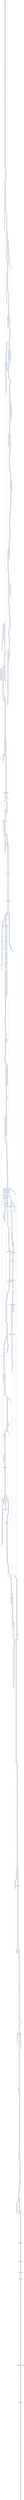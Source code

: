 strict digraph G {
	graph [bgcolor=transparent,
		name=G
	];
	node [color=lightsteelblue,
		fillcolor=lightsteelblue,
		shape=rectangle,
		style=filled
	];
	a0x004251eepusha_	[color=lightgrey,
		fillcolor=orange,
		label=pusha];
	a0x004251efcall_0x004251f4	[label=call];
	a0x004251eepusha_ -> a0x004251efcall_0x004251f4	[color="#000000"];
	a0x004251f4popl_eax	[label=popl];
	a0x004251efcall_0x004251f4 -> a0x004251f4popl_eax	[color="#000000"];
	a0x004251f5addl_0xb5aUINT32_eax	[label=addl];
	a0x004251f4popl_eax -> a0x004251f5addl_0xb5aUINT32_eax	[color="#000000"];
	a0x004251famovl_eax__esi	[label=movl];
	a0x004251f5addl_0xb5aUINT32_eax -> a0x004251famovl_eax__esi	[color="#000000"];
	a0x004251fcaddl_eax_esi	[label=addl];
	a0x004251famovl_eax__esi -> a0x004251fcaddl_eax_esi	[color="#000000"];
	a0x004251fesubl_eax_eax	[label=subl];
	a0x004251fcaddl_eax_esi -> a0x004251fesubl_eax_eax	[color="#000000"];
	a0x00425200movl_esi_edi	[label=movl];
	a0x004251fesubl_eax_eax -> a0x00425200movl_esi_edi	[color="#000000"];
	a0x00425202lodsw_ds_esi__ax	[label=lodsw];
	a0x00425200movl_esi_edi -> a0x00425202lodsw_ds_esi__ax	[color="#000000"];
	a0x00425204shll_0xcUINT8_eax	[label=shll];
	a0x00425202lodsw_ds_esi__ax -> a0x00425204shll_0xcUINT8_eax	[color="#000000"];
	a0x00425207movl_eax_ecx	[label=movl];
	a0x00425204shll_0xcUINT8_eax -> a0x00425207movl_eax_ecx	[color="#000000"];
	a0x00425209pushl_eax	[label=pushl];
	a0x00425207movl_eax_ecx -> a0x00425209pushl_eax	[color="#000000"];
	a0x0042520alodsl_ds_esi__eax	[label=lodsl];
	a0x00425209pushl_eax -> a0x0042520alodsl_ds_esi__eax	[color="#000000"];
	a0x0042520bsubl_eax_ecx	[label=subl];
	a0x0042520alodsl_ds_esi__eax -> a0x0042520bsubl_eax_ecx	[color="#000000"];
	a0x0042520daddl_ecx_esi	[label=addl];
	a0x0042520bsubl_eax_ecx -> a0x0042520daddl_ecx_esi	[color="#000000"];
	a0x0042520fmovl_eax_ecx	[label=movl];
	a0x0042520daddl_ecx_esi -> a0x0042520fmovl_eax_ecx	[color="#000000"];
	a0x00425211pushl_edi	[label=pushl];
	a0x0042520fmovl_eax_ecx -> a0x00425211pushl_edi	[color="#000000"];
	a0x00425212pushl_ecx	[label=pushl];
	a0x00425211pushl_edi -> a0x00425212pushl_ecx	[color="#000000"];
	a0x00425213decl_ecx	[label=decl];
	a0x00425212pushl_ecx -> a0x00425213decl_ecx	[color="#000000"];
	a0x00425214movb_0x6ecxedi__al	[label=movb];
	a0x00425213decl_ecx -> a0x00425214movb_0x6ecxedi__al	[color="#000000"];
	a0x00425218movb_al_ecxesi_	[label=movb];
	a0x00425214movb_0x6ecxedi__al -> a0x00425218movb_al_ecxesi_	[color="#000000"];
	a0x0042521bjne_0x00425213	[label=jne];
	a0x00425218movb_al_ecxesi_ -> a0x0042521bjne_0x00425213	[color="#000000"];
	a0x0042521dsubl_eax_eax	[label=subl];
	a0x0042521bjne_0x00425213 -> a0x0042521dsubl_eax_eax	[color="#000000",
		label=F];
	a0x0042521flodsb_ds_esi__al	[label=lodsb];
	a0x0042521dsubl_eax_eax -> a0x0042521flodsb_ds_esi__al	[color="#000000"];
	a0x00425220movl_eax_ecx	[label=movl];
	a0x0042521flodsb_ds_esi__al -> a0x00425220movl_eax_ecx	[color="#000000"];
	a0x00425222andb_0xfffffff0UINT8_cl	[label=andb];
	a0x00425220movl_eax_ecx -> a0x00425222andb_0xfffffff0UINT8_cl	[color="#000000"];
	a0x00425225andb_0xfUINT8_al	[label=andb];
	a0x00425222andb_0xfffffff0UINT8_cl -> a0x00425225andb_0xfUINT8_al	[color="#000000"];
	a0x00425227shll_0xcUINT8_ecx	[label=shll];
	a0x00425225andb_0xfUINT8_al -> a0x00425227shll_0xcUINT8_ecx	[color="#000000"];
	a0x0042522amovb_al_ch	[label=movb];
	a0x00425227shll_0xcUINT8_ecx -> a0x0042522amovb_al_ch	[color="#000000"];
	a0x0042522clodsb_ds_esi__al	[label=lodsb];
	a0x0042522amovb_al_ch -> a0x0042522clodsb_ds_esi__al	[color="#000000"];
	a0x0042522dorl_eax_ecx	[label=orl];
	a0x0042522clodsb_ds_esi__al -> a0x0042522dorl_eax_ecx	[color="#000000"];
	a0x0042522fpushl_ecx	[label=pushl];
	a0x0042522dorl_eax_ecx -> a0x0042522fpushl_ecx	[color="#000000"];
	a0x00425230addb_ch_cl	[label=addb];
	a0x0042522fpushl_ecx -> a0x00425230addb_ch_cl	[color="#000000"];
	a0x00425232movl_0xfffffd00UINT32_ebp	[label=movl];
	a0x00425230addb_ch_cl -> a0x00425232movl_0xfffffd00UINT32_ebp	[color="#000000"];
	a0x00425237shll_cl_ebp	[label=shll];
	a0x00425232movl_0xfffffd00UINT32_ebp -> a0x00425237shll_cl_ebp	[color="#000000"];
	a0x00425239popl_ecx	[label=popl];
	a0x00425237shll_cl_ebp -> a0x00425239popl_ecx	[color="#000000"];
	a0x0042523apopl_eax	[label=popl];
	a0x00425239popl_ecx -> a0x0042523apopl_eax	[color="#000000"];
	a0x0042523bmovl_esp_ebx	[label=movl];
	a0x0042523apopl_eax -> a0x0042523bmovl_esp_ebx	[color="#000000"];
	a0x0042523dleal__3696espebp2__esp	[label=leal];
	a0x0042523bmovl_esp_ebx -> a0x0042523dleal__3696espebp2__esp	[color="#000000"];
	a0x00425244pushl_ecx	[label=pushl];
	a0x0042523dleal__3696espebp2__esp -> a0x00425244pushl_ecx	[color="#000000"];
	a0x00425245subl_ecx_ecx	[label=subl];
	a0x00425244pushl_ecx -> a0x00425245subl_ecx_ecx	[color="#000000"];
	a0x00425247pushl_ecx	[label=pushl];
	a0x00425245subl_ecx_ecx -> a0x00425247pushl_ecx	[color="#000000"];
	a0x00425248pushl_ecx	[label=pushl];
	a0x00425247pushl_ecx -> a0x00425248pushl_ecx	[color="#000000"];
	a0x00425249movl_esp_ecx	[label=movl];
	a0x00425248pushl_ecx -> a0x00425249movl_esp_ecx	[color="#000000"];
	a0x0042524bpushl_ecx	[label=pushl];
	a0x00425249movl_esp_ecx -> a0x0042524bpushl_ecx	[color="#000000"];
	a0x0042524cmovw_edi__dx	[label=movw];
	a0x0042524bpushl_ecx -> a0x0042524cmovw_edi__dx	[color="#000000"];
	a0x0042524fshll_0xcUINT8_edx	[label=shll];
	a0x0042524cmovw_edi__dx -> a0x0042524fshll_0xcUINT8_edx	[color="#000000"];
	a0x00425252pushl_edx	[label=pushl];
	a0x0042524fshll_0xcUINT8_edx -> a0x00425252pushl_edx	[color="#000000"];
	a0x00425253pushl_edi	[label=pushl];
	a0x00425252pushl_edx -> a0x00425253pushl_edi	[color="#000000"];
	a0x00425254addl_0x4UINT8_ecx	[label=addl];
	a0x00425253pushl_edi -> a0x00425254addl_0x4UINT8_ecx	[color="#000000"];
	a0x00425257pushl_ecx	[label=pushl];
	a0x00425254addl_0x4UINT8_ecx -> a0x00425257pushl_ecx	[color="#000000"];
	a0x00425258pushl_eax	[label=pushl];
	a0x00425257pushl_ecx -> a0x00425258pushl_eax	[color="#000000"];
	a0x00425259addl_0x4UINT8_ecx	[label=addl];
	a0x00425258pushl_eax -> a0x00425259addl_0x4UINT8_ecx	[color="#000000"];
	a0x0042525cpushl_esi	[label=pushl];
	a0x00425259addl_0x4UINT8_ecx -> a0x0042525cpushl_esi	[color="#000000"];
	a0x0042525dpushl_ecx	[label=pushl];
	a0x0042525cpushl_esi -> a0x0042525dpushl_ecx	[color="#000000"];
	a0x0042525ecall_0x004252c1	[label=call];
	a0x0042525dpushl_ecx -> a0x0042525ecall_0x004252c1	[color="#000000"];
	a0x004252c1pushl_ebp	[label=pushl];
	a0x0042525ecall_0x004252c1 -> a0x004252c1pushl_ebp	[color="#000000"];
	a0x004252c2pushl_edi	[label=pushl];
	a0x004252c1pushl_ebp -> a0x004252c2pushl_edi	[color="#000000"];
	a0x004252c3pushl_esi	[label=pushl];
	a0x004252c2pushl_edi -> a0x004252c3pushl_esi	[color="#000000"];
	a0x004252c4pushl_ebx	[label=pushl];
	a0x004252c3pushl_esi -> a0x004252c4pushl_ebx	[color="#000000"];
	a0x004252c5subl_0x7cUINT8_esp	[label=subl];
	a0x004252c4pushl_ebx -> a0x004252c5subl_0x7cUINT8_esp	[color="#000000"];
	a0x004252c8movl_0x90esp__edx	[label=movl];
	a0x004252c5subl_0x7cUINT8_esp -> a0x004252c8movl_0x90esp__edx	[color="#000000"];
	a0x004252cfmovl_0x0UINT32_0x74esp_	[label=movl];
	a0x004252c8movl_0x90esp__edx -> a0x004252cfmovl_0x0UINT32_0x74esp_	[color="#000000"];
	a0x004252d7movb_0x0UINT8_0x73esp_	[label=movb];
	a0x004252cfmovl_0x0UINT32_0x74esp_ -> a0x004252d7movb_0x0UINT8_0x73esp_	[color="#000000"];
	a0x004252dcmovl_0x9cesp__ebp	[label=movl];
	a0x004252d7movb_0x0UINT8_0x73esp_ -> a0x004252dcmovl_0x9cesp__ebp	[color="#000000"];
	a0x004252e3leal_0x4edx__eax	[label=leal];
	a0x004252dcmovl_0x9cesp__ebp -> a0x004252e3leal_0x4edx__eax	[color="#000000"];
	a0x004252e6movl_eax_0x78esp_	[label=movl];
	a0x004252e3leal_0x4edx__eax -> a0x004252e6movl_eax_0x78esp_	[color="#000000"];
	a0x004252eamovl_0x1UINT32_eax	[label=movl];
	a0x004252e6movl_eax_0x78esp_ -> a0x004252eamovl_0x1UINT32_eax	[color="#000000"];
	a0x004252efmovzbl_0x2edx__ecx	[label=movzbl];
	a0x004252eamovl_0x1UINT32_eax -> a0x004252efmovzbl_0x2edx__ecx	[color="#000000"];
	a0x004252f3movl_eax_ebx	[label=movl];
	a0x004252efmovzbl_0x2edx__ecx -> a0x004252f3movl_eax_ebx	[color="#000000"];
	a0x004252f5shll_cl_ebx	[label=shll];
	a0x004252f3movl_eax_ebx -> a0x004252f5shll_cl_ebx	[color="#000000"];
	a0x004252f7movl_ebx_ecx	[label=movl];
	a0x004252f5shll_cl_ebx -> a0x004252f7movl_ebx_ecx	[color="#000000"];
	a0x004252f9decl_ecx	[label=decl];
	a0x004252f7movl_ebx_ecx -> a0x004252f9decl_ecx	[color="#000000"];
	a0x004252famovl_ecx_0x6cesp_	[label=movl];
	a0x004252f9decl_ecx -> a0x004252famovl_ecx_0x6cesp_	[color="#000000"];
	a0x004252femovzbl_0x1edx__ecx	[label=movzbl];
	a0x004252famovl_ecx_0x6cesp_ -> a0x004252femovzbl_0x1edx__ecx	[color="#000000"];
	a0x00425302shll_cl_eax	[label=shll];
	a0x004252femovzbl_0x1edx__ecx -> a0x00425302shll_cl_eax	[color="#000000"];
	a0x00425304decl_eax	[label=decl];
	a0x00425302shll_cl_eax -> a0x00425304decl_eax	[color="#000000"];
	a0x00425305movl_eax_0x68esp_	[label=movl];
	a0x00425304decl_eax -> a0x00425305movl_eax_0x68esp_	[color="#000000"];
	a0x00425309movl_0xa8esp__eax	[label=movl];
	a0x00425305movl_eax_0x68esp_ -> a0x00425309movl_0xa8esp__eax	[color="#000000"];
	a0x00425310movzbl_edx__esi	[label=movzbl];
	a0x00425309movl_0xa8esp__eax -> a0x00425310movzbl_edx__esi	[color="#000000"];
	a0x00425313movl_0x0UINT32_ebp_	[label=movl];
	a0x00425310movzbl_edx__esi -> a0x00425313movl_0x0UINT32_ebp_	[color="#000000"];
	a0x0042531amovl_0x0UINT32_0x60esp_	[label=movl];
	a0x00425313movl_0x0UINT32_ebp_ -> a0x0042531amovl_0x0UINT32_0x60esp_	[color="#000000"];
	a0x00425322movl_0x0UINT32_eax_	[label=movl];
	a0x0042531amovl_0x0UINT32_0x60esp_ -> a0x00425322movl_0x0UINT32_eax_	[color="#000000"];
	a0x00425328movl_0x300UINT32_eax	[label=movl];
	a0x00425322movl_0x0UINT32_eax_ -> a0x00425328movl_0x300UINT32_eax	[color="#000000"];
	a0x0042532dmovl_esi_0x64esp_	[label=movl];
	a0x00425328movl_0x300UINT32_eax -> a0x0042532dmovl_esi_0x64esp_	[color="#000000"];
	a0x00425331movl_0x1UINT32_0x5cesp_	[label=movl];
	a0x0042532dmovl_esi_0x64esp_ -> a0x00425331movl_0x1UINT32_0x5cesp_	[color="#000000"];
	a0x00425339movl_0x1UINT32_0x58esp_	[label=movl];
	a0x00425331movl_0x1UINT32_0x5cesp_ -> a0x00425339movl_0x1UINT32_0x58esp_	[color="#000000"];
	a0x00425341movl_0x1UINT32_0x54esp_	[label=movl];
	a0x00425339movl_0x1UINT32_0x58esp_ -> a0x00425341movl_0x1UINT32_0x54esp_	[color="#000000"];
	a0x00425349movl_0x1UINT32_0x50esp_	[label=movl];
	a0x00425341movl_0x1UINT32_0x54esp_ -> a0x00425349movl_0x1UINT32_0x50esp_	[color="#000000"];
	a0x00425351movzbl_0x1edx__ecx	[label=movzbl];
	a0x00425349movl_0x1UINT32_0x50esp_ -> a0x00425351movzbl_0x1edx__ecx	[color="#000000"];
	a0x00425355addl_esi_ecx	[label=addl];
	a0x00425351movzbl_0x1edx__ecx -> a0x00425355addl_esi_ecx	[color="#000000"];
	a0x00425357shll_cl_eax	[label=shll];
	a0x00425355addl_esi_ecx -> a0x00425357shll_cl_eax	[color="#000000"];
	a0x00425359leal_0x736eax__ecx	[label=leal];
	a0x00425357shll_cl_eax -> a0x00425359leal_0x736eax__ecx	[color="#000000"];
	a0x0042535fcmpl_ecx_0x74esp_	[label=cmpl];
	a0x00425359leal_0x736eax__ecx -> a0x0042535fcmpl_ecx_0x74esp_	[color="#000000"];
	a0x00425363jae_0x00425373	[label=jae];
	a0x0042535fcmpl_ecx_0x74esp_ -> a0x00425363jae_0x00425373	[color="#000000"];
	a0x00425365movl_0x78esp__eax	[label=movl];
	a0x00425363jae_0x00425373 -> a0x00425365movl_0x78esp__eax	[color="#000000",
		label=F];
	a0x00425369movw_0x400UINT16_eax_	[label=movw];
	a0x00425365movl_0x78esp__eax -> a0x00425369movw_0x400UINT16_eax_	[color="#000000"];
	a0x0042536eaddl_0x2UINT8_eax	[label=addl];
	a0x00425369movw_0x400UINT16_eax_ -> a0x0042536eaddl_0x2UINT8_eax	[color="#000000"];
	a0x00425371loop_0x00425369	[label=loop];
	a0x0042536eaddl_0x2UINT8_eax -> a0x00425371loop_0x00425369	[color="#000000"];
	a0x00425373movl_0x94esp__ebx	[label=movl];
	a0x00425371loop_0x00425369 -> a0x00425373movl_0x94esp__ebx	[color="#000000",
		label=F];
	a0x0042537axorl_edi_edi	[label=xorl];
	a0x00425373movl_0x94esp__ebx -> a0x0042537axorl_edi_edi	[color="#000000"];
	a0x0042537cmovl_0xffffffffUINT32_0x48esp_	[label=movl];
	a0x0042537axorl_edi_edi -> a0x0042537cmovl_0xffffffffUINT32_0x48esp_	[color="#000000"];
	a0x00425384movl_ebx_edx	[label=movl];
	a0x0042537cmovl_0xffffffffUINT32_0x48esp_ -> a0x00425384movl_ebx_edx	[color="#000000"];
	a0x00425386addl_0x98esp__edx	[label=addl];
	a0x00425384movl_ebx_edx -> a0x00425386addl_0x98esp__edx	[color="#000000"];
	a0x0042538dmovl_edx_0x4cesp_	[label=movl];
	a0x00425386addl_0x98esp__edx -> a0x0042538dmovl_edx_0x4cesp_	[color="#000000"];
	a0x00425391xorl_edx_edx	[label=xorl];
	a0x0042538dmovl_edx_0x4cesp_ -> a0x00425391xorl_edx_edx	[color="#000000"];
	a0x00425393cmpl_0x4cesp__ebx	[label=cmpl];
	a0x00425391xorl_edx_edx -> a0x00425393cmpl_0x4cesp__ebx	[color="#000000"];
	a0x00425397je_0x00425d1a	[label=je];
	a0x00425393cmpl_0x4cesp__ebx -> a0x00425397je_0x00425d1a	[color="#000000"];
	a0x0042539dmovzbl_ebx__eax	[label=movzbl];
	a0x00425397je_0x00425d1a -> a0x0042539dmovzbl_ebx__eax	[color="#000000",
		label=F];
	a0x004253a0shll_0x8UINT8_edi	[label=shll];
	a0x0042539dmovzbl_ebx__eax -> a0x004253a0shll_0x8UINT8_edi	[color="#000000"];
	a0x004253a3incl_edx	[label=incl];
	a0x004253a0shll_0x8UINT8_edi -> a0x004253a3incl_edx	[color="#000000"];
	a0x004253a4incl_ebx	[label=incl];
	a0x004253a3incl_edx -> a0x004253a4incl_ebx	[color="#000000"];
	a0x004253a5orl_eax_edi	[label=orl];
	a0x004253a4incl_ebx -> a0x004253a5orl_eax_edi	[color="#000000"];
	a0x004253a7cmpl_0x4UINT8_edx	[label=cmpl];
	a0x004253a5orl_eax_edi -> a0x004253a7cmpl_0x4UINT8_edx	[color="#000000"];
	a0x004253aajle_0x00425393	[label=jle];
	a0x004253a7cmpl_0x4UINT8_edx -> a0x004253aajle_0x00425393	[color="#000000"];
	a0x004253acmovl_0xa4esp__ecx	[label=movl];
	a0x004253aajle_0x00425393 -> a0x004253acmovl_0xa4esp__ecx	[color="#000000",
		label=F];
	a0x004253b3cmpl_ecx_0x74esp_	[label=cmpl];
	a0x004253acmovl_0xa4esp__ecx -> a0x004253b3cmpl_ecx_0x74esp_	[color="#000000"];
	a0x004253b7jae_0x00425d22	[label=jae];
	a0x004253b3cmpl_ecx_0x74esp_ -> a0x004253b7jae_0x00425d22	[color="#000000"];
	a0x004253bdmovl_0x74esp__esi	[label=movl];
	a0x004253b7jae_0x00425d22 -> a0x004253bdmovl_0x74esp__esi	[color="#000000",
		label=F];
	a0x004253c1andl_0x6cesp__esi	[label=andl];
	a0x004253bdmovl_0x74esp__esi -> a0x004253c1andl_0x6cesp__esi	[color="#000000"];
	a0x004253c5movl_0x60esp__eax	[label=movl];
	a0x004253c1andl_0x6cesp__esi -> a0x004253c5movl_0x60esp__eax	[color="#000000"];
	a0x004253c9movl_0x78esp__edx	[label=movl];
	a0x004253c5movl_0x60esp__eax -> a0x004253c9movl_0x78esp__edx	[color="#000000"];
	a0x004253cdshll_0x4UINT8_eax	[label=shll];
	a0x004253c9movl_0x78esp__edx -> a0x004253cdshll_0x4UINT8_eax	[color="#000000"];
	a0x004253d0movl_esi_0x44esp_	[label=movl];
	a0x004253cdshll_0x4UINT8_eax -> a0x004253d0movl_esi_0x44esp_	[color="#000000"];
	a0x004253d4addl_esi_eax	[label=addl];
	a0x004253d0movl_esi_0x44esp_ -> a0x004253d4addl_esi_eax	[color="#000000"];
	a0x004253d6cmpl_0xffffffUINT32_0x48esp_	[label=cmpl];
	a0x004253d4addl_esi_eax -> a0x004253d6cmpl_0xffffffUINT32_0x48esp_	[color="#000000"];
	a0x004253deleal_edxeax2__ebp	[label=leal];
	a0x004253d6cmpl_0xffffffUINT32_0x48esp_ -> a0x004253deleal_edxeax2__ebp	[color="#000000"];
	a0x004253e1ja_0x004253fb	[label=ja];
	a0x004253deleal_edxeax2__ebp -> a0x004253e1ja_0x004253fb	[color="#000000"];
	a0x004253fbmovl_0x48esp__eax	[label=movl];
	a0x004253e1ja_0x004253fb -> a0x004253fbmovl_0x48esp__eax	[color="#000000",
		label=T];
	a0x004253e3cmpl_0x4cesp__ebx	[label=cmpl];
	a0x004253e1ja_0x004253fb -> a0x004253e3cmpl_0x4cesp__ebx	[color="#000000",
		label=F];
	a0x004253ffmovw_ebp__dx	[label=movw];
	a0x004253fbmovl_0x48esp__eax -> a0x004253ffmovw_ebp__dx	[color="#000000"];
	a0x00425403shrl_0xbUINT8_eax	[label=shrl];
	a0x004253ffmovw_ebp__dx -> a0x00425403shrl_0xbUINT8_eax	[color="#000000"];
	a0x00425406movzwl_dx_ecx	[label=movzwl];
	a0x00425403shrl_0xbUINT8_eax -> a0x00425406movzwl_dx_ecx	[color="#000000"];
	a0x00425409imull_ecx_eax	[label=imull];
	a0x00425406movzwl_dx_ecx -> a0x00425409imull_ecx_eax	[color="#000000"];
	a0x0042540ccmpl_eax_edi	[label=cmpl];
	a0x00425409imull_ecx_eax -> a0x0042540ccmpl_eax_edi	[color="#000000"];
	a0x0042540ejae_0x004255f1	[label=jae];
	a0x0042540ccmpl_eax_edi -> a0x0042540ejae_0x004255f1	[color="#000000"];
	a0x00425414movl_eax_0x48esp_	[label=movl];
	a0x0042540ejae_0x004255f1 -> a0x00425414movl_eax_0x48esp_	[color="#000000",
		label=F];
	a0x004255f1movl_0x48esp__ecx	[label=movl];
	a0x0042540ejae_0x004255f1 -> a0x004255f1movl_0x48esp__ecx	[color="#000000",
		label=T];
	a0x00425418movl_0x800UINT32_eax	[label=movl];
	a0x00425414movl_eax_0x48esp_ -> a0x00425418movl_0x800UINT32_eax	[color="#000000"];
	a0x0042541dsubl_ecx_eax	[label=subl];
	a0x00425418movl_0x800UINT32_eax -> a0x0042541dsubl_ecx_eax	[color="#000000"];
	a0x0042541fmovb_0x64esp__cl	[label=movb];
	a0x0042541dsubl_ecx_eax -> a0x0042541fmovb_0x64esp__cl	[color="#000000"];
	a0x00425423sarl_0x5UINT8_eax	[label=sarl];
	a0x0042541fmovb_0x64esp__cl -> a0x00425423sarl_0x5UINT8_eax	[color="#000000"];
	a0x00425426movl_0x1UINT32_esi	[label=movl];
	a0x00425423sarl_0x5UINT8_eax -> a0x00425426movl_0x1UINT32_esi	[color="#000000"];
	a0x0042542bleal_eaxedx__eax	[label=leal];
	a0x00425426movl_0x1UINT32_esi -> a0x0042542bleal_eaxedx__eax	[color="#000000"];
	a0x0042542emovzbl_0x73esp__edx	[label=movzbl];
	a0x0042542bleal_eaxedx__eax -> a0x0042542emovzbl_0x73esp__edx	[color="#000000"];
	a0x00425433movw_ax_ebp_	[label=movw];
	a0x0042542emovzbl_0x73esp__edx -> a0x00425433movw_ax_ebp_	[color="#000000"];
	a0x00425437movl_0x74esp__eax	[label=movl];
	a0x00425433movw_ax_ebp_ -> a0x00425437movl_0x74esp__eax	[color="#000000"];
	a0x0042543bandl_0x68esp__eax	[label=andl];
	a0x00425437movl_0x74esp__eax -> a0x0042543bandl_0x68esp__eax	[color="#000000"];
	a0x0042543fmovl_0x78esp__ebp	[label=movl];
	a0x0042543bandl_0x68esp__eax -> a0x0042543fmovl_0x78esp__ebp	[color="#000000"];
	a0x00425443shll_cl_eax	[label=shll];
	a0x0042543fmovl_0x78esp__ebp -> a0x00425443shll_cl_eax	[color="#000000"];
	a0x00425445movl_0x8UINT32_ecx	[label=movl];
	a0x00425443shll_cl_eax -> a0x00425445movl_0x8UINT32_ecx	[color="#000000"];
	a0x0042544asubl_0x64esp__ecx	[label=subl];
	a0x00425445movl_0x8UINT32_ecx -> a0x0042544asubl_0x64esp__ecx	[color="#000000"];
	a0x0042544esarl_cl_edx	[label=sarl];
	a0x0042544asubl_0x64esp__ecx -> a0x0042544esarl_cl_edx	[color="#000000"];
	a0x00425450addl_edx_eax	[label=addl];
	a0x0042544esarl_cl_edx -> a0x00425450addl_edx_eax	[color="#000000"];
	a0x00425452imull_0x600UINT32_eax_eax	[label=imull];
	a0x00425450addl_edx_eax -> a0x00425452imull_0x600UINT32_eax_eax	[color="#000000"];
	a0x00425458cmpl_0x6UINT8_0x60esp_	[label=cmpl];
	a0x00425452imull_0x600UINT32_eax_eax -> a0x00425458cmpl_0x6UINT8_0x60esp_	[color="#000000"];
	a0x0042545dleal_0xe6ceaxebp__eax	[label=leal];
	a0x00425458cmpl_0x6UINT8_0x60esp_ -> a0x0042545dleal_0xe6ceaxebp__eax	[color="#000000"];
	a0x00425464movl_eax_0x14esp_	[label=movl];
	a0x0042545dleal_0xe6ceaxebp__eax -> a0x00425464movl_eax_0x14esp_	[color="#000000"];
	a0x00425468jle_0x00425538	[label=jle];
	a0x00425464movl_eax_0x14esp_ -> a0x00425468jle_0x00425538	[color="#000000"];
	a0x00425538leal_esiesi__edx	[label=leal];
	a0x00425468jle_0x00425538 -> a0x00425538leal_esiesi__edx	[color="#000000",
		label=T];
	a0x0042546emovl_0x74esp__eax	[label=movl];
	a0x00425468jle_0x00425538 -> a0x0042546emovl_0x74esp__eax	[color="#000000",
		label=F];
	a0x0042553bmovl_0x14esp__ebp	[label=movl];
	a0x00425538leal_esiesi__edx -> a0x0042553bmovl_0x14esp__ebp	[color="#000000"];
	a0x0042553faddl_edx_ebp	[label=addl];
	a0x0042553bmovl_0x14esp__ebp -> a0x0042553faddl_edx_ebp	[color="#000000"];
	a0x00425541cmpl_0xffffffUINT32_0x48esp_	[label=cmpl];
	a0x0042553faddl_edx_ebp -> a0x00425541cmpl_0xffffffUINT32_0x48esp_	[color="#000000"];
	a0x00425549ja_0x00425563	[label=ja];
	a0x00425541cmpl_0xffffffUINT32_0x48esp_ -> a0x00425549ja_0x00425563	[color="#000000"];
	a0x00425563movl_0x48esp__eax	[label=movl];
	a0x00425549ja_0x00425563 -> a0x00425563movl_0x48esp__eax	[color="#000000",
		label=T];
	a0x0042554bcmpl_0x4cesp__ebx	[label=cmpl];
	a0x00425549ja_0x00425563 -> a0x0042554bcmpl_0x4cesp__ebx	[color="#000000",
		label=F];
	a0x00425567movw_ebp__cx	[label=movw];
	a0x00425563movl_0x48esp__eax -> a0x00425567movw_ebp__cx	[color="#000000"];
	a0x0042556bshrl_0xbUINT8_eax	[label=shrl];
	a0x00425567movw_ebp__cx -> a0x0042556bshrl_0xbUINT8_eax	[color="#000000"];
	a0x0042556emovzwl_cx_esi	[label=movzwl];
	a0x0042556bshrl_0xbUINT8_eax -> a0x0042556emovzwl_cx_esi	[color="#000000"];
	a0x00425571imull_esi_eax	[label=imull];
	a0x0042556emovzwl_cx_esi -> a0x00425571imull_esi_eax	[color="#000000"];
	a0x00425574cmpl_eax_edi	[label=cmpl];
	a0x00425571imull_esi_eax -> a0x00425574cmpl_eax_edi	[color="#000000"];
	a0x00425576jae_0x00425591	[label=jae];
	a0x00425574cmpl_eax_edi -> a0x00425576jae_0x00425591	[color="#000000"];
	a0x00425591subl_eax_0x48esp_	[label=subl];
	a0x00425576jae_0x00425591 -> a0x00425591subl_eax_0x48esp_	[color="#000000",
		label=T];
	a0x00425578movl_eax_0x48esp_	[label=movl];
	a0x00425576jae_0x00425591 -> a0x00425578movl_eax_0x48esp_	[color="#000000",
		label=F];
	a0x00425595subl_eax_edi	[label=subl];
	a0x00425591subl_eax_0x48esp_ -> a0x00425595subl_eax_edi	[color="#000000"];
	a0x00425597movl_ecx_eax	[label=movl];
	a0x00425595subl_eax_edi -> a0x00425597movl_ecx_eax	[color="#000000"];
	a0x00425599leal_0x1edx__esi	[label=leal];
	a0x00425597movl_ecx_eax -> a0x00425599leal_0x1edx__esi	[color="#000000"];
	a0x0042559cshrw_0x5UINT8_ax	[label=shrw];
	a0x00425599leal_0x1edx__esi -> a0x0042559cshrw_0x5UINT8_ax	[color="#000000"];
	a0x004255a0subw_ax_cx	[label=subw];
	a0x0042559cshrw_0x5UINT8_ax -> a0x004255a0subw_ax_cx	[color="#000000"];
	a0x004255a3movw_cx_ebp_	[label=movw];
	a0x004255a0subw_ax_cx -> a0x004255a3movw_cx_ebp_	[color="#000000"];
	a0x004255a7jmp_0x00425530	[label=jmp];
	a0x004255a3movw_cx_ebp_ -> a0x004255a7jmp_0x00425530	[color="#000000"];
	a0x00425530cmpl_0xffUINT32_esi	[label=cmpl];
	a0x004255a7jmp_0x00425530 -> a0x00425530cmpl_0xffUINT32_esi	[color="#000000"];
	a0x00425536jg_0x004255a9	[label=jg];
	a0x00425530cmpl_0xffUINT32_esi -> a0x00425536jg_0x004255a9	[color="#000000"];
	a0x004255a9movl_0x74esp__edx	[label=movl];
	a0x00425536jg_0x004255a9 -> a0x004255a9movl_0x74esp__edx	[color="#000000",
		label=T];
	a0x0042557cmovl_0x800UINT32_eax	[label=movl];
	a0x00425578movl_eax_0x48esp_ -> a0x0042557cmovl_0x800UINT32_eax	[color="#000000"];
	a0x00425581subl_esi_eax	[label=subl];
	a0x0042557cmovl_0x800UINT32_eax -> a0x00425581subl_esi_eax	[color="#000000"];
	a0x00425583movl_edx_esi	[label=movl];
	a0x00425581subl_esi_eax -> a0x00425583movl_edx_esi	[color="#000000"];
	a0x00425585sarl_0x5UINT8_eax	[label=sarl];
	a0x00425583movl_edx_esi -> a0x00425585sarl_0x5UINT8_eax	[color="#000000"];
	a0x00425588leal_eaxecx__eax	[label=leal];
	a0x00425585sarl_0x5UINT8_eax -> a0x00425588leal_eaxecx__eax	[color="#000000"];
	a0x0042558bmovw_ax_ebp_	[label=movw];
	a0x00425588leal_eaxecx__eax -> a0x0042558bmovw_ax_ebp_	[color="#000000"];
	a0x0042558fjmp_0x00425530	[label=jmp];
	a0x0042558bmovw_ax_ebp_ -> a0x0042558fjmp_0x00425530	[color="#000000"];
	a0x0042558fjmp_0x00425530 -> a0x00425530cmpl_0xffUINT32_esi	[color="#000000"];
	a0x004255admovl_esi_eax	[label=movl];
	a0x004255a9movl_0x74esp__edx -> a0x004255admovl_esi_eax	[color="#000000"];
	a0x004255afmovl_0xa0esp__ecx	[label=movl];
	a0x004255admovl_esi_eax -> a0x004255afmovl_0xa0esp__ecx	[color="#000000"];
	a0x004255b6movb_al_0x73esp_	[label=movb];
	a0x004255afmovl_0xa0esp__ecx -> a0x004255b6movb_al_0x73esp_	[color="#000000"];
	a0x004255bamovb_al_ecxedx_	[label=movb];
	a0x004255b6movb_al_0x73esp_ -> a0x004255bamovb_al_ecxedx_	[color="#000000"];
	a0x004255bdincl_edx	[label=incl];
	a0x004255bamovb_al_ecxedx_ -> a0x004255bdincl_edx	[color="#000000"];
	a0x004255becmpl_0x3UINT8_0x60esp_	[label=cmpl];
	a0x004255bdincl_edx -> a0x004255becmpl_0x3UINT8_0x60esp_	[color="#000000"];
	a0x004255c3movl_edx_0x74esp_	[label=movl];
	a0x004255becmpl_0x3UINT8_0x60esp_ -> a0x004255c3movl_edx_0x74esp_	[color="#000000"];
	a0x004255c7jg_0x004255d6	[label=jg];
	a0x004255c3movl_edx_0x74esp_ -> a0x004255c7jg_0x004255d6	[color="#000000"];
	a0x004255c9movl_0x0UINT32_0x60esp_	[label=movl];
	a0x004255c7jg_0x004255d6 -> a0x004255c9movl_0x0UINT32_0x60esp_	[color="#000000",
		label=F];
	a0x004255d6cmpl_0x9UINT8_0x60esp_	[label=cmpl];
	a0x004255c7jg_0x004255d6 -> a0x004255d6cmpl_0x9UINT8_0x60esp_	[color="#000000",
		label=T];
	a0x004255d1jmp_0x00425cf2	[label=jmp];
	a0x004255c9movl_0x0UINT32_0x60esp_ -> a0x004255d1jmp_0x00425cf2	[color="#000000"];
	a0x00425cf2movl_0xa4esp__eax	[label=movl];
	a0x004255d1jmp_0x00425cf2 -> a0x00425cf2movl_0xa4esp__eax	[color="#000000"];
	a0x00425cf9cmpl_eax_0x74esp_	[label=cmpl];
	a0x00425cf2movl_0xa4esp__eax -> a0x00425cf9cmpl_eax_0x74esp_	[color="#000000"];
	a0x00425cfdjb_0x004253bd	[label=jb];
	a0x00425cf9cmpl_eax_0x74esp_ -> a0x00425cfdjb_0x004253bd	[color="#000000"];
	a0x00425d03cmpl_0xffffffUINT32_0x48esp_	[label=cmpl];
	a0x00425cfdjb_0x004253bd -> a0x00425d03cmpl_0xffffffUINT32_0x48esp_	[color="#000000",
		label=F];
	a0x004253e7je_0x00425d1a	[label=je];
	a0x004253e3cmpl_0x4cesp__ebx -> a0x004253e7je_0x00425d1a	[color="#000000"];
	a0x004253edshll_0x8UINT8_0x48esp_	[label=shll];
	a0x004253e7je_0x00425d1a -> a0x004253edshll_0x8UINT8_0x48esp_	[color="#000000",
		label=F];
	a0x004253f2movzbl_ebx__eax	[label=movzbl];
	a0x004253edshll_0x8UINT8_0x48esp_ -> a0x004253f2movzbl_ebx__eax	[color="#000000"];
	a0x004253f5shll_0x8UINT8_edi	[label=shll];
	a0x004253f2movzbl_ebx__eax -> a0x004253f5shll_0x8UINT8_edi	[color="#000000"];
	a0x004253f8incl_ebx	[label=incl];
	a0x004253f5shll_0x8UINT8_edi -> a0x004253f8incl_ebx	[color="#000000"];
	a0x004253f9orl_eax_edi	[label=orl];
	a0x004253f8incl_ebx -> a0x004253f9orl_eax_edi	[color="#000000"];
	a0x004253f9orl_eax_edi -> a0x004253fbmovl_0x48esp__eax	[color="#000000"];
	a0x0042554fje_0x00425d1a	[label=je];
	a0x0042554bcmpl_0x4cesp__ebx -> a0x0042554fje_0x00425d1a	[color="#000000"];
	a0x00425555shll_0x8UINT8_0x48esp_	[label=shll];
	a0x0042554fje_0x00425d1a -> a0x00425555shll_0x8UINT8_0x48esp_	[color="#000000",
		label=F];
	a0x0042555amovzbl_ebx__eax	[label=movzbl];
	a0x00425555shll_0x8UINT8_0x48esp_ -> a0x0042555amovzbl_ebx__eax	[color="#000000"];
	a0x0042555dshll_0x8UINT8_edi	[label=shll];
	a0x0042555amovzbl_ebx__eax -> a0x0042555dshll_0x8UINT8_edi	[color="#000000"];
	a0x00425560incl_ebx	[label=incl];
	a0x0042555dshll_0x8UINT8_edi -> a0x00425560incl_ebx	[color="#000000"];
	a0x00425561orl_eax_edi	[label=orl];
	a0x00425560incl_ebx -> a0x00425561orl_eax_edi	[color="#000000"];
	a0x00425561orl_eax_edi -> a0x00425563movl_0x48esp__eax	[color="#000000"];
	a0x004255f5subl_eax_edi	[label=subl];
	a0x004255f1movl_0x48esp__ecx -> a0x004255f5subl_eax_edi	[color="#000000"];
	a0x004255f7movl_0x60esp__esi	[label=movl];
	a0x004255f5subl_eax_edi -> a0x004255f7movl_0x60esp__esi	[color="#000000"];
	a0x004255fbsubl_eax_ecx	[label=subl];
	a0x004255f7movl_0x60esp__esi -> a0x004255fbsubl_eax_ecx	[color="#000000"];
	a0x004255fdmovl_edx_eax	[label=movl];
	a0x004255fbsubl_eax_ecx -> a0x004255fdmovl_edx_eax	[color="#000000"];
	a0x004255ffshrw_0x5UINT8_ax	[label=shrw];
	a0x004255fdmovl_edx_eax -> a0x004255ffshrw_0x5UINT8_ax	[color="#000000"];
	a0x00425603subw_ax_dx	[label=subw];
	a0x004255ffshrw_0x5UINT8_ax -> a0x00425603subw_ax_dx	[color="#000000"];
	a0x00425606cmpl_0xffffffUINT32_ecx	[label=cmpl];
	a0x00425603subw_ax_dx -> a0x00425606cmpl_0xffffffUINT32_ecx	[color="#000000"];
	a0x0042560cmovw_dx_ebp_	[label=movw];
	a0x00425606cmpl_0xffffffUINT32_ecx -> a0x0042560cmovw_dx_ebp_	[color="#000000"];
	a0x00425610movl_0x78esp__ebp	[label=movl];
	a0x0042560cmovw_dx_ebp_ -> a0x00425610movl_0x78esp__ebp	[color="#000000"];
	a0x00425614leal_ebpesi2__esi	[label=leal];
	a0x00425610movl_0x78esp__ebp -> a0x00425614leal_ebpesi2__esi	[color="#000000"];
	a0x00425618movl_esi_0x38esp_	[label=movl];
	a0x00425614leal_ebpesi2__esi -> a0x00425618movl_esi_0x38esp_	[color="#000000"];
	a0x0042561cja_0x00425634	[label=ja];
	a0x00425618movl_esi_0x38esp_ -> a0x0042561cja_0x00425634	[color="#000000"];
	a0x00425634movl_0x38esp__ebp	[label=movl];
	a0x0042561cja_0x00425634 -> a0x00425634movl_0x38esp__ebp	[color="#000000",
		label=T];
	a0x0042561ecmpl_0x4cesp__ebx	[label=cmpl];
	a0x0042561cja_0x00425634 -> a0x0042561ecmpl_0x4cesp__ebx	[color="#000000",
		label=F];
	a0x00425638movl_ecx_eax	[label=movl];
	a0x00425634movl_0x38esp__ebp -> a0x00425638movl_ecx_eax	[color="#000000"];
	a0x0042563ashrl_0xbUINT8_eax	[label=shrl];
	a0x00425638movl_ecx_eax -> a0x0042563ashrl_0xbUINT8_eax	[color="#000000"];
	a0x0042563dmovw_0x180ebp__dx	[label=movw];
	a0x0042563ashrl_0xbUINT8_eax -> a0x0042563dmovw_0x180ebp__dx	[color="#000000"];
	a0x00425644movzwl_dx_ebp	[label=movzwl];
	a0x0042563dmovw_0x180ebp__dx -> a0x00425644movzwl_dx_ebp	[color="#000000"];
	a0x00425647imull_ebp_eax	[label=imull];
	a0x00425644movzwl_dx_ebp -> a0x00425647imull_ebp_eax	[color="#000000"];
	a0x0042564acmpl_eax_edi	[label=cmpl];
	a0x00425647imull_ebp_eax -> a0x0042564acmpl_eax_edi	[color="#000000"];
	a0x0042564cjae_0x004256a0	[label=jae];
	a0x0042564acmpl_eax_edi -> a0x0042564cjae_0x004256a0	[color="#000000"];
	a0x0042564emovl_eax_esi	[label=movl];
	a0x0042564cjae_0x004256a0 -> a0x0042564emovl_eax_esi	[color="#000000",
		label=F];
	a0x004256a0movl_ecx_esi	[label=movl];
	a0x0042564cjae_0x004256a0 -> a0x004256a0movl_ecx_esi	[color="#000000",
		label=T];
	a0x00425650movl_0x800UINT32_eax	[label=movl];
	a0x0042564emovl_eax_esi -> a0x00425650movl_0x800UINT32_eax	[color="#000000"];
	a0x00425655subl_ebp_eax	[label=subl];
	a0x00425650movl_0x800UINT32_eax -> a0x00425655subl_ebp_eax	[color="#000000"];
	a0x00425657movl_0x58esp__ebp	[label=movl];
	a0x00425655subl_ebp_eax -> a0x00425657movl_0x58esp__ebp	[color="#000000"];
	a0x0042565bsarl_0x5UINT8_eax	[label=sarl];
	a0x00425657movl_0x58esp__ebp -> a0x0042565bsarl_0x5UINT8_eax	[color="#000000"];
	a0x0042565emovl_0x54esp__ecx	[label=movl];
	a0x0042565bsarl_0x5UINT8_eax -> a0x0042565emovl_0x54esp__ecx	[color="#000000"];
	a0x00425662leal_eaxedx__eax	[label=leal];
	a0x0042565emovl_0x54esp__ecx -> a0x00425662leal_eaxedx__eax	[color="#000000"];
	a0x00425665movl_0x38esp__edx	[label=movl];
	a0x00425662leal_eaxedx__eax -> a0x00425665movl_0x38esp__edx	[color="#000000"];
	a0x00425669movl_ecx_0x50esp_	[label=movl];
	a0x00425665movl_0x38esp__edx -> a0x00425669movl_ecx_0x50esp_	[color="#000000"];
	a0x0042566dmovl_0x78esp__ecx	[label=movl];
	a0x00425669movl_ecx_0x50esp_ -> a0x0042566dmovl_0x78esp__ecx	[color="#000000"];
	a0x00425671movw_ax_0x180edx_	[label=movw];
	a0x0042566dmovl_0x78esp__ecx -> a0x00425671movw_ax_0x180edx_	[color="#000000"];
	a0x00425678movl_0x5cesp__eax	[label=movl];
	a0x00425671movw_ax_0x180edx_ -> a0x00425678movl_0x5cesp__eax	[color="#000000"];
	a0x0042567cmovl_ebp_0x54esp_	[label=movl];
	a0x00425678movl_0x5cesp__eax -> a0x0042567cmovl_ebp_0x54esp_	[color="#000000"];
	a0x00425680movl_eax_0x58esp_	[label=movl];
	a0x0042567cmovl_ebp_0x54esp_ -> a0x00425680movl_eax_0x58esp_	[color="#000000"];
	a0x00425684xorl_eax_eax	[label=xorl];
	a0x00425680movl_eax_0x58esp_ -> a0x00425684xorl_eax_eax	[color="#000000"];
	a0x00425686cmpl_0x6UINT8_0x60esp_	[label=cmpl];
	a0x00425684xorl_eax_eax -> a0x00425686cmpl_0x6UINT8_0x60esp_	[color="#000000"];
	a0x0042568bsetg_al	[label=setg];
	a0x00425686cmpl_0x6UINT8_0x60esp_ -> a0x0042568bsetg_al	[color="#000000"];
	a0x0042568eaddl_0x664UINT32_ecx	[label=addl];
	a0x0042568bsetg_al -> a0x0042568eaddl_0x664UINT32_ecx	[color="#000000"];
	a0x00425694leal_eaxeax2__eax	[label=leal];
	a0x0042568eaddl_0x664UINT32_ecx -> a0x00425694leal_eaxeax2__eax	[color="#000000"];
	a0x00425697movl_eax_0x60esp_	[label=movl];
	a0x00425694leal_eaxeax2__eax -> a0x00425697movl_eax_0x60esp_	[color="#000000"];
	a0x0042569bjmp_0x00425914	[label=jmp];
	a0x00425697movl_eax_0x60esp_ -> a0x0042569bjmp_0x00425914	[color="#000000"];
	a0x00425914cmpl_0xffffffUINT32_esi	[label=cmpl];
	a0x0042569bjmp_0x00425914 -> a0x00425914cmpl_0xffffffUINT32_esi	[color="#000000"];
	a0x0042591aja_0x00425932	[label=ja];
	a0x00425914cmpl_0xffffffUINT32_esi -> a0x0042591aja_0x00425932	[color="#000000"];
	a0x00425932movw_ecx__dx	[label=movw];
	a0x0042591aja_0x00425932 -> a0x00425932movw_ecx__dx	[color="#000000",
		label=T];
	a0x0042591ccmpl_0x4cesp__ebx	[label=cmpl];
	a0x0042591aja_0x00425932 -> a0x0042591ccmpl_0x4cesp__ebx	[color="#000000",
		label=F];
	a0x00425935movl_esi_eax	[label=movl];
	a0x00425932movw_ecx__dx -> a0x00425935movl_esi_eax	[color="#000000"];
	a0x00425937shrl_0xbUINT8_eax	[label=shrl];
	a0x00425935movl_esi_eax -> a0x00425937shrl_0xbUINT8_eax	[color="#000000"];
	a0x0042593amovzwl_dx_ebp	[label=movzwl];
	a0x00425937shrl_0xbUINT8_eax -> a0x0042593amovzwl_dx_ebp	[color="#000000"];
	a0x0042593dimull_ebp_eax	[label=imull];
	a0x0042593amovzwl_dx_ebp -> a0x0042593dimull_ebp_eax	[color="#000000"];
	a0x00425940cmpl_eax_edi	[label=cmpl];
	a0x0042593dimull_ebp_eax -> a0x00425940cmpl_eax_edi	[color="#000000"];
	a0x00425942jae_0x00425973	[label=jae];
	a0x00425940cmpl_eax_edi -> a0x00425942jae_0x00425973	[color="#000000"];
	a0x00425944movl_eax_0x48esp_	[label=movl];
	a0x00425942jae_0x00425973 -> a0x00425944movl_eax_0x48esp_	[color="#000000",
		label=F];
	a0x00425973subl_eax_esi	[label=subl];
	a0x00425942jae_0x00425973 -> a0x00425973subl_eax_esi	[color="#000000",
		label=T];
	a0x00425948movl_0x800UINT32_eax	[label=movl];
	a0x00425944movl_eax_0x48esp_ -> a0x00425948movl_0x800UINT32_eax	[color="#000000"];
	a0x0042594dsubl_ebp_eax	[label=subl];
	a0x00425948movl_0x800UINT32_eax -> a0x0042594dsubl_ebp_eax	[color="#000000"];
	a0x0042594fshll_0x4UINT8_0x44esp_	[label=shll];
	a0x0042594dsubl_ebp_eax -> a0x0042594fshll_0x4UINT8_0x44esp_	[color="#000000"];
	a0x00425954sarl_0x5UINT8_eax	[label=sarl];
	a0x0042594fshll_0x4UINT8_0x44esp_ -> a0x00425954sarl_0x5UINT8_eax	[color="#000000"];
	a0x00425957movl_0x0UINT32_0x2cesp_	[label=movl];
	a0x00425954sarl_0x5UINT8_eax -> a0x00425957movl_0x0UINT32_0x2cesp_	[color="#000000"];
	a0x0042595fleal_eaxedx__eax	[label=leal];
	a0x00425957movl_0x0UINT32_0x2cesp_ -> a0x0042595fleal_eaxedx__eax	[color="#000000"];
	a0x00425962movw_ax_ecx_	[label=movw];
	a0x0042595fleal_eaxedx__eax -> a0x00425962movw_ax_ecx_	[color="#000000"];
	a0x00425965movl_0x44esp__eax	[label=movl];
	a0x00425962movw_ax_ecx_ -> a0x00425965movl_0x44esp__eax	[color="#000000"];
	a0x00425969leal_0x4eaxecx__ecx	[label=leal];
	a0x00425965movl_0x44esp__eax -> a0x00425969leal_0x4eaxecx__ecx	[color="#000000"];
	a0x0042596dmovl_ecx_0x10esp_	[label=movl];
	a0x00425969leal_0x4eaxecx__ecx -> a0x0042596dmovl_ecx_0x10esp_	[color="#000000"];
	a0x00425971jmp_0x004259e5	[label=jmp];
	a0x0042596dmovl_ecx_0x10esp_ -> a0x00425971jmp_0x004259e5	[color="#000000"];
	a0x004259e5movl_0x3UINT32_0x30esp_	[label=movl];
	a0x00425971jmp_0x004259e5 -> a0x004259e5movl_0x3UINT32_0x30esp_	[color="#000000"];
	a0x004259edjmp_0x00425a1e	[label=jmp];
	a0x004259e5movl_0x3UINT32_0x30esp_ -> a0x004259edjmp_0x00425a1e	[color="#000000"];
	a0x00425a1emovl_0x30esp__ecx	[label=movl];
	a0x004259edjmp_0x00425a1e -> a0x00425a1emovl_0x30esp__ecx	[color="#000000"];
	a0x00425a22movl_0x1UINT32_edx	[label=movl];
	a0x00425a1emovl_0x30esp__ecx -> a0x00425a22movl_0x1UINT32_edx	[color="#000000"];
	a0x00425a27movl_ecx_0x28esp_	[label=movl];
	a0x00425a22movl_0x1UINT32_edx -> a0x00425a27movl_ecx_0x28esp_	[color="#000000"];
	a0x00425a2bleal_edxedx__ebp	[label=leal];
	a0x00425a27movl_ecx_0x28esp_ -> a0x00425a2bleal_edxedx__ebp	[color="#000000"];
	a0x00425a2emovl_0x10esp__esi	[label=movl];
	a0x00425a2bleal_edxedx__ebp -> a0x00425a2emovl_0x10esp__esi	[color="#000000"];
	a0x00425a32addl_ebp_esi	[label=addl];
	a0x00425a2emovl_0x10esp__esi -> a0x00425a32addl_ebp_esi	[color="#000000"];
	a0x00425a34cmpl_0xffffffUINT32_0x48esp_	[label=cmpl];
	a0x00425a32addl_ebp_esi -> a0x00425a34cmpl_0xffffffUINT32_0x48esp_	[color="#000000"];
	a0x00425a3cja_0x00425a56	[label=ja];
	a0x00425a34cmpl_0xffffffUINT32_0x48esp_ -> a0x00425a3cja_0x00425a56	[color="#000000"];
	a0x00425a56movl_0x48esp__eax	[label=movl];
	a0x00425a3cja_0x00425a56 -> a0x00425a56movl_0x48esp__eax	[color="#000000",
		label=T];
	a0x00425a3ecmpl_0x4cesp__ebx	[label=cmpl];
	a0x00425a3cja_0x00425a56 -> a0x00425a3ecmpl_0x4cesp__ebx	[color="#000000",
		label=F];
	a0x00425a5amovw_esi__dx	[label=movw];
	a0x00425a56movl_0x48esp__eax -> a0x00425a5amovw_esi__dx	[color="#000000"];
	a0x00425a5dshrl_0xbUINT8_eax	[label=shrl];
	a0x00425a5amovw_esi__dx -> a0x00425a5dshrl_0xbUINT8_eax	[color="#000000"];
	a0x00425a60movzwl_dx_ecx	[label=movzwl];
	a0x00425a5dshrl_0xbUINT8_eax -> a0x00425a60movzwl_dx_ecx	[color="#000000"];
	a0x00425a63imull_ecx_eax	[label=imull];
	a0x00425a60movzwl_dx_ecx -> a0x00425a63imull_ecx_eax	[color="#000000"];
	a0x00425a66cmpl_eax_edi	[label=cmpl];
	a0x00425a63imull_ecx_eax -> a0x00425a66cmpl_eax_edi	[color="#000000"];
	a0x00425a68jae_0x00425a82	[label=jae];
	a0x00425a66cmpl_eax_edi -> a0x00425a68jae_0x00425a82	[color="#000000"];
	a0x00425a6amovl_eax_0x48esp_	[label=movl];
	a0x00425a68jae_0x00425a82 -> a0x00425a6amovl_eax_0x48esp_	[color="#000000",
		label=F];
	a0x00425a82subl_eax_0x48esp_	[label=subl];
	a0x00425a68jae_0x00425a82 -> a0x00425a82subl_eax_0x48esp_	[color="#000000",
		label=T];
	a0x00425a6emovl_0x800UINT32_eax	[label=movl];
	a0x00425a6amovl_eax_0x48esp_ -> a0x00425a6emovl_0x800UINT32_eax	[color="#000000"];
	a0x00425a73subl_ecx_eax	[label=subl];
	a0x00425a6emovl_0x800UINT32_eax -> a0x00425a73subl_ecx_eax	[color="#000000"];
	a0x00425a75sarl_0x5UINT8_eax	[label=sarl];
	a0x00425a73subl_ecx_eax -> a0x00425a75sarl_0x5UINT8_eax	[color="#000000"];
	a0x00425a78leal_eaxedx__eax	[label=leal];
	a0x00425a75sarl_0x5UINT8_eax -> a0x00425a78leal_eaxedx__eax	[color="#000000"];
	a0x00425a7bmovl_ebp_edx	[label=movl];
	a0x00425a78leal_eaxedx__eax -> a0x00425a7bmovl_ebp_edx	[color="#000000"];
	a0x00425a7dmovw_ax_esi_	[label=movw];
	a0x00425a7bmovl_ebp_edx -> a0x00425a7dmovw_ax_esi_	[color="#000000"];
	a0x00425a80jmp_0x00425a97	[label=jmp];
	a0x00425a7dmovw_ax_esi_ -> a0x00425a80jmp_0x00425a97	[color="#000000"];
	a0x00425a97movl_0x28esp__esi	[label=movl];
	a0x00425a80jmp_0x00425a97 -> a0x00425a97movl_0x28esp__esi	[color="#000000"];
	a0x00425a9bdecl_esi	[label=decl];
	a0x00425a97movl_0x28esp__esi -> a0x00425a9bdecl_esi	[color="#000000"];
	a0x00425a9cmovl_esi_0x28esp_	[label=movl];
	a0x00425a9bdecl_esi -> a0x00425a9cmovl_esi_0x28esp_	[color="#000000"];
	a0x00425aa0jne_0x00425a2b	[label=jne];
	a0x00425a9cmovl_esi_0x28esp_ -> a0x00425aa0jne_0x00425a2b	[color="#000000"];
	a0x00425aa2movb_0x30esp__cl	[label=movb];
	a0x00425aa0jne_0x00425a2b -> a0x00425aa2movb_0x30esp__cl	[color="#000000",
		label=F];
	a0x00425a86subl_eax_edi	[label=subl];
	a0x00425a82subl_eax_0x48esp_ -> a0x00425a86subl_eax_edi	[color="#000000"];
	a0x00425a88movl_edx_eax	[label=movl];
	a0x00425a86subl_eax_edi -> a0x00425a88movl_edx_eax	[color="#000000"];
	a0x00425a8ashrw_0x5UINT8_ax	[label=shrw];
	a0x00425a88movl_edx_eax -> a0x00425a8ashrw_0x5UINT8_ax	[color="#000000"];
	a0x00425a8esubw_ax_dx	[label=subw];
	a0x00425a8ashrw_0x5UINT8_ax -> a0x00425a8esubw_ax_dx	[color="#000000"];
	a0x00425a91movw_dx_esi_	[label=movw];
	a0x00425a8esubw_ax_dx -> a0x00425a91movw_dx_esi_	[color="#000000"];
	a0x00425a94leal_0x1ebp__edx	[label=leal];
	a0x00425a91movw_dx_esi_ -> a0x00425a94leal_0x1ebp__edx	[color="#000000"];
	a0x00425a94leal_0x1ebp__edx -> a0x00425a97movl_0x28esp__esi	[color="#000000"];
	a0x00425aa6movl_0x1UINT32_eax	[label=movl];
	a0x00425aa2movb_0x30esp__cl -> a0x00425aa6movl_0x1UINT32_eax	[color="#000000"];
	a0x00425aabshll_cl_eax	[label=shll];
	a0x00425aa6movl_0x1UINT32_eax -> a0x00425aabshll_cl_eax	[color="#000000"];
	a0x00425aadsubl_eax_edx	[label=subl];
	a0x00425aabshll_cl_eax -> a0x00425aadsubl_eax_edx	[color="#000000"];
	a0x00425aafaddl_0x2cesp__edx	[label=addl];
	a0x00425aadsubl_eax_edx -> a0x00425aafaddl_0x2cesp__edx	[color="#000000"];
	a0x00425ab3cmpl_0x3UINT8_0x60esp_	[label=cmpl];
	a0x00425aafaddl_0x2cesp__edx -> a0x00425ab3cmpl_0x3UINT8_0x60esp_	[color="#000000"];
	a0x00425ab8movl_edx_0xcesp_	[label=movl];
	a0x00425ab3cmpl_0x3UINT8_0x60esp_ -> a0x00425ab8movl_edx_0xcesp_	[color="#000000"];
	a0x00425abcjg_0x00425ca9	[label=jg];
	a0x00425ab8movl_edx_0xcesp_ -> a0x00425abcjg_0x00425ca9	[color="#000000"];
	a0x00425ac2addl_0x7UINT8_0x60esp_	[label=addl];
	a0x00425abcjg_0x00425ca9 -> a0x00425ac2addl_0x7UINT8_0x60esp_	[color="#000000",
		label=F];
	a0x00425ca9movl_0xcesp__ecx	[label=movl];
	a0x00425abcjg_0x00425ca9 -> a0x00425ca9movl_0xcesp__ecx	[color="#000000",
		label=T];
	a0x00425ac7cmpl_0x3UINT8_edx	[label=cmpl];
	a0x00425ac2addl_0x7UINT8_0x60esp_ -> a0x00425ac7cmpl_0x3UINT8_edx	[color="#000000"];
	a0x00425acamovl_edx_eax	[label=movl];
	a0x00425ac7cmpl_0x3UINT8_edx -> a0x00425acamovl_edx_eax	[color="#000000"];
	a0x00425accjle_0x00425ad3	[label=jle];
	a0x00425acamovl_edx_eax -> a0x00425accjle_0x00425ad3	[color="#000000"];
	a0x00425ad3movl_0x78esp__esi	[label=movl];
	a0x00425accjle_0x00425ad3 -> a0x00425ad3movl_0x78esp__esi	[color="#000000",
		label=T];
	a0x00425acemovl_0x3UINT32_eax	[label=movl];
	a0x00425accjle_0x00425ad3 -> a0x00425acemovl_0x3UINT32_eax	[color="#000000",
		label=F];
	a0x00425ad7shll_0x7UINT8_eax	[label=shll];
	a0x00425ad3movl_0x78esp__esi -> a0x00425ad7shll_0x7UINT8_eax	[color="#000000"];
	a0x00425adamovl_0x6UINT32_0x24esp_	[label=movl];
	a0x00425ad7shll_0x7UINT8_eax -> a0x00425adamovl_0x6UINT32_0x24esp_	[color="#000000"];
	a0x00425ae2leal_0x360eaxesi__eax	[label=leal];
	a0x00425adamovl_0x6UINT32_0x24esp_ -> a0x00425ae2leal_0x360eaxesi__eax	[color="#000000"];
	a0x00425ae9movl_eax_0x8esp_	[label=movl];
	a0x00425ae2leal_0x360eaxesi__eax -> a0x00425ae9movl_eax_0x8esp_	[color="#000000"];
	a0x00425aedmovl_0x1UINT32_eax	[label=movl];
	a0x00425ae9movl_eax_0x8esp_ -> a0x00425aedmovl_0x1UINT32_eax	[color="#000000"];
	a0x00425af2leal_eaxeax__ebp	[label=leal];
	a0x00425aedmovl_0x1UINT32_eax -> a0x00425af2leal_eaxeax__ebp	[color="#000000"];
	a0x00425af5movl_0x8esp__esi	[label=movl];
	a0x00425af2leal_eaxeax__ebp -> a0x00425af5movl_0x8esp__esi	[color="#000000"];
	a0x00425af9addl_ebp_esi	[label=addl];
	a0x00425af5movl_0x8esp__esi -> a0x00425af9addl_ebp_esi	[color="#000000"];
	a0x00425afbcmpl_0xffffffUINT32_0x48esp_	[label=cmpl];
	a0x00425af9addl_ebp_esi -> a0x00425afbcmpl_0xffffffUINT32_0x48esp_	[color="#000000"];
	a0x00425b03ja_0x00425b1d	[label=ja];
	a0x00425afbcmpl_0xffffffUINT32_0x48esp_ -> a0x00425b03ja_0x00425b1d	[color="#000000"];
	a0x00425b1dmovl_0x48esp__eax	[label=movl];
	a0x00425b03ja_0x00425b1d -> a0x00425b1dmovl_0x48esp__eax	[color="#000000",
		label=T];
	a0x00425b05cmpl_0x4cesp__ebx	[label=cmpl];
	a0x00425b03ja_0x00425b1d -> a0x00425b05cmpl_0x4cesp__ebx	[color="#000000",
		label=F];
	a0x00425b21movw_esi__dx	[label=movw];
	a0x00425b1dmovl_0x48esp__eax -> a0x00425b21movw_esi__dx	[color="#000000"];
	a0x00425b24shrl_0xbUINT8_eax	[label=shrl];
	a0x00425b21movw_esi__dx -> a0x00425b24shrl_0xbUINT8_eax	[color="#000000"];
	a0x00425b27movzwl_dx_ecx	[label=movzwl];
	a0x00425b24shrl_0xbUINT8_eax -> a0x00425b27movzwl_dx_ecx	[color="#000000"];
	a0x00425b2aimull_ecx_eax	[label=imull];
	a0x00425b27movzwl_dx_ecx -> a0x00425b2aimull_ecx_eax	[color="#000000"];
	a0x00425b2dcmpl_eax_edi	[label=cmpl];
	a0x00425b2aimull_ecx_eax -> a0x00425b2dcmpl_eax_edi	[color="#000000"];
	a0x00425b2fjae_0x00425b49	[label=jae];
	a0x00425b2dcmpl_eax_edi -> a0x00425b2fjae_0x00425b49	[color="#000000"];
	a0x00425b31movl_eax_0x48esp_	[label=movl];
	a0x00425b2fjae_0x00425b49 -> a0x00425b31movl_eax_0x48esp_	[color="#000000",
		label=F];
	a0x00425b49subl_eax_0x48esp_	[label=subl];
	a0x00425b2fjae_0x00425b49 -> a0x00425b49subl_eax_0x48esp_	[color="#000000",
		label=T];
	a0x00425b35movl_0x800UINT32_eax	[label=movl];
	a0x00425b31movl_eax_0x48esp_ -> a0x00425b35movl_0x800UINT32_eax	[color="#000000"];
	a0x00425b3asubl_ecx_eax	[label=subl];
	a0x00425b35movl_0x800UINT32_eax -> a0x00425b3asubl_ecx_eax	[color="#000000"];
	a0x00425b3csarl_0x5UINT8_eax	[label=sarl];
	a0x00425b3asubl_ecx_eax -> a0x00425b3csarl_0x5UINT8_eax	[color="#000000"];
	a0x00425b3fleal_eaxedx__eax	[label=leal];
	a0x00425b3csarl_0x5UINT8_eax -> a0x00425b3fleal_eaxedx__eax	[color="#000000"];
	a0x00425b42movw_ax_esi_	[label=movw];
	a0x00425b3fleal_eaxedx__eax -> a0x00425b42movw_ax_esi_	[color="#000000"];
	a0x00425b45movl_ebp_eax	[label=movl];
	a0x00425b42movw_ax_esi_ -> a0x00425b45movl_ebp_eax	[color="#000000"];
	a0x00425b47jmp_0x00425b5e	[label=jmp];
	a0x00425b45movl_ebp_eax -> a0x00425b47jmp_0x00425b5e	[color="#000000"];
	a0x00425b5emovl_0x24esp__ebp	[label=movl];
	a0x00425b47jmp_0x00425b5e -> a0x00425b5emovl_0x24esp__ebp	[color="#000000"];
	a0x00425b62decl_ebp	[label=decl];
	a0x00425b5emovl_0x24esp__ebp -> a0x00425b62decl_ebp	[color="#000000"];
	a0x00425b63movl_ebp_0x24esp_	[label=movl];
	a0x00425b62decl_ebp -> a0x00425b63movl_ebp_0x24esp_	[color="#000000"];
	a0x00425b67jne_0x00425af2	[label=jne];
	a0x00425b63movl_ebp_0x24esp_ -> a0x00425b67jne_0x00425af2	[color="#000000"];
	a0x00425b69leal__64eax__edx	[label=leal];
	a0x00425b67jne_0x00425af2 -> a0x00425b69leal__64eax__edx	[color="#000000",
		label=F];
	a0x00425b09je_0x00425d1a	[label=je];
	a0x00425b05cmpl_0x4cesp__ebx -> a0x00425b09je_0x00425d1a	[color="#000000"];
	a0x00425b0fshll_0x8UINT8_0x48esp_	[label=shll];
	a0x00425b09je_0x00425d1a -> a0x00425b0fshll_0x8UINT8_0x48esp_	[color="#000000",
		label=F];
	a0x00425b14movzbl_ebx__eax	[label=movzbl];
	a0x00425b0fshll_0x8UINT8_0x48esp_ -> a0x00425b14movzbl_ebx__eax	[color="#000000"];
	a0x00425b17shll_0x8UINT8_edi	[label=shll];
	a0x00425b14movzbl_ebx__eax -> a0x00425b17shll_0x8UINT8_edi	[color="#000000"];
	a0x00425b1aincl_ebx	[label=incl];
	a0x00425b17shll_0x8UINT8_edi -> a0x00425b1aincl_ebx	[color="#000000"];
	a0x00425b1borl_eax_edi	[label=orl];
	a0x00425b1aincl_ebx -> a0x00425b1borl_eax_edi	[color="#000000"];
	a0x00425b1borl_eax_edi -> a0x00425b1dmovl_0x48esp__eax	[color="#000000"];
	a0x00425b4dsubl_eax_edi	[label=subl];
	a0x00425b49subl_eax_0x48esp_ -> a0x00425b4dsubl_eax_edi	[color="#000000"];
	a0x00425b4fmovl_edx_eax	[label=movl];
	a0x00425b4dsubl_eax_edi -> a0x00425b4fmovl_edx_eax	[color="#000000"];
	a0x00425b51shrw_0x5UINT8_ax	[label=shrw];
	a0x00425b4fmovl_edx_eax -> a0x00425b51shrw_0x5UINT8_ax	[color="#000000"];
	a0x00425b55subw_ax_dx	[label=subw];
	a0x00425b51shrw_0x5UINT8_ax -> a0x00425b55subw_ax_dx	[color="#000000"];
	a0x00425b58leal_0x1ebp__eax	[label=leal];
	a0x00425b55subw_ax_dx -> a0x00425b58leal_0x1ebp__eax	[color="#000000"];
	a0x00425b5bmovw_dx_esi_	[label=movw];
	a0x00425b58leal_0x1ebp__eax -> a0x00425b5bmovw_dx_esi_	[color="#000000"];
	a0x00425b5bmovw_dx_esi_ -> a0x00425b5emovl_0x24esp__ebp	[color="#000000"];
	a0x00425b6ccmpl_0x3UINT8_edx	[label=cmpl];
	a0x00425b69leal__64eax__edx -> a0x00425b6ccmpl_0x3UINT8_edx	[color="#000000"];
	a0x00425b6fmovl_edx_esp_	[label=movl];
	a0x00425b6ccmpl_0x3UINT8_edx -> a0x00425b6fmovl_edx_esp_	[color="#000000"];
	a0x00425b72jle_0x00425c9f	[label=jle];
	a0x00425b6fmovl_edx_esp_ -> a0x00425b72jle_0x00425c9f	[color="#000000"];
	a0x00425b78movl_edx_eax	[label=movl];
	a0x00425b72jle_0x00425c9f -> a0x00425b78movl_edx_eax	[color="#000000",
		label=F];
	a0x00425c9fmovl_esp__esi	[label=movl];
	a0x00425b72jle_0x00425c9f -> a0x00425c9fmovl_esp__esi	[color="#000000",
		label=T];
	a0x00425b7amovl_edx_esi	[label=movl];
	a0x00425b78movl_edx_eax -> a0x00425b7amovl_edx_esi	[color="#000000"];
	a0x00425b7csarl_eax	[label=sarl];
	a0x00425b7amovl_edx_esi -> a0x00425b7csarl_eax	[color="#000000"];
	a0x00425b7eandl_0x1UINT8_esi	[label=andl];
	a0x00425b7csarl_eax -> a0x00425b7eandl_0x1UINT8_esi	[color="#000000"];
	a0x00425b81leal__1eax__ecx	[label=leal];
	a0x00425b7eandl_0x1UINT8_esi -> a0x00425b81leal__1eax__ecx	[color="#000000"];
	a0x00425b84orl_0x2UINT8_esi	[label=orl];
	a0x00425b81leal__1eax__ecx -> a0x00425b84orl_0x2UINT8_esi	[color="#000000"];
	a0x00425b87cmpl_0xdUINT8_edx	[label=cmpl];
	a0x00425b84orl_0x2UINT8_esi -> a0x00425b87cmpl_0xdUINT8_edx	[color="#000000"];
	a0x00425b8amovl_ecx_0x20esp_	[label=movl];
	a0x00425b87cmpl_0xdUINT8_edx -> a0x00425b8amovl_ecx_0x20esp_	[color="#000000"];
	a0x00425b8ejg_0x00425bac	[label=jg];
	a0x00425b8amovl_ecx_0x20esp_ -> a0x00425b8ejg_0x00425bac	[color="#000000"];
	a0x00425b90movl_0x78esp__ebp	[label=movl];
	a0x00425b8ejg_0x00425bac -> a0x00425b90movl_0x78esp__ebp	[color="#000000",
		label=F];
	a0x00425bacleal__5eax__edx	[label=leal];
	a0x00425b8ejg_0x00425bac -> a0x00425bacleal__5eax__edx	[color="#000000",
		label=T];
	a0x00425b94shll_cl_esi	[label=shll];
	a0x00425b90movl_0x78esp__ebp -> a0x00425b94shll_cl_esi	[color="#000000"];
	a0x00425b96addl_edx_edx	[label=addl];
	a0x00425b94shll_cl_esi -> a0x00425b96addl_edx_edx	[color="#000000"];
	a0x00425b98movl_esi_esp_	[label=movl];
	a0x00425b96addl_edx_edx -> a0x00425b98movl_esi_esp_	[color="#000000"];
	a0x00425b9bleal_ebpesi2__eax	[label=leal];
	a0x00425b98movl_esi_esp_ -> a0x00425b9bleal_ebpesi2__eax	[color="#000000"];
	a0x00425b9fsubl_edx_eax	[label=subl];
	a0x00425b9bleal_ebpesi2__eax -> a0x00425b9fsubl_edx_eax	[color="#000000"];
	a0x00425ba1addl_0x55eUINT32_eax	[label=addl];
	a0x00425b9fsubl_edx_eax -> a0x00425ba1addl_0x55eUINT32_eax	[color="#000000"];
	a0x00425ba6movl_eax_0x4esp_	[label=movl];
	a0x00425ba1addl_0x55eUINT32_eax -> a0x00425ba6movl_eax_0x4esp_	[color="#000000"];
	a0x00425baajmp_0x00425c02	[label=jmp];
	a0x00425ba6movl_eax_0x4esp_ -> a0x00425baajmp_0x00425c02	[color="#000000"];
	a0x00425c02movl_0x1UINT32_0x1cesp_	[label=movl];
	a0x00425baajmp_0x00425c02 -> a0x00425c02movl_0x1UINT32_0x1cesp_	[color="#000000"];
	a0x00425c0amovl_0x1UINT32_eax	[label=movl];
	a0x00425c02movl_0x1UINT32_0x1cesp_ -> a0x00425c0amovl_0x1UINT32_eax	[color="#000000"];
	a0x00425c0fmovl_0x4esp__ebp	[label=movl];
	a0x00425c0amovl_0x1UINT32_eax -> a0x00425c0fmovl_0x4esp__ebp	[color="#000000"];
	a0x00425c13addl_eax_eax	[label=addl];
	a0x00425c0fmovl_0x4esp__ebp -> a0x00425c13addl_eax_eax	[color="#000000"];
	a0x00425c15movl_eax_0x18esp_	[label=movl];
	a0x00425c13addl_eax_eax -> a0x00425c15movl_eax_0x18esp_	[color="#000000"];
	a0x00425c19addl_eax_ebp	[label=addl];
	a0x00425c15movl_eax_0x18esp_ -> a0x00425c19addl_eax_ebp	[color="#000000"];
	a0x00425c1bcmpl_0xffffffUINT32_0x48esp_	[label=cmpl];
	a0x00425c19addl_eax_ebp -> a0x00425c1bcmpl_0xffffffUINT32_0x48esp_	[color="#000000"];
	a0x00425c23ja_0x00425c3d	[label=ja];
	a0x00425c1bcmpl_0xffffffUINT32_0x48esp_ -> a0x00425c23ja_0x00425c3d	[color="#000000"];
	a0x00425c3dmovl_0x48esp__eax	[label=movl];
	a0x00425c23ja_0x00425c3d -> a0x00425c3dmovl_0x48esp__eax	[color="#000000",
		label=T];
	a0x00425c25cmpl_0x4cesp__ebx	[label=cmpl];
	a0x00425c23ja_0x00425c3d -> a0x00425c25cmpl_0x4cesp__ebx	[color="#000000",
		label=F];
	a0x00425c41movw_ebp__dx	[label=movw];
	a0x00425c3dmovl_0x48esp__eax -> a0x00425c41movw_ebp__dx	[color="#000000"];
	a0x00425c45shrl_0xbUINT8_eax	[label=shrl];
	a0x00425c41movw_ebp__dx -> a0x00425c45shrl_0xbUINT8_eax	[color="#000000"];
	a0x00425c48movzwl_dx_esi	[label=movzwl];
	a0x00425c45shrl_0xbUINT8_eax -> a0x00425c48movzwl_dx_esi	[color="#000000"];
	a0x00425c4bimull_esi_eax	[label=imull];
	a0x00425c48movzwl_dx_esi -> a0x00425c4bimull_esi_eax	[color="#000000"];
	a0x00425c4ecmpl_eax_edi	[label=cmpl];
	a0x00425c4bimull_esi_eax -> a0x00425c4ecmpl_eax_edi	[color="#000000"];
	a0x00425c50jae_0x00425c6d	[label=jae];
	a0x00425c4ecmpl_eax_edi -> a0x00425c50jae_0x00425c6d	[color="#000000"];
	a0x00425c52movl_eax_0x48esp_	[label=movl];
	a0x00425c50jae_0x00425c6d -> a0x00425c52movl_eax_0x48esp_	[color="#000000",
		label=F];
	a0x00425c6dsubl_eax_0x48esp_	[label=subl];
	a0x00425c50jae_0x00425c6d -> a0x00425c6dsubl_eax_0x48esp_	[color="#000000",
		label=T];
	a0x00425c56movl_0x800UINT32_eax	[label=movl];
	a0x00425c52movl_eax_0x48esp_ -> a0x00425c56movl_0x800UINT32_eax	[color="#000000"];
	a0x00425c5bsubl_esi_eax	[label=subl];
	a0x00425c56movl_0x800UINT32_eax -> a0x00425c5bsubl_esi_eax	[color="#000000"];
	a0x00425c5dsarl_0x5UINT8_eax	[label=sarl];
	a0x00425c5bsubl_esi_eax -> a0x00425c5dsarl_0x5UINT8_eax	[color="#000000"];
	a0x00425c60leal_eaxedx__eax	[label=leal];
	a0x00425c5dsarl_0x5UINT8_eax -> a0x00425c60leal_eaxedx__eax	[color="#000000"];
	a0x00425c63movw_ax_ebp_	[label=movw];
	a0x00425c60leal_eaxedx__eax -> a0x00425c63movw_ax_ebp_	[color="#000000"];
	a0x00425c67movl_0x18esp__eax	[label=movl];
	a0x00425c63movw_ax_ebp_ -> a0x00425c67movl_0x18esp__eax	[color="#000000"];
	a0x00425c6bjmp_0x00425c8c	[label=jmp];
	a0x00425c67movl_0x18esp__eax -> a0x00425c6bjmp_0x00425c8c	[color="#000000"];
	a0x00425c8cmovl_0x20esp__ecx	[label=movl];
	a0x00425c6bjmp_0x00425c8c -> a0x00425c8cmovl_0x20esp__ecx	[color="#000000"];
	a0x00425c90shll_0x1cesp_	[label=shll];
	a0x00425c8cmovl_0x20esp__ecx -> a0x00425c90shll_0x1cesp_	[color="#000000"];
	a0x00425c94decl_ecx	[label=decl];
	a0x00425c90shll_0x1cesp_ -> a0x00425c94decl_ecx	[color="#000000"];
	a0x00425c95movl_ecx_0x20esp_	[label=movl];
	a0x00425c94decl_ecx -> a0x00425c95movl_ecx_0x20esp_	[color="#000000"];
	a0x00425c99jne_0x00425c0f	[label=jne];
	a0x00425c95movl_ecx_0x20esp_ -> a0x00425c99jne_0x00425c0f	[color="#000000"];
	a0x00425c99jne_0x00425c0f -> a0x00425c9fmovl_esp__esi	[color="#000000",
		label=F];
	a0x00425c71subl_eax_edi	[label=subl];
	a0x00425c6dsubl_eax_0x48esp_ -> a0x00425c71subl_eax_edi	[color="#000000"];
	a0x00425c73movl_edx_eax	[label=movl];
	a0x00425c71subl_eax_edi -> a0x00425c73movl_edx_eax	[color="#000000"];
	a0x00425c75shrw_0x5UINT8_ax	[label=shrw];
	a0x00425c73movl_edx_eax -> a0x00425c75shrw_0x5UINT8_ax	[color="#000000"];
	a0x00425c79subw_ax_dx	[label=subw];
	a0x00425c75shrw_0x5UINT8_ax -> a0x00425c79subw_ax_dx	[color="#000000"];
	a0x00425c7cmovl_0x18esp__eax	[label=movl];
	a0x00425c79subw_ax_dx -> a0x00425c7cmovl_0x18esp__eax	[color="#000000"];
	a0x00425c80movw_dx_ebp_	[label=movw];
	a0x00425c7cmovl_0x18esp__eax -> a0x00425c80movw_dx_ebp_	[color="#000000"];
	a0x00425c84movl_0x1cesp__edx	[label=movl];
	a0x00425c80movw_dx_ebp_ -> a0x00425c84movl_0x1cesp__edx	[color="#000000"];
	a0x00425c88incl_eax	[label=incl];
	a0x00425c84movl_0x1cesp__edx -> a0x00425c88incl_eax	[color="#000000"];
	a0x00425c89orl_edx_esp_	[label=orl];
	a0x00425c88incl_eax -> a0x00425c89orl_edx_esp_	[color="#000000"];
	a0x00425c89orl_edx_esp_ -> a0x00425c8cmovl_0x20esp__ecx	[color="#000000"];
	a0x00425ca2incl_esi	[label=incl];
	a0x00425c9fmovl_esp__esi -> a0x00425ca2incl_esi	[color="#000000"];
	a0x00425ca3movl_esi_0x5cesp_	[label=movl];
	a0x00425ca2incl_esi -> a0x00425ca3movl_esi_0x5cesp_	[color="#000000"];
	a0x00425ca7je_0x00425d03	[label=je];
	a0x00425ca3movl_esi_0x5cesp_ -> a0x00425ca7je_0x00425d03	[color="#000000"];
	a0x00425ca7je_0x00425d03 -> a0x00425ca9movl_0xcesp__ecx	[color="#000000",
		label=F];
	a0x00425cadmovl_0x74esp__ebp	[label=movl];
	a0x00425ca9movl_0xcesp__ecx -> a0x00425cadmovl_0x74esp__ebp	[color="#000000"];
	a0x00425cb1addl_0x2UINT8_ecx	[label=addl];
	a0x00425cadmovl_0x74esp__ebp -> a0x00425cb1addl_0x2UINT8_ecx	[color="#000000"];
	a0x00425cb4cmpl_ebp_0x5cesp_	[label=cmpl];
	a0x00425cb1addl_0x2UINT8_ecx -> a0x00425cb4cmpl_ebp_0x5cesp_	[color="#000000"];
	a0x00425cb8ja_0x00425d1a	[label=ja];
	a0x00425cb4cmpl_ebp_0x5cesp_ -> a0x00425cb8ja_0x00425d1a	[color="#000000"];
	a0x00425cbamovl_0xa0esp__eax	[label=movl];
	a0x00425cb8ja_0x00425d1a -> a0x00425cbamovl_0xa0esp__eax	[color="#000000",
		label=F];
	a0x00425cc1movl_ebp_edx	[label=movl];
	a0x00425cbamovl_0xa0esp__eax -> a0x00425cc1movl_ebp_edx	[color="#000000"];
	a0x00425cc3subl_0x5cesp__eax	[label=subl];
	a0x00425cc1movl_ebp_edx -> a0x00425cc3subl_0x5cesp__eax	[color="#000000"];
	a0x00425cc7addl_0xa0esp__edx	[label=addl];
	a0x00425cc3subl_0x5cesp__eax -> a0x00425cc7addl_0xa0esp__edx	[color="#000000"];
	a0x00425cceleal_ebpeax__esi	[label=leal];
	a0x00425cc7addl_0xa0esp__edx -> a0x00425cceleal_ebpeax__esi	[color="#000000"];
	a0x00425cd2movb_esi__al	[label=movb];
	a0x00425cceleal_ebpeax__esi -> a0x00425cd2movb_esi__al	[color="#000000"];
	a0x00425cd4incl_esi	[label=incl];
	a0x00425cd2movb_esi__al -> a0x00425cd4incl_esi	[color="#000000"];
	a0x00425cd5movb_al_0x73esp_	[label=movb];
	a0x00425cd4incl_esi -> a0x00425cd5movb_al_0x73esp_	[color="#000000"];
	a0x00425cd9movb_al_edx_	[label=movb];
	a0x00425cd5movb_al_0x73esp_ -> a0x00425cd9movb_al_edx_	[color="#000000"];
	a0x00425cdbincl_edx	[label=incl];
	a0x00425cd9movb_al_edx_ -> a0x00425cdbincl_edx	[color="#000000"];
	a0x00425cdcincl_0x74esp_	[label=incl];
	a0x00425cdbincl_edx -> a0x00425cdcincl_0x74esp_	[color="#000000"];
	a0x00425ce0decl_ecx	[label=decl];
	a0x00425cdcincl_0x74esp_ -> a0x00425ce0decl_ecx	[color="#000000"];
	a0x00425ce1je_0x00425cf2	[label=je];
	a0x00425ce0decl_ecx -> a0x00425ce1je_0x00425cf2	[color="#000000"];
	a0x00425ce1je_0x00425cf2 -> a0x00425cf2movl_0xa4esp__eax	[color="#000000",
		label=T];
	a0x00425ce3movl_0xa4esp__ebp	[label=movl];
	a0x00425ce1je_0x00425cf2 -> a0x00425ce3movl_0xa4esp__ebp	[color="#000000",
		label=F];
	a0x00425ceacmpl_ebp_0x74esp_	[label=cmpl];
	a0x00425ce3movl_0xa4esp__ebp -> a0x00425ceacmpl_ebp_0x74esp_	[color="#000000"];
	a0x00425ceejb_0x00425cd2	[label=jb];
	a0x00425ceacmpl_ebp_0x74esp_ -> a0x00425ceejb_0x00425cd2	[color="#000000"];
	a0x00425472subl_0x5cesp__eax	[label=subl];
	a0x0042546emovl_0x74esp__eax -> a0x00425472subl_0x5cesp__eax	[color="#000000"];
	a0x00425476movl_0xa0esp__edx	[label=movl];
	a0x00425472subl_0x5cesp__eax -> a0x00425476movl_0xa0esp__edx	[color="#000000"];
	a0x0042547dmovzbl_eaxedx__eax	[label=movzbl];
	a0x00425476movl_0xa0esp__edx -> a0x0042547dmovzbl_eaxedx__eax	[color="#000000"];
	a0x00425481movl_eax_0x40esp_	[label=movl];
	a0x0042547dmovzbl_eaxedx__eax -> a0x00425481movl_eax_0x40esp_	[color="#000000"];
	a0x00425485shll_0x40esp_	[label=shll];
	a0x00425481movl_eax_0x40esp_ -> a0x00425485shll_0x40esp_	[color="#000000"];
	a0x00425489movl_0x40esp__ecx	[label=movl];
	a0x00425485shll_0x40esp_ -> a0x00425489movl_0x40esp__ecx	[color="#000000"];
	a0x0042548dleal_esiesi__edx	[label=leal];
	a0x00425489movl_0x40esp__ecx -> a0x0042548dleal_esiesi__edx	[color="#000000"];
	a0x00425490movl_0x14esp__ebp	[label=movl];
	a0x0042548dleal_esiesi__edx -> a0x00425490movl_0x14esp__ebp	[color="#000000"];
	a0x00425494andl_0x100UINT32_ecx	[label=andl];
	a0x00425490movl_0x14esp__ebp -> a0x00425494andl_0x100UINT32_ecx	[color="#000000"];
	a0x0042549acmpl_0xffffffUINT32_0x48esp_	[label=cmpl];
	a0x00425494andl_0x100UINT32_ecx -> a0x0042549acmpl_0xffffffUINT32_0x48esp_	[color="#000000"];
	a0x004254a2leal_ebpecx2__eax	[label=leal];
	a0x0042549acmpl_0xffffffUINT32_0x48esp_ -> a0x004254a2leal_ebpecx2__eax	[color="#000000"];
	a0x004254a6movl_ecx_0x3cesp_	[label=movl];
	a0x004254a2leal_ebpecx2__eax -> a0x004254a6movl_ecx_0x3cesp_	[color="#000000"];
	a0x004254aaleal_edxeax__ebp	[label=leal];
	a0x004254a6movl_ecx_0x3cesp_ -> a0x004254aaleal_edxeax__ebp	[color="#000000"];
	a0x004254adja_0x004254c7	[label=ja];
	a0x004254aaleal_edxeax__ebp -> a0x004254adja_0x004254c7	[color="#000000"];
	a0x004254c7movl_0x48esp__eax	[label=movl];
	a0x004254adja_0x004254c7 -> a0x004254c7movl_0x48esp__eax	[color="#000000",
		label=T];
	a0x004254afcmpl_0x4cesp__ebx	[label=cmpl];
	a0x004254adja_0x004254c7 -> a0x004254afcmpl_0x4cesp__ebx	[color="#000000",
		label=F];
	a0x004254cbmovw_0x200ebp__cx	[label=movw];
	a0x004254c7movl_0x48esp__eax -> a0x004254cbmovw_0x200ebp__cx	[color="#000000"];
	a0x004254d2shrl_0xbUINT8_eax	[label=shrl];
	a0x004254cbmovw_0x200ebp__cx -> a0x004254d2shrl_0xbUINT8_eax	[color="#000000"];
	a0x004254d5movzwl_cx_esi	[label=movzwl];
	a0x004254d2shrl_0xbUINT8_eax -> a0x004254d5movzwl_cx_esi	[color="#000000"];
	a0x004254d8imull_esi_eax	[label=imull];
	a0x004254d5movzwl_cx_esi -> a0x004254d8imull_esi_eax	[color="#000000"];
	a0x004254dbcmpl_eax_edi	[label=cmpl];
	a0x004254d8imull_esi_eax -> a0x004254dbcmpl_eax_edi	[color="#000000"];
	a0x004254ddjae_0x00425502	[label=jae];
	a0x004254dbcmpl_eax_edi -> a0x004254ddjae_0x00425502	[color="#000000"];
	a0x004254dfmovl_eax_0x48esp_	[label=movl];
	a0x004254ddjae_0x00425502 -> a0x004254dfmovl_eax_0x48esp_	[color="#000000",
		label=F];
	a0x00425502subl_eax_0x48esp_	[label=subl];
	a0x004254ddjae_0x00425502 -> a0x00425502subl_eax_0x48esp_	[color="#000000",
		label=T];
	a0x004254e3movl_0x800UINT32_eax	[label=movl];
	a0x004254dfmovl_eax_0x48esp_ -> a0x004254e3movl_0x800UINT32_eax	[color="#000000"];
	a0x004254e8subl_esi_eax	[label=subl];
	a0x004254e3movl_0x800UINT32_eax -> a0x004254e8subl_esi_eax	[color="#000000"];
	a0x004254eamovl_edx_esi	[label=movl];
	a0x004254e8subl_esi_eax -> a0x004254eamovl_edx_esi	[color="#000000"];
	a0x004254ecsarl_0x5UINT8_eax	[label=sarl];
	a0x004254eamovl_edx_esi -> a0x004254ecsarl_0x5UINT8_eax	[color="#000000"];
	a0x004254efcmpl_0x0UINT8_0x3cesp_	[label=cmpl];
	a0x004254ecsarl_0x5UINT8_eax -> a0x004254efcmpl_0x0UINT8_0x3cesp_	[color="#000000"];
	a0x004254f4leal_eaxecx__eax	[label=leal];
	a0x004254efcmpl_0x0UINT8_0x3cesp_ -> a0x004254f4leal_eaxecx__eax	[color="#000000"];
	a0x004254f7movw_ax_0x200ebp_	[label=movw];
	a0x004254f4leal_eaxecx__eax -> a0x004254f7movw_ax_0x200ebp_	[color="#000000"];
	a0x004254feje_0x00425522	[label=je];
	a0x004254f7movw_ax_0x200ebp_ -> a0x004254feje_0x00425522	[color="#000000"];
	a0x00425522cmpl_0xffUINT32_esi	[label=cmpl];
	a0x004254feje_0x00425522 -> a0x00425522cmpl_0xffUINT32_esi	[color="#000000",
		label=T];
	a0x00425500jmp_0x00425530	[label=jmp];
	a0x004254feje_0x00425522 -> a0x00425500jmp_0x00425530	[color="#000000",
		label=F];
	a0x00425528jle_0x00425485	[label=jle];
	a0x00425522cmpl_0xffUINT32_esi -> a0x00425528jle_0x00425485	[color="#000000"];
	a0x00425506subl_eax_edi	[label=subl];
	a0x00425502subl_eax_0x48esp_ -> a0x00425506subl_eax_edi	[color="#000000"];
	a0x00425508movl_ecx_eax	[label=movl];
	a0x00425506subl_eax_edi -> a0x00425508movl_ecx_eax	[color="#000000"];
	a0x0042550aleal_0x1edx__esi	[label=leal];
	a0x00425508movl_ecx_eax -> a0x0042550aleal_0x1edx__esi	[color="#000000"];
	a0x0042550dshrw_0x5UINT8_ax	[label=shrw];
	a0x0042550aleal_0x1edx__esi -> a0x0042550dshrw_0x5UINT8_ax	[color="#000000"];
	a0x00425511subw_ax_cx	[label=subw];
	a0x0042550dshrw_0x5UINT8_ax -> a0x00425511subw_ax_cx	[color="#000000"];
	a0x00425514cmpl_0x0UINT8_0x3cesp_	[label=cmpl];
	a0x00425511subw_ax_cx -> a0x00425514cmpl_0x0UINT8_0x3cesp_	[color="#000000"];
	a0x00425519movw_cx_0x200ebp_	[label=movw];
	a0x00425514cmpl_0x0UINT8_0x3cesp_ -> a0x00425519movw_cx_0x200ebp_	[color="#000000"];
	a0x00425520je_0x00425530	[label=je];
	a0x00425519movw_cx_0x200ebp_ -> a0x00425520je_0x00425530	[color="#000000"];
	a0x00425520je_0x00425530 -> a0x00425530cmpl_0xffUINT32_esi	[color="#000000",
		label=T];
	a0x00425520je_0x00425530 -> a0x00425522cmpl_0xffUINT32_esi	[color="#000000",
		label=F];
	a0x00425500jmp_0x00425530 -> a0x00425530cmpl_0xffUINT32_esi	[color="#000000"];
	a0x004255dbjg_0x004255e7	[label=jg];
	a0x004255d6cmpl_0x9UINT8_0x60esp_ -> a0x004255dbjg_0x004255e7	[color="#000000"];
	a0x004255ddsubl_0x3UINT8_0x60esp_	[label=subl];
	a0x004255dbjg_0x004255e7 -> a0x004255ddsubl_0x3UINT8_0x60esp_	[color="#000000",
		label=F];
	a0x004255e7subl_0x6UINT8_0x60esp_	[label=subl];
	a0x004255dbjg_0x004255e7 -> a0x004255e7subl_0x6UINT8_0x60esp_	[color="#000000",
		label=T];
	a0x004255e2jmp_0x00425cf2	[label=jmp];
	a0x004255ddsubl_0x3UINT8_0x60esp_ -> a0x004255e2jmp_0x00425cf2	[color="#000000"];
	a0x004255e2jmp_0x00425cf2 -> a0x00425cf2movl_0xa4esp__eax	[color="#000000"];
	a0x00425c29je_0x00425d1a	[label=je];
	a0x00425c25cmpl_0x4cesp__ebx -> a0x00425c29je_0x00425d1a	[color="#000000"];
	a0x00425c2fshll_0x8UINT8_0x48esp_	[label=shll];
	a0x00425c29je_0x00425d1a -> a0x00425c2fshll_0x8UINT8_0x48esp_	[color="#000000",
		label=F];
	a0x00425c34movzbl_ebx__eax	[label=movzbl];
	a0x00425c2fshll_0x8UINT8_0x48esp_ -> a0x00425c34movzbl_ebx__eax	[color="#000000"];
	a0x00425c37shll_0x8UINT8_edi	[label=shll];
	a0x00425c34movzbl_ebx__eax -> a0x00425c37shll_0x8UINT8_edi	[color="#000000"];
	a0x00425c3aincl_ebx	[label=incl];
	a0x00425c37shll_0x8UINT8_edi -> a0x00425c3aincl_ebx	[color="#000000"];
	a0x00425c3borl_eax_edi	[label=orl];
	a0x00425c3aincl_ebx -> a0x00425c3borl_eax_edi	[color="#000000"];
	a0x00425c3borl_eax_edi -> a0x00425c3dmovl_0x48esp__eax	[color="#000000"];
	a0x00425a42je_0x00425d1a	[label=je];
	a0x00425a3ecmpl_0x4cesp__ebx -> a0x00425a42je_0x00425d1a	[color="#000000"];
	a0x00425a48shll_0x8UINT8_0x48esp_	[label=shll];
	a0x00425a42je_0x00425d1a -> a0x00425a48shll_0x8UINT8_0x48esp_	[color="#000000",
		label=F];
	a0x00425a4dmovzbl_ebx__eax	[label=movzbl];
	a0x00425a48shll_0x8UINT8_0x48esp_ -> a0x00425a4dmovzbl_ebx__eax	[color="#000000"];
	a0x00425a50shll_0x8UINT8_edi	[label=shll];
	a0x00425a4dmovzbl_ebx__eax -> a0x00425a50shll_0x8UINT8_edi	[color="#000000"];
	a0x00425a53incl_ebx	[label=incl];
	a0x00425a50shll_0x8UINT8_edi -> a0x00425a53incl_ebx	[color="#000000"];
	a0x00425a54orl_eax_edi	[label=orl];
	a0x00425a53incl_ebx -> a0x00425a54orl_eax_edi	[color="#000000"];
	a0x00425a54orl_eax_edi -> a0x00425a56movl_0x48esp__eax	[color="#000000"];
	a0x004254b3je_0x00425d1a	[label=je];
	a0x004254afcmpl_0x4cesp__ebx -> a0x004254b3je_0x00425d1a	[color="#000000"];
	a0x004254b9shll_0x8UINT8_0x48esp_	[label=shll];
	a0x004254b3je_0x00425d1a -> a0x004254b9shll_0x8UINT8_0x48esp_	[color="#000000",
		label=F];
	a0x004254bemovzbl_ebx__eax	[label=movzbl];
	a0x004254b9shll_0x8UINT8_0x48esp_ -> a0x004254bemovzbl_ebx__eax	[color="#000000"];
	a0x004254c1shll_0x8UINT8_edi	[label=shll];
	a0x004254bemovzbl_ebx__eax -> a0x004254c1shll_0x8UINT8_edi	[color="#000000"];
	a0x004254c4incl_ebx	[label=incl];
	a0x004254c1shll_0x8UINT8_edi -> a0x004254c4incl_ebx	[color="#000000"];
	a0x004254c5orl_eax_edi	[label=orl];
	a0x004254c4incl_ebx -> a0x004254c5orl_eax_edi	[color="#000000"];
	a0x004254c5orl_eax_edi -> a0x004254c7movl_0x48esp__eax	[color="#000000"];
	a0x00425920je_0x00425d1a	[label=je];
	a0x0042591ccmpl_0x4cesp__ebx -> a0x00425920je_0x00425d1a	[color="#000000"];
	a0x00425926movzbl_ebx__eax	[label=movzbl];
	a0x00425920je_0x00425d1a -> a0x00425926movzbl_ebx__eax	[color="#000000",
		label=F];
	a0x00425929shll_0x8UINT8_edi	[label=shll];
	a0x00425926movzbl_ebx__eax -> a0x00425929shll_0x8UINT8_edi	[color="#000000"];
	a0x0042592cshll_0x8UINT8_esi	[label=shll];
	a0x00425929shll_0x8UINT8_edi -> a0x0042592cshll_0x8UINT8_esi	[color="#000000"];
	a0x0042592fincl_ebx	[label=incl];
	a0x0042592cshll_0x8UINT8_esi -> a0x0042592fincl_ebx	[color="#000000"];
	a0x00425930orl_eax_edi	[label=orl];
	a0x0042592fincl_ebx -> a0x00425930orl_eax_edi	[color="#000000"];
	a0x00425930orl_eax_edi -> a0x00425932movw_ecx__dx	[color="#000000"];
	a0x00425622je_0x00425d1a	[label=je];
	a0x0042561ecmpl_0x4cesp__ebx -> a0x00425622je_0x00425d1a	[color="#000000"];
	a0x00425628movzbl_ebx__eax	[label=movzbl];
	a0x00425622je_0x00425d1a -> a0x00425628movzbl_ebx__eax	[color="#000000",
		label=F];
	a0x0042562bshll_0x8UINT8_edi	[label=shll];
	a0x00425628movzbl_ebx__eax -> a0x0042562bshll_0x8UINT8_edi	[color="#000000"];
	a0x0042562eshll_0x8UINT8_ecx	[label=shll];
	a0x0042562bshll_0x8UINT8_edi -> a0x0042562eshll_0x8UINT8_ecx	[color="#000000"];
	a0x00425631incl_ebx	[label=incl];
	a0x0042562eshll_0x8UINT8_ecx -> a0x00425631incl_ebx	[color="#000000"];
	a0x00425632orl_eax_edi	[label=orl];
	a0x00425631incl_ebx -> a0x00425632orl_eax_edi	[color="#000000"];
	a0x00425632orl_eax_edi -> a0x00425634movl_0x38esp__ebp	[color="#000000"];
	a0x004256a2subl_eax_edi	[label=subl];
	a0x004256a0movl_ecx_esi -> a0x004256a2subl_eax_edi	[color="#000000"];
	a0x004256a4subl_eax_esi	[label=subl];
	a0x004256a2subl_eax_edi -> a0x004256a4subl_eax_esi	[color="#000000"];
	a0x004256a6movl_edx_eax	[label=movl];
	a0x004256a4subl_eax_esi -> a0x004256a6movl_edx_eax	[color="#000000"];
	a0x004256a8shrw_0x5UINT8_ax	[label=shrw];
	a0x004256a6movl_edx_eax -> a0x004256a8shrw_0x5UINT8_ax	[color="#000000"];
	a0x004256acmovl_0x38esp__ecx	[label=movl];
	a0x004256a8shrw_0x5UINT8_ax -> a0x004256acmovl_0x38esp__ecx	[color="#000000"];
	a0x004256b0subw_ax_dx	[label=subw];
	a0x004256acmovl_0x38esp__ecx -> a0x004256b0subw_ax_dx	[color="#000000"];
	a0x004256b3cmpl_0xffffffUINT32_esi	[label=cmpl];
	a0x004256b0subw_ax_dx -> a0x004256b3cmpl_0xffffffUINT32_esi	[color="#000000"];
	a0x004256b9movw_dx_0x180ecx_	[label=movw];
	a0x004256b3cmpl_0xffffffUINT32_esi -> a0x004256b9movw_dx_0x180ecx_	[color="#000000"];
	a0x004256c0ja_0x004256d8	[label=ja];
	a0x004256b9movw_dx_0x180ecx_ -> a0x004256c0ja_0x004256d8	[color="#000000"];
	a0x004256c2cmpl_0x4cesp__ebx	[label=cmpl];
	a0x004256c0ja_0x004256d8 -> a0x004256c2cmpl_0x4cesp__ebx	[color="#000000",
		label=F];
	a0x004256d8movl_0x38esp__ebp	[label=movl];
	a0x004256c0ja_0x004256d8 -> a0x004256d8movl_0x38esp__ebp	[color="#000000",
		label=T];
	a0x004256c6je_0x00425d1a	[label=je];
	a0x004256c2cmpl_0x4cesp__ebx -> a0x004256c6je_0x00425d1a	[color="#000000"];
	a0x004256ccmovzbl_ebx__eax	[label=movzbl];
	a0x004256c6je_0x00425d1a -> a0x004256ccmovzbl_ebx__eax	[color="#000000",
		label=F];
	a0x004256cfshll_0x8UINT8_edi	[label=shll];
	a0x004256ccmovzbl_ebx__eax -> a0x004256cfshll_0x8UINT8_edi	[color="#000000"];
	a0x004256d2shll_0x8UINT8_esi	[label=shll];
	a0x004256cfshll_0x8UINT8_edi -> a0x004256d2shll_0x8UINT8_esi	[color="#000000"];
	a0x004256d5incl_ebx	[label=incl];
	a0x004256d2shll_0x8UINT8_esi -> a0x004256d5incl_ebx	[color="#000000"];
	a0x004256d6orl_eax_edi	[label=orl];
	a0x004256d5incl_ebx -> a0x004256d6orl_eax_edi	[color="#000000"];
	a0x004256d6orl_eax_edi -> a0x004256d8movl_0x38esp__ebp	[color="#000000"];
	a0x004256dcmovl_esi_edx	[label=movl];
	a0x004256d8movl_0x38esp__ebp -> a0x004256dcmovl_esi_edx	[color="#000000"];
	a0x004256deshrl_0xbUINT8_edx	[label=shrl];
	a0x004256dcmovl_esi_edx -> a0x004256deshrl_0xbUINT8_edx	[color="#000000"];
	a0x004256e1movw_0x198ebp__cx	[label=movw];
	a0x004256deshrl_0xbUINT8_edx -> a0x004256e1movw_0x198ebp__cx	[color="#000000"];
	a0x004256e8movzwl_cx_eax	[label=movzwl];
	a0x004256e1movw_0x198ebp__cx -> a0x004256e8movzwl_cx_eax	[color="#000000"];
	a0x004256ebimull_eax_edx	[label=imull];
	a0x004256e8movzwl_cx_eax -> a0x004256ebimull_eax_edx	[color="#000000"];
	a0x004256eecmpl_edx_edi	[label=cmpl];
	a0x004256ebimull_eax_edx -> a0x004256eecmpl_edx_edi	[color="#000000"];
	a0x004256f0jae_0x004257d9	[label=jae];
	a0x004256eecmpl_edx_edi -> a0x004256f0jae_0x004257d9	[color="#000000"];
	a0x004257d9movl_ecx_eax	[label=movl];
	a0x004256f0jae_0x004257d9 -> a0x004257d9movl_ecx_eax	[color="#000000",
		label=T];
	a0x004256f6movl_0x800UINT32_ebp	[label=movl];
	a0x004256f0jae_0x004257d9 -> a0x004256f6movl_0x800UINT32_ebp	[color="#000000",
		label=F];
	a0x004257dbsubl_edx_esi	[label=subl];
	a0x004257d9movl_ecx_eax -> a0x004257dbsubl_edx_esi	[color="#000000"];
	a0x004257ddshrw_0x5UINT8_ax	[label=shrw];
	a0x004257dbsubl_edx_esi -> a0x004257ddshrw_0x5UINT8_ax	[color="#000000"];
	a0x004257e1movl_0x38esp__ebp	[label=movl];
	a0x004257ddshrw_0x5UINT8_ax -> a0x004257e1movl_0x38esp__ebp	[color="#000000"];
	a0x004257e5subw_ax_cx	[label=subw];
	a0x004257e1movl_0x38esp__ebp -> a0x004257e5subw_ax_cx	[color="#000000"];
	a0x004257e8subl_edx_edi	[label=subl];
	a0x004257e5subw_ax_cx -> a0x004257e8subl_edx_edi	[color="#000000"];
	a0x004257eacmpl_0xffffffUINT32_esi	[label=cmpl];
	a0x004257e8subl_edx_edi -> a0x004257eacmpl_0xffffffUINT32_esi	[color="#000000"];
	a0x004257f0movw_cx_0x198ebp_	[label=movw];
	a0x004257eacmpl_0xffffffUINT32_esi -> a0x004257f0movw_cx_0x198ebp_	[color="#000000"];
	a0x004257f7ja_0x0042580f	[label=ja];
	a0x004257f0movw_cx_0x198ebp_ -> a0x004257f7ja_0x0042580f	[color="#000000"];
	a0x0042580fmovl_0x38esp__ecx	[label=movl];
	a0x004257f7ja_0x0042580f -> a0x0042580fmovl_0x38esp__ecx	[color="#000000",
		label=T];
	a0x004257f9cmpl_0x4cesp__ebx	[label=cmpl];
	a0x004257f7ja_0x0042580f -> a0x004257f9cmpl_0x4cesp__ebx	[color="#000000",
		label=F];
	a0x00425813movl_esi_eax	[label=movl];
	a0x0042580fmovl_0x38esp__ecx -> a0x00425813movl_esi_eax	[color="#000000"];
	a0x00425815shrl_0xbUINT8_eax	[label=shrl];
	a0x00425813movl_esi_eax -> a0x00425815shrl_0xbUINT8_eax	[color="#000000"];
	a0x00425818movw_0x1b0ecx__dx	[label=movw];
	a0x00425815shrl_0xbUINT8_eax -> a0x00425818movw_0x1b0ecx__dx	[color="#000000"];
	a0x0042581fmovzwl_dx_ecx	[label=movzwl];
	a0x00425818movw_0x1b0ecx__dx -> a0x0042581fmovzwl_dx_ecx	[color="#000000"];
	a0x00425822imull_ecx_eax	[label=imull];
	a0x0042581fmovzwl_dx_ecx -> a0x00425822imull_ecx_eax	[color="#000000"];
	a0x00425825cmpl_eax_edi	[label=cmpl];
	a0x00425822imull_ecx_eax -> a0x00425825cmpl_eax_edi	[color="#000000"];
	a0x00425827jae_0x0042584c	[label=jae];
	a0x00425825cmpl_eax_edi -> a0x00425827jae_0x0042584c	[color="#000000"];
	a0x0042584cmovl_esi_ecx	[label=movl];
	a0x00425827jae_0x0042584c -> a0x0042584cmovl_esi_ecx	[color="#000000",
		label=T];
	a0x00425829movl_eax_esi	[label=movl];
	a0x00425827jae_0x0042584c -> a0x00425829movl_eax_esi	[color="#000000",
		label=F];
	a0x0042584esubl_eax_edi	[label=subl];
	a0x0042584cmovl_esi_ecx -> a0x0042584esubl_eax_edi	[color="#000000"];
	a0x00425850subl_eax_ecx	[label=subl];
	a0x0042584esubl_eax_edi -> a0x00425850subl_eax_ecx	[color="#000000"];
	a0x00425852movl_edx_eax	[label=movl];
	a0x00425850subl_eax_ecx -> a0x00425852movl_edx_eax	[color="#000000"];
	a0x00425854shrw_0x5UINT8_ax	[label=shrw];
	a0x00425852movl_edx_eax -> a0x00425854shrw_0x5UINT8_ax	[color="#000000"];
	a0x00425858subw_ax_dx	[label=subw];
	a0x00425854shrw_0x5UINT8_ax -> a0x00425858subw_ax_dx	[color="#000000"];
	a0x0042585bmovl_0x38esp__eax	[label=movl];
	a0x00425858subw_ax_dx -> a0x0042585bmovl_0x38esp__eax	[color="#000000"];
	a0x0042585fcmpl_0xffffffUINT32_ecx	[label=cmpl];
	a0x0042585bmovl_0x38esp__eax -> a0x0042585fcmpl_0xffffffUINT32_ecx	[color="#000000"];
	a0x00425865movw_dx_0x1b0eax_	[label=movw];
	a0x0042585fcmpl_0xffffffUINT32_ecx -> a0x00425865movw_dx_0x1b0eax_	[color="#000000"];
	a0x0042586cja_0x00425884	[label=ja];
	a0x00425865movw_dx_0x1b0eax_ -> a0x0042586cja_0x00425884	[color="#000000"];
	a0x00425884movl_0x38esp__esi	[label=movl];
	a0x0042586cja_0x00425884 -> a0x00425884movl_0x38esp__esi	[color="#000000",
		label=T];
	a0x0042586ecmpl_0x4cesp__ebx	[label=cmpl];
	a0x0042586cja_0x00425884 -> a0x0042586ecmpl_0x4cesp__ebx	[color="#000000",
		label=F];
	a0x00425888movl_ecx_eax	[label=movl];
	a0x00425884movl_0x38esp__esi -> a0x00425888movl_ecx_eax	[color="#000000"];
	a0x0042588ashrl_0xbUINT8_eax	[label=shrl];
	a0x00425888movl_ecx_eax -> a0x0042588ashrl_0xbUINT8_eax	[color="#000000"];
	a0x0042588dmovw_0x1c8esi__dx	[label=movw];
	a0x0042588ashrl_0xbUINT8_eax -> a0x0042588dmovw_0x1c8esi__dx	[color="#000000"];
	a0x00425894movzwl_dx_ebp	[label=movzwl];
	a0x0042588dmovw_0x1c8esi__dx -> a0x00425894movzwl_dx_ebp	[color="#000000"];
	a0x00425897imull_ebp_eax	[label=imull];
	a0x00425894movzwl_dx_ebp -> a0x00425897imull_ebp_eax	[color="#000000"];
	a0x0042589acmpl_eax_edi	[label=cmpl];
	a0x00425897imull_ebp_eax -> a0x0042589acmpl_eax_edi	[color="#000000"];
	a0x0042589cjae_0x004258be	[label=jae];
	a0x0042589acmpl_eax_edi -> a0x0042589cjae_0x004258be	[color="#000000"];
	a0x0042589emovl_eax_esi	[label=movl];
	a0x0042589cjae_0x004258be -> a0x0042589emovl_eax_esi	[color="#000000",
		label=F];
	a0x004258bemovl_ecx_esi	[label=movl];
	a0x0042589cjae_0x004258be -> a0x004258bemovl_ecx_esi	[color="#000000",
		label=T];
	a0x004258a0movl_0x800UINT32_eax	[label=movl];
	a0x0042589emovl_eax_esi -> a0x004258a0movl_0x800UINT32_eax	[color="#000000"];
	a0x004258a5subl_ebp_eax	[label=subl];
	a0x004258a0movl_0x800UINT32_eax -> a0x004258a5subl_ebp_eax	[color="#000000"];
	a0x004258a7movl_0x38esp__ebp	[label=movl];
	a0x004258a5subl_ebp_eax -> a0x004258a7movl_0x38esp__ebp	[color="#000000"];
	a0x004258absarl_0x5UINT8_eax	[label=sarl];
	a0x004258a7movl_0x38esp__ebp -> a0x004258absarl_0x5UINT8_eax	[color="#000000"];
	a0x004258aeleal_eaxedx__eax	[label=leal];
	a0x004258absarl_0x5UINT8_eax -> a0x004258aeleal_eaxedx__eax	[color="#000000"];
	a0x004258b1movw_ax_0x1c8ebp_	[label=movw];
	a0x004258aeleal_eaxedx__eax -> a0x004258b1movw_ax_0x1c8ebp_	[color="#000000"];
	a0x004258b8movl_0x54esp__eax	[label=movl];
	a0x004258b1movw_ax_0x1c8ebp_ -> a0x004258b8movl_0x54esp__eax	[color="#000000"];
	a0x004258bcjmp_0x004258e4	[label=jmp];
	a0x004258b8movl_0x54esp__eax -> a0x004258bcjmp_0x004258e4	[color="#000000"];
	a0x004258e4movl_0x58esp__ecx	[label=movl];
	a0x004258bcjmp_0x004258e4 -> a0x004258e4movl_0x58esp__ecx	[color="#000000"];
	a0x004258e8movl_ecx_0x54esp_	[label=movl];
	a0x004258e4movl_0x58esp__ecx -> a0x004258e8movl_ecx_0x54esp_	[color="#000000"];
	a0x004258ecmovl_0x5cesp__ebp	[label=movl];
	a0x004258e8movl_ecx_0x54esp_ -> a0x004258ecmovl_0x5cesp__ebp	[color="#000000"];
	a0x004258f0movl_eax_0x5cesp_	[label=movl];
	a0x004258ecmovl_0x5cesp__ebp -> a0x004258f0movl_eax_0x5cesp_	[color="#000000"];
	a0x004258f4movl_ebp_0x58esp_	[label=movl];
	a0x004258f0movl_eax_0x5cesp_ -> a0x004258f4movl_ebp_0x58esp_	[color="#000000"];
	a0x004258f8xorl_eax_eax	[label=xorl];
	a0x004258f4movl_ebp_0x58esp_ -> a0x004258f8xorl_eax_eax	[color="#000000"];
	a0x004258facmpl_0x6UINT8_0x60esp_	[label=cmpl];
	a0x004258f8xorl_eax_eax -> a0x004258facmpl_0x6UINT8_0x60esp_	[color="#000000"];
	a0x004258ffmovl_0x78esp__ecx	[label=movl];
	a0x004258facmpl_0x6UINT8_0x60esp_ -> a0x004258ffmovl_0x78esp__ecx	[color="#000000"];
	a0x00425903setg_al	[label=setg];
	a0x004258ffmovl_0x78esp__ecx -> a0x00425903setg_al	[color="#000000"];
	a0x00425906addl_0xa68UINT32_ecx	[label=addl];
	a0x00425903setg_al -> a0x00425906addl_0xa68UINT32_ecx	[color="#000000"];
	a0x0042590cleal_0x8eaxeax2__eax	[label=leal];
	a0x00425906addl_0xa68UINT32_ecx -> a0x0042590cleal_0x8eaxeax2__eax	[color="#000000"];
	a0x00425910movl_eax_0x60esp_	[label=movl];
	a0x0042590cleal_0x8eaxeax2__eax -> a0x00425910movl_eax_0x60esp_	[color="#000000"];
	a0x00425910movl_eax_0x60esp_ -> a0x00425914cmpl_0xffffffUINT32_esi	[color="#000000"];
	a0x004255ecjmp_0x00425cf2	[label=jmp];
	a0x004255e7subl_0x6UINT8_0x60esp_ -> a0x004255ecjmp_0x00425cf2	[color="#000000"];
	a0x004255ecjmp_0x00425cf2 -> a0x00425cf2movl_0xa4esp__eax	[color="#000000"];
	a0x004256fbmovl_edx_esi	[label=movl];
	a0x004256f6movl_0x800UINT32_ebp -> a0x004256fbmovl_edx_esi	[color="#000000"];
	a0x004256fdsubl_eax_ebp	[label=subl];
	a0x004256fbmovl_edx_esi -> a0x004256fdsubl_eax_ebp	[color="#000000"];
	a0x004256ffmovl_0x800UINT32_0x34esp_	[label=movl];
	a0x004256fdsubl_eax_ebp -> a0x004256ffmovl_0x800UINT32_0x34esp_	[color="#000000"];
	a0x00425707movl_ebp_eax	[label=movl];
	a0x004256ffmovl_0x800UINT32_0x34esp_ -> a0x00425707movl_ebp_eax	[color="#000000"];
	a0x00425709sarl_0x5UINT8_eax	[label=sarl];
	a0x00425707movl_ebp_eax -> a0x00425709sarl_0x5UINT8_eax	[color="#000000"];
	a0x0042570cleal_eaxecx__eax	[label=leal];
	a0x00425709sarl_0x5UINT8_eax -> a0x0042570cleal_eaxecx__eax	[color="#000000"];
	a0x0042570fmovl_0x38esp__ecx	[label=movl];
	a0x0042570cleal_eaxecx__eax -> a0x0042570fmovl_0x38esp__ecx	[color="#000000"];
	a0x00425713movw_ax_0x198ecx_	[label=movw];
	a0x0042570fmovl_0x38esp__ecx -> a0x00425713movw_ax_0x198ecx_	[color="#000000"];
	a0x0042571amovl_0x60esp__eax	[label=movl];
	a0x00425713movw_ax_0x198ecx_ -> a0x0042571amovl_0x60esp__eax	[color="#000000"];
	a0x0042571emovl_0x44esp__ecx	[label=movl];
	a0x0042571amovl_0x60esp__eax -> a0x0042571emovl_0x44esp__ecx	[color="#000000"];
	a0x00425722shll_0x5UINT8_eax	[label=shll];
	a0x0042571emovl_0x44esp__ecx -> a0x00425722shll_0x5UINT8_eax	[color="#000000"];
	a0x00425725addl_0x78esp__eax	[label=addl];
	a0x00425722shll_0x5UINT8_eax -> a0x00425725addl_0x78esp__eax	[color="#000000"];
	a0x00425729cmpl_0xffffffUINT32_edx	[label=cmpl];
	a0x00425725addl_0x78esp__eax -> a0x00425729cmpl_0xffffffUINT32_edx	[color="#000000"];
	a0x0042572fleal_eaxecx2__ebp	[label=leal];
	a0x00425729cmpl_0xffffffUINT32_edx -> a0x0042572fleal_eaxecx2__ebp	[color="#000000"];
	a0x00425732ja_0x0042574a	[label=ja];
	a0x0042572fleal_eaxecx2__ebp -> a0x00425732ja_0x0042574a	[color="#000000"];
	a0x0042574amovw_0x1e0ebp__dx	[label=movw];
	a0x00425732ja_0x0042574a -> a0x0042574amovw_0x1e0ebp__dx	[color="#000000",
		label=T];
	a0x00425734cmpl_0x4cesp__ebx	[label=cmpl];
	a0x00425732ja_0x0042574a -> a0x00425734cmpl_0x4cesp__ebx	[color="#000000",
		label=F];
	a0x00425751movl_esi_eax	[label=movl];
	a0x0042574amovw_0x1e0ebp__dx -> a0x00425751movl_esi_eax	[color="#000000"];
	a0x00425753shrl_0xbUINT8_eax	[label=shrl];
	a0x00425751movl_esi_eax -> a0x00425753shrl_0xbUINT8_eax	[color="#000000"];
	a0x00425756movzwl_dx_ecx	[label=movzwl];
	a0x00425753shrl_0xbUINT8_eax -> a0x00425756movzwl_dx_ecx	[color="#000000"];
	a0x00425759imull_ecx_eax	[label=imull];
	a0x00425756movzwl_dx_ecx -> a0x00425759imull_ecx_eax	[color="#000000"];
	a0x0042575ccmpl_eax_edi	[label=cmpl];
	a0x00425759imull_ecx_eax -> a0x0042575ccmpl_eax_edi	[color="#000000"];
	a0x0042575ejae_0x004257c0	[label=jae];
	a0x0042575ccmpl_eax_edi -> a0x0042575ejae_0x004257c0	[color="#000000"];
	a0x00425760subl_ecx_0x34esp_	[label=subl];
	a0x0042575ejae_0x004257c0 -> a0x00425760subl_ecx_0x34esp_	[color="#000000",
		label=F];
	a0x004257c0subl_eax_esi	[label=subl];
	a0x0042575ejae_0x004257c0 -> a0x004257c0subl_eax_esi	[color="#000000",
		label=T];
	a0x00425764sarl_0x5UINT8_0x34esp_	[label=sarl];
	a0x00425760subl_ecx_0x34esp_ -> a0x00425764sarl_0x5UINT8_0x34esp_	[color="#000000"];
	a0x00425769movl_0x34esp__esi	[label=movl];
	a0x00425764sarl_0x5UINT8_0x34esp_ -> a0x00425769movl_0x34esp__esi	[color="#000000"];
	a0x0042576dmovl_eax_0x48esp_	[label=movl];
	a0x00425769movl_0x34esp__esi -> a0x0042576dmovl_eax_0x48esp_	[color="#000000"];
	a0x00425771cmpl_0x0UINT8_0x74esp_	[label=cmpl];
	a0x0042576dmovl_eax_0x48esp_ -> a0x00425771cmpl_0x0UINT8_0x74esp_	[color="#000000"];
	a0x00425776leal_esiedx__eax	[label=leal];
	a0x00425771cmpl_0x0UINT8_0x74esp_ -> a0x00425776leal_esiedx__eax	[color="#000000"];
	a0x00425779movw_ax_0x1e0ebp_	[label=movw];
	a0x00425776leal_esiedx__eax -> a0x00425779movw_ax_0x1e0ebp_	[color="#000000"];
	a0x00425780je_0x00425d1a	[label=je];
	a0x00425779movw_ax_0x1e0ebp_ -> a0x00425780je_0x00425d1a	[color="#000000"];
	a0x00425786xorl_eax_eax	[label=xorl];
	a0x00425780je_0x00425d1a -> a0x00425786xorl_eax_eax	[color="#000000",
		label=F];
	a0x00425788cmpl_0x6UINT8_0x60esp_	[label=cmpl];
	a0x00425786xorl_eax_eax -> a0x00425788cmpl_0x6UINT8_0x60esp_	[color="#000000"];
	a0x0042578dmovl_0xa0esp__ebp	[label=movl];
	a0x00425788cmpl_0x6UINT8_0x60esp_ -> a0x0042578dmovl_0xa0esp__ebp	[color="#000000"];
	a0x00425794movl_0x74esp__edx	[label=movl];
	a0x0042578dmovl_0xa0esp__ebp -> a0x00425794movl_0x74esp__edx	[color="#000000"];
	a0x00425798setg_al	[label=setg];
	a0x00425794movl_0x74esp__edx -> a0x00425798setg_al	[color="#000000"];
	a0x0042579bleal_0x9eaxeax__eax	[label=leal];
	a0x00425798setg_al -> a0x0042579bleal_0x9eaxeax__eax	[color="#000000"];
	a0x0042579fmovl_eax_0x60esp_	[label=movl];
	a0x0042579bleal_0x9eaxeax__eax -> a0x0042579fmovl_eax_0x60esp_	[color="#000000"];
	a0x004257a3movl_0x74esp__eax	[label=movl];
	a0x0042579fmovl_eax_0x60esp_ -> a0x004257a3movl_0x74esp__eax	[color="#000000"];
	a0x004257a7subl_0x5cesp__eax	[label=subl];
	a0x004257a3movl_0x74esp__eax -> a0x004257a7subl_0x5cesp__eax	[color="#000000"];
	a0x004257abmovb_eaxebp__al	[label=movb];
	a0x004257a7subl_0x5cesp__eax -> a0x004257abmovb_eaxebp__al	[color="#000000"];
	a0x004257aemovb_al_0x73esp_	[label=movb];
	a0x004257abmovb_eaxebp__al -> a0x004257aemovb_al_0x73esp_	[color="#000000"];
	a0x004257b2movb_al_ebpedx_	[label=movb];
	a0x004257aemovb_al_0x73esp_ -> a0x004257b2movb_al_ebpedx_	[color="#000000"];
	a0x004257b6incl_edx	[label=incl];
	a0x004257b2movb_al_ebpedx_ -> a0x004257b6incl_edx	[color="#000000"];
	a0x004257b7movl_edx_0x74esp_	[label=movl];
	a0x004257b6incl_edx -> a0x004257b7movl_edx_0x74esp_	[color="#000000"];
	a0x004257bbjmp_0x00425cf2	[label=jmp];
	a0x004257b7movl_edx_0x74esp_ -> a0x004257bbjmp_0x00425cf2	[color="#000000"];
	a0x004257bbjmp_0x00425cf2 -> a0x00425cf2movl_0xa4esp__eax	[color="#000000"];
	a0x004257c2subl_eax_edi	[label=subl];
	a0x004257c0subl_eax_esi -> a0x004257c2subl_eax_edi	[color="#000000"];
	a0x004257c4movl_edx_eax	[label=movl];
	a0x004257c2subl_eax_edi -> a0x004257c4movl_edx_eax	[color="#000000"];
	a0x004257c6shrw_0x5UINT8_ax	[label=shrw];
	a0x004257c4movl_edx_eax -> a0x004257c6shrw_0x5UINT8_ax	[color="#000000"];
	a0x004257casubw_ax_dx	[label=subw];
	a0x004257c6shrw_0x5UINT8_ax -> a0x004257casubw_ax_dx	[color="#000000"];
	a0x004257cdmovw_dx_0x1e0ebp_	[label=movw];
	a0x004257casubw_ax_dx -> a0x004257cdmovw_dx_0x1e0ebp_	[color="#000000"];
	a0x004257d4jmp_0x004258f8	[label=jmp];
	a0x004257cdmovw_dx_0x1e0ebp_ -> a0x004257d4jmp_0x004258f8	[color="#000000"];
	a0x004257d4jmp_0x004258f8 -> a0x004258f8xorl_eax_eax	[color="#000000"];
	a0x00425bafcmpl_0xffffffUINT32_0x48esp_	[label=cmpl];
	a0x00425bacleal__5eax__edx -> a0x00425bafcmpl_0xffffffUINT32_0x48esp_	[color="#000000"];
	a0x00425bb7ja_0x00425bd1	[label=ja];
	a0x00425bafcmpl_0xffffffUINT32_0x48esp_ -> a0x00425bb7ja_0x00425bd1	[color="#000000"];
	a0x00425bd1shrl_0x48esp_	[label=shrl];
	a0x00425bb7ja_0x00425bd1 -> a0x00425bd1shrl_0x48esp_	[color="#000000",
		label=T];
	a0x00425bb9cmpl_0x4cesp__ebx	[label=cmpl];
	a0x00425bb7ja_0x00425bd1 -> a0x00425bb9cmpl_0x4cesp__ebx	[color="#000000",
		label=F];
	a0x00425bd5addl_esi_esi	[label=addl];
	a0x00425bd1shrl_0x48esp_ -> a0x00425bd5addl_esi_esi	[color="#000000"];
	a0x00425bd7cmpl_0x48esp__edi	[label=cmpl];
	a0x00425bd5addl_esi_esi -> a0x00425bd7cmpl_0x48esp__edi	[color="#000000"];
	a0x00425bdbjb_0x00425be4	[label=jb];
	a0x00425bd7cmpl_0x48esp__edi -> a0x00425bdbjb_0x00425be4	[color="#000000"];
	a0x00425be4decl_edx	[label=decl];
	a0x00425bdbjb_0x00425be4 -> a0x00425be4decl_edx	[color="#000000",
		label=T];
	a0x00425bddsubl_0x48esp__edi	[label=subl];
	a0x00425bdbjb_0x00425be4 -> a0x00425bddsubl_0x48esp__edi	[color="#000000",
		label=F];
	a0x00425be5jne_0x00425baf	[label=jne];
	a0x00425be4decl_edx -> a0x00425be5jne_0x00425baf	[color="#000000"];
	a0x00425be7movl_0x78esp__eax	[label=movl];
	a0x00425be5jne_0x00425baf -> a0x00425be7movl_0x78esp__eax	[color="#000000",
		label=F];
	a0x00425bebshll_0x4UINT8_esi	[label=shll];
	a0x00425be7movl_0x78esp__eax -> a0x00425bebshll_0x4UINT8_esi	[color="#000000"];
	a0x00425beemovl_esi_esp_	[label=movl];
	a0x00425bebshll_0x4UINT8_esi -> a0x00425beemovl_esi_esp_	[color="#000000"];
	a0x00425bf1addl_0x644UINT32_eax	[label=addl];
	a0x00425beemovl_esi_esp_ -> a0x00425bf1addl_0x644UINT32_eax	[color="#000000"];
	a0x00425bf6movl_0x4UINT32_0x20esp_	[label=movl];
	a0x00425bf1addl_0x644UINT32_eax -> a0x00425bf6movl_0x4UINT32_0x20esp_	[color="#000000"];
	a0x00425bfemovl_eax_0x4esp_	[label=movl];
	a0x00425bf6movl_0x4UINT32_0x20esp_ -> a0x00425bfemovl_eax_0x4esp_	[color="#000000"];
	a0x00425bfemovl_eax_0x4esp_ -> a0x00425c02movl_0x1UINT32_0x1cesp_	[color="#000000"];
	a0x0042582bmovl_0x800UINT32_eax	[label=movl];
	a0x00425829movl_eax_esi -> a0x0042582bmovl_0x800UINT32_eax	[color="#000000"];
	a0x00425830subl_ecx_eax	[label=subl];
	a0x0042582bmovl_0x800UINT32_eax -> a0x00425830subl_ecx_eax	[color="#000000"];
	a0x00425832movl_0x38esp__ebp	[label=movl];
	a0x00425830subl_ecx_eax -> a0x00425832movl_0x38esp__ebp	[color="#000000"];
	a0x00425836sarl_0x5UINT8_eax	[label=sarl];
	a0x00425832movl_0x38esp__ebp -> a0x00425836sarl_0x5UINT8_eax	[color="#000000"];
	a0x00425839leal_eaxedx__eax	[label=leal];
	a0x00425836sarl_0x5UINT8_eax -> a0x00425839leal_eaxedx__eax	[color="#000000"];
	a0x0042583cmovw_ax_0x1b0ebp_	[label=movw];
	a0x00425839leal_eaxedx__eax -> a0x0042583cmovw_ax_0x1b0ebp_	[color="#000000"];
	a0x00425843movl_0x58esp__eax	[label=movl];
	a0x0042583cmovw_ax_0x1b0ebp_ -> a0x00425843movl_0x58esp__eax	[color="#000000"];
	a0x00425847jmp_0x004258ec	[label=jmp];
	a0x00425843movl_0x58esp__eax -> a0x00425847jmp_0x004258ec	[color="#000000"];
	a0x00425847jmp_0x004258ec -> a0x004258ecmovl_0x5cesp__ebp	[color="#000000"];
	a0x00425be1orl_0x1UINT8_esi	[label=orl];
	a0x00425bddsubl_0x48esp__edi -> a0x00425be1orl_0x1UINT8_esi	[color="#000000"];
	a0x00425be1orl_0x1UINT8_esi -> a0x00425be4decl_edx	[color="#000000"];
	a0x004257fdje_0x00425d1a	[label=je];
	a0x004257f9cmpl_0x4cesp__ebx -> a0x004257fdje_0x00425d1a	[color="#000000"];
	a0x00425803movzbl_ebx__eax	[label=movzbl];
	a0x004257fdje_0x00425d1a -> a0x00425803movzbl_ebx__eax	[color="#000000",
		label=F];
	a0x00425806shll_0x8UINT8_edi	[label=shll];
	a0x00425803movzbl_ebx__eax -> a0x00425806shll_0x8UINT8_edi	[color="#000000"];
	a0x00425809shll_0x8UINT8_esi	[label=shll];
	a0x00425806shll_0x8UINT8_edi -> a0x00425809shll_0x8UINT8_esi	[color="#000000"];
	a0x0042580cincl_ebx	[label=incl];
	a0x00425809shll_0x8UINT8_esi -> a0x0042580cincl_ebx	[color="#000000"];
	a0x0042580dorl_eax_edi	[label=orl];
	a0x0042580cincl_ebx -> a0x0042580dorl_eax_edi	[color="#000000"];
	a0x0042580dorl_eax_edi -> a0x0042580fmovl_0x38esp__ecx	[color="#000000"];
	a0x004258c0subl_eax_edi	[label=subl];
	a0x004258bemovl_ecx_esi -> a0x004258c0subl_eax_edi	[color="#000000"];
	a0x004258c2subl_eax_esi	[label=subl];
	a0x004258c0subl_eax_edi -> a0x004258c2subl_eax_esi	[color="#000000"];
	a0x004258c4movl_edx_eax	[label=movl];
	a0x004258c2subl_eax_esi -> a0x004258c4movl_edx_eax	[color="#000000"];
	a0x004258c6shrw_0x5UINT8_ax	[label=shrw];
	a0x004258c4movl_edx_eax -> a0x004258c6shrw_0x5UINT8_ax	[color="#000000"];
	a0x004258casubw_ax_dx	[label=subw];
	a0x004258c6shrw_0x5UINT8_ax -> a0x004258casubw_ax_dx	[color="#000000"];
	a0x004258cdmovl_0x38esp__eax	[label=movl];
	a0x004258casubw_ax_dx -> a0x004258cdmovl_0x38esp__eax	[color="#000000"];
	a0x004258d1movw_dx_0x1c8eax_	[label=movw];
	a0x004258cdmovl_0x38esp__eax -> a0x004258d1movw_dx_0x1c8eax_	[color="#000000"];
	a0x004258d8movl_0x54esp__edx	[label=movl];
	a0x004258d1movw_dx_0x1c8eax_ -> a0x004258d8movl_0x54esp__edx	[color="#000000"];
	a0x004258dcmovl_0x50esp__eax	[label=movl];
	a0x004258d8movl_0x54esp__edx -> a0x004258dcmovl_0x50esp__eax	[color="#000000"];
	a0x004258e0movl_edx_0x50esp_	[label=movl];
	a0x004258dcmovl_0x50esp__eax -> a0x004258e0movl_edx_0x50esp_	[color="#000000"];
	a0x004258e0movl_edx_0x50esp_ -> a0x004258e4movl_0x58esp__ecx	[color="#000000"];
	a0x00425738je_0x00425d1a	[label=je];
	a0x00425734cmpl_0x4cesp__ebx -> a0x00425738je_0x00425d1a	[color="#000000"];
	a0x0042573emovzbl_ebx__eax	[label=movzbl];
	a0x00425738je_0x00425d1a -> a0x0042573emovzbl_ebx__eax	[color="#000000",
		label=F];
	a0x00425741shll_0x8UINT8_edi	[label=shll];
	a0x0042573emovzbl_ebx__eax -> a0x00425741shll_0x8UINT8_edi	[color="#000000"];
	a0x00425744shll_0x8UINT8_esi	[label=shll];
	a0x00425741shll_0x8UINT8_edi -> a0x00425744shll_0x8UINT8_esi	[color="#000000"];
	a0x00425747incl_ebx	[label=incl];
	a0x00425744shll_0x8UINT8_esi -> a0x00425747incl_ebx	[color="#000000"];
	a0x00425748orl_eax_edi	[label=orl];
	a0x00425747incl_ebx -> a0x00425748orl_eax_edi	[color="#000000"];
	a0x00425748orl_eax_edi -> a0x0042574amovw_0x1e0ebp__dx	[color="#000000"];
	a0x00425acemovl_0x3UINT32_eax -> a0x00425ad3movl_0x78esp__esi	[color="#000000"];
	a0x00425bbdje_0x00425d1a	[label=je];
	a0x00425bb9cmpl_0x4cesp__ebx -> a0x00425bbdje_0x00425d1a	[color="#000000"];
	a0x00425bc3shll_0x8UINT8_0x48esp_	[label=shll];
	a0x00425bbdje_0x00425d1a -> a0x00425bc3shll_0x8UINT8_0x48esp_	[color="#000000",
		label=F];
	a0x00425bc8movzbl_ebx__eax	[label=movzbl];
	a0x00425bc3shll_0x8UINT8_0x48esp_ -> a0x00425bc8movzbl_ebx__eax	[color="#000000"];
	a0x00425bcbshll_0x8UINT8_edi	[label=shll];
	a0x00425bc8movzbl_ebx__eax -> a0x00425bcbshll_0x8UINT8_edi	[color="#000000"];
	a0x00425bceincl_ebx	[label=incl];
	a0x00425bcbshll_0x8UINT8_edi -> a0x00425bceincl_ebx	[color="#000000"];
	a0x00425bcforl_eax_edi	[label=orl];
	a0x00425bceincl_ebx -> a0x00425bcforl_eax_edi	[color="#000000"];
	a0x00425bcforl_eax_edi -> a0x00425bd1shrl_0x48esp_	[color="#000000"];
	a0x00425975subl_eax_edi	[label=subl];
	a0x00425973subl_eax_esi -> a0x00425975subl_eax_edi	[color="#000000"];
	a0x00425977movl_edx_eax	[label=movl];
	a0x00425975subl_eax_edi -> a0x00425977movl_edx_eax	[color="#000000"];
	a0x00425979shrw_0x5UINT8_ax	[label=shrw];
	a0x00425977movl_edx_eax -> a0x00425979shrw_0x5UINT8_ax	[color="#000000"];
	a0x0042597dsubw_ax_dx	[label=subw];
	a0x00425979shrw_0x5UINT8_ax -> a0x0042597dsubw_ax_dx	[color="#000000"];
	a0x00425980cmpl_0xffffffUINT32_esi	[label=cmpl];
	a0x0042597dsubw_ax_dx -> a0x00425980cmpl_0xffffffUINT32_esi	[color="#000000"];
	a0x00425986movw_dx_ecx_	[label=movw];
	a0x00425980cmpl_0xffffffUINT32_esi -> a0x00425986movw_dx_ecx_	[color="#000000"];
	a0x00425989ja_0x004259a1	[label=ja];
	a0x00425986movw_dx_ecx_ -> a0x00425989ja_0x004259a1	[color="#000000"];
	a0x004259a1movw_0x2ecx__dx	[label=movw];
	a0x00425989ja_0x004259a1 -> a0x004259a1movw_0x2ecx__dx	[color="#000000",
		label=T];
	a0x0042598bcmpl_0x4cesp__ebx	[label=cmpl];
	a0x00425989ja_0x004259a1 -> a0x0042598bcmpl_0x4cesp__ebx	[color="#000000",
		label=F];
	a0x004259a5movl_esi_eax	[label=movl];
	a0x004259a1movw_0x2ecx__dx -> a0x004259a5movl_esi_eax	[color="#000000"];
	a0x004259a7shrl_0xbUINT8_eax	[label=shrl];
	a0x004259a5movl_esi_eax -> a0x004259a7shrl_0xbUINT8_eax	[color="#000000"];
	a0x004259aamovzwl_dx_ebp	[label=movzwl];
	a0x004259a7shrl_0xbUINT8_eax -> a0x004259aamovzwl_dx_ebp	[color="#000000"];
	a0x004259adimull_ebp_eax	[label=imull];
	a0x004259aamovzwl_dx_ebp -> a0x004259adimull_ebp_eax	[color="#000000"];
	a0x004259b0cmpl_eax_edi	[label=cmpl];
	a0x004259adimull_ebp_eax -> a0x004259b0cmpl_eax_edi	[color="#000000"];
	a0x004259b2jae_0x004259ef	[label=jae];
	a0x004259b0cmpl_eax_edi -> a0x004259b2jae_0x004259ef	[color="#000000"];
	a0x004259efsubl_eax_esi	[label=subl];
	a0x004259b2jae_0x004259ef -> a0x004259efsubl_eax_esi	[color="#000000",
		label=T];
	a0x004259b4movl_eax_0x48esp_	[label=movl];
	a0x004259b2jae_0x004259ef -> a0x004259b4movl_eax_0x48esp_	[color="#000000",
		label=F];
	a0x004259f1subl_eax_edi	[label=subl];
	a0x004259efsubl_eax_esi -> a0x004259f1subl_eax_edi	[color="#000000"];
	a0x004259f3movl_edx_eax	[label=movl];
	a0x004259f1subl_eax_edi -> a0x004259f3movl_edx_eax	[color="#000000"];
	a0x004259f5movl_esi_0x48esp_	[label=movl];
	a0x004259f3movl_edx_eax -> a0x004259f5movl_esi_0x48esp_	[color="#000000"];
	a0x004259f9shrw_0x5UINT8_ax	[label=shrw];
	a0x004259f5movl_esi_0x48esp_ -> a0x004259f9shrw_0x5UINT8_ax	[color="#000000"];
	a0x004259fdmovl_0x10UINT32_0x2cesp_	[label=movl];
	a0x004259f9shrw_0x5UINT8_ax -> a0x004259fdmovl_0x10UINT32_0x2cesp_	[color="#000000"];
	a0x00425a05subw_ax_dx	[label=subw];
	a0x004259fdmovl_0x10UINT32_0x2cesp_ -> a0x00425a05subw_ax_dx	[color="#000000"];
	a0x00425a08movl_0x8UINT32_0x30esp_	[label=movl];
	a0x00425a05subw_ax_dx -> a0x00425a08movl_0x8UINT32_0x30esp_	[color="#000000"];
	a0x00425a10movw_dx_0x2ecx_	[label=movw];
	a0x00425a08movl_0x8UINT32_0x30esp_ -> a0x00425a10movw_dx_0x2ecx_	[color="#000000"];
	a0x00425a14addl_0x204UINT32_ecx	[label=addl];
	a0x00425a10movw_dx_0x2ecx_ -> a0x00425a14addl_0x204UINT32_ecx	[color="#000000"];
	a0x00425a1amovl_ecx_0x10esp_	[label=movl];
	a0x00425a14addl_0x204UINT32_ecx -> a0x00425a1amovl_ecx_0x10esp_	[color="#000000"];
	a0x00425a1amovl_ecx_0x10esp_ -> a0x00425a1emovl_0x30esp__ecx	[color="#000000"];
	a0x00425872je_0x00425d1a	[label=je];
	a0x0042586ecmpl_0x4cesp__ebx -> a0x00425872je_0x00425d1a	[color="#000000"];
	a0x00425878movzbl_ebx__eax	[label=movzbl];
	a0x00425872je_0x00425d1a -> a0x00425878movzbl_ebx__eax	[color="#000000",
		label=F];
	a0x0042587bshll_0x8UINT8_edi	[label=shll];
	a0x00425878movzbl_ebx__eax -> a0x0042587bshll_0x8UINT8_edi	[color="#000000"];
	a0x0042587eshll_0x8UINT8_ecx	[label=shll];
	a0x0042587bshll_0x8UINT8_edi -> a0x0042587eshll_0x8UINT8_ecx	[color="#000000"];
	a0x00425881incl_ebx	[label=incl];
	a0x0042587eshll_0x8UINT8_ecx -> a0x00425881incl_ebx	[color="#000000"];
	a0x00425882orl_eax_edi	[label=orl];
	a0x00425881incl_ebx -> a0x00425882orl_eax_edi	[color="#000000"];
	a0x00425882orl_eax_edi -> a0x00425884movl_0x38esp__esi	[color="#000000"];
	a0x0042598fje_0x00425d1a	[label=je];
	a0x0042598bcmpl_0x4cesp__ebx -> a0x0042598fje_0x00425d1a	[color="#000000"];
	a0x00425995movzbl_ebx__eax	[label=movzbl];
	a0x0042598fje_0x00425d1a -> a0x00425995movzbl_ebx__eax	[color="#000000",
		label=F];
	a0x00425998shll_0x8UINT8_edi	[label=shll];
	a0x00425995movzbl_ebx__eax -> a0x00425998shll_0x8UINT8_edi	[color="#000000"];
	a0x0042599bshll_0x8UINT8_esi	[label=shll];
	a0x00425998shll_0x8UINT8_edi -> a0x0042599bshll_0x8UINT8_esi	[color="#000000"];
	a0x0042599eincl_ebx	[label=incl];
	a0x0042599bshll_0x8UINT8_esi -> a0x0042599eincl_ebx	[color="#000000"];
	a0x0042599forl_eax_edi	[label=orl];
	a0x0042599eincl_ebx -> a0x0042599forl_eax_edi	[color="#000000"];
	a0x0042599forl_eax_edi -> a0x004259a1movw_0x2ecx__dx	[color="#000000"];
	a0x004259b8movl_0x800UINT32_eax	[label=movl];
	a0x004259b4movl_eax_0x48esp_ -> a0x004259b8movl_0x800UINT32_eax	[color="#000000"];
	a0x004259bdsubl_ebp_eax	[label=subl];
	a0x004259b8movl_0x800UINT32_eax -> a0x004259bdsubl_ebp_eax	[color="#000000"];
	a0x004259bfshll_0x4UINT8_0x44esp_	[label=shll];
	a0x004259bdsubl_ebp_eax -> a0x004259bfshll_0x4UINT8_0x44esp_	[color="#000000"];
	a0x004259c4sarl_0x5UINT8_eax	[label=sarl];
	a0x004259bfshll_0x4UINT8_0x44esp_ -> a0x004259c4sarl_0x5UINT8_eax	[color="#000000"];
	a0x004259c7movl_0x8UINT32_0x2cesp_	[label=movl];
	a0x004259c4sarl_0x5UINT8_eax -> a0x004259c7movl_0x8UINT32_0x2cesp_	[color="#000000"];
	a0x004259cfleal_eaxedx__eax	[label=leal];
	a0x004259c7movl_0x8UINT32_0x2cesp_ -> a0x004259cfleal_eaxedx__eax	[color="#000000"];
	a0x004259d2movl_0x44esp__edx	[label=movl];
	a0x004259cfleal_eaxedx__eax -> a0x004259d2movl_0x44esp__edx	[color="#000000"];
	a0x004259d6movw_ax_0x2ecx_	[label=movw];
	a0x004259d2movl_0x44esp__edx -> a0x004259d6movw_ax_0x2ecx_	[color="#000000"];
	a0x004259daleal_0x104edxecx__ecx	[label=leal];
	a0x004259d6movw_ax_0x2ecx_ -> a0x004259daleal_0x104edxecx__ecx	[color="#000000"];
	a0x004259e1movl_ecx_0x10esp_	[label=movl];
	a0x004259daleal_0x104edxecx__ecx -> a0x004259e1movl_ecx_0x10esp_	[color="#000000"];
	a0x004259e1movl_ecx_0x10esp_ -> a0x004259e5movl_0x3UINT32_0x30esp_	[color="#000000"];
	a0x00425d0bja_0x00425d22	[label=ja];
	a0x00425d03cmpl_0xffffffUINT32_0x48esp_ -> a0x00425d0bja_0x00425d22	[color="#000000"];
	a0x00425d22subl_0x94esp__ebx	[label=subl];
	a0x00425d0bja_0x00425d22 -> a0x00425d22subl_0x94esp__ebx	[color="#000000",
		label=T];
	a0x00425d29xorl_eax_eax	[label=xorl];
	a0x00425d22subl_0x94esp__ebx -> a0x00425d29xorl_eax_eax	[color="#000000"];
	a0x00425d2bmovl_0x9cesp__edx	[label=movl];
	a0x00425d29xorl_eax_eax -> a0x00425d2bmovl_0x9cesp__edx	[color="#000000"];
	a0x00425d32movl_0x74esp__ecx	[label=movl];
	a0x00425d2bmovl_0x9cesp__edx -> a0x00425d32movl_0x74esp__ecx	[color="#000000"];
	a0x00425d36movl_ebx_edx_	[label=movl];
	a0x00425d32movl_0x74esp__ecx -> a0x00425d36movl_ebx_edx_	[color="#000000"];
	a0x00425d38movl_0xa8esp__ebx	[label=movl];
	a0x00425d36movl_ebx_edx_ -> a0x00425d38movl_0xa8esp__ebx	[color="#000000"];
	a0x00425d3fmovl_ecx_ebx_	[label=movl];
	a0x00425d38movl_0xa8esp__ebx -> a0x00425d3fmovl_ecx_ebx_	[color="#000000"];
	a0x00425d41addl_0x7cUINT8_esp	[label=addl];
	a0x00425d3fmovl_ecx_ebx_ -> a0x00425d41addl_0x7cUINT8_esp	[color="#000000"];
	a0x00425d44popl_ebx	[label=popl];
	a0x00425d41addl_0x7cUINT8_esp -> a0x00425d44popl_ebx	[color="#000000"];
	a0x00425d45popl_esi	[label=popl];
	a0x00425d44popl_ebx -> a0x00425d45popl_esi	[color="#000000"];
	a0x00425d46popl_edi	[label=popl];
	a0x00425d45popl_esi -> a0x00425d46popl_edi	[color="#000000"];
	a0x00425d47popl_ebp	[label=popl];
	a0x00425d46popl_edi -> a0x00425d47popl_ebp	[color="#000000"];
	a0x00425d48ret	[label=ret];
	a0x00425d47popl_ebp -> a0x00425d48ret	[color="#000000"];
	a0x00425263movl_ebx_esp	[label=movl];
	a0x00425d48ret -> a0x00425263movl_ebx_esp	[color="#000000"];
	a0x00425265popl_esi	[label=popl];
	a0x00425263movl_ebx_esp -> a0x00425265popl_esi	[color="#000000"];
	a0x00425266popl_edx	[label=popl];
	a0x00425265popl_esi -> a0x00425266popl_edx	[color="#000000"];
	a0x00425267subl_eax_eax	[label=subl];
	a0x00425266popl_edx -> a0x00425267subl_eax_eax	[color="#000000"];
	a0x00425269movl_eax_edxesi_	[label=movl];
	a0x00425267subl_eax_eax -> a0x00425269movl_eax_edxesi_	[color="#000000"];
	a0x0042526cmovb_0x10UINT8_ah	[label=movb];
	a0x00425269movl_eax_edxesi_ -> a0x0042526cmovb_0x10UINT8_ah	[color="#000000"];
	a0x0042526esubl_eax_edx	[label=subl];
	a0x0042526cmovb_0x10UINT8_ah -> a0x0042526esubl_eax_edx	[color="#000000"];
	a0x00425270subl_ecx_ecx	[label=subl];
	a0x0042526esubl_eax_edx -> a0x00425270subl_ecx_ecx	[color="#000000"];
	a0x00425272cmpl_edx_ecx	[label=cmpl];
	a0x00425270subl_ecx_ecx -> a0x00425272cmpl_edx_ecx	[color="#000000"];
	a0x00425274jae_0x0042529c	[label=jae];
	a0x00425272cmpl_edx_ecx -> a0x00425274jae_0x0042529c	[color="#000000"];
	a0x00425276movl_ecx_ebx	[label=movl];
	a0x00425274jae_0x0042529c -> a0x00425276movl_ecx_ebx	[color="#000000",
		label=F];
	a0x0042529ccall_0x004252a1	[label=call];
	a0x00425274jae_0x0042529c -> a0x0042529ccall_0x004252a1	[color="#000000",
		label=T];
	a0x00425278lodsb_ds_esi__al	[label=lodsb];
	a0x00425276movl_ecx_ebx -> a0x00425278lodsb_ds_esi__al	[color="#000000"];
	a0x00425279incl_ecx	[label=incl];
	a0x00425278lodsb_ds_esi__al -> a0x00425279incl_ecx	[color="#000000"];
	a0x0042527aandb_0xfffffffeUINT8_al	[label=andb];
	a0x00425279incl_ecx -> a0x0042527aandb_0xfffffffeUINT8_al	[color="#000000"];
	a0x0042527ccmpb_0xffffffe8UINT8_al	[label=cmpb];
	a0x0042527aandb_0xfffffffeUINT8_al -> a0x0042527ccmpb_0xffffffe8UINT8_al	[color="#000000"];
	a0x0042527ejne_0x00425272	[label=jne];
	a0x0042527ccmpb_0xffffffe8UINT8_al -> a0x0042527ejne_0x00425272	[color="#000000"];
	a0x00425280incl_ebx	[label=incl];
	a0x0042527ejne_0x00425272 -> a0x00425280incl_ebx	[color="#000000",
		label=F];
	a0x00425281addl_0x4UINT8_ecx	[label=addl];
	a0x00425280incl_ebx -> a0x00425281addl_0x4UINT8_ecx	[color="#000000"];
	a0x00425284lodsl_ds_esi__eax	[label=lodsl];
	a0x00425281addl_0x4UINT8_ecx -> a0x00425284lodsl_ds_esi__eax	[color="#000000"];
	a0x00425285orl_eax_eax	[label=orl];
	a0x00425284lodsl_ds_esi__eax -> a0x00425285orl_eax_eax	[color="#000000"];
	a0x00425287js_0x0042528f	[label=js];
	a0x00425285orl_eax_eax -> a0x00425287js_0x0042528f	[color="#000000"];
	a0x00425289cmpl_edx_eax	[label=cmpl];
	a0x00425287js_0x0042528f -> a0x00425289cmpl_edx_eax	[color="#000000",
		label=F];
	a0x0042528faddl_ebx_eax	[label=addl];
	a0x00425287js_0x0042528f -> a0x0042528faddl_ebx_eax	[color="#000000",
		label=T];
	a0x0042528bjae_0x00425272	[label=jae];
	a0x00425289cmpl_edx_eax -> a0x0042528bjae_0x00425272	[color="#000000"];
	a0x0042528djmp_0x00425295	[label=jmp];
	a0x0042528bjae_0x00425272 -> a0x0042528djmp_0x00425295	[color="#000000",
		label=F];
	a0x00425295subl_ebx_eax	[label=subl];
	a0x0042528djmp_0x00425295 -> a0x00425295subl_ebx_eax	[color="#000000"];
	a0x00425297movl_eax__4esi_	[label=movl];
	a0x00425295subl_ebx_eax -> a0x00425297movl_eax__4esi_	[color="#000000"];
	a0x0042529ajmp_0x00425272	[label=jmp];
	a0x00425297movl_eax__4esi_ -> a0x0042529ajmp_0x00425272	[color="#000000"];
	a0x00425291js_0x00425272	[label=js];
	a0x0042528faddl_ebx_eax -> a0x00425291js_0x00425272	[color="#000000"];
	a0x004252a1popl_edi	[label=popl];
	a0x0042529ccall_0x004252a1 -> a0x004252a1popl_edi	[color="#000000"];
	a0x004252a2addl_0xffffff4dUINT32_edi	[label=addl];
	a0x004252a1popl_edi -> a0x004252a2addl_0xffffff4dUINT32_edi	[color="#000000"];
	a0x004252a8movb_0xffffffe9UINT8_al	[label=movb];
	a0x004252a2addl_0xffffff4dUINT32_edi -> a0x004252a8movb_0xffffffe9UINT8_al	[color="#000000"];
	a0x004252aastosb_al_es_edi_	[label=stosb];
	a0x004252a8movb_0xffffffe9UINT8_al -> a0x004252aastosb_al_es_edi_	[color="#000000"];
	a0x004252abmovl_0xb56UINT32_eax	[label=movl];
	a0x004252aastosb_al_es_edi_ -> a0x004252abmovl_0xb56UINT32_eax	[color="#000000"];
	a0x004252b0stosl_eax_es_edi_	[label=stosl];
	a0x004252abmovl_0xb56UINT32_eax -> a0x004252b0stosl_eax_es_edi_	[color="#000000"];
	a0x004252b1call_0x004252b6	[label=call];
	a0x004252b0stosl_eax_es_edi_ -> a0x004252b1call_0x004252b6	[color="#000000"];
	a0x004252b6popl_eax	[label=popl];
	a0x004252b1call_0x004252b6 -> a0x004252b6popl_eax	[color="#000000"];
	a0x004252b7addl_0xa98UINT32_eax	[label=addl];
	a0x004252b6popl_eax -> a0x004252b7addl_0xa98UINT32_eax	[color="#000000"];
	a0x004252bcjmp_0x00425d49	[label=jmp];
	a0x004252b7addl_0xa98UINT32_eax -> a0x004252bcjmp_0x00425d49	[color="#000000"];
	a0x00425d49jmp_0x00407a64	[label=jmp];
	a0x004252bcjmp_0x00425d49 -> a0x00425d49jmp_0x00407a64	[color="#000000"];
	a0x00407a64movl_0x4eax__edi	[label=movl];
	a0x00425d49jmp_0x00407a64 -> a0x00407a64movl_0x4eax__edi	[color="#000000"];
	a0x00407a67orl_edi_edi	[label=orl];
	a0x00407a64movl_0x4eax__edi -> a0x00407a67orl_edi_edi	[color="#000000"];
	a0x00407a69pushl_eax	[label=pushl];
	a0x00407a67orl_edi_edi -> a0x00407a69pushl_eax	[color="#000000"];
	a0x00407a6aje_0x00407aa1	[label=je];
	a0x00407a69pushl_eax -> a0x00407a6aje_0x00407aa1	[color="#000000"];
	a0x00407aa1call_0x00407aa6	[label=call];
	a0x00407a6aje_0x00407aa1 -> a0x00407aa1call_0x00407aa6	[color="#000000",
		label=T];
	a0x00407aa6popl_eax	[label=popl];
	a0x00407aa1call_0x00407aa6 -> a0x00407aa6popl_eax	[color="#000000"];
	a0x00407aa7addl_0xe6UINT32_eax	[label=addl];
	a0x00407aa6popl_eax -> a0x00407aa7addl_0xe6UINT32_eax	[color="#000000"];
	a0x00407aacmovl_eax__esi	[label=movl];
	a0x00407aa7addl_0xe6UINT32_eax -> a0x00407aacmovl_eax__esi	[color="#000000"];
	a0x00407aaeaddl_eax_esi	[label=addl];
	a0x00407aacmovl_eax__esi -> a0x00407aaeaddl_eax_esi	[color="#000000"];
	a0x00407ab0addl_eax_0x6eax_	[label=addl];
	a0x00407aaeaddl_eax_esi -> a0x00407ab0addl_eax_0x6eax_	[color="#000000"];
	a0x00407ab3addl_eax_0xceax_	[label=addl];
	a0x00407ab0addl_eax_0x6eax_ -> a0x00407ab3addl_eax_0xceax_	[color="#000000"];
	a0x00407ab6popl_eax	[label=popl];
	a0x00407ab3addl_eax_0xceax_ -> a0x00407ab6popl_eax	[color="#000000"];
	a0x00407ab7addl_eax__eax	[label=addl];
	a0x00407ab6popl_eax -> a0x00407ab7addl_eax__eax	[color="#000000"];
	a0x00407ab9orb_al_al	[label=orb];
	a0x00407ab7addl_eax__eax -> a0x00407ab9orb_al_al	[color="#000000"];
	a0x00407abbjne_0x00407b2c	[label=jne];
	a0x00407ab9orb_al_al -> a0x00407abbjne_0x00407b2c	[color="#000000"];
	a0x00407abdsubl_0x1000UINT32_eax	[label=subl];
	a0x00407abbjne_0x00407b2c -> a0x00407abdsubl_0x1000UINT32_eax	[color="#000000",
		label=F];
	a0x00407ac2cmpb_0x4dUINT8_eax_	[label=cmpb];
	a0x00407abdsubl_0x1000UINT32_eax -> a0x00407ac2cmpb_0x4dUINT8_eax_	[color="#000000"];
	a0x00407ac5jne_0x00407b2c	[label=jne];
	a0x00407ac2cmpb_0x4dUINT8_eax_ -> a0x00407ac5jne_0x00407b2c	[color="#000000"];
	a0x00407ac7movl_0x3ceax__edi	[label=movl];
	a0x00407ac5jne_0x00407b2c -> a0x00407ac7movl_0x3ceax__edi	[color="#000000",
		label=F];
	a0x00407acaaddl_eax_edi	[label=addl];
	a0x00407ac7movl_0x3ceax__edi -> a0x00407acaaddl_eax_edi	[color="#000000"];
	a0x00407accsubl_eax_eax	[label=subl];
	a0x00407acaaddl_eax_edi -> a0x00407accsubl_eax_eax	[color="#000000"];
	a0x00407acemovw_0x14edi__ax	[label=movw];
	a0x00407accsubl_eax_eax -> a0x00407acemovw_0x14edi__ax	[color="#000000"];
	a0x00407ad2addl_eax_edi	[label=addl];
	a0x00407acemovw_0x14edi__ax -> a0x00407ad2addl_eax_edi	[color="#000000"];
	a0x00407ad4addl_0x3fUINT8_edi	[label=addl];
	a0x00407ad2addl_eax_edi -> a0x00407ad4addl_0x3fUINT8_edi	[color="#000000"];
	a0x00407ad7call_0x00407ae5	[label=call];
	a0x00407ad4addl_0x3fUINT8_edi -> a0x00407ad7call_0x00407ae5	[color="#000000"];
	a0x00407ae5call_0x00407b90	[label=call];
	a0x00407ad7call_0x00407ae5 -> a0x00407ae5call_0x00407b90	[color="#000000"];
	a0x00407b90jmp_GetModuleHandleA_kernel32_dll	[label=jmp];
	a0x00407ae5call_0x00407b90 -> a0x00407b90jmp_GetModuleHandleA_kernel32_dll	[color="#000000"];
	GETMODULEHANDLEA_KERNEL32_DLL	[color=lightgrey,
		fillcolor=lightgrey,
		label="GETMODULEHANDLEA-KERNEL32-DLL"];
	a0x00407b90jmp_GetModuleHandleA_kernel32_dll -> GETMODULEHANDLEA_KERNEL32_DLL	[color="#000000"];
	a0x00407aeaorl_eax_eax	[label=orl];
	GETMODULEHANDLEA_KERNEL32_DLL -> a0x00407aeaorl_eax_eax	[color="#000000"];
	a0x00407b3cmovl_eax_ebx	[label=movl];
	GETMODULEHANDLEA_KERNEL32_DLL -> a0x00407b3cmovl_eax_ebx	[color="#000000"];
	a0x00407aecje_0x00407b2c	[label=je];
	a0x00407aeaorl_eax_eax -> a0x00407aecje_0x00407b2c	[color="#000000"];
	a0x00407aeecall_0x00407b02	[label=call];
	a0x00407aecje_0x00407b2c -> a0x00407aeecall_0x00407b02	[color="#000000",
		label=F];
	a0x00407b02pushl_eax	[label=pushl];
	a0x00407aeecall_0x00407b02 -> a0x00407b02pushl_eax	[color="#000000"];
	a0x00407b03call_0x00407b96	[label=call];
	a0x00407b02pushl_eax -> a0x00407b03call_0x00407b96	[color="#000000"];
	a0x00407b96jmp_GetProcAddress_kernel32_dll	[label=jmp];
	a0x00407b03call_0x00407b96 -> a0x00407b96jmp_GetProcAddress_kernel32_dll	[color="#000000"];
	GETPROCADDRESS_KERNEL32_DLL	[color=lightgrey,
		fillcolor=lightgrey,
		label="GETPROCADDRESS-KERNEL32-DLL"];
	a0x00407b96jmp_GetProcAddress_kernel32_dll -> GETPROCADDRESS_KERNEL32_DLL	[color="#000000"];
	a0x00407b08orl_eax_eax	[label=orl];
	GETPROCADDRESS_KERNEL32_DLL -> a0x00407b08orl_eax_eax	[color="#000000"];
	a0x00407b64stosl_eax_es_edi_	[label=stosl];
	GETPROCADDRESS_KERNEL32_DLL -> a0x00407b64stosl_eax_es_edi_	[color="#000000"];
	a0x00407b0aje_0x00407b2c	[label=je];
	a0x00407b08orl_eax_eax -> a0x00407b0aje_0x00407b2c	[color="#000000"];
	a0x00407b0cpushl_eax	[label=pushl];
	a0x00407b0aje_0x00407b2c -> a0x00407b0cpushl_eax	[color="#000000",
		label=F];
	a0x00407b0dpushl_esp	[label=pushl];
	a0x00407b0cpushl_eax -> a0x00407b0dpushl_esp	[color="#000000"];
	a0x00407b0epushl_0x4UINT8	[label=pushl];
	a0x00407b0dpushl_esp -> a0x00407b0epushl_0x4UINT8	[color="#000000"];
	a0x00407b10pushl_0x78UINT8	[label=pushl];
	a0x00407b0epushl_0x4UINT8 -> a0x00407b10pushl_0x78UINT8	[color="#000000"];
	a0x00407b12pushl_edi	[label=pushl];
	a0x00407b10pushl_0x78UINT8 -> a0x00407b12pushl_edi	[color="#000000"];
	a0x00407b13movl_eax_ebx	[label=movl];
	a0x00407b12pushl_edi -> a0x00407b13movl_eax_ebx	[color="#000000"];
	a0x00407b15call_eax	[label=call];
	a0x00407b13movl_eax_ebx -> a0x00407b15call_eax	[color="#000000"];
	VIRTUALPROTECT_KERNEL32	[color=lightgrey,
		fillcolor=lightgrey,
		label="VIRTUALPROTECT-KERNEL32"];
	a0x00407b15call_eax -> VIRTUALPROTECT_KERNEL32	[color="#000000"];
	a0x00407b17orl_eax_eax	[label=orl];
	VIRTUALPROTECT_KERNEL32 -> a0x00407b17orl_eax_eax	[color="#000000"];
	a0x00407b2bpopl_eax	[label=popl];
	VIRTUALPROTECT_KERNEL32 -> a0x00407b2bpopl_eax	[color="#000000"];
	a0x00407b19je_0x00407b2b	[label=je];
	a0x00407b17orl_eax_eax -> a0x00407b19je_0x00407b2b	[color="#000000"];
	a0x00407b1bmovb_0x60UINT8_al	[label=movb];
	a0x00407b19je_0x00407b2b -> a0x00407b1bmovb_0x60UINT8_al	[color="#000000",
		label=F];
	a0x00407b1dmovb_al_edi_	[label=movb];
	a0x00407b1bmovb_0x60UINT8_al -> a0x00407b1dmovb_al_edi_	[color="#000000"];
	a0x00407b1fmovb_al_0x28edi_	[label=movb];
	a0x00407b1dmovb_al_edi_ -> a0x00407b1fmovb_al_0x28edi_	[color="#000000"];
	a0x00407b22popl_eax	[label=popl];
	a0x00407b1fmovb_al_0x28edi_ -> a0x00407b22popl_eax	[color="#000000"];
	a0x00407b23pushl_eax	[label=pushl];
	a0x00407b22popl_eax -> a0x00407b23pushl_eax	[color="#000000"];
	a0x00407b24pushl_esp	[label=pushl];
	a0x00407b23pushl_eax -> a0x00407b24pushl_esp	[color="#000000"];
	a0x00407b25pushl_eax	[label=pushl];
	a0x00407b24pushl_esp -> a0x00407b25pushl_eax	[color="#000000"];
	a0x00407b26pushl_0x78UINT8	[label=pushl];
	a0x00407b25pushl_eax -> a0x00407b26pushl_0x78UINT8	[color="#000000"];
	a0x00407b28pushl_edi	[label=pushl];
	a0x00407b26pushl_0x78UINT8 -> a0x00407b28pushl_edi	[color="#000000"];
	a0x00407b29call_ebx	[label=call];
	a0x00407b28pushl_edi -> a0x00407b29call_ebx	[color="#000000"];
	a0x00407b2cmovl_esi_edi	[label=movl];
	a0x00407b2bpopl_eax -> a0x00407b2cmovl_esi_edi	[color="#000000"];
	a0x00407b2elodsl_ds_esi__eax	[label=lodsl];
	a0x00407b2cmovl_esi_edi -> a0x00407b2elodsl_ds_esi__eax	[color="#000000"];
	a0x00407b2fcmpl_0xffffffffUINT8_eax	[label=cmpl];
	a0x00407b2elodsl_ds_esi__eax -> a0x00407b2fcmpl_0xffffffffUINT8_eax	[color="#000000"];
	a0x00407b32je_0x00407b71	[label=je];
	a0x00407b2fcmpl_0xffffffffUINT8_eax -> a0x00407b32je_0x00407b71	[color="#000000"];
	a0x00407b34addl_eax_edi	[label=addl];
	a0x00407b32je_0x00407b71 -> a0x00407b34addl_eax_edi	[color="#000000",
		label=F];
	a0x00407b71call_0x00407b76	[label=call];
	a0x00407b32je_0x00407b71 -> a0x00407b71call_0x00407b76	[color="#000000",
		label=T];
	a0x00407b36pushl_esi	[label=pushl];
	a0x00407b34addl_eax_edi -> a0x00407b36pushl_esi	[color="#000000"];
	a0x00407b37call_0x00407b90	[label=call];
	a0x00407b36pushl_esi -> a0x00407b37call_0x00407b90	[color="#000000"];
	a0x00407b3elodsb_ds_esi__al	[label=lodsb];
	a0x00407b3cmovl_eax_ebx -> a0x00407b3elodsb_ds_esi__al	[color="#000000"];
	a0x00407b3forb_al_al	[label=orb];
	a0x00407b3elodsb_ds_esi__al -> a0x00407b3forb_al_al	[color="#000000"];
	a0x00407b41movb_0x0UINT8_al	[label=movb];
	a0x00407b3forb_al_al -> a0x00407b41movb_0x0UINT8_al	[color="#000000"];
	a0x00407b43movb_al__1esi_	[label=movb];
	a0x00407b41movb_0x0UINT8_al -> a0x00407b43movb_al__1esi_	[color="#000000"];
	a0x00407b46jne_0x00407b3e	[label=jne];
	a0x00407b43movb_al__1esi_ -> a0x00407b46jne_0x00407b3e	[color="#000000"];
	a0x00407b48lodsb_ds_esi__al	[label=lodsb];
	a0x00407b46jne_0x00407b3e -> a0x00407b48lodsb_ds_esi__al	[color="#000000",
		label=F];
	a0x00407b49orb_al_al	[label=orb];
	a0x00407b48lodsb_ds_esi__al -> a0x00407b49orb_al_al	[color="#000000"];
	a0x00407b4bje_0x00407b2e	[label=je];
	a0x00407b49orb_al_al -> a0x00407b4bje_0x00407b2e	[color="#000000"];
	a0x00407b4bje_0x00407b2e -> a0x00407b2elodsl_ds_esi__eax	[color="#000000",
		label=T];
	a0x00407b4dcmpb_0x20UINT8_al	[label=cmpb];
	a0x00407b4bje_0x00407b2e -> a0x00407b4dcmpb_0x20UINT8_al	[color="#000000",
		label=F];
	a0x00407b4fjbe_0x00407b55	[label=jbe];
	a0x00407b4dcmpb_0x20UINT8_al -> a0x00407b4fjbe_0x00407b55	[color="#000000"];
	a0x00407b55subl_eax_eax	[label=subl];
	a0x00407b4fjbe_0x00407b55 -> a0x00407b55subl_eax_eax	[color="#000000",
		label=T];
	a0x00407b51decl_esi	[label=decl];
	a0x00407b4fjbe_0x00407b55 -> a0x00407b51decl_esi	[color="#000000",
		label=F];
	a0x00407b57lodsw_ds_esi__ax	[label=lodsw];
	a0x00407b55subl_eax_eax -> a0x00407b57lodsw_ds_esi__ax	[color="#000000"];
	a0x00407b59decl_esi	[label=decl];
	a0x00407b57lodsw_ds_esi__ax -> a0x00407b59decl_esi	[color="#000000"];
	a0x00407b5amovb_0x0UINT8_esi_	[label=movb];
	a0x00407b59decl_esi -> a0x00407b5amovb_0x0UINT8_esi_	[color="#000000"];
	a0x00407b5dpushl_eax	[label=pushl];
	a0x00407b5amovb_0x0UINT8_esi_ -> a0x00407b5dpushl_eax	[color="#000000"];
	a0x00407b5epushl_ebx	[label=pushl];
	a0x00407b5dpushl_eax -> a0x00407b5epushl_ebx	[color="#000000"];
	a0x00407b5fcall_0x00407b96	[label=call];
	a0x00407b5epushl_ebx -> a0x00407b5fcall_0x00407b96	[color="#000000"];
	a0x00407b5fcall_0x00407b96 -> a0x00407b96jmp_GetProcAddress_kernel32_dll	[color="#000000"];
	a0x00407b65xorb_al_al	[label=xorb];
	a0x00407b64stosl_eax_es_edi_ -> a0x00407b65xorb_al_al	[color="#000000"];
	a0x00407b67movb_al__1esi_	[label=movb];
	a0x00407b65xorb_al_al -> a0x00407b67movb_al__1esi_	[color="#000000"];
	a0x00407b6alodsb_ds_esi__al	[label=lodsb];
	a0x00407b67movb_al__1esi_ -> a0x00407b6alodsb_ds_esi__al	[color="#000000"];
	a0x00407b6borb_al_al	[label=orb];
	a0x00407b6alodsb_ds_esi__al -> a0x00407b6borb_al_al	[color="#000000"];
	a0x00407b6djne_0x00407b65	[label=jne];
	a0x00407b6borb_al_al -> a0x00407b6djne_0x00407b65	[color="#000000"];
	a0x00407b6fjmp_0x00407b48	[label=jmp];
	a0x00407b6djne_0x00407b65 -> a0x00407b6fjmp_0x00407b48	[color="#000000",
		label=F];
	a0x00407b52pushl_esi	[label=pushl];
	a0x00407b51decl_esi -> a0x00407b52pushl_esi	[color="#000000"];
	a0x00407b53jmp_0x00407b5e	[label=jmp];
	a0x00407b52pushl_esi -> a0x00407b53jmp_0x00407b5e	[color="#000000"];
	a0x00407b53jmp_0x00407b5e -> a0x00407b5epushl_ebx	[color="#000000"];
	a0x00407b76popl_edi	[label=popl];
	a0x00407b71call_0x00407b76 -> a0x00407b76popl_edi	[color="#000000"];
	a0x00407b77addl_0xfffffeeeUINT32_edi	[label=addl];
	a0x00407b76popl_edi -> a0x00407b77addl_0xfffffeeeUINT32_edi	[color="#000000"];
	a0x00407b7dmovb_0xffffffe9UINT8_al	[label=movb];
	a0x00407b77addl_0xfffffeeeUINT32_edi -> a0x00407b7dmovb_0xffffffe9UINT8_al	[color="#000000"];
	a0x00407b7fstosb_al_es_edi_	[label=stosb];
	a0x00407b7dmovb_0xffffffe9UINT8_al -> a0x00407b7fstosb_al_es_edi_	[color="#000000"];
	a0x00407b80movl_0x11eUINT32_eax	[label=movl];
	a0x00407b7fstosb_al_es_edi_ -> a0x00407b80movl_0x11eUINT32_eax	[color="#000000"];
	a0x00407b85stosl_eax_es_edi_	[label=stosl];
	a0x00407b80movl_0x11eUINT32_eax -> a0x00407b85stosl_eax_es_edi_	[color="#000000"];
	a0x00407b86popa_	[label=popa];
	a0x00407b85stosl_eax_es_edi_ -> a0x00407b86popa_	[color="#000000"];
	a0x00407b87jmp_0x00402471	[label=jmp];
	a0x00407b86popa_ -> a0x00407b87jmp_0x00402471	[color="#000000"];
	a0x00402471pushl_ebp	[label=pushl];
	a0x00407b87jmp_0x00402471 -> a0x00402471pushl_ebp	[color="#000000"];
	a0x00402472movl_esp_ebp	[label=movl];
	a0x00402471pushl_ebp -> a0x00402472movl_esp_ebp	[color="#000000"];
	a0x00402474pushl_0xffffffffUINT8	[label=pushl];
	a0x00402472movl_esp_ebp -> a0x00402474pushl_0xffffffffUINT8	[color="#000000"];
	a0x00402476pushl_0x407450UINT32	[label=pushl];
	a0x00402474pushl_0xffffffffUINT8 -> a0x00402476pushl_0x407450UINT32	[color="#000000"];
	a0x0040247bpushl_0x405064UINT32	[label=pushl];
	a0x00402476pushl_0x407450UINT32 -> a0x0040247bpushl_0x405064UINT32	[color="#000000"];
	a0x00402480movl_fs_0_eax	[label=movl];
	a0x0040247bpushl_0x405064UINT32 -> a0x00402480movl_fs_0_eax	[color="#000000"];
	a0x00402486pushl_eax	[label=pushl];
	a0x00402480movl_fs_0_eax -> a0x00402486pushl_eax	[color="#000000"];
	a0x00402487movl_esp_fs_0	[label=movl];
	a0x00402486pushl_eax -> a0x00402487movl_esp_fs_0	[color="#000000"];
	a0x0040248esubl_0x10UINT8_esp	[label=subl];
	a0x00402487movl_esp_fs_0 -> a0x0040248esubl_0x10UINT8_esp	[color="#000000"];
	a0x00402491pushl_ebx	[label=pushl];
	a0x0040248esubl_0x10UINT8_esp -> a0x00402491pushl_ebx	[color="#000000"];
	a0x00402492pushl_esi	[label=pushl];
	a0x00402491pushl_ebx -> a0x00402492pushl_esi	[color="#000000"];
	a0x00402493pushl_edi	[label=pushl];
	a0x00402492pushl_esi -> a0x00402493pushl_edi	[color="#000000"];
	a0x00402494movl_esp__24ebp_	[label=movl];
	a0x00402493pushl_edi -> a0x00402494movl_esp__24ebp_	[color="#000000"];
	a0x00402497call_0x004070c4	[label=call];
	a0x00402494movl_esp__24ebp_ -> a0x00402497call_0x004070c4	[color="#000000"];
	GETVERSION_KERNEL32_DLL	[color=lightgrey,
		fillcolor=lightgrey,
		label="GETVERSION-KERNEL32-DLL"];
	a0x00402497call_0x004070c4 -> GETVERSION_KERNEL32_DLL	[color="#000000"];
	a0x0040249dxorl_edx_edx	[label=xorl];
	GETVERSION_KERNEL32_DLL -> a0x0040249dxorl_edx_edx	[color="#000000"];
	a0x0040249fmovb_ah_dl	[label=movb];
	a0x0040249dxorl_edx_edx -> a0x0040249fmovb_ah_dl	[color="#000000"];
	a0x004024a1movl_edx_0x00422f40	[label=movl];
	a0x0040249fmovb_ah_dl -> a0x004024a1movl_edx_0x00422f40	[color="#000000"];
	a0x004024a7movl_eax_ecx	[label=movl];
	a0x004024a1movl_edx_0x00422f40 -> a0x004024a7movl_eax_ecx	[color="#000000"];
	a0x004024a9andl_0xffUINT32_ecx	[label=andl];
	a0x004024a7movl_eax_ecx -> a0x004024a9andl_0xffUINT32_ecx	[color="#000000"];
	a0x004024afmovl_ecx_0x00422f3c	[label=movl];
	a0x004024a9andl_0xffUINT32_ecx -> a0x004024afmovl_ecx_0x00422f3c	[color="#000000"];
	a0x004024b5shll_0x8UINT8_ecx	[label=shll];
	a0x004024afmovl_ecx_0x00422f3c -> a0x004024b5shll_0x8UINT8_ecx	[color="#000000"];
	a0x004024b8addl_edx_ecx	[label=addl];
	a0x004024b5shll_0x8UINT8_ecx -> a0x004024b8addl_edx_ecx	[color="#000000"];
	a0x004024bamovl_ecx_0x00422f38	[label=movl];
	a0x004024b8addl_edx_ecx -> a0x004024bamovl_ecx_0x00422f38	[color="#000000"];
	a0x004024c0shrl_0x10UINT8_eax	[label=shrl];
	a0x004024bamovl_ecx_0x00422f38 -> a0x004024c0shrl_0x10UINT8_eax	[color="#000000"];
	a0x004024c3movl_eax_0x00422f34	[label=movl];
	a0x004024c0shrl_0x10UINT8_eax -> a0x004024c3movl_eax_0x00422f34	[color="#000000"];
	a0x004024c8pushl_0x0UINT8	[label=pushl];
	a0x004024c3movl_eax_0x00422f34 -> a0x004024c8pushl_0x0UINT8	[color="#000000"];
	a0x004024cacall_0x00404071	[label=call];
	a0x004024c8pushl_0x0UINT8 -> a0x004024cacall_0x00404071	[color="#000000"];
	a0x00404071xorl_eax_eax	[label=xorl];
	a0x004024cacall_0x00404071 -> a0x00404071xorl_eax_eax	[color="#000000"];
	a0x00404073pushl_0x0UINT8	[label=pushl];
	a0x00404071xorl_eax_eax -> a0x00404073pushl_0x0UINT8	[color="#000000"];
	a0x00404075cmpl_eax_0x8esp_	[label=cmpl];
	a0x00404073pushl_0x0UINT8 -> a0x00404075cmpl_eax_0x8esp_	[color="#000000"];
	a0x00404079pushl_0x1000UINT32	[label=pushl];
	a0x00404075cmpl_eax_0x8esp_ -> a0x00404079pushl_0x1000UINT32	[color="#000000"];
	a0x0040407esete_al	[label=sete];
	a0x00404079pushl_0x1000UINT32 -> a0x0040407esete_al	[color="#000000"];
	a0x00404081pushl_eax	[label=pushl];
	a0x0040407esete_al -> a0x00404081pushl_eax	[color="#000000"];
	a0x00404082call_0x00407068	[label=call];
	a0x00404081pushl_eax -> a0x00404082call_0x00407068	[color="#000000"];
	HEAPCREATE_KERNEL32_DLL	[color=lightgrey,
		fillcolor=lightgrey,
		label="HEAPCREATE-KERNEL32-DLL"];
	a0x00404082call_0x00407068 -> HEAPCREATE_KERNEL32_DLL	[color="#000000"];
	a0x00404088testl_eax_eax	[label=testl];
	HEAPCREATE_KERNEL32_DLL -> a0x00404088testl_eax_eax	[color="#000000"];
	a0x0040408amovl_eax_0x004231c4	[label=movl];
	a0x00404088testl_eax_eax -> a0x0040408amovl_eax_0x004231c4	[color="#000000"];
	a0x0040408fje_0x004040a6	[label=je];
	a0x0040408amovl_eax_0x004231c4 -> a0x0040408fje_0x004040a6	[color="#000000"];
	a0x00404091call_0x004040ad	[label=call];
	a0x0040408fje_0x004040a6 -> a0x00404091call_0x004040ad	[color="#000000",
		label=F];
	a0x004040adpushl_0x140UINT32	[label=pushl];
	a0x00404091call_0x004040ad -> a0x004040adpushl_0x140UINT32	[color="#000000"];
	a0x004040b2pushl_0x0UINT8	[label=pushl];
	a0x004040adpushl_0x140UINT32 -> a0x004040b2pushl_0x0UINT8	[color="#000000"];
	a0x004040b4pushl_0x004231c4	[label=pushl];
	a0x004040b2pushl_0x0UINT8 -> a0x004040b4pushl_0x004231c4	[color="#000000"];
	a0x004040bacall_0x004070bc	[label=call];
	a0x004040b4pushl_0x004231c4 -> a0x004040bacall_0x004070bc	[color="#000000"];
	HEAPALLOC_KERNEL32_DLL	[color=lightgrey,
		fillcolor=lightgrey,
		label="HEAPALLOC-KERNEL32-DLL"];
	a0x004040bacall_0x004070bc -> HEAPALLOC_KERNEL32_DLL	[color="#000000"];
	a0x004040c0testl_eax_eax	[label=testl];
	HEAPALLOC_KERNEL32_DLL -> a0x004040c0testl_eax_eax	[color="#000000"];
	a0x004047accmpl_edi_eax	[label=cmpl];
	HEAPALLOC_KERNEL32_DLL -> a0x004047accmpl_edi_eax	[color="#000000"];
	a0x004023c9popl_esi	[label=popl];
	HEAPALLOC_KERNEL32_DLL -> a0x004023c9popl_esi	[color="#000000"];
	a0x00403613movl_eax_edi	[label=movl];
	HEAPALLOC_KERNEL32_DLL -> a0x00403613movl_eax_edi	[color="#000000"];
	a0x004040c2movl_eax_0x004231c0	[label=movl];
	a0x004040c0testl_eax_eax -> a0x004040c2movl_eax_0x004231c0	[color="#000000"];
	a0x004040c7jne_0x004040ca	[label=jne];
	a0x004040c2movl_eax_0x004231c0 -> a0x004040c7jne_0x004040ca	[color="#000000"];
	a0x004040caandl_0x0UINT8_0x004231b8	[label=andl];
	a0x004040c7jne_0x004040ca -> a0x004040caandl_0x0UINT8_0x004231b8	[color="#000000",
		label=T];
	a0x004040d1andl_0x0UINT8_0x004231bc	[label=andl];
	a0x004040caandl_0x0UINT8_0x004231b8 -> a0x004040d1andl_0x0UINT8_0x004231bc	[color="#000000"];
	a0x004040d8pushl_0x1UINT8	[label=pushl];
	a0x004040d1andl_0x0UINT8_0x004231bc -> a0x004040d8pushl_0x1UINT8	[color="#000000"];
	a0x004040damovl_eax_0x004231b4	[label=movl];
	a0x004040d8pushl_0x1UINT8 -> a0x004040damovl_eax_0x004231b4	[color="#000000"];
	a0x004040dfmovl_0x10UINT32_0x004231ac	[label=movl];
	a0x004040damovl_eax_0x004231b4 -> a0x004040dfmovl_0x10UINT32_0x004231ac	[color="#000000"];
	a0x004040e9popl_eax	[label=popl];
	a0x004040dfmovl_0x10UINT32_0x004231ac -> a0x004040e9popl_eax	[color="#000000"];
	a0x004040earet	[label=ret];
	a0x004040e9popl_eax -> a0x004040earet	[color="#000000"];
	a0x00404096testl_eax_eax	[label=testl];
	a0x004040earet -> a0x00404096testl_eax_eax	[color="#000000"];
	a0x00404098jne_0x004040a9	[label=jne];
	a0x00404096testl_eax_eax -> a0x00404098jne_0x004040a9	[color="#000000"];
	a0x004040a9pushl_0x1UINT8	[label=pushl];
	a0x00404098jne_0x004040a9 -> a0x004040a9pushl_0x1UINT8	[color="#000000",
		label=T];
	a0x004040abpopl_eax	[label=popl];
	a0x004040a9pushl_0x1UINT8 -> a0x004040abpopl_eax	[color="#000000"];
	a0x004040acret	[label=ret];
	a0x004040abpopl_eax -> a0x004040acret	[color="#000000"];
	a0x004024cfpopl_ecx	[label=popl];
	a0x004040acret -> a0x004024cfpopl_ecx	[color="#000000"];
	a0x004024d0testl_eax_eax	[label=testl];
	a0x004024cfpopl_ecx -> a0x004024d0testl_eax_eax	[color="#000000"];
	a0x004024d2jne_0x004024dc	[label=jne];
	a0x004024d0testl_eax_eax -> a0x004024d2jne_0x004024dc	[color="#000000"];
	a0x004024dcandl_0x0UINT8__4ebp_	[label=andl];
	a0x004024d2jne_0x004024dc -> a0x004024dcandl_0x0UINT8__4ebp_	[color="#000000",
		label=T];
	a0x004024e0call_0x0040341d	[label=call];
	a0x004024dcandl_0x0UINT8__4ebp_ -> a0x004024e0call_0x0040341d	[color="#000000"];
	a0x0040341dsubl_0x44UINT8_esp	[label=subl];
	a0x004024e0call_0x0040341d -> a0x0040341dsubl_0x44UINT8_esp	[color="#000000"];
	a0x00403420pushl_ebx	[label=pushl];
	a0x0040341dsubl_0x44UINT8_esp -> a0x00403420pushl_ebx	[color="#000000"];
	a0x00403421pushl_ebp	[label=pushl];
	a0x00403420pushl_ebx -> a0x00403421pushl_ebp	[color="#000000"];
	a0x00403422pushl_esi	[label=pushl];
	a0x00403421pushl_ebp -> a0x00403422pushl_esi	[color="#000000"];
	a0x00403423pushl_edi	[label=pushl];
	a0x00403422pushl_esi -> a0x00403423pushl_edi	[color="#000000"];
	a0x00403424pushl_0x100UINT32	[label=pushl];
	a0x00403423pushl_edi -> a0x00403424pushl_0x100UINT32	[color="#000000"];
	a0x00403429call_0x00402357	[label=call];
	a0x00403424pushl_0x100UINT32 -> a0x00403429call_0x00402357	[color="#000000"];
	a0x00402357pushl_0x00422f7c	[label=pushl];
	a0x00403429call_0x00402357 -> a0x00402357pushl_0x00422f7c	[color="#000000"];
	a0x0040235dpushl_0x8esp_	[label=pushl];
	a0x00402357pushl_0x00422f7c -> a0x0040235dpushl_0x8esp_	[color="#000000"];
	a0x00402361call_0x00402369	[label=call];
	a0x0040235dpushl_0x8esp_ -> a0x00402361call_0x00402369	[color="#000000"];
	a0x00402369cmpl_0xffffffe0UINT8_0x4esp_	[label=cmpl];
	a0x00402361call_0x00402369 -> a0x00402369cmpl_0xffffffe0UINT8_0x4esp_	[color="#000000"];
	a0x0040236eja_0x00402392	[label=ja];
	a0x00402369cmpl_0xffffffe0UINT8_0x4esp_ -> a0x0040236eja_0x00402392	[color="#000000"];
	a0x00402370pushl_0x4esp_	[label=pushl];
	a0x0040236eja_0x00402392 -> a0x00402370pushl_0x4esp_	[color="#000000",
		label=F];
	a0x00402374call_0x00402395	[label=call];
	a0x00402370pushl_0x4esp_ -> a0x00402374call_0x00402395	[color="#000000"];
	a0x00402395pushl_esi	[label=pushl];
	a0x00402374call_0x00402395 -> a0x00402395pushl_esi	[color="#000000"];
	a0x00402396movl_0x8esp__esi	[label=movl];
	a0x00402395pushl_esi -> a0x00402396movl_0x8esp__esi	[color="#000000"];
	a0x0040239acmpl_0x00422a14_esi	[label=cmpl];
	a0x00402396movl_0x8esp__esi -> a0x0040239acmpl_0x00422a14_esi	[color="#000000"];
	a0x004023a0ja_0x004023ad	[label=ja];
	a0x0040239acmpl_0x00422a14_esi -> a0x004023a0ja_0x004023ad	[color="#000000"];
	a0x004023a2pushl_esi	[label=pushl];
	a0x004023a0ja_0x004023ad -> a0x004023a2pushl_esi	[color="#000000",
		label=F];
	a0x004023adtestl_esi_esi	[label=testl];
	a0x004023a0ja_0x004023ad -> a0x004023adtestl_esi_esi	[color="#000000",
		label=T];
	a0x004023a3call_0x00404441	[label=call];
	a0x004023a2pushl_esi -> a0x004023a3call_0x00404441	[color="#000000"];
	a0x00404441pushl_ebp	[label=pushl];
	a0x004023a3call_0x00404441 -> a0x00404441pushl_ebp	[color="#000000"];
	a0x00404442movl_esp_ebp	[label=movl];
	a0x00404441pushl_ebp -> a0x00404442movl_esp_ebp	[color="#000000"];
	a0x00404444subl_0x14UINT8_esp	[label=subl];
	a0x00404442movl_esp_ebp -> a0x00404444subl_0x14UINT8_esp	[color="#000000"];
	a0x00404447movl_0x004231bc_eax	[label=movl];
	a0x00404444subl_0x14UINT8_esp -> a0x00404447movl_0x004231bc_eax	[color="#000000"];
	a0x0040444cmovl_0x004231c0_edx	[label=movl];
	a0x00404447movl_0x004231bc_eax -> a0x0040444cmovl_0x004231c0_edx	[color="#000000"];
	a0x00404452pushl_ebx	[label=pushl];
	a0x0040444cmovl_0x004231c0_edx -> a0x00404452pushl_ebx	[color="#000000"];
	a0x00404453pushl_esi	[label=pushl];
	a0x00404452pushl_ebx -> a0x00404453pushl_esi	[color="#000000"];
	a0x00404454leal_eaxeax4__eax	[label=leal];
	a0x00404453pushl_esi -> a0x00404454leal_eaxeax4__eax	[color="#000000"];
	a0x00404457pushl_edi	[label=pushl];
	a0x00404454leal_eaxeax4__eax -> a0x00404457pushl_edi	[color="#000000"];
	a0x00404458leal_edxeax4__edi	[label=leal];
	a0x00404457pushl_edi -> a0x00404458leal_edxeax4__edi	[color="#000000"];
	a0x0040445bmovl_0x8ebp__eax	[label=movl];
	a0x00404458leal_edxeax4__edi -> a0x0040445bmovl_0x8ebp__eax	[color="#000000"];
	a0x0040445emovl_edi__4ebp_	[label=movl];
	a0x0040445bmovl_0x8ebp__eax -> a0x0040445emovl_edi__4ebp_	[color="#000000"];
	a0x00404461leal_0x17eax__ecx	[label=leal];
	a0x0040445emovl_edi__4ebp_ -> a0x00404461leal_0x17eax__ecx	[color="#000000"];
	a0x00404464andl_0xfffffff0UINT8_ecx	[label=andl];
	a0x00404461leal_0x17eax__ecx -> a0x00404464andl_0xfffffff0UINT8_ecx	[color="#000000"];
	a0x00404467movl_ecx__16ebp_	[label=movl];
	a0x00404464andl_0xfffffff0UINT8_ecx -> a0x00404467movl_ecx__16ebp_	[color="#000000"];
	a0x0040446asarl_0x4UINT8_ecx	[label=sarl];
	a0x00404467movl_ecx__16ebp_ -> a0x0040446asarl_0x4UINT8_ecx	[color="#000000"];
	a0x0040446ddecl_ecx	[label=decl];
	a0x0040446asarl_0x4UINT8_ecx -> a0x0040446ddecl_ecx	[color="#000000"];
	a0x0040446ecmpl_0x20UINT8_ecx	[label=cmpl];
	a0x0040446ddecl_ecx -> a0x0040446ecmpl_0x20UINT8_ecx	[color="#000000"];
	a0x00404471jnl_0x00404481	[label=jnl];
	a0x0040446ecmpl_0x20UINT8_ecx -> a0x00404471jnl_0x00404481	[color="#000000"];
	a0x00404473orl_0xffffffffUINT8_esi	[label=orl];
	a0x00404471jnl_0x00404481 -> a0x00404473orl_0xffffffffUINT8_esi	[color="#000000",
		label=F];
	a0x00404481addl_0xffffffe0UINT8_ecx	[label=addl];
	a0x00404471jnl_0x00404481 -> a0x00404481addl_0xffffffe0UINT8_ecx	[color="#000000",
		label=T];
	a0x00404476shrl_cl_esi	[label=shrl];
	a0x00404473orl_0xffffffffUINT8_esi -> a0x00404476shrl_cl_esi	[color="#000000"];
	a0x00404478orl_0xffffffffUINT8__8ebp_	[label=orl];
	a0x00404476shrl_cl_esi -> a0x00404478orl_0xffffffffUINT8__8ebp_	[color="#000000"];
	a0x0040447cmovl_esi__12ebp_	[label=movl];
	a0x00404478orl_0xffffffffUINT8__8ebp_ -> a0x0040447cmovl_esi__12ebp_	[color="#000000"];
	a0x0040447fjmp_0x00404491	[label=jmp];
	a0x0040447cmovl_esi__12ebp_ -> a0x0040447fjmp_0x00404491	[color="#000000"];
	a0x00404491movl_0x004231b4_eax	[label=movl];
	a0x0040447fjmp_0x00404491 -> a0x00404491movl_0x004231b4_eax	[color="#000000"];
	a0x00404496movl_eax_ebx	[label=movl];
	a0x00404491movl_0x004231b4_eax -> a0x00404496movl_eax_ebx	[color="#000000"];
	a0x00404498cmpl_edi_ebx	[label=cmpl];
	a0x00404496movl_eax_ebx -> a0x00404498cmpl_edi_ebx	[color="#000000"];
	a0x0040449amovl_ebx_0x8ebp_	[label=movl];
	a0x00404498cmpl_edi_ebx -> a0x0040449amovl_ebx_0x8ebp_	[color="#000000"];
	a0x0040449djae_0x004044b8	[label=jae];
	a0x0040449amovl_ebx_0x8ebp_ -> a0x0040449djae_0x004044b8	[color="#000000"];
	a0x004044b8cmpl__4ebp__ebx	[label=cmpl];
	a0x0040449djae_0x004044b8 -> a0x004044b8cmpl__4ebp__ebx	[color="#000000",
		label=T];
	a0x0040449fmovl_0x4ebx__ecx	[label=movl];
	a0x0040449djae_0x004044b8 -> a0x0040449fmovl_0x4ebx__ecx	[color="#000000",
		label=F];
	a0x004044bbjne_0x00404536	[label=jne];
	a0x004044b8cmpl__4ebp__ebx -> a0x004044bbjne_0x00404536	[color="#000000"];
	a0x004044bdmovl_edx_ebx	[label=movl];
	a0x004044bbjne_0x00404536 -> a0x004044bdmovl_edx_ebx	[color="#000000",
		label=F];
	a0x004044bfcmpl_eax_ebx	[label=cmpl];
	a0x004044bdmovl_edx_ebx -> a0x004044bfcmpl_eax_ebx	[color="#000000"];
	a0x004044c1movl_ebx_0x8ebp_	[label=movl];
	a0x004044bfcmpl_eax_ebx -> a0x004044c1movl_ebx_0x8ebp_	[color="#000000"];
	a0x004044c4jae_0x004044db	[label=jae];
	a0x004044c1movl_ebx_0x8ebp_ -> a0x004044c4jae_0x004044db	[color="#000000"];
	a0x004044dbjne_0x00404536	[label=jne];
	a0x004044c4jae_0x004044db -> a0x004044dbjne_0x00404536	[color="#000000",
		label=T];
	a0x004044ddcmpl__4ebp__ebx	[label=cmpl];
	a0x004044dbjne_0x00404536 -> a0x004044ddcmpl__4ebp__ebx	[color="#000000",
		label=F];
	a0x004044e0jae_0x004044f3	[label=jae];
	a0x004044ddcmpl__4ebp__ebx -> a0x004044e0jae_0x004044f3	[color="#000000"];
	a0x004044f3jne_0x0040451b	[label=jne];
	a0x004044e0jae_0x004044f3 -> a0x004044f3jne_0x0040451b	[color="#000000",
		label=T];
	a0x004044f5movl_edx_ebx	[label=movl];
	a0x004044f3jne_0x0040451b -> a0x004044f5movl_edx_ebx	[color="#000000",
		label=F];
	a0x004044f7cmpl_eax_ebx	[label=cmpl];
	a0x004044f5movl_edx_ebx -> a0x004044f7cmpl_eax_ebx	[color="#000000"];
	a0x004044f9movl_ebx_0x8ebp_	[label=movl];
	a0x004044f7cmpl_eax_ebx -> a0x004044f9movl_ebx_0x8ebp_	[color="#000000"];
	a0x004044fcjae_0x0040450b	[label=jae];
	a0x004044f9movl_ebx_0x8ebp_ -> a0x004044fcjae_0x0040450b	[color="#000000"];
	a0x0040450bjne_0x0040451b	[label=jne];
	a0x004044fcjae_0x0040450b -> a0x0040450bjne_0x0040451b	[color="#000000",
		label=T];
	a0x0040450dcall_0x0040474a	[label=call];
	a0x0040450bjne_0x0040451b -> a0x0040450dcall_0x0040474a	[color="#000000",
		label=F];
	a0x0040474amovl_0x004231bc_eax	[label=movl];
	a0x0040450dcall_0x0040474a -> a0x0040474amovl_0x004231bc_eax	[color="#000000"];
	a0x0040474fmovl_0x004231ac_ecx	[label=movl];
	a0x0040474amovl_0x004231bc_eax -> a0x0040474fmovl_0x004231ac_ecx	[color="#000000"];
	a0x00404755pushl_esi	[label=pushl];
	a0x0040474fmovl_0x004231ac_ecx -> a0x00404755pushl_esi	[color="#000000"];
	a0x00404756pushl_edi	[label=pushl];
	a0x00404755pushl_esi -> a0x00404756pushl_edi	[color="#000000"];
	a0x00404757xorl_edi_edi	[label=xorl];
	a0x00404756pushl_edi -> a0x00404757xorl_edi_edi	[color="#000000"];
	a0x00404759cmpl_ecx_eax	[label=cmpl];
	a0x00404757xorl_edi_edi -> a0x00404759cmpl_ecx_eax	[color="#000000"];
	a0x0040475bjne_0x0040478d	[label=jne];
	a0x00404759cmpl_ecx_eax -> a0x0040475bjne_0x0040478d	[color="#000000"];
	a0x0040478dmovl_0x004231c0_ecx	[label=movl];
	a0x0040475bjne_0x0040478d -> a0x0040478dmovl_0x004231c0_ecx	[color="#000000",
		label=T];
	a0x00404793pushl_0x41c4UINT32	[label=pushl];
	a0x0040478dmovl_0x004231c0_ecx -> a0x00404793pushl_0x41c4UINT32	[color="#000000"];
	a0x00404798pushl_0x8UINT8	[label=pushl];
	a0x00404793pushl_0x41c4UINT32 -> a0x00404798pushl_0x8UINT8	[color="#000000"];
	a0x0040479aleal_eaxeax4__eax	[label=leal];
	a0x00404798pushl_0x8UINT8 -> a0x0040479aleal_eaxeax4__eax	[color="#000000"];
	a0x0040479dpushl_0x004231c4	[label=pushl];
	a0x0040479aleal_eaxeax4__eax -> a0x0040479dpushl_0x004231c4	[color="#000000"];
	a0x004047a3leal_ecxeax4__esi	[label=leal];
	a0x0040479dpushl_0x004231c4 -> a0x004047a3leal_ecxeax4__esi	[color="#000000"];
	a0x004047a6call_0x004070bc	[label=call];
	a0x004047a3leal_ecxeax4__esi -> a0x004047a6call_0x004070bc	[color="#000000"];
	a0x004047aemovl_eax_0x10esi_	[label=movl];
	a0x004047accmpl_edi_eax -> a0x004047aemovl_eax_0x10esi_	[color="#000000"];
	a0x004047b1je_0x004047dd	[label=je];
	a0x004047aemovl_eax_0x10esi_ -> a0x004047b1je_0x004047dd	[color="#000000"];
	a0x004047b3pushl_0x4UINT8	[label=pushl];
	a0x004047b1je_0x004047dd -> a0x004047b3pushl_0x4UINT8	[color="#000000",
		label=F];
	a0x004047b5pushl_0x2000UINT32	[label=pushl];
	a0x004047b3pushl_0x4UINT8 -> a0x004047b5pushl_0x2000UINT32	[color="#000000"];
	a0x004047bapushl_0x100000UINT32	[label=pushl];
	a0x004047b5pushl_0x2000UINT32 -> a0x004047bapushl_0x100000UINT32	[color="#000000"];
	a0x004047bfpushl_edi	[label=pushl];
	a0x004047bapushl_0x100000UINT32 -> a0x004047bfpushl_edi	[color="#000000"];
	a0x004047c0call_0x00407060	[label=call];
	a0x004047bfpushl_edi -> a0x004047c0call_0x00407060	[color="#000000"];
	VIRTUALALLOC_KERNEL32_DLL	[color=lightgrey,
		fillcolor=lightgrey,
		label="VIRTUALALLOC-KERNEL32-DLL"];
	a0x004047c0call_0x00407060 -> VIRTUALALLOC_KERNEL32_DLL	[color="#000000"];
	a0x004047c6cmpl_edi_eax	[label=cmpl];
	VIRTUALALLOC_KERNEL32_DLL -> a0x004047c6cmpl_edi_eax	[color="#000000"];
	a0x00404852testl_eax_eax	[label=testl];
	VIRTUALALLOC_KERNEL32_DLL -> a0x00404852testl_eax_eax	[color="#000000"];
	a0x004047c8movl_eax_0xcesi_	[label=movl];
	a0x004047c6cmpl_edi_eax -> a0x004047c8movl_eax_0xcesi_	[color="#000000"];
	a0x004047cbjne_0x004047e1	[label=jne];
	a0x004047c8movl_eax_0xcesi_ -> a0x004047cbjne_0x004047e1	[color="#000000"];
	a0x004047e1orl_0xffffffffUINT8_0x8esi_	[label=orl];
	a0x004047cbjne_0x004047e1 -> a0x004047e1orl_0xffffffffUINT8_0x8esi_	[color="#000000",
		label=T];
	a0x004047e5movl_edi_esi_	[label=movl];
	a0x004047e1orl_0xffffffffUINT8_0x8esi_ -> a0x004047e5movl_edi_esi_	[color="#000000"];
	a0x004047e7movl_edi_0x4esi_	[label=movl];
	a0x004047e5movl_edi_esi_ -> a0x004047e7movl_edi_0x4esi_	[color="#000000"];
	a0x004047eaincl_0x004231bc	[label=incl];
	a0x004047e7movl_edi_0x4esi_ -> a0x004047eaincl_0x004231bc	[color="#000000"];
	a0x004047f0movl_0x10esi__eax	[label=movl];
	a0x004047eaincl_0x004231bc -> a0x004047f0movl_0x10esi__eax	[color="#000000"];
	a0x004047f3orl_0xffffffffUINT8_eax_	[label=orl];
	a0x004047f0movl_0x10esi__eax -> a0x004047f3orl_0xffffffffUINT8_eax_	[color="#000000"];
	a0x004047f6movl_esi_eax	[label=movl];
	a0x004047f3orl_0xffffffffUINT8_eax_ -> a0x004047f6movl_esi_eax	[color="#000000"];
	a0x004047f8popl_edi	[label=popl];
	a0x004047f6movl_esi_eax -> a0x004047f8popl_edi	[color="#000000"];
	a0x004047f9popl_esi	[label=popl];
	a0x004047f8popl_edi -> a0x004047f9popl_esi	[color="#000000"];
	a0x004047faret	[label=ret];
	a0x004047f9popl_esi -> a0x004047faret	[color="#000000"];
	a0x00404512movl_eax_ebx	[label=movl];
	a0x004047faret -> a0x00404512movl_eax_ebx	[color="#000000"];
	a0x00404514testl_ebx_ebx	[label=testl];
	a0x00404512movl_eax_ebx -> a0x00404514testl_ebx_ebx	[color="#000000"];
	a0x00404516movl_ebx_0x8ebp_	[label=movl];
	a0x00404514testl_ebx_ebx -> a0x00404516movl_ebx_0x8ebp_	[color="#000000"];
	a0x00404519je_0x0040452f	[label=je];
	a0x00404516movl_ebx_0x8ebp_ -> a0x00404519je_0x0040452f	[color="#000000"];
	a0x0040451bpushl_ebx	[label=pushl];
	a0x00404519je_0x0040452f -> a0x0040451bpushl_ebx	[color="#000000",
		label=F];
	a0x0040451ccall_0x004047fb	[label=call];
	a0x0040451bpushl_ebx -> a0x0040451ccall_0x004047fb	[color="#000000"];
	a0x004047fbpushl_ebp	[label=pushl];
	a0x0040451ccall_0x004047fb -> a0x004047fbpushl_ebp	[color="#000000"];
	a0x004047fcmovl_esp_ebp	[label=movl];
	a0x004047fbpushl_ebp -> a0x004047fcmovl_esp_ebp	[color="#000000"];
	a0x004047fepushl_ecx	[label=pushl];
	a0x004047fcmovl_esp_ebp -> a0x004047fepushl_ecx	[color="#000000"];
	a0x004047ffmovl_0x8ebp__ecx	[label=movl];
	a0x004047fepushl_ecx -> a0x004047ffmovl_0x8ebp__ecx	[color="#000000"];
	a0x00404802pushl_ebx	[label=pushl];
	a0x004047ffmovl_0x8ebp__ecx -> a0x00404802pushl_ebx	[color="#000000"];
	a0x00404803pushl_esi	[label=pushl];
	a0x00404802pushl_ebx -> a0x00404803pushl_esi	[color="#000000"];
	a0x00404804pushl_edi	[label=pushl];
	a0x00404803pushl_esi -> a0x00404804pushl_edi	[color="#000000"];
	a0x00404805movl_0x10ecx__esi	[label=movl];
	a0x00404804pushl_edi -> a0x00404805movl_0x10ecx__esi	[color="#000000"];
	a0x00404808movl_0x8ecx__eax	[label=movl];
	a0x00404805movl_0x10ecx__esi -> a0x00404808movl_0x8ecx__eax	[color="#000000"];
	a0x0040480bxorl_ebx_ebx	[label=xorl];
	a0x00404808movl_0x8ecx__eax -> a0x0040480bxorl_ebx_ebx	[color="#000000"];
	a0x0040480dtestl_eax_eax	[label=testl];
	a0x0040480bxorl_ebx_ebx -> a0x0040480dtestl_eax_eax	[color="#000000"];
	a0x0040480fjl_0x00404816	[label=jl];
	a0x0040480dtestl_eax_eax -> a0x0040480fjl_0x00404816	[color="#000000"];
	a0x00404816movl_ebx_eax	[label=movl];
	a0x0040480fjl_0x00404816 -> a0x00404816movl_ebx_eax	[color="#000000",
		label=T];
	a0x00404818pushl_0x3fUINT8	[label=pushl];
	a0x00404816movl_ebx_eax -> a0x00404818pushl_0x3fUINT8	[color="#000000"];
	a0x0040481aimull_0x204UINT32_eax_eax	[label=imull];
	a0x00404818pushl_0x3fUINT8 -> a0x0040481aimull_0x204UINT32_eax_eax	[color="#000000"];
	a0x00404820popl_edx	[label=popl];
	a0x0040481aimull_0x204UINT32_eax_eax -> a0x00404820popl_edx	[color="#000000"];
	a0x00404821leal_0x144eaxesi__eax	[label=leal];
	a0x00404820popl_edx -> a0x00404821leal_0x144eaxesi__eax	[color="#000000"];
	a0x00404828movl_eax__4ebp_	[label=movl];
	a0x00404821leal_0x144eaxesi__eax -> a0x00404828movl_eax__4ebp_	[color="#000000"];
	a0x0040482bmovl_eax_0x8eax_	[label=movl];
	a0x00404828movl_eax__4ebp_ -> a0x0040482bmovl_eax_0x8eax_	[color="#000000"];
	a0x0040482emovl_eax_0x4eax_	[label=movl];
	a0x0040482bmovl_eax_0x8eax_ -> a0x0040482emovl_eax_0x4eax_	[color="#000000"];
	a0x00404831addl_0x8UINT8_eax	[label=addl];
	a0x0040482emovl_eax_0x4eax_ -> a0x00404831addl_0x8UINT8_eax	[color="#000000"];
	a0x00404834decl_edx	[label=decl];
	a0x00404831addl_0x8UINT8_eax -> a0x00404834decl_edx	[color="#000000"];
	a0x00404835jne_0x0040482b	[label=jne];
	a0x00404834decl_edx -> a0x00404835jne_0x0040482b	[color="#000000"];
	a0x00404837movl_ebx_edi	[label=movl];
	a0x00404835jne_0x0040482b -> a0x00404837movl_ebx_edi	[color="#000000",
		label=F];
	a0x00404839pushl_0x4UINT8	[label=pushl];
	a0x00404837movl_ebx_edi -> a0x00404839pushl_0x4UINT8	[color="#000000"];
	a0x0040483bshll_0xfUINT8_edi	[label=shll];
	a0x00404839pushl_0x4UINT8 -> a0x0040483bshll_0xfUINT8_edi	[color="#000000"];
	a0x0040483eaddl_0xcecx__edi	[label=addl];
	a0x0040483bshll_0xfUINT8_edi -> a0x0040483eaddl_0xcecx__edi	[color="#000000"];
	a0x00404841pushl_0x1000UINT32	[label=pushl];
	a0x0040483eaddl_0xcecx__edi -> a0x00404841pushl_0x1000UINT32	[color="#000000"];
	a0x00404846pushl_0x8000UINT32	[label=pushl];
	a0x00404841pushl_0x1000UINT32 -> a0x00404846pushl_0x8000UINT32	[color="#000000"];
	a0x0040484bpushl_edi	[label=pushl];
	a0x00404846pushl_0x8000UINT32 -> a0x0040484bpushl_edi	[color="#000000"];
	a0x0040484ccall_0x00407060	[label=call];
	a0x0040484bpushl_edi -> a0x0040484ccall_0x00407060	[color="#000000"];
	a0x00404854jne_0x0040485e	[label=jne];
	a0x00404852testl_eax_eax -> a0x00404854jne_0x0040485e	[color="#000000"];
	a0x0040485eleal_0x7000edi__edx	[label=leal];
	a0x00404854jne_0x0040485e -> a0x0040485eleal_0x7000edi__edx	[color="#000000",
		label=T];
	a0x00404864cmpl_edx_edi	[label=cmpl];
	a0x0040485eleal_0x7000edi__edx -> a0x00404864cmpl_edx_edi	[color="#000000"];
	a0x00404866ja_0x004048a4	[label=ja];
	a0x00404864cmpl_edx_edi -> a0x00404866ja_0x004048a4	[color="#000000"];
	a0x00404868leal_0x10edi__eax	[label=leal];
	a0x00404866ja_0x004048a4 -> a0x00404868leal_0x10edi__eax	[color="#000000",
		label=F];
	a0x0040486borl_0xffffffffUINT8__8eax_	[label=orl];
	a0x00404868leal_0x10edi__eax -> a0x0040486borl_0xffffffffUINT8__8eax_	[color="#000000"];
	a0x0040486forl_0xffffffffUINT8_0xfeceax_	[label=orl];
	a0x0040486borl_0xffffffffUINT8__8eax_ -> a0x0040486forl_0xffffffffUINT8_0xfeceax_	[color="#000000"];
	a0x00404876leal_0xffceax__ecx	[label=leal];
	a0x0040486forl_0xffffffffUINT8_0xfeceax_ -> a0x00404876leal_0xffceax__ecx	[color="#000000"];
	a0x0040487cmovl_0xff0UINT32__4eax_	[label=movl];
	a0x00404876leal_0xffceax__ecx -> a0x0040487cmovl_0xff0UINT32__4eax_	[color="#000000"];
	a0x00404883movl_ecx_eax_	[label=movl];
	a0x0040487cmovl_0xff0UINT32__4eax_ -> a0x00404883movl_ecx_eax_	[color="#000000"];
	a0x00404885leal__4100eax__ecx	[label=leal];
	a0x00404883movl_ecx_eax_ -> a0x00404885leal__4100eax__ecx	[color="#000000"];
	a0x0040488bmovl_ecx_0x4eax_	[label=movl];
	a0x00404885leal__4100eax__ecx -> a0x0040488bmovl_ecx_0x4eax_	[color="#000000"];
	a0x0040488emovl_0xff0UINT32_0xfe8eax_	[label=movl];
	a0x0040488bmovl_ecx_0x4eax_ -> a0x0040488emovl_0xff0UINT32_0xfe8eax_	[color="#000000"];
	a0x00404898addl_0x1000UINT32_eax	[label=addl];
	a0x0040488emovl_0xff0UINT32_0xfe8eax_ -> a0x00404898addl_0x1000UINT32_eax	[color="#000000"];
	a0x0040489dleal__16eax__ecx	[label=leal];
	a0x00404898addl_0x1000UINT32_eax -> a0x0040489dleal__16eax__ecx	[color="#000000"];
	a0x004048a0cmpl_edx_ecx	[label=cmpl];
	a0x0040489dleal__16eax__ecx -> a0x004048a0cmpl_edx_ecx	[color="#000000"];
	a0x004048a2jbe_0x0040486b	[label=jbe];
	a0x004048a0cmpl_edx_ecx -> a0x004048a2jbe_0x0040486b	[color="#000000"];
	a0x004048a4movl__4ebp__eax	[label=movl];
	a0x004048a2jbe_0x0040486b -> a0x004048a4movl__4ebp__eax	[color="#000000",
		label=F];
	a0x004048a7leal_0xcedi__ecx	[label=leal];
	a0x004048a4movl__4ebp__eax -> a0x004048a7leal_0xcedi__ecx	[color="#000000"];
	a0x004048aaaddl_0x1f8UINT32_eax	[label=addl];
	a0x004048a7leal_0xcedi__ecx -> a0x004048aaaddl_0x1f8UINT32_eax	[color="#000000"];
	a0x004048afpushl_0x1UINT8	[label=pushl];
	a0x004048aaaddl_0x1f8UINT32_eax -> a0x004048afpushl_0x1UINT8	[color="#000000"];
	a0x004048b1popl_edi	[label=popl];
	a0x004048afpushl_0x1UINT8 -> a0x004048b1popl_edi	[color="#000000"];
	a0x004048b2movl_ecx_0x4eax_	[label=movl];
	a0x004048b1popl_edi -> a0x004048b2movl_ecx_0x4eax_	[color="#000000"];
	a0x004048b5movl_eax_0x8ecx_	[label=movl];
	a0x004048b2movl_ecx_0x4eax_ -> a0x004048b5movl_eax_0x8ecx_	[color="#000000"];
	a0x004048b8leal_0xcedx__ecx	[label=leal];
	a0x004048b5movl_eax_0x8ecx_ -> a0x004048b8leal_0xcedx__ecx	[color="#000000"];
	a0x004048bbmovl_ecx_0x8eax_	[label=movl];
	a0x004048b8leal_0xcedx__ecx -> a0x004048bbmovl_ecx_0x8eax_	[color="#000000"];
	a0x004048bemovl_eax_0x4ecx_	[label=movl];
	a0x004048bbmovl_ecx_0x8eax_ -> a0x004048bemovl_eax_0x4ecx_	[color="#000000"];
	a0x004048c1andl_0x0UINT8_0x44esiebx4_	[label=andl];
	a0x004048bemovl_eax_0x4ecx_ -> a0x004048c1andl_0x0UINT8_0x44esiebx4_	[color="#000000"];
	a0x004048c6movl_edi_0xc4esiebx4_	[label=movl];
	a0x004048c1andl_0x0UINT8_0x44esiebx4_ -> a0x004048c6movl_edi_0xc4esiebx4_	[color="#000000"];
	a0x004048cdmovb_0x43esi__al	[label=movb];
	a0x004048c6movl_edi_0xc4esiebx4_ -> a0x004048cdmovb_0x43esi__al	[color="#000000"];
	a0x004048d0movb_al_cl	[label=movb];
	a0x004048cdmovb_0x43esi__al -> a0x004048d0movb_al_cl	[color="#000000"];
	a0x004048d2incb_cl	[label=incb];
	a0x004048d0movb_al_cl -> a0x004048d2incb_cl	[color="#000000"];
	a0x004048d4testb_al_al	[label=testb];
	a0x004048d2incb_cl -> a0x004048d4testb_al_al	[color="#000000"];
	a0x004048d6movl_0x8ebp__eax	[label=movl];
	a0x004048d4testb_al_al -> a0x004048d6movl_0x8ebp__eax	[color="#000000"];
	a0x004048d9movb_cl_0x43esi_	[label=movb];
	a0x004048d6movl_0x8ebp__eax -> a0x004048d9movb_cl_0x43esi_	[color="#000000"];
	a0x004048dcjne_0x004048e1	[label=jne];
	a0x004048d9movb_cl_0x43esi_ -> a0x004048dcjne_0x004048e1	[color="#000000"];
	a0x004048deorl_edi_0x4eax_	[label=orl];
	a0x004048dcjne_0x004048e1 -> a0x004048deorl_edi_0x4eax_	[color="#000000",
		label=F];
	a0x004048e1movl_0x80000000UINT32_edx	[label=movl];
	a0x004048deorl_edi_0x4eax_ -> a0x004048e1movl_0x80000000UINT32_edx	[color="#000000"];
	a0x004048e6movl_ebx_ecx	[label=movl];
	a0x004048e1movl_0x80000000UINT32_edx -> a0x004048e6movl_ebx_ecx	[color="#000000"];
	a0x004048e8shrl_cl_edx	[label=shrl];
	a0x004048e6movl_ebx_ecx -> a0x004048e8shrl_cl_edx	[color="#000000"];
	a0x004048eanotl_edx	[label=notl];
	a0x004048e8shrl_cl_edx -> a0x004048eanotl_edx	[color="#000000"];
	a0x004048ecandl_edx_0x8eax_	[label=andl];
	a0x004048eanotl_edx -> a0x004048ecandl_edx_0x8eax_	[color="#000000"];
	a0x004048efmovl_ebx_eax	[label=movl];
	a0x004048ecandl_edx_0x8eax_ -> a0x004048efmovl_ebx_eax	[color="#000000"];
	a0x004048f1popl_edi	[label=popl];
	a0x004048efmovl_ebx_eax -> a0x004048f1popl_edi	[color="#000000"];
	a0x004048f2popl_esi	[label=popl];
	a0x004048f1popl_edi -> a0x004048f2popl_esi	[color="#000000"];
	a0x004048f3popl_ebx	[label=popl];
	a0x004048f2popl_esi -> a0x004048f3popl_ebx	[color="#000000"];
	a0x004048f4leave_	[label=leave];
	a0x004048f3popl_ebx -> a0x004048f4leave_	[color="#000000"];
	a0x004048f5ret	[label=ret];
	a0x004048f4leave_ -> a0x004048f5ret	[color="#000000"];
	a0x00404521popl_ecx	[label=popl];
	a0x004048f5ret -> a0x00404521popl_ecx	[color="#000000"];
	a0x00404522movl_0x10ebx__ecx	[label=movl];
	a0x00404521popl_ecx -> a0x00404522movl_0x10ebx__ecx	[color="#000000"];
	a0x00404525movl_eax_ecx_	[label=movl];
	a0x00404522movl_0x10ebx__ecx -> a0x00404525movl_eax_ecx_	[color="#000000"];
	a0x00404527movl_0x10ebx__eax	[label=movl];
	a0x00404525movl_eax_ecx_ -> a0x00404527movl_0x10ebx__eax	[color="#000000"];
	a0x0040452acmpl_0xffffffffUINT8_eax_	[label=cmpl];
	a0x00404527movl_0x10ebx__eax -> a0x0040452acmpl_0xffffffffUINT8_eax_	[color="#000000"];
	a0x0040452djne_0x00404536	[label=jne];
	a0x0040452acmpl_0xffffffffUINT8_eax_ -> a0x0040452djne_0x00404536	[color="#000000"];
	a0x00404536movl_ebx_0x004231b4	[label=movl];
	a0x0040452djne_0x00404536 -> a0x00404536movl_ebx_0x004231b4	[color="#000000",
		label=T];
	a0x0040453cmovl_0x10ebx__eax	[label=movl];
	a0x00404536movl_ebx_0x004231b4 -> a0x0040453cmovl_0x10ebx__eax	[color="#000000"];
	a0x0040453fmovl_eax__edx	[label=movl];
	a0x0040453cmovl_0x10ebx__eax -> a0x0040453fmovl_eax__edx	[color="#000000"];
	a0x00404541cmpl_0xffffffffUINT8_edx	[label=cmpl];
	a0x0040453fmovl_eax__edx -> a0x00404541cmpl_0xffffffffUINT8_edx	[color="#000000"];
	a0x00404544movl_edx__4ebp_	[label=movl];
	a0x00404541cmpl_0xffffffffUINT8_edx -> a0x00404544movl_edx__4ebp_	[color="#000000"];
	a0x00404547je_0x0040455d	[label=je];
	a0x00404544movl_edx__4ebp_ -> a0x00404547je_0x0040455d	[color="#000000"];
	a0x00404549movl_0xc4eaxedx4__ecx	[label=movl];
	a0x00404547je_0x0040455d -> a0x00404549movl_0xc4eaxedx4__ecx	[color="#000000",
		label=F];
	a0x00404550movl_0x44eaxedx4__edi	[label=movl];
	a0x00404549movl_0xc4eaxedx4__ecx -> a0x00404550movl_0x44eaxedx4__edi	[color="#000000"];
	a0x00404554andl__8ebp__ecx	[label=andl];
	a0x00404550movl_0x44eaxedx4__edi -> a0x00404554andl__8ebp__ecx	[color="#000000"];
	a0x00404557andl_esi_edi	[label=andl];
	a0x00404554andl__8ebp__ecx -> a0x00404557andl_esi_edi	[color="#000000"];
	a0x00404559orl_edi_ecx	[label=orl];
	a0x00404557andl_esi_edi -> a0x00404559orl_edi_ecx	[color="#000000"];
	a0x0040455bjne_0x00404594	[label=jne];
	a0x00404559orl_edi_ecx -> a0x0040455bjne_0x00404594	[color="#000000"];
	a0x00404594movl_edx_ecx	[label=movl];
	a0x0040455bjne_0x00404594 -> a0x00404594movl_edx_ecx	[color="#000000",
		label=T];
	a0x00404596xorl_edi_edi	[label=xorl];
	a0x00404594movl_edx_ecx -> a0x00404596xorl_edi_edi	[color="#000000"];
	a0x00404598imull_0x204UINT32_ecx_ecx	[label=imull];
	a0x00404596xorl_edi_edi -> a0x00404598imull_0x204UINT32_ecx_ecx	[color="#000000"];
	a0x0040459eleal_0x144ecxeax__ecx	[label=leal];
	a0x00404598imull_0x204UINT32_ecx_ecx -> a0x0040459eleal_0x144ecxeax__ecx	[color="#000000"];
	a0x004045a5movl_ecx__12ebp_	[label=movl];
	a0x0040459eleal_0x144ecxeax__ecx -> a0x004045a5movl_ecx__12ebp_	[color="#000000"];
	a0x004045a8movl_0x44eaxedx4__ecx	[label=movl];
	a0x004045a5movl_ecx__12ebp_ -> a0x004045a8movl_0x44eaxedx4__ecx	[color="#000000"];
	a0x004045acandl_esi_ecx	[label=andl];
	a0x004045a8movl_0x44eaxedx4__ecx -> a0x004045acandl_esi_ecx	[color="#000000"];
	a0x004045aejne_0x004045bd	[label=jne];
	a0x004045acandl_esi_ecx -> a0x004045aejne_0x004045bd	[color="#000000"];
	a0x004045b0movl_0xc4eaxedx4__ecx	[label=movl];
	a0x004045aejne_0x004045bd -> a0x004045b0movl_0xc4eaxedx4__ecx	[color="#000000",
		label=F];
	a0x004045bdtestl_ecx_ecx	[label=testl];
	a0x004045aejne_0x004045bd -> a0x004045bdtestl_ecx_ecx	[color="#000000",
		label=T];
	a0x004045b7pushl_0x20UINT8	[label=pushl];
	a0x004045b0movl_0xc4eaxedx4__ecx -> a0x004045b7pushl_0x20UINT8	[color="#000000"];
	a0x004045b9andl__8ebp__ecx	[label=andl];
	a0x004045b7pushl_0x20UINT8 -> a0x004045b9andl__8ebp__ecx	[color="#000000"];
	a0x004045bcpopl_edi	[label=popl];
	a0x004045b9andl__8ebp__ecx -> a0x004045bcpopl_edi	[color="#000000"];
	a0x004045bcpopl_edi -> a0x004045bdtestl_ecx_ecx	[color="#000000"];
	a0x004045bfjl_0x004045c6	[label=jl];
	a0x004045bdtestl_ecx_ecx -> a0x004045bfjl_0x004045c6	[color="#000000"];
	a0x004045c1shll_ecx	[label=shll];
	a0x004045bfjl_0x004045c6 -> a0x004045c1shll_ecx	[color="#000000",
		label=F];
	a0x004045c6movl__12ebp__ecx	[label=movl];
	a0x004045bfjl_0x004045c6 -> a0x004045c6movl__12ebp__ecx	[color="#000000",
		label=T];
	a0x004045c3incl_edi	[label=incl];
	a0x004045c1shll_ecx -> a0x004045c3incl_edi	[color="#000000"];
	a0x004045c4jmp_0x004045bd	[label=jmp];
	a0x004045c3incl_edi -> a0x004045c4jmp_0x004045bd	[color="#000000"];
	a0x004045c9movl_0x4ecxedi8__edx	[label=movl];
	a0x004045c6movl__12ebp__ecx -> a0x004045c9movl_0x4ecxedi8__edx	[color="#000000"];
	a0x004045cdmovl_edx__ecx	[label=movl];
	a0x004045c9movl_0x4ecxedi8__edx -> a0x004045cdmovl_edx__ecx	[color="#000000"];
	a0x004045cfsubl__16ebp__ecx	[label=subl];
	a0x004045cdmovl_edx__ecx -> a0x004045cfsubl__16ebp__ecx	[color="#000000"];
	a0x004045d2movl_ecx_esi	[label=movl];
	a0x004045cfsubl__16ebp__ecx -> a0x004045d2movl_ecx_esi	[color="#000000"];
	a0x004045d4movl_ecx__8ebp_	[label=movl];
	a0x004045d2movl_ecx_esi -> a0x004045d4movl_ecx__8ebp_	[color="#000000"];
	a0x004045d7sarl_0x4UINT8_esi	[label=sarl];
	a0x004045d4movl_ecx__8ebp_ -> a0x004045d7sarl_0x4UINT8_esi	[color="#000000"];
	a0x004045dadecl_esi	[label=decl];
	a0x004045d7sarl_0x4UINT8_esi -> a0x004045dadecl_esi	[color="#000000"];
	a0x004045dbcmpl_0x3fUINT8_esi	[label=cmpl];
	a0x004045dadecl_esi -> a0x004045dbcmpl_0x3fUINT8_esi	[color="#000000"];
	a0x004045dejle_0x004045e3	[label=jle];
	a0x004045dbcmpl_0x3fUINT8_esi -> a0x004045dejle_0x004045e3	[color="#000000"];
	a0x004045e0pushl_0x3fUINT8	[label=pushl];
	a0x004045dejle_0x004045e3 -> a0x004045e0pushl_0x3fUINT8	[color="#000000",
		label=F];
	a0x004045e3cmpl_edi_esi	[label=cmpl];
	a0x004045dejle_0x004045e3 -> a0x004045e3cmpl_edi_esi	[color="#000000",
		label=T];
	a0x004045e2popl_esi	[label=popl];
	a0x004045e0pushl_0x3fUINT8 -> a0x004045e2popl_esi	[color="#000000"];
	a0x004045e2popl_esi -> a0x004045e3cmpl_edi_esi	[color="#000000"];
	a0x004045e5je_0x004046f8	[label=je];
	a0x004045e3cmpl_edi_esi -> a0x004045e5je_0x004046f8	[color="#000000"];
	a0x004046f8testl_ecx_ecx	[label=testl];
	a0x004045e5je_0x004046f8 -> a0x004046f8testl_ecx_ecx	[color="#000000",
		label=T];
	a0x004045ebmovl_0x4edx__ecx	[label=movl];
	a0x004045e5je_0x004046f8 -> a0x004045ebmovl_0x4edx__ecx	[color="#000000",
		label=F];
	a0x004046faje_0x00404707	[label=je];
	a0x004046f8testl_ecx_ecx -> a0x004046faje_0x00404707	[color="#000000"];
	a0x004046fcmovl_ecx_edx_	[label=movl];
	a0x004046faje_0x00404707 -> a0x004046fcmovl_ecx_edx_	[color="#000000",
		label=F];
	a0x004046femovl_ecx__4ecxedx_	[label=movl];
	a0x004046fcmovl_ecx_edx_ -> a0x004046femovl_ecx__4ecxedx_	[color="#000000"];
	a0x00404702jmp_0x00404707	[label=jmp];
	a0x004046femovl_ecx__4ecxedx_ -> a0x00404702jmp_0x00404707	[color="#000000"];
	a0x00404707movl__16ebp__esi	[label=movl];
	a0x00404702jmp_0x00404707 -> a0x00404707movl__16ebp__esi	[color="#000000"];
	a0x0040470aaddl_ecx_edx	[label=addl];
	a0x00404707movl__16ebp__esi -> a0x0040470aaddl_ecx_edx	[color="#000000"];
	a0x0040470cleal_0x1esi__ecx	[label=leal];
	a0x0040470aaddl_ecx_edx -> a0x0040470cleal_0x1esi__ecx	[color="#000000"];
	a0x0040470fmovl_ecx_edx_	[label=movl];
	a0x0040470cleal_0x1esi__ecx -> a0x0040470fmovl_ecx_edx_	[color="#000000"];
	a0x00404711movl_ecx__4edxesi_	[label=movl];
	a0x0040470fmovl_ecx_edx_ -> a0x00404711movl_ecx__4edxesi_	[color="#000000"];
	a0x00404715movl__12ebp__esi	[label=movl];
	a0x00404711movl_ecx__4edxesi_ -> a0x00404715movl__12ebp__esi	[color="#000000"];
	a0x00404718movl_esi__ecx	[label=movl];
	a0x00404715movl__12ebp__esi -> a0x00404718movl_esi__ecx	[color="#000000"];
	a0x0040471atestl_ecx_ecx	[label=testl];
	a0x00404718movl_esi__ecx -> a0x0040471atestl_ecx_ecx	[color="#000000"];
	a0x0040471cleal_0x1ecx__edi	[label=leal];
	a0x0040471atestl_ecx_ecx -> a0x0040471cleal_0x1ecx__edi	[color="#000000"];
	a0x0040471fmovl_edi_esi_	[label=movl];
	a0x0040471cleal_0x1ecx__edi -> a0x0040471fmovl_edi_esi_	[color="#000000"];
	a0x00404721jne_0x0040473d	[label=jne];
	a0x0040471fmovl_edi_esi_ -> a0x00404721jne_0x0040473d	[color="#000000"];
	a0x00404723cmpl_0x004231b8_ebx	[label=cmpl];
	a0x00404721jne_0x0040473d -> a0x00404723cmpl_0x004231b8_ebx	[color="#000000",
		label=F];
	a0x0040473dmovl__4ebp__ecx	[label=movl];
	a0x00404721jne_0x0040473d -> a0x0040473dmovl__4ebp__ecx	[color="#000000",
		label=T];
	a0x00404729jne_0x0040473d	[label=jne];
	a0x00404723cmpl_0x004231b8_ebx -> a0x00404729jne_0x0040473d	[color="#000000"];
	a0x00404729jne_0x0040473d -> a0x0040473dmovl__4ebp__ecx	[color="#000000",
		label=T];
	a0x00404740movl_ecx_eax_	[label=movl];
	a0x0040473dmovl__4ebp__ecx -> a0x00404740movl_ecx_eax_	[color="#000000"];
	a0x00404742leal_0x4edx__eax	[label=leal];
	a0x00404740movl_ecx_eax_ -> a0x00404742leal_0x4edx__eax	[color="#000000"];
	a0x00404745popl_edi	[label=popl];
	a0x00404742leal_0x4edx__eax -> a0x00404745popl_edi	[color="#000000"];
	a0x00404746popl_esi	[label=popl];
	a0x00404745popl_edi -> a0x00404746popl_esi	[color="#000000"];
	a0x00404747popl_ebx	[label=popl];
	a0x00404746popl_esi -> a0x00404747popl_ebx	[color="#000000"];
	a0x00404748leave_	[label=leave];
	a0x00404747popl_ebx -> a0x00404748leave_	[color="#000000"];
	a0x00404749ret	[label=ret];
	a0x00404748leave_ -> a0x00404749ret	[color="#000000"];
	a0x004023a8testl_eax_eax	[label=testl];
	a0x00404749ret -> a0x004023a8testl_eax_eax	[color="#000000"];
	a0x004023aapopl_ecx	[label=popl];
	a0x004023a8testl_eax_eax -> a0x004023aapopl_ecx	[color="#000000"];
	a0x004023abjne_0x004023c9	[label=jne];
	a0x004023aapopl_ecx -> a0x004023abjne_0x004023c9	[color="#000000"];
	a0x004023abjne_0x004023c9 -> a0x004023c9popl_esi	[color="#000000",
		label=T];
	a0x004023caret	[label=ret];
	a0x004023c9popl_esi -> a0x004023caret	[color="#000000"];
	a0x00402379testl_eax_eax	[label=testl];
	a0x004023caret -> a0x00402379testl_eax_eax	[color="#000000"];
	a0x0040237bpopl_ecx	[label=popl];
	a0x00402379testl_eax_eax -> a0x0040237bpopl_ecx	[color="#000000"];
	a0x0040237cjne_0x00402394	[label=jne];
	a0x0040237bpopl_ecx -> a0x0040237cjne_0x00402394	[color="#000000"];
	a0x00402394ret	[label=ret];
	a0x0040237cjne_0x00402394 -> a0x00402394ret	[color="#000000",
		label=T];
	a0x00402366popl_ecx	[label=popl];
	a0x00402394ret -> a0x00402366popl_ecx	[color="#000000"];
	a0x00402367popl_ecx	[label=popl];
	a0x00402366popl_ecx -> a0x00402367popl_ecx	[color="#000000"];
	a0x00402368ret	[label=ret];
	a0x00402367popl_ecx -> a0x00402368ret	[color="#000000"];
	a0x0040342emovl_eax_esi	[label=movl];
	a0x00402368ret -> a0x0040342emovl_eax_esi	[color="#000000"];
	a0x00404dddmovl_eax_edi	[label=movl];
	a0x00402368ret -> a0x00404dddmovl_eax_edi	[color="#000000"];
	a0x00404b84movl_eax_esi	[label=movl];
	a0x00402368ret -> a0x00404b84movl_eax_esi	[color="#000000"];
	a0x00404aadmovl_eax_edi	[label=movl];
	a0x00402368ret -> a0x00404aadmovl_eax_edi	[color="#000000"];
	a0x00404ae8testl_eax_eax	[label=testl];
	a0x00402368ret -> a0x00404ae8testl_eax_eax	[color="#000000"];
	a0x004037f4testl_eax_eax	[label=testl];
	a0x00402368ret -> a0x004037f4testl_eax_eax	[color="#000000"];
	a0x00403430popl_ecx	[label=popl];
	a0x0040342emovl_eax_esi -> a0x00403430popl_ecx	[color="#000000"];
	a0x00403431testl_esi_esi	[label=testl];
	a0x00403430popl_ecx -> a0x00403431testl_esi_esi	[color="#000000"];
	a0x00403433jne_0x0040343d	[label=jne];
	a0x00403431testl_esi_esi -> a0x00403433jne_0x0040343d	[color="#000000"];
	a0x0040343dmovl_esi_0x004231e0	[label=movl];
	a0x00403433jne_0x0040343d -> a0x0040343dmovl_esi_0x004231e0	[color="#000000",
		label=T];
	a0x00403443movl_0x20UINT32_0x004232e0	[label=movl];
	a0x0040343dmovl_esi_0x004231e0 -> a0x00403443movl_0x20UINT32_0x004232e0	[color="#000000"];
	a0x0040344dleal_0x100esi__eax	[label=leal];
	a0x00403443movl_0x20UINT32_0x004232e0 -> a0x0040344dleal_0x100esi__eax	[color="#000000"];
	a0x00403453cmpl_eax_esi	[label=cmpl];
	a0x0040344dleal_0x100esi__eax -> a0x00403453cmpl_eax_esi	[color="#000000"];
	a0x00403455jae_0x00403471	[label=jae];
	a0x00403453cmpl_eax_esi -> a0x00403455jae_0x00403471	[color="#000000"];
	a0x00403457andb_0x0UINT8_0x4esi_	[label=andb];
	a0x00403455jae_0x00403471 -> a0x00403457andb_0x0UINT8_0x4esi_	[color="#000000",
		label=F];
	a0x00403471leal_0x10esp__eax	[label=leal];
	a0x00403455jae_0x00403471 -> a0x00403471leal_0x10esp__eax	[color="#000000",
		label=T];
	a0x0040345borl_0xffffffffUINT8_esi_	[label=orl];
	a0x00403457andb_0x0UINT8_0x4esi_ -> a0x0040345borl_0xffffffffUINT8_esi_	[color="#000000"];
	a0x0040345emovb_0xaUINT8_0x5esi_	[label=movb];
	a0x0040345borl_0xffffffffUINT8_esi_ -> a0x0040345emovb_0xaUINT8_0x5esi_	[color="#000000"];
	a0x00403462movl_0x004231e0_eax	[label=movl];
	a0x0040345emovb_0xaUINT8_0x5esi_ -> a0x00403462movl_0x004231e0_eax	[color="#000000"];
	a0x00403467addl_0x8UINT8_esi	[label=addl];
	a0x00403462movl_0x004231e0_eax -> a0x00403467addl_0x8UINT8_esi	[color="#000000"];
	a0x0040346aaddl_0x100UINT32_eax	[label=addl];
	a0x00403467addl_0x8UINT8_esi -> a0x0040346aaddl_0x100UINT32_eax	[color="#000000"];
	a0x0040346fjmp_0x00403453	[label=jmp];
	a0x0040346aaddl_0x100UINT32_eax -> a0x0040346fjmp_0x00403453	[color="#000000"];
	a0x00403475pushl_eax	[label=pushl];
	a0x00403471leal_0x10esp__eax -> a0x00403475pushl_eax	[color="#000000"];
	a0x00403476call_0x004070b4	[label=call];
	a0x00403475pushl_eax -> a0x00403476call_0x004070b4	[color="#000000"];
	GETSTARTUPINFOA_KERNEL32_DLL	[color=lightgrey,
		fillcolor=lightgrey,
		label="GETSTARTUPINFOA-KERNEL32-DLL"];
	a0x00403476call_0x004070b4 -> GETSTARTUPINFOA_KERNEL32_DLL	[color="#000000"];
	a0x0040347ccmpw_0x0UINT8_0x42esp_	[label=cmpw];
	GETSTARTUPINFOA_KERNEL32_DLL -> a0x0040347ccmpw_0x0UINT8_0x42esp_	[color="#000000"];
	a0x00403482je_0x0040354d	[label=je];
	a0x0040347ccmpw_0x0UINT8_0x42esp_ -> a0x00403482je_0x0040354d	[color="#000000"];
	a0x00403488movl_0x44esp__eax	[label=movl];
	a0x00403482je_0x0040354d -> a0x00403488movl_0x44esp__eax	[color="#000000",
		label=F];
	a0x0040348ctestl_eax_eax	[label=testl];
	a0x00403488movl_0x44esp__eax -> a0x0040348ctestl_eax_eax	[color="#000000"];
	a0x0040348eje_0x0040354d	[label=je];
	a0x0040348ctestl_eax_eax -> a0x0040348eje_0x0040354d	[color="#000000"];
	a0x00403494movl_eax__esi	[label=movl];
	a0x0040348eje_0x0040354d -> a0x00403494movl_eax__esi	[color="#000000",
		label=F];
	a0x00403496leal_0x4eax__ebp	[label=leal];
	a0x00403494movl_eax__esi -> a0x00403496leal_0x4eax__ebp	[color="#000000"];
	a0x00403499movl_0x800UINT32_eax	[label=movl];
	a0x00403496leal_0x4eax__ebp -> a0x00403499movl_0x800UINT32_eax	[color="#000000"];
	a0x0040349ecmpl_eax_esi	[label=cmpl];
	a0x00403499movl_0x800UINT32_eax -> a0x0040349ecmpl_eax_esi	[color="#000000"];
	a0x004034a0leal_esiebp__ebx	[label=leal];
	a0x0040349ecmpl_eax_esi -> a0x004034a0leal_esiebp__ebx	[color="#000000"];
	a0x004034a3jl_0x004034a7	[label=jl];
	a0x004034a0leal_esiebp__ebx -> a0x004034a3jl_0x004034a7	[color="#000000"];
	a0x004034a7cmpl_esi_0x004232e0	[label=cmpl];
	a0x004034a3jl_0x004034a7 -> a0x004034a7cmpl_esi_0x004232e0	[color="#000000",
		label=T];
	a0x004034adjnl_0x00403501	[label=jnl];
	a0x004034a7cmpl_esi_0x004232e0 -> a0x004034adjnl_0x00403501	[color="#000000"];
	a0x00403501xorl_edi_edi	[label=xorl];
	a0x004034adjnl_0x00403501 -> a0x00403501xorl_edi_edi	[color="#000000",
		label=T];
	a0x00403503testl_esi_esi	[label=testl];
	a0x00403501xorl_edi_edi -> a0x00403503testl_esi_esi	[color="#000000"];
	a0x00403505jle_0x0040354d	[label=jle];
	a0x00403503testl_esi_esi -> a0x00403505jle_0x0040354d	[color="#000000"];
	a0x0040354dxorl_ebx_ebx	[label=xorl];
	a0x00403505jle_0x0040354d -> a0x0040354dxorl_ebx_ebx	[color="#000000",
		label=T];
	a0x0040354fmovl_0x004231e0_eax	[label=movl];
	a0x0040354dxorl_ebx_ebx -> a0x0040354fmovl_0x004231e0_eax	[color="#000000"];
	a0x00403554cmpl_0xffffffffUINT8_eaxebx8_	[label=cmpl];
	a0x0040354fmovl_0x004231e0_eax -> a0x00403554cmpl_0xffffffffUINT8_eaxebx8_	[color="#000000"];
	a0x00403558leal_eaxebx8__esi	[label=leal];
	a0x00403554cmpl_0xffffffffUINT8_eaxebx8_ -> a0x00403558leal_eaxebx8__esi	[color="#000000"];
	a0x0040355bjne_0x004035aa	[label=jne];
	a0x00403558leal_eaxebx8__esi -> a0x0040355bjne_0x004035aa	[color="#000000"];
	a0x0040355dtestl_ebx_ebx	[label=testl];
	a0x0040355bjne_0x004035aa -> a0x0040355dtestl_ebx_ebx	[color="#000000",
		label=F];
	a0x0040355fmovb_0xffffff81UINT8_0x4esi_	[label=movb];
	a0x0040355dtestl_ebx_ebx -> a0x0040355fmovb_0xffffff81UINT8_0x4esi_	[color="#000000"];
	a0x00403563jne_0x0040356a	[label=jne];
	a0x0040355fmovb_0xffffff81UINT8_0x4esi_ -> a0x00403563jne_0x0040356a	[color="#000000"];
	a0x00403565pushl_0xfffffff6UINT8	[label=pushl];
	a0x00403563jne_0x0040356a -> a0x00403565pushl_0xfffffff6UINT8	[color="#000000",
		label=F];
	a0x0040356amovl_ebx_eax	[label=movl];
	a0x00403563jne_0x0040356a -> a0x0040356amovl_ebx_eax	[color="#000000",
		label=T];
	a0x00403567popl_eax	[label=popl];
	a0x00403565pushl_0xfffffff6UINT8 -> a0x00403567popl_eax	[color="#000000"];
	a0x00403568jmp_0x00403574	[label=jmp];
	a0x00403567popl_eax -> a0x00403568jmp_0x00403574	[color="#000000"];
	a0x00403574pushl_eax	[label=pushl];
	a0x00403568jmp_0x00403574 -> a0x00403574pushl_eax	[color="#000000"];
	a0x00403575call_0x004070ec	[label=call];
	a0x00403574pushl_eax -> a0x00403575call_0x004070ec	[color="#000000"];
	GETSTDHANDLE_KERNEL32_DLL	[color=lightgrey,
		fillcolor=lightgrey,
		label="GETSTDHANDLE-KERNEL32-DLL"];
	a0x00403575call_0x004070ec -> GETSTDHANDLE_KERNEL32_DLL	[color="#000000"];
	a0x0040357bmovl_eax_edi	[label=movl];
	GETSTDHANDLE_KERNEL32_DLL -> a0x0040357bmovl_eax_edi	[color="#000000"];
	a0x0040357dcmpl_0xffffffffUINT8_edi	[label=cmpl];
	a0x0040357bmovl_eax_edi -> a0x0040357dcmpl_0xffffffffUINT8_edi	[color="#000000"];
	a0x00403580je_0x00403599	[label=je];
	a0x0040357dcmpl_0xffffffffUINT8_edi -> a0x00403580je_0x00403599	[color="#000000"];
	a0x00403582pushl_edi	[label=pushl];
	a0x00403580je_0x00403599 -> a0x00403582pushl_edi	[color="#000000",
		label=F];
	a0x00403583call_0x004070b8	[label=call];
	a0x00403582pushl_edi -> a0x00403583call_0x004070b8	[color="#000000"];
	GETFILETYPE_KERNEL32_DLL	[color=lightgrey,
		fillcolor=lightgrey,
		label="GETFILETYPE-KERNEL32-DLL"];
	a0x00403583call_0x004070b8 -> GETFILETYPE_KERNEL32_DLL	[color="#000000"];
	a0x00403589testl_eax_eax	[label=testl];
	GETFILETYPE_KERNEL32_DLL -> a0x00403589testl_eax_eax	[color="#000000"];
	a0x0040358bje_0x00403599	[label=je];
	a0x00403589testl_eax_eax -> a0x0040358bje_0x00403599	[color="#000000"];
	a0x0040358dandl_0xffUINT32_eax	[label=andl];
	a0x0040358bje_0x00403599 -> a0x0040358dandl_0xffUINT32_eax	[color="#000000",
		label=F];
	a0x00403592movl_edi_esi_	[label=movl];
	a0x0040358dandl_0xffUINT32_eax -> a0x00403592movl_edi_esi_	[color="#000000"];
	a0x00403594cmpl_0x2UINT8_eax	[label=cmpl];
	a0x00403592movl_edi_esi_ -> a0x00403594cmpl_0x2UINT8_eax	[color="#000000"];
	a0x00403597jne_0x0040359f	[label=jne];
	a0x00403594cmpl_0x2UINT8_eax -> a0x00403597jne_0x0040359f	[color="#000000"];
	a0x00403599orb_0x40UINT8_0x4esi_	[label=orb];
	a0x00403597jne_0x0040359f -> a0x00403599orb_0x40UINT8_0x4esi_	[color="#000000",
		label=F];
	a0x0040359djmp_0x004035ae	[label=jmp];
	a0x00403599orb_0x40UINT8_0x4esi_ -> a0x0040359djmp_0x004035ae	[color="#000000"];
	a0x004035aeincl_ebx	[label=incl];
	a0x0040359djmp_0x004035ae -> a0x004035aeincl_ebx	[color="#000000"];
	a0x004035afcmpl_0x3UINT8_ebx	[label=cmpl];
	a0x004035aeincl_ebx -> a0x004035afcmpl_0x3UINT8_ebx	[color="#000000"];
	a0x004035b2jl_0x0040354f	[label=jl];
	a0x004035afcmpl_0x3UINT8_ebx -> a0x004035b2jl_0x0040354f	[color="#000000"];
	a0x004035b4pushl_0x004232e0	[label=pushl];
	a0x004035b2jl_0x0040354f -> a0x004035b4pushl_0x004232e0	[color="#000000",
		label=F];
	a0x0040356cdecl_eax	[label=decl];
	a0x0040356amovl_ebx_eax -> a0x0040356cdecl_eax	[color="#000000"];
	a0x0040356dnegl_eax	[label=negl];
	a0x0040356cdecl_eax -> a0x0040356dnegl_eax	[color="#000000"];
	a0x0040356fsbbl_eax_eax	[label=sbbl];
	a0x0040356dnegl_eax -> a0x0040356fsbbl_eax_eax	[color="#000000"];
	a0x00403571addl_0xfffffff5UINT8_eax	[label=addl];
	a0x0040356fsbbl_eax_eax -> a0x00403571addl_0xfffffff5UINT8_eax	[color="#000000"];
	a0x00403571addl_0xfffffff5UINT8_eax -> a0x00403574pushl_eax	[color="#000000"];
	a0x004035bacall_0x004070e8	[label=call];
	a0x004035b4pushl_0x004232e0 -> a0x004035bacall_0x004070e8	[color="#000000"];
	SETHANDLECOUNT_KERNEL32_DLL	[color=lightgrey,
		fillcolor=lightgrey,
		label="SETHANDLECOUNT-KERNEL32-DLL"];
	a0x004035bacall_0x004070e8 -> SETHANDLECOUNT_KERNEL32_DLL	[color="#000000"];
	a0x004035c0popl_edi	[label=popl];
	SETHANDLECOUNT_KERNEL32_DLL -> a0x004035c0popl_edi	[color="#000000"];
	a0x004035c1popl_esi	[label=popl];
	a0x004035c0popl_edi -> a0x004035c1popl_esi	[color="#000000"];
	a0x004035c2popl_ebp	[label=popl];
	a0x004035c1popl_esi -> a0x004035c2popl_ebp	[color="#000000"];
	a0x004035c3popl_ebx	[label=popl];
	a0x004035c2popl_ebp -> a0x004035c3popl_ebx	[color="#000000"];
	a0x004035c4addl_0x44UINT8_esp	[label=addl];
	a0x004035c3popl_ebx -> a0x004035c4addl_0x44UINT8_esp	[color="#000000"];
	a0x004035c7ret	[label=ret];
	a0x004035c4addl_0x44UINT8_esp -> a0x004035c7ret	[color="#000000"];
	a0x004024e5call_0x00404ec8	[label=call];
	a0x004035c7ret -> a0x004024e5call_0x00404ec8	[color="#000000"];
	a0x00404ec8movl_0x00423194_eax	[label=movl];
	a0x004024e5call_0x00404ec8 -> a0x00404ec8movl_0x00423194_eax	[color="#000000"];
	a0x00404ecdpushl_ebx	[label=pushl];
	a0x00404ec8movl_0x00423194_eax -> a0x00404ecdpushl_ebx	[color="#000000"];
	a0x00404ecepushl_ebp	[label=pushl];
	a0x00404ecdpushl_ebx -> a0x00404ecepushl_ebp	[color="#000000"];
	a0x00404ecfpushl_esi	[label=pushl];
	a0x00404ecepushl_ebp -> a0x00404ecfpushl_esi	[color="#000000"];
	a0x00404ed0movl_0x0040707c_esi	[label=movl];
	a0x00404ecfpushl_esi -> a0x00404ed0movl_0x0040707c_esi	[color="#000000"];
	a0x00404ed6pushl_edi	[label=pushl];
	a0x00404ed0movl_0x0040707c_esi -> a0x00404ed6pushl_edi	[color="#000000"];
	a0x00404ed7movl_0x00407080_edi	[label=movl];
	a0x00404ed6pushl_edi -> a0x00404ed7movl_0x00407080_edi	[color="#000000"];
	a0x00404eddtestl_eax_eax	[label=testl];
	a0x00404ed7movl_0x00407080_edi -> a0x00404eddtestl_eax_eax	[color="#000000"];
	a0x00404edfjne_0x00404f05	[label=jne];
	a0x00404eddtestl_eax_eax -> a0x00404edfjne_0x00404f05	[color="#000000"];
	a0x00404ee1call_edi	[label=call];
	a0x00404edfjne_0x00404f05 -> a0x00404ee1call_edi	[color="#000000",
		label=F];
	GETCOMMANDLINEW_KERNEL32_DLL	[color=lightgrey,
		fillcolor=lightgrey,
		label="GETCOMMANDLINEW-KERNEL32-DLL"];
	a0x00404ee1call_edi -> GETCOMMANDLINEW_KERNEL32_DLL	[color="#000000"];
	a0x00404ee3testl_eax_eax	[label=testl];
	GETCOMMANDLINEW_KERNEL32_DLL -> a0x00404ee3testl_eax_eax	[color="#000000"];
	a0x00404f0cjmp_0x00404f60	[label=jmp];
	GETCOMMANDLINEW_KERNEL32_DLL -> a0x00404f0cjmp_0x00404f60	[color="#000000"];
	a0x00404ee5je_0x00404ef3	[label=je];
	a0x00404ee3testl_eax_eax -> a0x00404ee5je_0x00404ef3	[color="#000000"];
	a0x00404ee7movl_0x1UINT32_0x00423194	[label=movl];
	a0x00404ee5je_0x00404ef3 -> a0x00404ee7movl_0x1UINT32_0x00423194	[color="#000000",
		label=F];
	a0x00404ef1jmp_0x00404f0a	[label=jmp];
	a0x00404ee7movl_0x1UINT32_0x00423194 -> a0x00404ef1jmp_0x00404f0a	[color="#000000"];
	a0x00404f0acall_edi	[label=call];
	a0x00404ef1jmp_0x00404f0a -> a0x00404f0acall_edi	[color="#000000"];
	a0x00404f60popl_edi	[label=popl];
	a0x00404f0cjmp_0x00404f60 -> a0x00404f60popl_edi	[color="#000000"];
	a0x00404f61popl_esi	[label=popl];
	a0x00404f60popl_edi -> a0x00404f61popl_esi	[color="#000000"];
	a0x00404f62popl_ebp	[label=popl];
	a0x00404f61popl_esi -> a0x00404f62popl_ebp	[color="#000000"];
	a0x00404f63popl_ebx	[label=popl];
	a0x00404f62popl_ebp -> a0x00404f63popl_ebx	[color="#000000"];
	a0x00404f64ret	[label=ret];
	a0x00404f63popl_ebx -> a0x00404f64ret	[color="#000000"];
	a0x004024eamovl_eax_0x004232e4	[label=movl];
	a0x00404f64ret -> a0x004024eamovl_eax_0x004232e4	[color="#000000"];
	a0x004024efcall_0x00404d5b	[label=call];
	a0x004024eamovl_eax_0x004232e4 -> a0x004024efcall_0x00404d5b	[color="#000000"];
	a0x00404d5bpushl_ecx	[label=pushl];
	a0x004024efcall_0x00404d5b -> a0x00404d5bpushl_ecx	[color="#000000"];
	a0x00404d5cmovl_0x00423190_eax	[label=movl];
	a0x00404d5bpushl_ecx -> a0x00404d5cmovl_0x00423190_eax	[color="#000000"];
	a0x00404d61pushl_ebx	[label=pushl];
	a0x00404d5cmovl_0x00423190_eax -> a0x00404d61pushl_ebx	[color="#000000"];
	a0x00404d62movl_0x00407088_ebx	[label=movl];
	a0x00404d61pushl_ebx -> a0x00404d62movl_0x00407088_ebx	[color="#000000"];
	a0x00404d68pushl_ebp	[label=pushl];
	a0x00404d62movl_0x00407088_ebx -> a0x00404d68pushl_ebp	[color="#000000"];
	a0x00404d69pushl_esi	[label=pushl];
	a0x00404d68pushl_ebp -> a0x00404d69pushl_esi	[color="#000000"];
	a0x00404d6axorl_esi_esi	[label=xorl];
	a0x00404d69pushl_esi -> a0x00404d6axorl_esi_esi	[color="#000000"];
	a0x00404d6cxorl_ebp_ebp	[label=xorl];
	a0x00404d6axorl_esi_esi -> a0x00404d6cxorl_ebp_ebp	[color="#000000"];
	a0x00404d6epushl_edi	[label=pushl];
	a0x00404d6cxorl_ebp_ebp -> a0x00404d6epushl_edi	[color="#000000"];
	a0x00404d6fmovl_0x00407048_edi	[label=movl];
	a0x00404d6epushl_edi -> a0x00404d6fmovl_0x00407048_edi	[color="#000000"];
	a0x00404d75testl_eax_eax	[label=testl];
	a0x00404d6fmovl_0x00407048_edi -> a0x00404d75testl_eax_eax	[color="#000000"];
	a0x00404d77jne_0x00404da5	[label=jne];
	a0x00404d75testl_eax_eax -> a0x00404d77jne_0x00404da5	[color="#000000"];
	a0x00404d79call_edi	[label=call];
	a0x00404d77jne_0x00404da5 -> a0x00404d79call_edi	[color="#000000",
		label=F];
	GETENVIRONMENTSTRINGSW_KERNEL32_DLL	[color=lightgrey,
		fillcolor=lightgrey,
		label="GETENVIRONMENTSTRINGSW-KERNEL32-DLL"];
	a0x00404d79call_edi -> GETENVIRONMENTSTRINGSW_KERNEL32_DLL	[color="#000000"];
	a0x00404d7bmovl_eax_esi	[label=movl];
	GETENVIRONMENTSTRINGSW_KERNEL32_DLL -> a0x00404d7bmovl_eax_esi	[color="#000000"];
	a0x00404d7dtestl_esi_esi	[label=testl];
	a0x00404d7bmovl_eax_esi -> a0x00404d7dtestl_esi_esi	[color="#000000"];
	a0x00404d7fje_0x00404d8d	[label=je];
	a0x00404d7dtestl_esi_esi -> a0x00404d7fje_0x00404d8d	[color="#000000"];
	a0x00404d81movl_0x1UINT32_0x00423190	[label=movl];
	a0x00404d7fje_0x00404d8d -> a0x00404d81movl_0x1UINT32_0x00423190	[color="#000000",
		label=F];
	a0x00404d8bjmp_0x00404daa	[label=jmp];
	a0x00404d81movl_0x1UINT32_0x00423190 -> a0x00404d8bjmp_0x00404daa	[color="#000000"];
	a0x00404daatestl_esi_esi	[label=testl];
	a0x00404d8bjmp_0x00404daa -> a0x00404daatestl_esi_esi	[color="#000000"];
	a0x00404dacjne_0x00404dba	[label=jne];
	a0x00404daatestl_esi_esi -> a0x00404dacjne_0x00404dba	[color="#000000"];
	a0x00404dbaxorl_ecx_ecx	[label=xorl];
	a0x00404dacjne_0x00404dba -> a0x00404dbaxorl_ecx_ecx	[color="#000000",
		label=T];
	a0x00404dbcmovl_esi_eax	[label=movl];
	a0x00404dbaxorl_ecx_ecx -> a0x00404dbcmovl_esi_eax	[color="#000000"];
	a0x00404dbecmpw_cx_esi_	[label=cmpw];
	a0x00404dbcmovl_esi_eax -> a0x00404dbecmpw_cx_esi_	[color="#000000"];
	a0x00404dc1je_0x00404dd1	[label=je];
	a0x00404dbecmpw_cx_esi_ -> a0x00404dc1je_0x00404dd1	[color="#000000"];
	a0x00404dc3incl_eax	[label=incl];
	a0x00404dc1je_0x00404dd1 -> a0x00404dc3incl_eax	[color="#000000",
		label=F];
	a0x00404dc4incl_eax	[label=incl];
	a0x00404dc3incl_eax -> a0x00404dc4incl_eax	[color="#000000"];
	a0x00404dc5cmpw_cx_eax_	[label=cmpw];
	a0x00404dc4incl_eax -> a0x00404dc5cmpw_cx_eax_	[color="#000000"];
	a0x00404dc8jne_0x00404dc3	[label=jne];
	a0x00404dc5cmpw_cx_eax_ -> a0x00404dc8jne_0x00404dc3	[color="#000000"];
	a0x00404dcaincl_eax	[label=incl];
	a0x00404dc8jne_0x00404dc3 -> a0x00404dcaincl_eax	[color="#000000",
		label=F];
	a0x00404dcbincl_eax	[label=incl];
	a0x00404dcaincl_eax -> a0x00404dcbincl_eax	[color="#000000"];
	a0x00404dcccmpw_cx_eax_	[label=cmpw];
	a0x00404dcbincl_eax -> a0x00404dcccmpw_cx_eax_	[color="#000000"];
	a0x00404dcfjne_0x00404dc3	[label=jne];
	a0x00404dcccmpw_cx_eax_ -> a0x00404dcfjne_0x00404dc3	[color="#000000"];
	a0x00404dd1subl_esi_eax	[label=subl];
	a0x00404dcfjne_0x00404dc3 -> a0x00404dd1subl_esi_eax	[color="#000000",
		label=F];
	a0x00404dd3incl_eax	[label=incl];
	a0x00404dd1subl_esi_eax -> a0x00404dd3incl_eax	[color="#000000"];
	a0x00404dd4incl_eax	[label=incl];
	a0x00404dd3incl_eax -> a0x00404dd4incl_eax	[color="#000000"];
	a0x00404dd5movl_eax_ebx	[label=movl];
	a0x00404dd4incl_eax -> a0x00404dd5movl_eax_ebx	[color="#000000"];
	a0x00404dd7pushl_ebx	[label=pushl];
	a0x00404dd5movl_eax_ebx -> a0x00404dd7pushl_ebx	[color="#000000"];
	a0x00404dd8call_0x00402357	[label=call];
	a0x00404dd7pushl_ebx -> a0x00404dd8call_0x00402357	[color="#000000"];
	a0x00404dd8call_0x00402357 -> a0x00402357pushl_0x00422f7c	[color="#000000"];
	a0x004023afjne_0x004023b4	[label=jne];
	a0x004023adtestl_esi_esi -> a0x004023afjne_0x004023b4	[color="#000000"];
	a0x004023b4addl_0xfUINT8_esi	[label=addl];
	a0x004023afjne_0x004023b4 -> a0x004023b4addl_0xfUINT8_esi	[color="#000000",
		label=T];
	a0x004023b7andl_0xfffffff0UINT8_esi	[label=andl];
	a0x004023b4addl_0xfUINT8_esi -> a0x004023b7andl_0xfffffff0UINT8_esi	[color="#000000"];
	a0x004023bapushl_esi	[label=pushl];
	a0x004023b7andl_0xfffffff0UINT8_esi -> a0x004023bapushl_esi	[color="#000000"];
	a0x004023bbpushl_0x0UINT8	[label=pushl];
	a0x004023bapushl_esi -> a0x004023bbpushl_0x0UINT8	[color="#000000"];
	a0x004023bdpushl_0x004231c4	[label=pushl];
	a0x004023bbpushl_0x0UINT8 -> a0x004023bdpushl_0x004231c4	[color="#000000"];
	a0x004023c3call_0x004070bc	[label=call];
	a0x004023bdpushl_0x004231c4 -> a0x004023c3call_0x004070bc	[color="#000000"];
	a0x00404ddfpopl_ecx	[label=popl];
	a0x00404dddmovl_eax_edi -> a0x00404ddfpopl_ecx	[color="#000000"];
	a0x00404de0testl_edi_edi	[label=testl];
	a0x00404ddfpopl_ecx -> a0x00404de0testl_edi_edi	[color="#000000"];
	a0x00404de2jne_0x00404def	[label=jne];
	a0x00404de0testl_edi_edi -> a0x00404de2jne_0x00404def	[color="#000000"];
	a0x00404defpushl_ebx	[label=pushl];
	a0x00404de2jne_0x00404def -> a0x00404defpushl_ebx	[color="#000000",
		label=T];
	a0x00404df0pushl_esi	[label=pushl];
	a0x00404defpushl_ebx -> a0x00404df0pushl_esi	[color="#000000"];
	a0x00404df1pushl_edi	[label=pushl];
	a0x00404df0pushl_esi -> a0x00404df1pushl_edi	[color="#000000"];
	a0x00404df2call_0x004061a0	[label=call];
	a0x00404df1pushl_edi -> a0x00404df2call_0x004061a0	[color="#000000"];
	a0x004061a0pushl_ebp	[label=pushl];
	a0x00404df2call_0x004061a0 -> a0x004061a0pushl_ebp	[color="#000000"];
	a0x004061a1movl_esp_ebp	[label=movl];
	a0x004061a0pushl_ebp -> a0x004061a1movl_esp_ebp	[color="#000000"];
	a0x004061a3pushl_edi	[label=pushl];
	a0x004061a1movl_esp_ebp -> a0x004061a3pushl_edi	[color="#000000"];
	a0x004061a4pushl_esi	[label=pushl];
	a0x004061a3pushl_edi -> a0x004061a4pushl_esi	[color="#000000"];
	a0x004061a5movl_0xcebp__esi	[label=movl];
	a0x004061a4pushl_esi -> a0x004061a5movl_0xcebp__esi	[color="#000000"];
	a0x004061a8movl_0x10ebp__ecx	[label=movl];
	a0x004061a5movl_0xcebp__esi -> a0x004061a8movl_0x10ebp__ecx	[color="#000000"];
	a0x004061abmovl_0x8ebp__edi	[label=movl];
	a0x004061a8movl_0x10ebp__ecx -> a0x004061abmovl_0x8ebp__edi	[color="#000000"];
	a0x004061aemovl_ecx_eax	[label=movl];
	a0x004061abmovl_0x8ebp__edi -> a0x004061aemovl_ecx_eax	[color="#000000"];
	a0x004061b0movl_ecx_edx	[label=movl];
	a0x004061aemovl_ecx_eax -> a0x004061b0movl_ecx_edx	[color="#000000"];
	a0x004061b2addl_esi_eax	[label=addl];
	a0x004061b0movl_ecx_edx -> a0x004061b2addl_esi_eax	[color="#000000"];
	a0x004061b4cmpl_esi_edi	[label=cmpl];
	a0x004061b2addl_esi_eax -> a0x004061b4cmpl_esi_edi	[color="#000000"];
	a0x004061b6jbe_0x004061c0	[label=jbe];
	a0x004061b4cmpl_esi_edi -> a0x004061b6jbe_0x004061c0	[color="#000000"];
	a0x004061b8cmpl_eax_edi	[label=cmpl];
	a0x004061b6jbe_0x004061c0 -> a0x004061b8cmpl_eax_edi	[color="#000000",
		label=F];
	a0x004061bajb_0x00406338	[label=jb];
	a0x004061b8cmpl_eax_edi -> a0x004061bajb_0x00406338	[color="#000000"];
	a0x004061c0testl_0x3UINT32_edi	[label=testl];
	a0x004061bajb_0x00406338 -> a0x004061c0testl_0x3UINT32_edi	[color="#000000",
		label=F];
	a0x004061c6jne_0x004061dc	[label=jne];
	a0x004061c0testl_0x3UINT32_edi -> a0x004061c6jne_0x004061dc	[color="#000000"];
	a0x004061c8shrl_0x2UINT8_ecx	[label=shrl];
	a0x004061c6jne_0x004061dc -> a0x004061c8shrl_0x2UINT8_ecx	[color="#000000",
		label=F];
	a0x004061cbandl_0x3UINT8_edx	[label=andl];
	a0x004061c8shrl_0x2UINT8_ecx -> a0x004061cbandl_0x3UINT8_edx	[color="#000000"];
	a0x004061cecmpl_0x8UINT8_ecx	[label=cmpl];
	a0x004061cbandl_0x3UINT8_edx -> a0x004061cecmpl_0x8UINT8_ecx	[color="#000000"];
	a0x004061d1jb_0x004061fc	[label=jb];
	a0x004061cecmpl_0x8UINT8_ecx -> a0x004061d1jb_0x004061fc	[color="#000000"];
	a0x004061d3repz_movsl_ds_esi__es_edi_	[label=repz];
	a0x004061d1jb_0x004061fc -> a0x004061d3repz_movsl_ds_esi__es_edi_	[color="#000000",
		label=F];
	a0x004061d5jmp_0x4062e8edx4_	[label=jmp];
	a0x004061d3repz_movsl_ds_esi__es_edi_ -> a0x004061d5jmp_0x4062e8edx4_	[color="#000000"];
	a0x0040630cmovb_esi__al	[label=movb];
	a0x004061d5jmp_0x4062e8edx4_ -> a0x0040630cmovb_esi__al	[color="#000000"];
	a0x0040630emovb_al_edi_	[label=movb];
	a0x0040630cmovb_esi__al -> a0x0040630emovb_al_edi_	[color="#000000"];
	a0x00406310movb_0x1esi__al	[label=movb];
	a0x0040630emovb_al_edi_ -> a0x00406310movb_0x1esi__al	[color="#000000"];
	a0x00406313movb_al_0x1edi_	[label=movb];
	a0x00406310movb_0x1esi__al -> a0x00406313movb_al_0x1edi_	[color="#000000"];
	a0x00406316movl_0x8ebp__eax	[label=movl];
	a0x00406313movb_al_0x1edi_ -> a0x00406316movl_0x8ebp__eax	[color="#000000"];
	a0x00406319popl_esi	[label=popl];
	a0x00406316movl_0x8ebp__eax -> a0x00406319popl_esi	[color="#000000"];
	a0x0040631apopl_edi	[label=popl];
	a0x00406319popl_esi -> a0x0040631apopl_edi	[color="#000000"];
	a0x0040631bleave_	[label=leave];
	a0x0040631apopl_edi -> a0x0040631bleave_	[color="#000000"];
	a0x0040631cret	[label=ret];
	a0x0040631bleave_ -> a0x0040631cret	[color="#000000"];
	a0x00404df7addl_0xcUINT8_esp	[label=addl];
	a0x0040631cret -> a0x00404df7addl_0xcUINT8_esp	[color="#000000"];
	a0x00404dfajmp_0x00404de4	[label=jmp];
	a0x00404df7addl_0xcUINT8_esp -> a0x00404dfajmp_0x00404de4	[color="#000000"];
	a0x00404de4pushl_esi	[label=pushl];
	a0x00404dfajmp_0x00404de4 -> a0x00404de4pushl_esi	[color="#000000"];
	a0x00404de5call_0x0040704c	[label=call];
	a0x00404de4pushl_esi -> a0x00404de5call_0x0040704c	[color="#000000"];
	FREEENVIRONMENTSTRINGSW_KERNEL32_DLL	[color=lightgrey,
		fillcolor=lightgrey,
		label="FREEENVIRONMENTSTRINGSW-KERNEL32-DLL"];
	a0x00404de5call_0x0040704c -> FREEENVIRONMENTSTRINGSW_KERNEL32_DLL	[color="#000000"];
	a0x00404debmovl_edi_eax	[label=movl];
	FREEENVIRONMENTSTRINGSW_KERNEL32_DLL -> a0x00404debmovl_edi_eax	[color="#000000"];
	a0x00404dedjmp_0x00404e60	[label=jmp];
	a0x00404debmovl_edi_eax -> a0x00404dedjmp_0x00404e60	[color="#000000"];
	a0x00404e60popl_edi	[label=popl];
	a0x00404dedjmp_0x00404e60 -> a0x00404e60popl_edi	[color="#000000"];
	a0x00404e61popl_esi	[label=popl];
	a0x00404e60popl_edi -> a0x00404e61popl_esi	[color="#000000"];
	a0x00404e62popl_ebp	[label=popl];
	a0x00404e61popl_esi -> a0x00404e62popl_ebp	[color="#000000"];
	a0x00404e63popl_ebx	[label=popl];
	a0x00404e62popl_ebp -> a0x00404e63popl_ebx	[color="#000000"];
	a0x00404e64popl_ecx	[label=popl];
	a0x00404e63popl_ebx -> a0x00404e64popl_ecx	[color="#000000"];
	a0x00404e65ret	[label=ret];
	a0x00404e64popl_ecx -> a0x00404e65ret	[color="#000000"];
	a0x004024f4movl_eax_0x00422efc	[label=movl];
	a0x00404e65ret -> a0x004024f4movl_eax_0x00422efc	[color="#000000"];
	a0x004024f9call_0x00404b32	[label=call];
	a0x004024f4movl_eax_0x00422efc -> a0x004024f9call_0x00404b32	[color="#000000"];
	a0x00404b32pushl_ebp	[label=pushl];
	a0x004024f9call_0x00404b32 -> a0x00404b32pushl_ebp	[color="#000000"];
	a0x00404b33movl_esp_ebp	[label=movl];
	a0x00404b32pushl_ebp -> a0x00404b33movl_esp_ebp	[color="#000000"];
	a0x00404b35pushl_ecx	[label=pushl];
	a0x00404b33movl_esp_ebp -> a0x00404b35pushl_ecx	[color="#000000"];
	a0x00404b36pushl_ecx	[label=pushl];
	a0x00404b35pushl_ecx -> a0x00404b36pushl_ecx	[color="#000000"];
	a0x00404b37pushl_esi	[label=pushl];
	a0x00404b36pushl_ecx -> a0x00404b37pushl_esi	[color="#000000"];
	a0x00404b38pushl_edi	[label=pushl];
	a0x00404b37pushl_esi -> a0x00404b38pushl_edi	[color="#000000"];
	a0x00404b39movl_0x422f88UINT32_esi	[label=movl];
	a0x00404b38pushl_edi -> a0x00404b39movl_0x422f88UINT32_esi	[color="#000000"];
	a0x00404b3epushl_0x104UINT32	[label=pushl];
	a0x00404b39movl_0x422f88UINT32_esi -> a0x00404b3epushl_0x104UINT32	[color="#000000"];
	a0x00404b43pushl_esi	[label=pushl];
	a0x00404b3epushl_0x104UINT32 -> a0x00404b43pushl_esi	[color="#000000"];
	a0x00404b44pushl_0x0UINT8	[label=pushl];
	a0x00404b43pushl_esi -> a0x00404b44pushl_0x0UINT8	[color="#000000"];
	a0x00404b46call_0x004070a4	[label=call];
	a0x00404b44pushl_0x0UINT8 -> a0x00404b46call_0x004070a4	[color="#000000"];
	GETMODULEFILENAMEW_KERNEL32_DLL	[color=lightgrey,
		fillcolor=lightgrey,
		label="GETMODULEFILENAMEW-KERNEL32-DLL"];
	a0x00404b46call_0x004070a4 -> GETMODULEFILENAMEW_KERNEL32_DLL	[color="#000000"];
	a0x00404b4cmovl_0x004232e4_eax	[label=movl];
	GETMODULEFILENAMEW_KERNEL32_DLL -> a0x00404b4cmovl_0x004232e4_eax	[color="#000000"];
	a0x00404b51movl_esi_0x00422f64	[label=movl];
	a0x00404b4cmovl_0x004232e4_eax -> a0x00404b51movl_esi_0x00422f64	[color="#000000"];
	a0x00404b57movl_esi_edi	[label=movl];
	a0x00404b51movl_esi_0x00422f64 -> a0x00404b57movl_esi_edi	[color="#000000"];
	a0x00404b59cmpw_0x0UINT8_eax_	[label=cmpw];
	a0x00404b57movl_esi_edi -> a0x00404b59cmpw_0x0UINT8_eax_	[color="#000000"];
	a0x00404b5dje_0x00404b61	[label=je];
	a0x00404b59cmpw_0x0UINT8_eax_ -> a0x00404b5dje_0x00404b61	[color="#000000"];
	a0x00404b5fmovl_eax_edi	[label=movl];
	a0x00404b5dje_0x00404b61 -> a0x00404b5fmovl_eax_edi	[color="#000000",
		label=F];
	a0x00404b61leal__8ebp__eax	[label=leal];
	a0x00404b5fmovl_eax_edi -> a0x00404b61leal__8ebp__eax	[color="#000000"];
	a0x00404b64pushl_eax	[label=pushl];
	a0x00404b61leal__8ebp__eax -> a0x00404b64pushl_eax	[color="#000000"];
	a0x00404b65leal__4ebp__eax	[label=leal];
	a0x00404b64pushl_eax -> a0x00404b65leal__4ebp__eax	[color="#000000"];
	a0x00404b68pushl_eax	[label=pushl];
	a0x00404b65leal__4ebp__eax -> a0x00404b68pushl_eax	[color="#000000"];
	a0x00404b69pushl_0x0UINT8	[label=pushl];
	a0x00404b68pushl_eax -> a0x00404b69pushl_0x0UINT8	[color="#000000"];
	a0x00404b6bpushl_0x0UINT8	[label=pushl];
	a0x00404b69pushl_0x0UINT8 -> a0x00404b6bpushl_0x0UINT8	[color="#000000"];
	a0x00404b6dpushl_edi	[label=pushl];
	a0x00404b6bpushl_0x0UINT8 -> a0x00404b6dpushl_edi	[color="#000000"];
	a0x00404b6ecall_0x00404bc1	[label=call];
	a0x00404b6dpushl_edi -> a0x00404b6ecall_0x00404bc1	[color="#000000"];
	a0x00404bc1pushl_ebp	[label=pushl];
	a0x00404b6ecall_0x00404bc1 -> a0x00404bc1pushl_ebp	[color="#000000"];
	a0x00404bc2movl_esp_ebp	[label=movl];
	a0x00404bc1pushl_ebp -> a0x00404bc2movl_esp_ebp	[color="#000000"];
	a0x00404bc4movl_0x14ebp__eax	[label=movl];
	a0x00404bc2movl_esp_ebp -> a0x00404bc4movl_0x14ebp__eax	[color="#000000"];
	a0x00404bc7movl_0x10ebp__edx	[label=movl];
	a0x00404bc4movl_0x14ebp__eax -> a0x00404bc7movl_0x10ebp__edx	[color="#000000"];
	a0x00404bcapushl_ebx	[label=pushl];
	a0x00404bc7movl_0x10ebp__edx -> a0x00404bcapushl_ebx	[color="#000000"];
	a0x00404bcbpushl_esi	[label=pushl];
	a0x00404bcapushl_ebx -> a0x00404bcbpushl_esi	[color="#000000"];
	a0x00404bccmovl_0x18ebp__esi	[label=movl];
	a0x00404bcbpushl_esi -> a0x00404bccmovl_0x18ebp__esi	[color="#000000"];
	a0x00404bcfpushl_edi	[label=pushl];
	a0x00404bccmovl_0x18ebp__esi -> a0x00404bcfpushl_edi	[color="#000000"];
	a0x00404bd0andl_0x0UINT8_esi_	[label=andl];
	a0x00404bcfpushl_edi -> a0x00404bd0andl_0x0UINT8_esi_	[color="#000000"];
	a0x00404bd3cmpl_0x0UINT8_0xcebp_	[label=cmpl];
	a0x00404bd0andl_0x0UINT8_esi_ -> a0x00404bd3cmpl_0x0UINT8_0xcebp_	[color="#000000"];
	a0x00404bd7movl_0x1UINT32_eax_	[label=movl];
	a0x00404bd3cmpl_0x0UINT8_0xcebp_ -> a0x00404bd7movl_0x1UINT32_eax_	[color="#000000"];
	a0x00404bddmovl_0x8ebp__eax	[label=movl];
	a0x00404bd7movl_0x1UINT32_eax_ -> a0x00404bddmovl_0x8ebp__eax	[color="#000000"];
	a0x00404be0je_0x00404beb	[label=je];
	a0x00404bddmovl_0x8ebp__eax -> a0x00404be0je_0x00404beb	[color="#000000"];
	a0x00404bebpushl_0x22UINT8	[label=pushl];
	a0x00404be0je_0x00404beb -> a0x00404bebpushl_0x22UINT8	[color="#000000",
		label=T];
	a0x00404be2movl_0xcebp__ecx	[label=movl];
	a0x00404be0je_0x00404beb -> a0x00404be2movl_0xcebp__ecx	[color="#000000",
		label=F];
	a0x00404bedpopl_ebx	[label=popl];
	a0x00404bebpushl_0x22UINT8 -> a0x00404bedpopl_ebx	[color="#000000"];
	a0x00404beecmpw_bx_eax_	[label=cmpw];
	a0x00404bedpopl_ebx -> a0x00404beecmpw_bx_eax_	[color="#000000"];
	a0x00404bf1jne_0x00404c32	[label=jne];
	a0x00404beecmpw_bx_eax_ -> a0x00404bf1jne_0x00404c32	[color="#000000"];
	a0x00404bf3movw_0x2eax__cx	[label=movw];
	a0x00404bf1jne_0x00404c32 -> a0x00404bf3movw_0x2eax__cx	[color="#000000",
		label=F];
	a0x00404bf7addl_0x2UINT8_eax	[label=addl];
	a0x00404bf3movw_0x2eax__cx -> a0x00404bf7addl_0x2UINT8_eax	[color="#000000"];
	a0x00404bfapushl_0x2UINT8	[label=pushl];
	a0x00404bf7addl_0x2UINT8_eax -> a0x00404bfapushl_0x2UINT8	[color="#000000"];
	a0x00404bfcpopl_edi	[label=popl];
	a0x00404bfapushl_0x2UINT8 -> a0x00404bfcpopl_edi	[color="#000000"];
	a0x00404bfdcmpw_bx_cx	[label=cmpw];
	a0x00404bfcpopl_edi -> a0x00404bfdcmpw_bx_cx	[color="#000000"];
	a0x00404c00je_0x00404c1d	[label=je];
	a0x00404bfdcmpw_bx_cx -> a0x00404c00je_0x00404c1d	[color="#000000"];
	a0x00404c02testw_cx_cx	[label=testw];
	a0x00404c00je_0x00404c1d -> a0x00404c02testw_cx_cx	[color="#000000",
		label=F];
	a0x00404c1dincl_esi_	[label=incl];
	a0x00404c00je_0x00404c1d -> a0x00404c1dincl_esi_	[color="#000000",
		label=T];
	a0x00404c05je_0x00404c1d	[label=je];
	a0x00404c02testw_cx_cx -> a0x00404c05je_0x00404c1d	[color="#000000"];
	a0x00404c07incl_esi_	[label=incl];
	a0x00404c05je_0x00404c1d -> a0x00404c07incl_esi_	[color="#000000",
		label=F];
	a0x00404c09testl_edx_edx	[label=testl];
	a0x00404c07incl_esi_ -> a0x00404c09testl_edx_edx	[color="#000000"];
	a0x00404c0bje_0x00404c15	[label=je];
	a0x00404c09testl_edx_edx -> a0x00404c0bje_0x00404c15	[color="#000000"];
	a0x00404c15movw_eaxedi__cx	[label=movw];
	a0x00404c0bje_0x00404c15 -> a0x00404c15movw_eaxedi__cx	[color="#000000",
		label=T];
	a0x00404c0dmovw_eax__cx	[label=movw];
	a0x00404c0bje_0x00404c15 -> a0x00404c0dmovw_eax__cx	[color="#000000",
		label=F];
	a0x00404c19addl_edi_eax	[label=addl];
	a0x00404c15movw_eaxedi__cx -> a0x00404c19addl_edi_eax	[color="#000000"];
	a0x00404c1bjmp_0x00404bfd	[label=jmp];
	a0x00404c19addl_edi_eax -> a0x00404c1bjmp_0x00404bfd	[color="#000000"];
	a0x00404c1ftestl_edx_edx	[label=testl];
	a0x00404c1dincl_esi_ -> a0x00404c1ftestl_edx_edx	[color="#000000"];
	a0x00404c21je_0x00404c29	[label=je];
	a0x00404c1ftestl_edx_edx -> a0x00404c21je_0x00404c29	[color="#000000"];
	a0x00404c29cmpw_bx_eax_	[label=cmpw];
	a0x00404c21je_0x00404c29 -> a0x00404c29cmpw_bx_eax_	[color="#000000",
		label=T];
	a0x00404c23andw_0x0UINT8_edx_	[label=andw];
	a0x00404c21je_0x00404c29 -> a0x00404c23andw_0x0UINT8_edx_	[color="#000000",
		label=F];
	a0x00404c2cjne_0x00404c6b	[label=jne];
	a0x00404c29cmpw_bx_eax_ -> a0x00404c2cjne_0x00404c6b	[color="#000000"];
	a0x00404c2eaddl_edi_eax	[label=addl];
	a0x00404c2cjne_0x00404c6b -> a0x00404c2eaddl_edi_eax	[color="#000000",
		label=F];
	a0x00404c30jmp_0x00404c6b	[label=jmp];
	a0x00404c2eaddl_edi_eax -> a0x00404c30jmp_0x00404c6b	[color="#000000"];
	a0x00404c6bandl_0x0UINT8_0x18ebp_	[label=andl];
	a0x00404c30jmp_0x00404c6b -> a0x00404c6bandl_0x0UINT8_0x18ebp_	[color="#000000"];
	a0x00404c6fcmpw_0x0UINT8_eax_	[label=cmpw];
	a0x00404c6bandl_0x0UINT8_0x18ebp_ -> a0x00404c6fcmpw_0x0UINT8_eax_	[color="#000000"];
	a0x00404c73je_0x00404c88	[label=je];
	a0x00404c6fcmpw_0x0UINT8_eax_ -> a0x00404c73je_0x00404c88	[color="#000000"];
	a0x00404c88xorl_ecx_ecx	[label=xorl];
	a0x00404c73je_0x00404c88 -> a0x00404c88xorl_ecx_ecx	[color="#000000",
		label=T];
	a0x00404c8acmpw_cx_eax_	[label=cmpw];
	a0x00404c88xorl_ecx_ecx -> a0x00404c8acmpw_cx_eax_	[color="#000000"];
	a0x00404c8dje_0x00404d48	[label=je];
	a0x00404c8acmpw_cx_eax_ -> a0x00404c8dje_0x00404d48	[color="#000000"];
	a0x00404d48movl_0xcebp__eax	[label=movl];
	a0x00404c8dje_0x00404d48 -> a0x00404d48movl_0xcebp__eax	[color="#000000",
		label=T];
	a0x00404d4bpopl_edi	[label=popl];
	a0x00404d48movl_0xcebp__eax -> a0x00404d4bpopl_edi	[color="#000000"];
	a0x00404d4cpopl_esi	[label=popl];
	a0x00404d4bpopl_edi -> a0x00404d4cpopl_esi	[color="#000000"];
	a0x00404d4dcmpl_ecx_eax	[label=cmpl];
	a0x00404d4cpopl_esi -> a0x00404d4dcmpl_ecx_eax	[color="#000000"];
	a0x00404d4fpopl_ebx	[label=popl];
	a0x00404d4dcmpl_ecx_eax -> a0x00404d4fpopl_ebx	[color="#000000"];
	a0x00404d50je_0x00404d54	[label=je];
	a0x00404d4fpopl_ebx -> a0x00404d50je_0x00404d54	[color="#000000"];
	a0x00404d54movl_0x14ebp__eax	[label=movl];
	a0x00404d50je_0x00404d54 -> a0x00404d54movl_0x14ebp__eax	[color="#000000",
		label=T];
	a0x00404d52movl_ecx_eax_	[label=movl];
	a0x00404d50je_0x00404d54 -> a0x00404d52movl_ecx_eax_	[color="#000000",
		label=F];
	a0x00404d57incl_eax_	[label=incl];
	a0x00404d54movl_0x14ebp__eax -> a0x00404d57incl_eax_	[color="#000000"];
	a0x00404d59popl_ebp	[label=popl];
	a0x00404d57incl_eax_ -> a0x00404d59popl_ebp	[color="#000000"];
	a0x00404d5aret	[label=ret];
	a0x00404d59popl_ebp -> a0x00404d5aret	[color="#000000"];
	a0x00404b73movl__8ebp__eax	[label=movl];
	a0x00404d5aret -> a0x00404b73movl__8ebp__eax	[color="#000000"];
	a0x00404babmovl__4ebp__eax	[label=movl];
	a0x00404d5aret -> a0x00404babmovl__4ebp__eax	[color="#000000"];
	a0x00404b76movl__4ebp__ecx	[label=movl];
	a0x00404b73movl__8ebp__eax -> a0x00404b76movl__4ebp__ecx	[color="#000000"];
	a0x00404b79leal_eaxecx2__eax	[label=leal];
	a0x00404b76movl__4ebp__ecx -> a0x00404b79leal_eaxecx2__eax	[color="#000000"];
	a0x00404b7cshll_eax	[label=shll];
	a0x00404b79leal_eaxecx2__eax -> a0x00404b7cshll_eax	[color="#000000"];
	a0x00404b7epushl_eax	[label=pushl];
	a0x00404b7cshll_eax -> a0x00404b7epushl_eax	[color="#000000"];
	a0x00404b7fcall_0x00402357	[label=call];
	a0x00404b7epushl_eax -> a0x00404b7fcall_0x00402357	[color="#000000"];
	a0x00404b7fcall_0x00402357 -> a0x00402357pushl_0x00422f7c	[color="#000000"];
	a0x004044a2movl_ebx__edi	[label=movl];
	a0x0040449fmovl_0x4ebx__ecx -> a0x004044a2movl_ebx__edi	[color="#000000"];
	a0x004044a4andl__8ebp__ecx	[label=andl];
	a0x004044a2movl_ebx__edi -> a0x004044a4andl__8ebp__ecx	[color="#000000"];
	a0x004044a7andl_esi_edi	[label=andl];
	a0x004044a4andl__8ebp__ecx -> a0x004044a7andl_esi_edi	[color="#000000"];
	a0x004044a9orl_edi_ecx	[label=orl];
	a0x004044a7andl_esi_edi -> a0x004044a9orl_edi_ecx	[color="#000000"];
	a0x004044abjne_0x004044b8	[label=jne];
	a0x004044a9orl_edi_ecx -> a0x004044abjne_0x004044b8	[color="#000000"];
	a0x004044abjne_0x004044b8 -> a0x004044b8cmpl__4ebp__ebx	[color="#000000",
		label=T];
	a0x00404b86addl_0x18UINT8_esp	[label=addl];
	a0x00404b84movl_eax_esi -> a0x00404b86addl_0x18UINT8_esp	[color="#000000"];
	a0x00404b89testl_esi_esi	[label=testl];
	a0x00404b86addl_0x18UINT8_esp -> a0x00404b89testl_esi_esi	[color="#000000"];
	a0x00404b8bjne_0x00404b95	[label=jne];
	a0x00404b89testl_esi_esi -> a0x00404b8bjne_0x00404b95	[color="#000000"];
	a0x00404b95leal__8ebp__eax	[label=leal];
	a0x00404b8bjne_0x00404b95 -> a0x00404b95leal__8ebp__eax	[color="#000000",
		label=T];
	a0x00404b98pushl_eax	[label=pushl];
	a0x00404b95leal__8ebp__eax -> a0x00404b98pushl_eax	[color="#000000"];
	a0x00404b99leal__4ebp__eax	[label=leal];
	a0x00404b98pushl_eax -> a0x00404b99leal__4ebp__eax	[color="#000000"];
	a0x00404b9cpushl_eax	[label=pushl];
	a0x00404b99leal__4ebp__eax -> a0x00404b9cpushl_eax	[color="#000000"];
	a0x00404b9dmovl__4ebp__eax	[label=movl];
	a0x00404b9cpushl_eax -> a0x00404b9dmovl__4ebp__eax	[color="#000000"];
	a0x00404ba0leal_esieax4__eax	[label=leal];
	a0x00404b9dmovl__4ebp__eax -> a0x00404ba0leal_esieax4__eax	[color="#000000"];
	a0x00404ba3pushl_eax	[label=pushl];
	a0x00404ba0leal_esieax4__eax -> a0x00404ba3pushl_eax	[color="#000000"];
	a0x00404ba4pushl_esi	[label=pushl];
	a0x00404ba3pushl_eax -> a0x00404ba4pushl_esi	[color="#000000"];
	a0x00404ba5pushl_edi	[label=pushl];
	a0x00404ba4pushl_esi -> a0x00404ba5pushl_edi	[color="#000000"];
	a0x00404ba6call_0x00404bc1	[label=call];
	a0x00404ba5pushl_edi -> a0x00404ba6call_0x00404bc1	[color="#000000"];
	a0x00404ba6call_0x00404bc1 -> a0x00404bc1pushl_ebp	[color="#000000"];
	a0x00404be5addl_0x4UINT8_0xcebp_	[label=addl];
	a0x00404be2movl_0xcebp__ecx -> a0x00404be5addl_0x4UINT8_0xcebp_	[color="#000000"];
	a0x00404be9movl_edx_ecx_	[label=movl];
	a0x00404be5addl_0x4UINT8_0xcebp_ -> a0x00404be9movl_edx_ecx_	[color="#000000"];
	a0x00404be9movl_edx_ecx_ -> a0x00404bebpushl_0x22UINT8	[color="#000000"];
	a0x00404c10movw_cx_edx_	[label=movw];
	a0x00404c0dmovw_eax__cx -> a0x00404c10movw_cx_edx_	[color="#000000"];
	a0x00404c13addl_edi_edx	[label=addl];
	a0x00404c10movw_cx_edx_ -> a0x00404c13addl_edi_edx	[color="#000000"];
	a0x00404c13addl_edi_edx -> a0x00404c15movw_eaxedi__cx	[color="#000000"];
	a0x00404c27addl_edi_edx	[label=addl];
	a0x00404c23andw_0x0UINT8_edx_ -> a0x00404c27addl_edi_edx	[color="#000000"];
	a0x00404c27addl_edi_edx -> a0x00404c29cmpw_bx_eax_	[color="#000000"];
	a0x00404d52movl_ecx_eax_ -> a0x00404d54movl_0x14ebp__eax	[color="#000000"];
	a0x00404baeaddl_0x14UINT8_esp	[label=addl];
	a0x00404babmovl__4ebp__eax -> a0x00404baeaddl_0x14UINT8_esp	[color="#000000"];
	a0x00404bb1decl_eax	[label=decl];
	a0x00404baeaddl_0x14UINT8_esp -> a0x00404bb1decl_eax	[color="#000000"];
	a0x00404bb2movl_esi_0x00422f4c	[label=movl];
	a0x00404bb1decl_eax -> a0x00404bb2movl_esi_0x00422f4c	[color="#000000"];
	a0x00404bb8popl_edi	[label=popl];
	a0x00404bb2movl_esi_0x00422f4c -> a0x00404bb8popl_edi	[color="#000000"];
	a0x00404bb9movl_eax_0x00422f44	[label=movl];
	a0x00404bb8popl_edi -> a0x00404bb9movl_eax_0x00422f44	[color="#000000"];
	a0x00404bbepopl_esi	[label=popl];
	a0x00404bb9movl_eax_0x00422f44 -> a0x00404bbepopl_esi	[color="#000000"];
	a0x00404bbfleave_	[label=leave];
	a0x00404bbepopl_esi -> a0x00404bbfleave_	[color="#000000"];
	a0x00404bc0ret	[label=ret];
	a0x00404bbfleave_ -> a0x00404bc0ret	[color="#000000"];
	a0x004024fecall_0x00404a7a	[label=call];
	a0x00404bc0ret -> a0x004024fecall_0x00404a7a	[color="#000000"];
	a0x00404a7apushl_esi	[label=pushl];
	a0x004024fecall_0x00404a7a -> a0x00404a7apushl_esi	[color="#000000"];
	a0x00404a7bmovl_0x00422efc_esi	[label=movl];
	a0x00404a7apushl_esi -> a0x00404a7bmovl_0x00422efc_esi	[color="#000000"];
	a0x00404a81pushl_edi	[label=pushl];
	a0x00404a7bmovl_0x00422efc_esi -> a0x00404a81pushl_edi	[color="#000000"];
	a0x00404a82xorl_edi_edi	[label=xorl];
	a0x00404a81pushl_edi -> a0x00404a82xorl_edi_edi	[color="#000000"];
	a0x00404a84movw_esi__ax	[label=movw];
	a0x00404a82xorl_edi_edi -> a0x00404a84movw_esi__ax	[color="#000000"];
	a0x00404a87testw_ax_ax	[label=testw];
	a0x00404a84movw_esi__ax -> a0x00404a87testw_ax_ax	[color="#000000"];
	a0x00404a8aje_0x00404aa0	[label=je];
	a0x00404a87testw_ax_ax -> a0x00404a8aje_0x00404aa0	[color="#000000"];
	a0x00404a8ccmpw_0x3dUINT16_ax	[label=cmpw];
	a0x00404a8aje_0x00404aa0 -> a0x00404a8ccmpw_0x3dUINT16_ax	[color="#000000",
		label=F];
	a0x00404aa0leal_0x4edi4__eax	[label=leal];
	a0x00404a8aje_0x00404aa0 -> a0x00404aa0leal_0x4edi4__eax	[color="#000000",
		label=T];
	a0x00404a90je_0x00404a93	[label=je];
	a0x00404a8ccmpw_0x3dUINT16_ax -> a0x00404a90je_0x00404a93	[color="#000000"];
	a0x00404a93pushl_esi	[label=pushl];
	a0x00404a90je_0x00404a93 -> a0x00404a93pushl_esi	[color="#000000",
		label=T];
	a0x00404a92incl_edi	[label=incl];
	a0x00404a90je_0x00404a93 -> a0x00404a92incl_edi	[color="#000000",
		label=F];
	a0x00404a94call_0x0040205e	[label=call];
	a0x00404a93pushl_esi -> a0x00404a94call_0x0040205e	[color="#000000"];
	a0x0040205emovl_0x4esp__ecx	[label=movl];
	a0x00404a94call_0x0040205e -> a0x0040205emovl_0x4esp__ecx	[color="#000000"];
	a0x00402062cmpw_0x0UINT8_ecx_	[label=cmpw];
	a0x0040205emovl_0x4esp__ecx -> a0x00402062cmpw_0x0UINT8_ecx_	[color="#000000"];
	a0x00402066leal_0x2ecx__eax	[label=leal];
	a0x00402062cmpw_0x0UINT8_ecx_ -> a0x00402066leal_0x2ecx__eax	[color="#000000"];
	a0x00402069je_0x00402075	[label=je];
	a0x00402066leal_0x2ecx__eax -> a0x00402069je_0x00402075	[color="#000000"];
	a0x0040206bmovw_eax__dx	[label=movw];
	a0x00402069je_0x00402075 -> a0x0040206bmovw_eax__dx	[color="#000000",
		label=F];
	a0x0040206eincl_eax	[label=incl];
	a0x0040206bmovw_eax__dx -> a0x0040206eincl_eax	[color="#000000"];
	a0x0040206fincl_eax	[label=incl];
	a0x0040206eincl_eax -> a0x0040206fincl_eax	[color="#000000"];
	a0x00402070testw_dx_dx	[label=testw];
	a0x0040206fincl_eax -> a0x00402070testw_dx_dx	[color="#000000"];
	a0x00402073jne_0x0040206b	[label=jne];
	a0x00402070testw_dx_dx -> a0x00402073jne_0x0040206b	[color="#000000"];
	a0x00402075subl_ecx_eax	[label=subl];
	a0x00402073jne_0x0040206b -> a0x00402075subl_ecx_eax	[color="#000000",
		label=F];
	a0x00402077sarl_eax	[label=sarl];
	a0x00402075subl_ecx_eax -> a0x00402077sarl_eax	[color="#000000"];
	a0x00402079decl_eax	[label=decl];
	a0x00402077sarl_eax -> a0x00402079decl_eax	[color="#000000"];
	a0x0040207aret	[label=ret];
	a0x00402079decl_eax -> a0x0040207aret	[color="#000000"];
	a0x00404a99popl_ecx	[label=popl];
	a0x0040207aret -> a0x00404a99popl_ecx	[color="#000000"];
	a0x00404ad5movl_eax_ebx	[label=movl];
	a0x0040207aret -> a0x00404ad5movl_eax_ebx	[color="#000000"];
	a0x00404a9aleal_0x2esieax2__esi	[label=leal];
	a0x00404a99popl_ecx -> a0x00404a9aleal_0x2esieax2__esi	[color="#000000"];
	a0x00404a9ejmp_0x00404a84	[label=jmp];
	a0x00404a9aleal_0x2esieax2__esi -> a0x00404a9ejmp_0x00404a84	[color="#000000"];
	a0x00404a92incl_edi -> a0x00404a93pushl_esi	[color="#000000"];
	a0x00404aa7pushl_eax	[label=pushl];
	a0x00404aa0leal_0x4edi4__eax -> a0x00404aa7pushl_eax	[color="#000000"];
	a0x00404aa8call_0x00402357	[label=call];
	a0x00404aa7pushl_eax -> a0x00404aa8call_0x00402357	[color="#000000"];
	a0x00404aa8call_0x00402357 -> a0x00402357pushl_0x00422f7c	[color="#000000"];
	a0x00404aafpopl_ecx	[label=popl];
	a0x00404aadmovl_eax_edi -> a0x00404aafpopl_ecx	[color="#000000"];
	a0x00404ab0testl_edi_edi	[label=testl];
	a0x00404aafpopl_ecx -> a0x00404ab0testl_edi_edi	[color="#000000"];
	a0x00404ab2movl_edi_0x00422f58	[label=movl];
	a0x00404ab0testl_edi_edi -> a0x00404ab2movl_edi_0x00422f58	[color="#000000"];
	a0x00404ab8jne_0x00404ac2	[label=jne];
	a0x00404ab2movl_edi_0x00422f58 -> a0x00404ab8jne_0x00404ac2	[color="#000000"];
	a0x00404ac2movl_0x00422efc_esi	[label=movl];
	a0x00404ab8jne_0x00404ac2 -> a0x00404ac2movl_0x00422efc_esi	[color="#000000",
		label=T];
	a0x00404ac8cmpw_0x0UINT8_esi_	[label=cmpw];
	a0x00404ac2movl_0x00422efc_esi -> a0x00404ac8cmpw_0x0UINT8_esi_	[color="#000000"];
	a0x00404accje_0x00404b0f	[label=je];
	a0x00404ac8cmpw_0x0UINT8_esi_ -> a0x00404accje_0x00404b0f	[color="#000000"];
	a0x00404acepushl_ebx	[label=pushl];
	a0x00404accje_0x00404b0f -> a0x00404acepushl_ebx	[color="#000000",
		label=F];
	a0x00404acfpushl_esi	[label=pushl];
	a0x00404acepushl_ebx -> a0x00404acfpushl_esi	[color="#000000"];
	a0x00404ad0call_0x0040205e	[label=call];
	a0x00404acfpushl_esi -> a0x00404ad0call_0x0040205e	[color="#000000"];
	a0x00404ad7popl_ecx	[label=popl];
	a0x00404ad5movl_eax_ebx -> a0x00404ad7popl_ecx	[color="#000000"];
	a0x00404ad8incl_ebx	[label=incl];
	a0x00404ad7popl_ecx -> a0x00404ad8incl_ebx	[color="#000000"];
	a0x00404ad9cmpw_0x3dUINT8_esi_	[label=cmpw];
	a0x00404ad8incl_ebx -> a0x00404ad9cmpw_0x3dUINT8_esi_	[color="#000000"];
	a0x00404addje_0x00404b04	[label=je];
	a0x00404ad9cmpw_0x3dUINT8_esi_ -> a0x00404addje_0x00404b04	[color="#000000"];
	a0x00404b04cmpw_0x0UINT8_esiebx2_	[label=cmpw];
	a0x00404addje_0x00404b04 -> a0x00404b04cmpw_0x0UINT8_esiebx2_	[color="#000000",
		label=T];
	a0x00404adfleal_ebxebx__eax	[label=leal];
	a0x00404addje_0x00404b04 -> a0x00404adfleal_ebxebx__eax	[color="#000000",
		label=F];
	a0x00404b09leal_esiebx2__esi	[label=leal];
	a0x00404b04cmpw_0x0UINT8_esiebx2_ -> a0x00404b09leal_esiebx2__esi	[color="#000000"];
	a0x00404b0cjne_0x00404acf	[label=jne];
	a0x00404b09leal_esiebx2__esi -> a0x00404b0cjne_0x00404acf	[color="#000000"];
	a0x00404b0cjne_0x00404acf -> a0x00404acfpushl_esi	[color="#000000",
		label=T];
	a0x00404b0epopl_ebx	[label=popl];
	a0x00404b0cjne_0x00404acf -> a0x00404b0epopl_ebx	[color="#000000",
		label=F];
	a0x00404ae2pushl_eax	[label=pushl];
	a0x00404adfleal_ebxebx__eax -> a0x00404ae2pushl_eax	[color="#000000"];
	a0x00404ae3call_0x00402357	[label=call];
	a0x00404ae2pushl_eax -> a0x00404ae3call_0x00402357	[color="#000000"];
	a0x00404ae3call_0x00402357 -> a0x00402357pushl_0x00422f7c	[color="#000000"];
	a0x00404aeapopl_ecx	[label=popl];
	a0x00404ae8testl_eax_eax -> a0x00404aeapopl_ecx	[color="#000000"];
	a0x00404aebmovl_eax_edi_	[label=movl];
	a0x00404aeapopl_ecx -> a0x00404aebmovl_eax_edi_	[color="#000000"];
	a0x00404aedjne_0x00404af7	[label=jne];
	a0x00404aebmovl_eax_edi_ -> a0x00404aedjne_0x00404af7	[color="#000000"];
	a0x00404af7pushl_esi	[label=pushl];
	a0x00404aedjne_0x00404af7 -> a0x00404af7pushl_esi	[color="#000000",
		label=T];
	a0x00404af8pushl_edi_	[label=pushl];
	a0x00404af7pushl_esi -> a0x00404af8pushl_edi_	[color="#000000"];
	a0x00404afacall_0x0040244c	[label=call];
	a0x00404af8pushl_edi_ -> a0x00404afacall_0x0040244c	[color="#000000"];
	a0x0040244cmovl_0x8esp__ecx	[label=movl];
	a0x00404afacall_0x0040244c -> a0x0040244cmovl_0x8esp__ecx	[color="#000000"];
	a0x00402450movl_0x4esp__eax	[label=movl];
	a0x0040244cmovl_0x8esp__ecx -> a0x00402450movl_0x4esp__eax	[color="#000000"];
	a0x00402454pushl_esi	[label=pushl];
	a0x00402450movl_0x4esp__eax -> a0x00402454pushl_esi	[color="#000000"];
	a0x00402455movw_ecx__dx	[label=movw];
	a0x00402454pushl_esi -> a0x00402455movw_ecx__dx	[color="#000000"];
	a0x00402458leal_0x2eax__esi	[label=leal];
	a0x00402455movw_ecx__dx -> a0x00402458leal_0x2eax__esi	[color="#000000"];
	a0x0040245bmovw_dx_eax_	[label=movw];
	a0x00402458leal_0x2eax__esi -> a0x0040245bmovw_dx_eax_	[color="#000000"];
	a0x0040245eincl_ecx	[label=incl];
	a0x0040245bmovw_dx_eax_ -> a0x0040245eincl_ecx	[color="#000000"];
	a0x0040245fincl_ecx	[label=incl];
	a0x0040245eincl_ecx -> a0x0040245fincl_ecx	[color="#000000"];
	a0x00402460testw_dx_dx	[label=testw];
	a0x0040245fincl_ecx -> a0x00402460testw_dx_dx	[color="#000000"];
	a0x00402463je_0x0040246f	[label=je];
	a0x00402460testw_dx_dx -> a0x00402463je_0x0040246f	[color="#000000"];
	a0x00402465movw_ecx__dx	[label=movw];
	a0x00402463je_0x0040246f -> a0x00402465movw_ecx__dx	[color="#000000",
		label=F];
	a0x0040246fpopl_esi	[label=popl];
	a0x00402463je_0x0040246f -> a0x0040246fpopl_esi	[color="#000000",
		label=T];
	a0x00402468movw_dx_esi_	[label=movw];
	a0x00402465movw_ecx__dx -> a0x00402468movw_dx_esi_	[color="#000000"];
	a0x0040246bincl_esi	[label=incl];
	a0x00402468movw_dx_esi_ -> a0x0040246bincl_esi	[color="#000000"];
	a0x0040246cincl_esi	[label=incl];
	a0x0040246bincl_esi -> a0x0040246cincl_esi	[color="#000000"];
	a0x0040246djmp_0x0040245e	[label=jmp];
	a0x0040246cincl_esi -> a0x0040246djmp_0x0040245e	[color="#000000"];
	a0x00402470ret	[label=ret];
	a0x0040246fpopl_esi -> a0x00402470ret	[color="#000000"];
	a0x00404affpopl_ecx	[label=popl];
	a0x00402470ret -> a0x00404affpopl_ecx	[color="#000000"];
	a0x00404b00addl_0x4UINT8_edi	[label=addl];
	a0x00404affpopl_ecx -> a0x00404b00addl_0x4UINT8_edi	[color="#000000"];
	a0x00404b03popl_ecx	[label=popl];
	a0x00404b00addl_0x4UINT8_edi -> a0x00404b03popl_ecx	[color="#000000"];
	a0x00404b03popl_ecx -> a0x00404b04cmpw_0x0UINT8_esiebx2_	[color="#000000"];
	a0x004045eecmpl_0x8edx__ecx	[label=cmpl];
	a0x004045ebmovl_0x4edx__ecx -> a0x004045eecmpl_0x8edx__ecx	[color="#000000"];
	a0x004045f1jne_0x00404654	[label=jne];
	a0x004045eecmpl_0x8edx__ecx -> a0x004045f1jne_0x00404654	[color="#000000"];
	a0x00404654movl_0x8edx__ecx	[label=movl];
	a0x004045f1jne_0x00404654 -> a0x00404654movl_0x8edx__ecx	[color="#000000",
		label=T];
	a0x004045f3cmpl_0x20UINT8_edi	[label=cmpl];
	a0x004045f1jne_0x00404654 -> a0x004045f3cmpl_0x20UINT8_edi	[color="#000000",
		label=F];
	a0x00404657movl_0x4edx__edi	[label=movl];
	a0x00404654movl_0x8edx__ecx -> a0x00404657movl_0x4edx__edi	[color="#000000"];
	a0x0040465acmpl_0x0UINT8__8ebp_	[label=cmpl];
	a0x00404657movl_0x4edx__edi -> a0x0040465acmpl_0x0UINT8__8ebp_	[color="#000000"];
	a0x0040465emovl_edi_0x4ecx_	[label=movl];
	a0x0040465acmpl_0x0UINT8__8ebp_ -> a0x0040465emovl_edi_0x4ecx_	[color="#000000"];
	a0x00404661movl_0x4edx__ecx	[label=movl];
	a0x0040465emovl_edi_0x4ecx_ -> a0x00404661movl_0x4edx__ecx	[color="#000000"];
	a0x00404664movl_0x8edx__edi	[label=movl];
	a0x00404661movl_0x4edx__ecx -> a0x00404664movl_0x8edx__edi	[color="#000000"];
	a0x00404667movl_edi_0x8ecx_	[label=movl];
	a0x00404664movl_0x8edx__edi -> a0x00404667movl_edi_0x8ecx_	[color="#000000"];
	a0x0040466aje_0x00404704	[label=je];
	a0x00404667movl_edi_0x8ecx_ -> a0x0040466aje_0x00404704	[color="#000000"];
	a0x00404670movl__12ebp__ecx	[label=movl];
	a0x0040466aje_0x00404704 -> a0x00404670movl__12ebp__ecx	[color="#000000",
		label=F];
	a0x00404704movl__8ebp__ecx	[label=movl];
	a0x0040466aje_0x00404704 -> a0x00404704movl__8ebp__ecx	[color="#000000",
		label=T];
	a0x00404673movl_0x4ecxesi8__edi	[label=movl];
	a0x00404670movl__12ebp__ecx -> a0x00404673movl_0x4ecxesi8__edi	[color="#000000"];
	a0x00404677leal_ecxesi8__ecx	[label=leal];
	a0x00404673movl_0x4ecxesi8__edi -> a0x00404677leal_ecxesi8__ecx	[color="#000000"];
	a0x0040467amovl_edi_0x4edx_	[label=movl];
	a0x00404677leal_ecxesi8__ecx -> a0x0040467amovl_edi_0x4edx_	[color="#000000"];
	a0x0040467dmovl_ecx_0x8edx_	[label=movl];
	a0x0040467amovl_edi_0x4edx_ -> a0x0040467dmovl_ecx_0x8edx_	[color="#000000"];
	a0x00404680movl_edx_0x4ecx_	[label=movl];
	a0x0040467dmovl_ecx_0x8edx_ -> a0x00404680movl_edx_0x4ecx_	[color="#000000"];
	a0x00404683movl_0x4edx__ecx	[label=movl];
	a0x00404680movl_edx_0x4ecx_ -> a0x00404683movl_0x4edx__ecx	[color="#000000"];
	a0x00404686movl_edx_0x8ecx_	[label=movl];
	a0x00404683movl_0x4edx__ecx -> a0x00404686movl_edx_0x8ecx_	[color="#000000"];
	a0x00404689movl_0x4edx__ecx	[label=movl];
	a0x00404686movl_edx_0x8ecx_ -> a0x00404689movl_0x4edx__ecx	[color="#000000"];
	a0x0040468ccmpl_0x8edx__ecx	[label=cmpl];
	a0x00404689movl_0x4edx__ecx -> a0x0040468ccmpl_0x8edx__ecx	[color="#000000"];
	a0x0040468fjne_0x004046f5	[label=jne];
	a0x0040468ccmpl_0x8edx__ecx -> a0x0040468fjne_0x004046f5	[color="#000000"];
	a0x00404691movb_0x4esieax__cl	[label=movb];
	a0x0040468fjne_0x004046f5 -> a0x00404691movb_0x4esieax__cl	[color="#000000",
		label=F];
	a0x00404695cmpl_0x20UINT8_esi	[label=cmpl];
	a0x00404691movb_0x4esieax__cl -> a0x00404695cmpl_0x20UINT8_esi	[color="#000000"];
	a0x00404698movb_cl_0xbebp_	[label=movb];
	a0x00404695cmpl_0x20UINT8_esi -> a0x00404698movb_cl_0xbebp_	[color="#000000"];
	a0x0040469bjnl_0x004046c6	[label=jnl];
	a0x00404698movb_cl_0xbebp_ -> a0x0040469bjnl_0x004046c6	[color="#000000"];
	a0x004046c6incb_cl	[label=incb];
	a0x0040469bjnl_0x004046c6 -> a0x004046c6incb_cl	[color="#000000",
		label=T];
	a0x0040469dincb_cl	[label=incb];
	a0x0040469bjnl_0x004046c6 -> a0x0040469dincb_cl	[color="#000000",
		label=F];
	a0x004046c8cmpb_0x0UINT8_0xbebp_	[label=cmpb];
	a0x004046c6incb_cl -> a0x004046c8cmpb_0x0UINT8_0xbebp_	[color="#000000"];
	a0x004046ccmovb_cl_0x4esieax_	[label=movb];
	a0x004046c8cmpb_0x0UINT8_0xbebp_ -> a0x004046ccmovb_cl_0x4esieax_	[color="#000000"];
	a0x004046d0jne_0x004046df	[label=jne];
	a0x004046ccmovb_cl_0x4esieax_ -> a0x004046d0jne_0x004046df	[color="#000000"];
	a0x004046d2leal__32esi__ecx	[label=leal];
	a0x004046d0jne_0x004046df -> a0x004046d2leal__32esi__ecx	[color="#000000",
		label=F];
	a0x004046d5movl_0x80000000UINT32_edi	[label=movl];
	a0x004046d2leal__32esi__ecx -> a0x004046d5movl_0x80000000UINT32_edi	[color="#000000"];
	a0x004046dashrl_cl_edi	[label=shrl];
	a0x004046d5movl_0x80000000UINT32_edi -> a0x004046dashrl_cl_edi	[color="#000000"];
	a0x004046dcorl_edi_0x4ebx_	[label=orl];
	a0x004046dashrl_cl_edi -> a0x004046dcorl_edi_0x4ebx_	[color="#000000"];
	a0x004046dfmovl__4ebp__ecx	[label=movl];
	a0x004046dcorl_edi_0x4ebx_ -> a0x004046dfmovl__4ebp__ecx	[color="#000000"];
	a0x004046e2leal_0xc4eaxecx4__edi	[label=leal];
	a0x004046dfmovl__4ebp__ecx -> a0x004046e2leal_0xc4eaxecx4__edi	[color="#000000"];
	a0x004046e9leal__32esi__ecx	[label=leal];
	a0x004046e2leal_0xc4eaxecx4__edi -> a0x004046e9leal__32esi__ecx	[color="#000000"];
	a0x004046ecmovl_0x80000000UINT32_esi	[label=movl];
	a0x004046e9leal__32esi__ecx -> a0x004046ecmovl_0x80000000UINT32_esi	[color="#000000"];
	a0x004046f1shrl_cl_esi	[label=shrl];
	a0x004046ecmovl_0x80000000UINT32_esi -> a0x004046f1shrl_cl_esi	[color="#000000"];
	a0x004046f3orl_esi_edi_	[label=orl];
	a0x004046f1shrl_cl_esi -> a0x004046f3orl_esi_edi_	[color="#000000"];
	a0x004046f5movl__8ebp__ecx	[label=movl];
	a0x004046f3orl_esi_edi_ -> a0x004046f5movl__8ebp__ecx	[color="#000000"];
	a0x004046f5movl__8ebp__ecx -> a0x004046f8testl_ecx_ecx	[color="#000000"];
	a0x004045f6jnl_0x00404623	[label=jnl];
	a0x004045f3cmpl_0x20UINT8_edi -> a0x004045f6jnl_0x00404623	[color="#000000"];
	a0x00404623leal__32edi__ecx	[label=leal];
	a0x004045f6jnl_0x00404623 -> a0x00404623leal__32edi__ecx	[color="#000000",
		label=T];
	a0x004045f8movl_0x80000000UINT32_ebx	[label=movl];
	a0x004045f6jnl_0x00404623 -> a0x004045f8movl_0x80000000UINT32_ebx	[color="#000000",
		label=F];
	a0x00404626movl_0x80000000UINT32_ebx	[label=movl];
	a0x00404623leal__32edi__ecx -> a0x00404626movl_0x80000000UINT32_ebx	[color="#000000"];
	a0x0040462bshrl_cl_ebx	[label=shrl];
	a0x00404626movl_0x80000000UINT32_ebx -> a0x0040462bshrl_cl_ebx	[color="#000000"];
	a0x0040462dmovl__4ebp__ecx	[label=movl];
	a0x0040462bshrl_cl_ebx -> a0x0040462dmovl__4ebp__ecx	[color="#000000"];
	a0x00404630leal_0x4eaxedi__edi	[label=leal];
	a0x0040462dmovl__4ebp__ecx -> a0x00404630leal_0x4eaxedi__edi	[color="#000000"];
	a0x00404634leal_0xc4eaxecx4__ecx	[label=leal];
	a0x00404630leal_0x4eaxedi__edi -> a0x00404634leal_0xc4eaxecx4__ecx	[color="#000000"];
	a0x0040463bnotl_ebx	[label=notl];
	a0x00404634leal_0xc4eaxecx4__ecx -> a0x0040463bnotl_ebx	[color="#000000"];
	a0x0040463dandl_ebx_ecx_	[label=andl];
	a0x0040463bnotl_ebx -> a0x0040463dandl_ebx_ecx_	[color="#000000"];
	a0x0040463fdecb_edi_	[label=decb];
	a0x0040463dandl_ebx_ecx_ -> a0x0040463fdecb_edi_	[color="#000000"];
	a0x00404641movl_ebx__20ebp_	[label=movl];
	a0x0040463fdecb_edi_ -> a0x00404641movl_ebx__20ebp_	[color="#000000"];
	a0x00404644jne_0x00404651	[label=jne];
	a0x00404641movl_ebx__20ebp_ -> a0x00404644jne_0x00404651	[color="#000000"];
	a0x00404646movl_0x8ebp__ebx	[label=movl];
	a0x00404644jne_0x00404651 -> a0x00404646movl_0x8ebp__ebx	[color="#000000",
		label=F];
	a0x00404649movl__20ebp__ecx	[label=movl];
	a0x00404646movl_0x8ebp__ebx -> a0x00404649movl__20ebp__ecx	[color="#000000"];
	a0x0040464candl_ecx_0x4ebx_	[label=andl];
	a0x00404649movl__20ebp__ecx -> a0x0040464candl_ecx_0x4ebx_	[color="#000000"];
	a0x0040464fjmp_0x00404654	[label=jmp];
	a0x0040464candl_ecx_0x4ebx_ -> a0x0040464fjmp_0x00404654	[color="#000000"];
	a0x0040464fjmp_0x00404654 -> a0x00404654movl_0x8edx__ecx	[color="#000000"];
	a0x0040469fcmpb_0x0UINT8_0xbebp_	[label=cmpb];
	a0x0040469dincb_cl -> a0x0040469fcmpb_0x0UINT8_0xbebp_	[color="#000000"];
	a0x004046a3movb_cl_0x4esieax_	[label=movb];
	a0x0040469fcmpb_0x0UINT8_0xbebp_ -> a0x004046a3movb_cl_0x4esieax_	[color="#000000"];
	a0x004046a7jne_0x004046b4	[label=jne];
	a0x004046a3movb_cl_0x4esieax_ -> a0x004046a7jne_0x004046b4	[color="#000000"];
	a0x004046a9movl_0x80000000UINT32_edi	[label=movl];
	a0x004046a7jne_0x004046b4 -> a0x004046a9movl_0x80000000UINT32_edi	[color="#000000",
		label=F];
	a0x004046aemovl_esi_ecx	[label=movl];
	a0x004046a9movl_0x80000000UINT32_edi -> a0x004046aemovl_esi_ecx	[color="#000000"];
	a0x004046b0shrl_cl_edi	[label=shrl];
	a0x004046aemovl_esi_ecx -> a0x004046b0shrl_cl_edi	[color="#000000"];
	a0x004046b2orl_edi_ebx_	[label=orl];
	a0x004046b0shrl_cl_edi -> a0x004046b2orl_edi_ebx_	[color="#000000"];
	a0x004046b4movl_0x80000000UINT32_edi	[label=movl];
	a0x004046b2orl_edi_ebx_ -> a0x004046b4movl_0x80000000UINT32_edi	[color="#000000"];
	a0x004046b9movl_esi_ecx	[label=movl];
	a0x004046b4movl_0x80000000UINT32_edi -> a0x004046b9movl_esi_ecx	[color="#000000"];
	a0x004046bbshrl_cl_edi	[label=shrl];
	a0x004046b9movl_esi_ecx -> a0x004046bbshrl_cl_edi	[color="#000000"];
	a0x004046bdmovl__4ebp__ecx	[label=movl];
	a0x004046bbshrl_cl_edi -> a0x004046bdmovl__4ebp__ecx	[color="#000000"];
	a0x004046c0orl_edi_0x44eaxecx4_	[label=orl];
	a0x004046bdmovl__4ebp__ecx -> a0x004046c0orl_edi_0x44eaxecx4_	[color="#000000"];
	a0x004046c4jmp_0x004046f5	[label=jmp];
	a0x004046c0orl_edi_0x44eaxecx4_ -> a0x004046c4jmp_0x004046f5	[color="#000000"];
	a0x004046c4jmp_0x004046f5 -> a0x004046f5movl__8ebp__ecx	[color="#000000"];
	a0x004045fdmovl_edi_ecx	[label=movl];
	a0x004045f8movl_0x80000000UINT32_ebx -> a0x004045fdmovl_edi_ecx	[color="#000000"];
	a0x004045ffshrl_cl_ebx	[label=shrl];
	a0x004045fdmovl_edi_ecx -> a0x004045ffshrl_cl_ebx	[color="#000000"];
	a0x00404601movl__4ebp__ecx	[label=movl];
	a0x004045ffshrl_cl_ebx -> a0x00404601movl__4ebp__ecx	[color="#000000"];
	a0x00404604leal_0x4eaxedi__edi	[label=leal];
	a0x00404601movl__4ebp__ecx -> a0x00404604leal_0x4eaxedi__edi	[color="#000000"];
	a0x00404608notl_ebx	[label=notl];
	a0x00404604leal_0x4eaxedi__edi -> a0x00404608notl_ebx	[color="#000000"];
	a0x0040460amovl_ebx__20ebp_	[label=movl];
	a0x00404608notl_ebx -> a0x0040460amovl_ebx__20ebp_	[color="#000000"];
	a0x0040460dandl_0x44eaxecx4__ebx	[label=andl];
	a0x0040460amovl_ebx__20ebp_ -> a0x0040460dandl_0x44eaxecx4__ebx	[color="#000000"];
	a0x00404611movl_ebx_0x44eaxecx4_	[label=movl];
	a0x0040460dandl_0x44eaxecx4__ebx -> a0x00404611movl_ebx_0x44eaxecx4_	[color="#000000"];
	a0x00404615decb_edi_	[label=decb];
	a0x00404611movl_ebx_0x44eaxecx4_ -> a0x00404615decb_edi_	[color="#000000"];
	a0x00404617jne_0x00404651	[label=jne];
	a0x00404615decb_edi_ -> a0x00404617jne_0x00404651	[color="#000000"];
	a0x00404619movl_0x8ebp__ebx	[label=movl];
	a0x00404617jne_0x00404651 -> a0x00404619movl_0x8ebp__ebx	[color="#000000",
		label=F];
	a0x0040461cmovl__20ebp__ecx	[label=movl];
	a0x00404619movl_0x8ebp__ebx -> a0x0040461cmovl__20ebp__ecx	[color="#000000"];
	a0x0040461fandl_ecx_ebx_	[label=andl];
	a0x0040461cmovl__20ebp__ecx -> a0x0040461fandl_ecx_ebx_	[color="#000000"];
	a0x00404621jmp_0x00404654	[label=jmp];
	a0x0040461fandl_ecx_ebx_ -> a0x00404621jmp_0x00404654	[color="#000000"];
	a0x00404621jmp_0x00404654 -> a0x00404654movl_0x8edx__ecx	[color="#000000"];
	a0x00404484orl_0xffffffffUINT8_eax	[label=orl];
	a0x00404481addl_0xffffffe0UINT8_ecx -> a0x00404484orl_0xffffffffUINT8_eax	[color="#000000"];
	a0x00404487xorl_esi_esi	[label=xorl];
	a0x00404484orl_0xffffffffUINT8_eax -> a0x00404487xorl_esi_esi	[color="#000000"];
	a0x00404489shrl_cl_eax	[label=shrl];
	a0x00404487xorl_esi_esi -> a0x00404489shrl_cl_eax	[color="#000000"];
	a0x0040448bmovl_esi__12ebp_	[label=movl];
	a0x00404489shrl_cl_eax -> a0x0040448bmovl_esi__12ebp_	[color="#000000"];
	a0x0040448emovl_eax__8ebp_	[label=movl];
	a0x0040448bmovl_esi__12ebp_ -> a0x0040448emovl_eax__8ebp_	[color="#000000"];
	a0x0040448emovl_eax__8ebp_ -> a0x00404491movl_0x004231b4_eax	[color="#000000"];
	a0x00404704movl__8ebp__ecx -> a0x00404707movl__16ebp__esi	[color="#000000"];
	a0x00404b0fpushl_0x00422efc	[label=pushl];
	a0x00404b0epopl_ebx -> a0x00404b0fpushl_0x00422efc	[color="#000000"];
	a0x00404b15call_0x0040241d	[label=call];
	a0x00404b0fpushl_0x00422efc -> a0x00404b15call_0x0040241d	[color="#000000"];
	a0x0040241dpushl_esi	[label=pushl];
	a0x00404b15call_0x0040241d -> a0x0040241dpushl_esi	[color="#000000"];
	a0x0040241emovl_0x8esp__esi	[label=movl];
	a0x0040241dpushl_esi -> a0x0040241emovl_0x8esp__esi	[color="#000000"];
	a0x00402422testl_esi_esi	[label=testl];
	a0x0040241emovl_0x8esp__esi -> a0x00402422testl_esi_esi	[color="#000000"];
	a0x00402424je_0x0040244a	[label=je];
	a0x00402422testl_esi_esi -> a0x00402424je_0x0040244a	[color="#000000"];
	a0x00402426pushl_esi	[label=pushl];
	a0x00402424je_0x0040244a -> a0x00402426pushl_esi	[color="#000000",
		label=F];
	a0x00402427call_0x004040eb	[label=call];
	a0x00402426pushl_esi -> a0x00402427call_0x004040eb	[color="#000000"];
	a0x004040ebmovl_0x004231bc_eax	[label=movl];
	a0x00402427call_0x004040eb -> a0x004040ebmovl_0x004231bc_eax	[color="#000000"];
	a0x004040f0leal_eaxeax4__ecx	[label=leal];
	a0x004040ebmovl_0x004231bc_eax -> a0x004040f0leal_eaxeax4__ecx	[color="#000000"];
	a0x004040f3movl_0x004231c0_eax	[label=movl];
	a0x004040f0leal_eaxeax4__ecx -> a0x004040f3movl_0x004231c0_eax	[color="#000000"];
	a0x004040f8leal_eaxecx4__ecx	[label=leal];
	a0x004040f3movl_0x004231c0_eax -> a0x004040f8leal_eaxecx4__ecx	[color="#000000"];
	a0x004040fbcmpl_ecx_eax	[label=cmpl];
	a0x004040f8leal_eaxecx4__ecx -> a0x004040fbcmpl_ecx_eax	[color="#000000"];
	a0x004040fdjae_0x00404113	[label=jae];
	a0x004040fbcmpl_ecx_eax -> a0x004040fdjae_0x00404113	[color="#000000"];
	a0x004040ffmovl_0x4esp__edx	[label=movl];
	a0x004040fdjae_0x00404113 -> a0x004040ffmovl_0x4esp__edx	[color="#000000",
		label=F];
	a0x00404113xorl_eax_eax	[label=xorl];
	a0x004040fdjae_0x00404113 -> a0x00404113xorl_eax_eax	[color="#000000",
		label=T];
	a0x00404103subl_0xceax__edx	[label=subl];
	a0x004040ffmovl_0x4esp__edx -> a0x00404103subl_0xceax__edx	[color="#000000"];
	a0x00404106cmpl_0x100000UINT32_edx	[label=cmpl];
	a0x00404103subl_0xceax__edx -> a0x00404106cmpl_0x100000UINT32_edx	[color="#000000"];
	a0x0040410cjb_0x00404115	[label=jb];
	a0x00404106cmpl_0x100000UINT32_edx -> a0x0040410cjb_0x00404115	[color="#000000"];
	a0x0040410eaddl_0x14UINT8_eax	[label=addl];
	a0x0040410cjb_0x00404115 -> a0x0040410eaddl_0x14UINT8_eax	[color="#000000",
		label=F];
	a0x00404111jmp_0x004040fb	[label=jmp];
	a0x0040410eaddl_0x14UINT8_eax -> a0x00404111jmp_0x004040fb	[color="#000000"];
	a0x00404115ret	[label=ret];
	a0x00404113xorl_eax_eax -> a0x00404115ret	[color="#000000"];
	a0x0040242cpopl_ecx	[label=popl];
	a0x00404115ret -> a0x0040242cpopl_ecx	[color="#000000"];
	a0x0040242dtestl_eax_eax	[label=testl];
	a0x0040242cpopl_ecx -> a0x0040242dtestl_eax_eax	[color="#000000"];
	a0x0040242fpushl_esi	[label=pushl];
	a0x0040242dtestl_eax_eax -> a0x0040242fpushl_esi	[color="#000000"];
	a0x00402430je_0x0040243c	[label=je];
	a0x0040242fpushl_esi -> a0x00402430je_0x0040243c	[color="#000000"];
	a0x0040243cpushl_0x0UINT8	[label=pushl];
	a0x00402430je_0x0040243c -> a0x0040243cpushl_0x0UINT8	[color="#000000",
		label=T];
	a0x0040243epushl_0x004231c4	[label=pushl];
	a0x0040243cpushl_0x0UINT8 -> a0x0040243epushl_0x004231c4	[color="#000000"];
	a0x00402444call_0x004070c0	[label=call];
	a0x0040243epushl_0x004231c4 -> a0x00402444call_0x004070c0	[color="#000000"];
	HEAPFREE_KERNEL32_DLL	[color=lightgrey,
		fillcolor=lightgrey,
		label="HEAPFREE-KERNEL32-DLL"];
	a0x00402444call_0x004070c0 -> HEAPFREE_KERNEL32_DLL	[color="#000000"];
	a0x0040244apopl_esi	[label=popl];
	HEAPFREE_KERNEL32_DLL -> a0x0040244apopl_esi	[color="#000000"];
	a0x0040244bret	[label=ret];
	a0x0040244apopl_esi -> a0x0040244bret	[color="#000000"];
	a0x00404b1aandl_0x0UINT8_0x00422efc	[label=andl];
	a0x0040244bret -> a0x00404b1aandl_0x0UINT8_0x00422efc	[color="#000000"];
	a0x00404b21andl_0x0UINT8_edi_	[label=andl];
	a0x00404b1aandl_0x0UINT8_0x00422efc -> a0x00404b21andl_0x0UINT8_edi_	[color="#000000"];
	a0x00404b24popl_ecx	[label=popl];
	a0x00404b21andl_0x0UINT8_edi_ -> a0x00404b24popl_ecx	[color="#000000"];
	a0x00404b25popl_edi	[label=popl];
	a0x00404b24popl_ecx -> a0x00404b25popl_edi	[color="#000000"];
	a0x00404b26movl_0x1UINT32_0x004231c8	[label=movl];
	a0x00404b25popl_edi -> a0x00404b26movl_0x1UINT32_0x004231c8	[color="#000000"];
	a0x00404b30popl_esi	[label=popl];
	a0x00404b26movl_0x1UINT32_0x004231c8 -> a0x00404b30popl_esi	[color="#000000"];
	a0x00404b31ret	[label=ret];
	a0x00404b30popl_esi -> a0x00404b31ret	[color="#000000"];
	a0x00402503call_0x0040369d	[label=call];
	a0x00404b31ret -> a0x00402503call_0x0040369d	[color="#000000"];
	a0x0040369dmovl_0x004231d4_eax	[label=movl];
	a0x00402503call_0x0040369d -> a0x0040369dmovl_0x004231d4_eax	[color="#000000"];
	a0x004036a2testl_eax_eax	[label=testl];
	a0x0040369dmovl_0x004231d4_eax -> a0x004036a2testl_eax_eax	[color="#000000"];
	a0x004036a4je_0x004036a8	[label=je];
	a0x004036a2testl_eax_eax -> a0x004036a4je_0x004036a8	[color="#000000"];
	a0x004036a8pushl_0x408010UINT32	[label=pushl];
	a0x004036a4je_0x004036a8 -> a0x004036a8pushl_0x408010UINT32	[color="#000000",
		label=T];
	a0x004036adpushl_0x408008UINT32	[label=pushl];
	a0x004036a8pushl_0x408010UINT32 -> a0x004036adpushl_0x408008UINT32	[color="#000000"];
	a0x004036b2call_0x00403785	[label=call];
	a0x004036adpushl_0x408008UINT32 -> a0x004036b2call_0x00403785	[color="#000000"];
	a0x00403785pushl_esi	[label=pushl];
	a0x004036b2call_0x00403785 -> a0x00403785pushl_esi	[color="#000000"];
	a0x00403786movl_0x8esp__esi	[label=movl];
	a0x00403785pushl_esi -> a0x00403786movl_0x8esp__esi	[color="#000000"];
	a0x0040378acmpl_0xcesp__esi	[label=cmpl];
	a0x00403786movl_0x8esp__esi -> a0x0040378acmpl_0xcesp__esi	[color="#000000"];
	a0x0040378ejae_0x0040379d	[label=jae];
	a0x0040378acmpl_0xcesp__esi -> a0x0040378ejae_0x0040379d	[color="#000000"];
	a0x00403790movl_esi__eax	[label=movl];
	a0x0040378ejae_0x0040379d -> a0x00403790movl_esi__eax	[color="#000000",
		label=F];
	a0x0040379dpopl_esi	[label=popl];
	a0x0040378ejae_0x0040379d -> a0x0040379dpopl_esi	[color="#000000",
		label=T];
	a0x00403792testl_eax_eax	[label=testl];
	a0x00403790movl_esi__eax -> a0x00403792testl_eax_eax	[color="#000000"];
	a0x00403794je_0x00403798	[label=je];
	a0x00403792testl_eax_eax -> a0x00403794je_0x00403798	[color="#000000"];
	a0x00403798addl_0x4UINT8_esi	[label=addl];
	a0x00403794je_0x00403798 -> a0x00403798addl_0x4UINT8_esi	[color="#000000",
		label=T];
	a0x00403796call_eax	[label=call];
	a0x00403794je_0x00403798 -> a0x00403796call_eax	[color="#000000",
		label=F];
	a0x0040379bjmp_0x0040378a	[label=jmp];
	a0x00403798addl_0x4UINT8_esi -> a0x0040379bjmp_0x0040378a	[color="#000000"];
	a0x0040223cmovl_0x00424300_eax	[label=movl];
	a0x00403796call_eax -> a0x0040223cmovl_0x00424300_eax	[color="#000000"];
	a0x00402241pushl_esi	[label=pushl];
	a0x0040223cmovl_0x00424300_eax -> a0x00402241pushl_esi	[color="#000000"];
	a0x00402242pushl_0x14UINT8	[label=pushl];
	a0x00402241pushl_esi -> a0x00402242pushl_0x14UINT8	[color="#000000"];
	a0x00402244testl_eax_eax	[label=testl];
	a0x00402242pushl_0x14UINT8 -> a0x00402244testl_eax_eax	[color="#000000"];
	a0x00402246popl_esi	[label=popl];
	a0x00402244testl_eax_eax -> a0x00402246popl_esi	[color="#000000"];
	a0x00402247jne_0x00402250	[label=jne];
	a0x00402246popl_esi -> a0x00402247jne_0x00402250	[color="#000000"];
	a0x00402249movl_0x200UINT32_eax	[label=movl];
	a0x00402247jne_0x00402250 -> a0x00402249movl_0x200UINT32_eax	[color="#000000",
		label=F];
	a0x0040224ejmp_0x00402256	[label=jmp];
	a0x00402249movl_0x200UINT32_eax -> a0x0040224ejmp_0x00402256	[color="#000000"];
	a0x00402256movl_eax_0x00424300	[label=movl];
	a0x0040224ejmp_0x00402256 -> a0x00402256movl_eax_0x00424300	[color="#000000"];
	a0x0040225bpushl_0x4UINT8	[label=pushl];
	a0x00402256movl_eax_0x00424300 -> a0x0040225bpushl_0x4UINT8	[color="#000000"];
	a0x0040225dpushl_eax	[label=pushl];
	a0x0040225bpushl_0x4UINT8 -> a0x0040225dpushl_eax	[color="#000000"];
	a0x0040225ecall_0x004035c8	[label=call];
	a0x0040225dpushl_eax -> a0x0040225ecall_0x004035c8	[color="#000000"];
	a0x004035c8pushl_ebx	[label=pushl];
	a0x0040225ecall_0x004035c8 -> a0x004035c8pushl_ebx	[color="#000000"];
	a0x004035c9pushl_esi	[label=pushl];
	a0x004035c8pushl_ebx -> a0x004035c9pushl_esi	[color="#000000"];
	a0x004035camovl_0xcesp__esi	[label=movl];
	a0x004035c9pushl_esi -> a0x004035camovl_0xcesp__esi	[color="#000000"];
	a0x004035cepushl_edi	[label=pushl];
	a0x004035camovl_0xcesp__esi -> a0x004035cepushl_edi	[color="#000000"];
	a0x004035cfimull_0x14esp__esi	[label=imull];
	a0x004035cepushl_edi -> a0x004035cfimull_0x14esp__esi	[color="#000000"];
	a0x004035d4cmpl_0xffffffe0UINT8_esi	[label=cmpl];
	a0x004035cfimull_0x14esp__esi -> a0x004035d4cmpl_0xffffffe0UINT8_esi	[color="#000000"];
	a0x004035d7movl_esi_ebx	[label=movl];
	a0x004035d4cmpl_0xffffffe0UINT8_esi -> a0x004035d7movl_esi_ebx	[color="#000000"];
	a0x004035d9ja_0x004035e8	[label=ja];
	a0x004035d7movl_esi_ebx -> a0x004035d9ja_0x004035e8	[color="#000000"];
	a0x004035dbtestl_esi_esi	[label=testl];
	a0x004035d9ja_0x004035e8 -> a0x004035dbtestl_esi_esi	[color="#000000",
		label=F];
	a0x004035ddjne_0x004035e2	[label=jne];
	a0x004035dbtestl_esi_esi -> a0x004035ddjne_0x004035e2	[color="#000000"];
	a0x004035e2addl_0xfUINT8_esi	[label=addl];
	a0x004035ddjne_0x004035e2 -> a0x004035e2addl_0xfUINT8_esi	[color="#000000",
		label=T];
	a0x004035e5andl_0xfffffff0UINT8_esi	[label=andl];
	a0x004035e2addl_0xfUINT8_esi -> a0x004035e5andl_0xfffffff0UINT8_esi	[color="#000000"];
	a0x004035e8xorl_edi_edi	[label=xorl];
	a0x004035e5andl_0xfffffff0UINT8_esi -> a0x004035e8xorl_edi_edi	[color="#000000"];
	a0x004035eacmpl_0xffffffe0UINT8_esi	[label=cmpl];
	a0x004035e8xorl_edi_edi -> a0x004035eacmpl_0xffffffe0UINT8_esi	[color="#000000"];
	a0x004035edja_0x00403619	[label=ja];
	a0x004035eacmpl_0xffffffe0UINT8_esi -> a0x004035edja_0x00403619	[color="#000000"];
	a0x004035efcmpl_0x00422a14_ebx	[label=cmpl];
	a0x004035edja_0x00403619 -> a0x004035efcmpl_0x00422a14_ebx	[color="#000000",
		label=F];
	a0x004035f5ja_0x00403604	[label=ja];
	a0x004035efcmpl_0x00422a14_ebx -> a0x004035f5ja_0x00403604	[color="#000000"];
	a0x00403604pushl_esi	[label=pushl];
	a0x004035f5ja_0x00403604 -> a0x00403604pushl_esi	[color="#000000",
		label=T];
	a0x00403605pushl_0x8UINT8	[label=pushl];
	a0x00403604pushl_esi -> a0x00403605pushl_0x8UINT8	[color="#000000"];
	a0x00403607pushl_0x004231c4	[label=pushl];
	a0x00403605pushl_0x8UINT8 -> a0x00403607pushl_0x004231c4	[color="#000000"];
	a0x0040360dcall_0x004070bc	[label=call];
	a0x00403607pushl_0x004231c4 -> a0x0040360dcall_0x004070bc	[color="#000000"];
	a0x00403615testl_edi_edi	[label=testl];
	a0x00403613movl_eax_edi -> a0x00403615testl_edi_edi	[color="#000000"];
	a0x00403617jne_0x0040363b	[label=jne];
	a0x00403615testl_edi_edi -> a0x00403617jne_0x0040363b	[color="#000000"];
	a0x0040363bmovl_edi_eax	[label=movl];
	a0x00403617jne_0x0040363b -> a0x0040363bmovl_edi_eax	[color="#000000",
		label=T];
	a0x0040363dpopl_edi	[label=popl];
	a0x0040363bmovl_edi_eax -> a0x0040363dpopl_edi	[color="#000000"];
	a0x0040363epopl_esi	[label=popl];
	a0x0040363dpopl_edi -> a0x0040363epopl_esi	[color="#000000"];
	a0x0040363fpopl_ebx	[label=popl];
	a0x0040363epopl_esi -> a0x0040363fpopl_ebx	[color="#000000"];
	a0x00403640ret	[label=ret];
	a0x0040363fpopl_ebx -> a0x00403640ret	[color="#000000"];
	a0x00402263popl_ecx	[label=popl];
	a0x00403640ret -> a0x00402263popl_ecx	[color="#000000"];
	a0x00402264movl_eax_0x004232e8	[label=movl];
	a0x00402263popl_ecx -> a0x00402264movl_eax_0x004232e8	[color="#000000"];
	a0x00402269testl_eax_eax	[label=testl];
	a0x00402264movl_eax_0x004232e8 -> a0x00402269testl_eax_eax	[color="#000000"];
	a0x0040226bpopl_ecx	[label=popl];
	a0x00402269testl_eax_eax -> a0x0040226bpopl_ecx	[color="#000000"];
	a0x0040226cjne_0x0040228f	[label=jne];
	a0x0040226bpopl_ecx -> a0x0040226cjne_0x0040228f	[color="#000000"];
	a0x0040228fxorl_ecx_ecx	[label=xorl];
	a0x0040226cjne_0x0040228f -> a0x0040228fxorl_ecx_ecx	[color="#000000",
		label=T];
	a0x00402291movl_0x422778UINT32_eax	[label=movl];
	a0x0040228fxorl_ecx_ecx -> a0x00402291movl_0x422778UINT32_eax	[color="#000000"];
	a0x00402296movl_0x004232e8_edx	[label=movl];
	a0x00402291movl_0x422778UINT32_eax -> a0x00402296movl_0x004232e8_edx	[color="#000000"];
	a0x0040229cmovl_eax_ecxedx_	[label=movl];
	a0x00402296movl_0x004232e8_edx -> a0x0040229cmovl_eax_ecxedx_	[color="#000000"];
	a0x0040229faddl_0x20UINT8_eax	[label=addl];
	a0x0040229cmovl_eax_ecxedx_ -> a0x0040229faddl_0x20UINT8_eax	[color="#000000"];
	a0x004022a2addl_0x4UINT8_ecx	[label=addl];
	a0x0040229faddl_0x20UINT8_eax -> a0x004022a2addl_0x4UINT8_ecx	[color="#000000"];
	a0x004022a5cmpl_0x4229f8UINT32_eax	[label=cmpl];
	a0x004022a2addl_0x4UINT8_ecx -> a0x004022a5cmpl_0x4229f8UINT32_eax	[color="#000000"];
	a0x004022aajl_0x00402296	[label=jl];
	a0x004022a5cmpl_0x4229f8UINT32_eax -> a0x004022aajl_0x00402296	[color="#000000"];
	a0x004022acxorl_edx_edx	[label=xorl];
	a0x004022aajl_0x00402296 -> a0x004022acxorl_edx_edx	[color="#000000",
		label=F];
	a0x004022aemovl_0x422788UINT32_ecx	[label=movl];
	a0x004022acxorl_edx_edx -> a0x004022aemovl_0x422788UINT32_ecx	[color="#000000"];
	a0x004022b3movl_edx_eax	[label=movl];
	a0x004022aemovl_0x422788UINT32_ecx -> a0x004022b3movl_edx_eax	[color="#000000"];
	a0x004022b5movl_edx_esi	[label=movl];
	a0x004022b3movl_edx_eax -> a0x004022b5movl_edx_esi	[color="#000000"];
	a0x004022b7sarl_0x5UINT8_eax	[label=sarl];
	a0x004022b5movl_edx_esi -> a0x004022b7sarl_0x5UINT8_eax	[color="#000000"];
	a0x004022baandl_0x1fUINT8_esi	[label=andl];
	a0x004022b7sarl_0x5UINT8_eax -> a0x004022baandl_0x1fUINT8_esi	[color="#000000"];
	a0x004022bdmovl_0x4231e0eax4__eax	[label=movl];
	a0x004022baandl_0x1fUINT8_esi -> a0x004022bdmovl_0x4231e0eax4__eax	[color="#000000"];
	a0x004022c4movl_eaxesi8__eax	[label=movl];
	a0x004022bdmovl_0x4231e0eax4__eax -> a0x004022c4movl_eaxesi8__eax	[color="#000000"];
	a0x004022c7cmpl_0xffffffffUINT8_eax	[label=cmpl];
	a0x004022c4movl_eaxesi8__eax -> a0x004022c7cmpl_0xffffffffUINT8_eax	[color="#000000"];
	a0x004022caje_0x004022d0	[label=je];
	a0x004022c7cmpl_0xffffffffUINT8_eax -> a0x004022caje_0x004022d0	[color="#000000"];
	a0x004022cctestl_eax_eax	[label=testl];
	a0x004022caje_0x004022d0 -> a0x004022cctestl_eax_eax	[color="#000000",
		label=F];
	a0x004022cejne_0x004022d3	[label=jne];
	a0x004022cctestl_eax_eax -> a0x004022cejne_0x004022d3	[color="#000000"];
	a0x004022d3addl_0x20UINT8_ecx	[label=addl];
	a0x004022cejne_0x004022d3 -> a0x004022d3addl_0x20UINT8_ecx	[color="#000000",
		label=T];
	a0x004022d6incl_edx	[label=incl];
	a0x004022d3addl_0x20UINT8_ecx -> a0x004022d6incl_edx	[color="#000000"];
	a0x004022d7cmpl_0x4227e8UINT32_ecx	[label=cmpl];
	a0x004022d6incl_edx -> a0x004022d7cmpl_0x4227e8UINT32_ecx	[color="#000000"];
	a0x004022ddjl_0x004022b3	[label=jl];
	a0x004022d7cmpl_0x4227e8UINT32_ecx -> a0x004022ddjl_0x004022b3	[color="#000000"];
	a0x004022dfpopl_esi	[label=popl];
	a0x004022ddjl_0x004022b3 -> a0x004022dfpopl_esi	[color="#000000",
		label=F];
	a0x004022e0ret	[label=ret];
	a0x004022dfpopl_esi -> a0x004022e0ret	[color="#000000"];
	a0x004022e0ret -> a0x00403798addl_0x4UINT8_esi	[color="#000000"];
	a0x0040379eret	[label=ret];
	a0x0040379dpopl_esi -> a0x0040379eret	[color="#000000"];
	a0x004036b7pushl_0x408004UINT32	[label=pushl];
	a0x0040379eret -> a0x004036b7pushl_0x408004UINT32	[color="#000000"];
	a0x004036c6addl_0x10UINT8_esp	[label=addl];
	a0x0040379eret -> a0x004036c6addl_0x10UINT8_esp	[color="#000000"];
	a0x0040376cpopl_ecx	[label=popl];
	a0x0040379eret -> a0x0040376cpopl_ecx	[color="#000000"];
	a0x004036bcpushl_0x408000UINT32	[label=pushl];
	a0x004036b7pushl_0x408004UINT32 -> a0x004036bcpushl_0x408000UINT32	[color="#000000"];
	a0x004036c1call_0x00403785	[label=call];
	a0x004036bcpushl_0x408000UINT32 -> a0x004036c1call_0x00403785	[color="#000000"];
	a0x004036c9ret	[label=ret];
	a0x004036c6addl_0x10UINT8_esp -> a0x004036c9ret	[color="#000000"];
	a0x00402508movl_0x00422f58_eax	[label=movl];
	a0x004036c9ret -> a0x00402508movl_0x00422f58_eax	[color="#000000"];
	a0x0040250dmovl_eax_0x00422f5c	[label=movl];
	a0x00402508movl_0x00422f58_eax -> a0x0040250dmovl_eax_0x00422f5c	[color="#000000"];
	a0x00402512pushl_eax	[label=pushl];
	a0x0040250dmovl_eax_0x00422f5c -> a0x00402512pushl_eax	[color="#000000"];
	a0x00402513pushl_0x00422f4c	[label=pushl];
	a0x00402512pushl_eax -> a0x00402513pushl_0x00422f4c	[color="#000000"];
	a0x00402519pushl_0x00422f44	[label=pushl];
	a0x00402513pushl_0x00422f4c -> a0x00402519pushl_0x00422f44	[color="#000000"];
	a0x0040251fcall_0x004016c0	[label=call];
	a0x00402519pushl_0x00422f44 -> a0x0040251fcall_0x004016c0	[color="#000000"];
	a0x004016c0subl_0x214UINT32_esp	[label=subl];
	a0x0040251fcall_0x004016c0 -> a0x004016c0subl_0x214UINT32_esp	[color="#000000"];
	a0x004016c6pushl_ebx	[label=pushl];
	a0x004016c0subl_0x214UINT32_esp -> a0x004016c6pushl_ebx	[color="#000000"];
	a0x004016c7pushl_ebp	[label=pushl];
	a0x004016c6pushl_ebx -> a0x004016c7pushl_ebp	[color="#000000"];
	a0x004016c8pushl_esi	[label=pushl];
	a0x004016c7pushl_ebp -> a0x004016c8pushl_esi	[color="#000000"];
	a0x004016c9pushl_edi	[label=pushl];
	a0x004016c8pushl_esi -> a0x004016c9pushl_edi	[color="#000000"];
	a0x004016capushl_0x0UINT8	[label=pushl];
	a0x004016c9pushl_edi -> a0x004016capushl_0x0UINT8	[color="#000000"];
	a0x004016ccmovl_0x0UINT32_0x14esp_	[label=movl];
	a0x004016capushl_0x0UINT8 -> a0x004016ccmovl_0x0UINT32_0x14esp_	[color="#000000"];
	a0x004016d4orl_0xffffffffUINT8_ebp	[label=orl];
	a0x004016ccmovl_0x0UINT32_0x14esp_ -> a0x004016d4orl_0xffffffffUINT8_ebp	[color="#000000"];
	a0x004016d7movb_0x0UINT8_0x18esp_	[label=movb];
	a0x004016d4orl_0xffffffffUINT8_ebp -> a0x004016d7movb_0x0UINT8_0x18esp_	[color="#000000"];
	a0x004016dccall_0x00407158	[label=call];
	a0x004016d7movb_0x0UINT8_0x18esp_ -> a0x004016dccall_0x00407158	[color="#000000"];
	COINITIALIZE_OLE32_DLL	[color=lightgrey,
		fillcolor=lightgrey,
		label="COINITIALIZE-OLE32-DLL"];
	a0x004016dccall_0x00407158 -> COINITIALIZE_OLE32_DLL	[color="#000000"];
	a0x004016e2pushl_0x408484UINT32	[label=pushl];
	COINITIALIZE_OLE32_DLL -> a0x004016e2pushl_0x408484UINT32	[color="#000000"];
	a0x004016e7call_0x004022f5	[label=call];
	a0x004016e2pushl_0x408484UINT32 -> a0x004016e7call_0x004022f5	[color="#000000"];
	a0x004022f5pushl_ebx	[label=pushl];
	a0x004016e7call_0x004022f5 -> a0x004022f5pushl_ebx	[color="#000000"];
	a0x004022f6pushl_esi	[label=pushl];
	a0x004022f5pushl_ebx -> a0x004022f6pushl_esi	[color="#000000"];
	a0x004022f7movl_0x422798UINT32_esi	[label=movl];
	a0x004022f6pushl_esi -> a0x004022f7movl_0x422798UINT32_esi	[color="#000000"];
	a0x004022fcpushl_edi	[label=pushl];
	a0x004022f7movl_0x422798UINT32_esi -> a0x004022fcpushl_edi	[color="#000000"];
	a0x004022fdpushl_esi	[label=pushl];
	a0x004022fcpushl_edi -> a0x004022fdpushl_esi	[color="#000000"];
	a0x004022fecall_0x0040379f	[label=call];
	a0x004022fdpushl_esi -> a0x004022fecall_0x0040379f	[color="#000000"];
	a0x0040379fpushl_esi	[label=pushl];
	a0x004022fecall_0x0040379f -> a0x0040379fpushl_esi	[color="#000000"];
	a0x004037a0movl_0x8esp__esi	[label=movl];
	a0x0040379fpushl_esi -> a0x004037a0movl_0x8esp__esi	[color="#000000"];
	a0x004037a4pushl_0x10esi_	[label=pushl];
	a0x004037a0movl_0x8esp__esi -> a0x004037a4pushl_0x10esi_	[color="#000000"];
	a0x004037a7call_0x004053a6	[label=call];
	a0x004037a4pushl_0x10esi_ -> a0x004037a7call_0x004053a6	[color="#000000"];
	a0x004053a6movl_0x4esp__eax	[label=movl];
	a0x004037a7call_0x004053a6 -> a0x004053a6movl_0x4esp__eax	[color="#000000"];
	a0x004053aacmpl_0x004232e0_eax	[label=cmpl];
	a0x004053a6movl_0x4esp__eax -> a0x004053aacmpl_0x004232e0_eax	[color="#000000"];
	a0x004053b0jb_0x004053b5	[label=jb];
	a0x004053aacmpl_0x004232e0_eax -> a0x004053b0jb_0x004053b5	[color="#000000"];
	a0x004053b5movl_eax_ecx	[label=movl];
	a0x004053b0jb_0x004053b5 -> a0x004053b5movl_eax_ecx	[color="#000000",
		label=T];
	a0x004053b7andl_0x1fUINT8_eax	[label=andl];
	a0x004053b5movl_eax_ecx -> a0x004053b7andl_0x1fUINT8_eax	[color="#000000"];
	a0x004053basarl_0x5UINT8_ecx	[label=sarl];
	a0x004053b7andl_0x1fUINT8_eax -> a0x004053basarl_0x5UINT8_ecx	[color="#000000"];
	a0x004053bdmovl_0x4231e0ecx4__ecx	[label=movl];
	a0x004053basarl_0x5UINT8_ecx -> a0x004053bdmovl_0x4231e0ecx4__ecx	[color="#000000"];
	a0x004053c4movb_0x4ecxeax8__al	[label=movb];
	a0x004053bdmovl_0x4231e0ecx4__ecx -> a0x004053c4movb_0x4ecxeax8__al	[color="#000000"];
	a0x004053c8andl_0x40UINT8_eax	[label=andl];
	a0x004053c4movb_0x4ecxeax8__al -> a0x004053c8andl_0x40UINT8_eax	[color="#000000"];
	a0x004053cbret	[label=ret];
	a0x004053c8andl_0x40UINT8_eax -> a0x004053cbret	[color="#000000"];
	a0x004037actestl_eax_eax	[label=testl];
	a0x004053cbret -> a0x004037actestl_eax_eax	[color="#000000"];
	a0x004037aepopl_ecx	[label=popl];
	a0x004037actestl_eax_eax -> a0x004037aepopl_ecx	[color="#000000"];
	a0x004037afje_0x00403828	[label=je];
	a0x004037aepopl_ecx -> a0x004037afje_0x00403828	[color="#000000"];
	a0x004037b1cmpl_0x422798UINT32_esi	[label=cmpl];
	a0x004037afje_0x00403828 -> a0x004037b1cmpl_0x422798UINT32_esi	[color="#000000",
		label=F];
	a0x004037b7jne_0x004037bd	[label=jne];
	a0x004037b1cmpl_0x422798UINT32_esi -> a0x004037b7jne_0x004037bd	[color="#000000"];
	a0x004037b9xorl_eax_eax	[label=xorl];
	a0x004037b7jne_0x004037bd -> a0x004037b9xorl_eax_eax	[color="#000000",
		label=F];
	a0x004037bbjmp_0x004037c8	[label=jmp];
	a0x004037b9xorl_eax_eax -> a0x004037bbjmp_0x004037c8	[color="#000000"];
	a0x004037c8incl_0x00422ef4	[label=incl];
	a0x004037bbjmp_0x004037c8 -> a0x004037c8incl_0x00422ef4	[color="#000000"];
	a0x004037cetestw_0x10cUINT16_0xcesi_	[label=testw];
	a0x004037c8incl_0x00422ef4 -> a0x004037cetestw_0x10cUINT16_0xcesi_	[color="#000000"];
	a0x004037d4jne_0x00403828	[label=jne];
	a0x004037cetestw_0x10cUINT16_0xcesi_ -> a0x004037d4jne_0x00403828	[color="#000000"];
	a0x004037d6cmpl_0x0UINT8_0x422f74eax4_	[label=cmpl];
	a0x004037d4jne_0x00403828 -> a0x004037d6cmpl_0x0UINT8_0x422f74eax4_	[color="#000000",
		label=F];
	a0x004037depushl_ebx	[label=pushl];
	a0x004037d6cmpl_0x0UINT8_0x422f74eax4_ -> a0x004037depushl_ebx	[color="#000000"];
	a0x004037dfpushl_edi	[label=pushl];
	a0x004037depushl_ebx -> a0x004037dfpushl_edi	[color="#000000"];
	a0x004037e0leal_0x422f74eax4__edi	[label=leal];
	a0x004037dfpushl_edi -> a0x004037e0leal_0x422f74eax4__edi	[color="#000000"];
	a0x004037e7movl_0x1000UINT32_ebx	[label=movl];
	a0x004037e0leal_0x422f74eax4__edi -> a0x004037e7movl_0x1000UINT32_ebx	[color="#000000"];
	a0x004037ecjne_0x0040380e	[label=jne];
	a0x004037e7movl_0x1000UINT32_ebx -> a0x004037ecjne_0x0040380e	[color="#000000"];
	a0x004037eepushl_ebx	[label=pushl];
	a0x004037ecjne_0x0040380e -> a0x004037eepushl_ebx	[color="#000000",
		label=F];
	a0x0040380emovl_edi__edi	[label=movl];
	a0x004037ecjne_0x0040380e -> a0x0040380emovl_edi__edi	[color="#000000",
		label=T];
	a0x004037efcall_0x00402357	[label=call];
	a0x004037eepushl_ebx -> a0x004037efcall_0x00402357	[color="#000000"];
	a0x004037efcall_0x00402357 -> a0x00402357pushl_0x00422f7c	[color="#000000"];
	a0x004037f6popl_ecx	[label=popl];
	a0x004037f4testl_eax_eax -> a0x004037f6popl_ecx	[color="#000000"];
	a0x004037f7movl_eax_edi_	[label=movl];
	a0x004037f6popl_ecx -> a0x004037f7movl_eax_edi_	[color="#000000"];
	a0x004037f9jne_0x0040380e	[label=jne];
	a0x004037f7movl_eax_edi_ -> a0x004037f9jne_0x0040380e	[color="#000000"];
	a0x004037f9jne_0x0040380e -> a0x0040380emovl_edi__edi	[color="#000000",
		label=T];
	a0x00403810movl_ebx_0x18esi_	[label=movl];
	a0x0040380emovl_edi__edi -> a0x00403810movl_ebx_0x18esi_	[color="#000000"];
	a0x00403813movl_edi_0x8esi_	[label=movl];
	a0x00403810movl_ebx_0x18esi_ -> a0x00403813movl_edi_0x8esi_	[color="#000000"];
	a0x00403816movl_edi_esi_	[label=movl];
	a0x00403813movl_edi_0x8esi_ -> a0x00403816movl_edi_esi_	[color="#000000"];
	a0x00403818movl_ebx_0x4esi_	[label=movl];
	a0x00403816movl_edi_esi_ -> a0x00403818movl_ebx_0x4esi_	[color="#000000"];
	a0x0040381borw_0x1102UINT16_0xcesi_	[label=orw];
	a0x00403818movl_ebx_0x4esi_ -> a0x0040381borw_0x1102UINT16_0xcesi_	[color="#000000"];
	a0x00403821pushl_0x1UINT8	[label=pushl];
	a0x0040381borw_0x1102UINT16_0xcesi_ -> a0x00403821pushl_0x1UINT8	[color="#000000"];
	a0x00403823popl_eax	[label=popl];
	a0x00403821pushl_0x1UINT8 -> a0x00403823popl_eax	[color="#000000"];
	a0x00403824popl_edi	[label=popl];
	a0x00403823popl_eax -> a0x00403824popl_edi	[color="#000000"];
	a0x00403825popl_ebx	[label=popl];
	a0x00403824popl_edi -> a0x00403825popl_ebx	[color="#000000"];
	a0x00403826popl_esi	[label=popl];
	a0x00403825popl_ebx -> a0x00403826popl_esi	[color="#000000"];
	a0x00403827ret	[label=ret];
	a0x00403826popl_esi -> a0x00403827ret	[color="#000000"];
	a0x00402303movl_eax_edi	[label=movl];
	a0x00403827ret -> a0x00402303movl_eax_edi	[color="#000000"];
	a0x00402305leal_0x18esp__eax	[label=leal];
	a0x00402303movl_eax_edi -> a0x00402305leal_0x18esp__eax	[color="#000000"];
	a0x00402309pushl_eax	[label=pushl];
	a0x00402305leal_0x18esp__eax -> a0x00402309pushl_eax	[color="#000000"];
	a0x0040230apushl_0x18esp_	[label=pushl];
	a0x00402309pushl_eax -> a0x0040230apushl_0x18esp_	[color="#000000"];
	a0x0040230epushl_esi	[label=pushl];
	a0x0040230apushl_0x18esp_ -> a0x0040230epushl_esi	[color="#000000"];
	a0x0040230fcall_0x004026ad	[label=call];
	a0x0040230epushl_esi -> a0x0040230fcall_0x004026ad	[color="#000000"];
	a0x004026adpushl_ebp	[label=pushl];
	a0x0040230fcall_0x004026ad -> a0x004026adpushl_ebp	[color="#000000"];
	a0x004026aemovl_esp_ebp	[label=movl];
	a0x004026adpushl_ebp -> a0x004026aemovl_esp_ebp	[color="#000000"];
	a0x004026b0subl_0x450UINT32_esp	[label=subl];
	a0x004026aemovl_esp_ebp -> a0x004026b0subl_0x450UINT32_esp	[color="#000000"];
	a0x004026b6movl_0xcebp__eax	[label=movl];
	a0x004026b0subl_0x450UINT32_esp -> a0x004026b6movl_0xcebp__eax	[color="#000000"];
	a0x004026b9addl_0x2UINT8_0xcebp_	[label=addl];
	a0x004026b6movl_0xcebp__eax -> a0x004026b9addl_0x2UINT8_0xcebp_	[color="#000000"];
	a0x004026bdpushl_ebx	[label=pushl];
	a0x004026b9addl_0x2UINT8_0xcebp_ -> a0x004026bdpushl_ebx	[color="#000000"];
	a0x004026bexorl_ecx_ecx	[label=xorl];
	a0x004026bdpushl_ebx -> a0x004026bexorl_ecx_ecx	[color="#000000"];
	a0x004026c0movw_eax__bx	[label=movw];
	a0x004026bexorl_ecx_ecx -> a0x004026c0movw_eax__bx	[color="#000000"];
	a0x004026c3pushl_esi	[label=pushl];
	a0x004026c0movw_eax__bx -> a0x004026c3pushl_esi	[color="#000000"];
	a0x004026c4cmpw_cx_bx	[label=cmpw];
	a0x004026c3pushl_esi -> a0x004026c4cmpw_cx_bx	[color="#000000"];
	a0x004026c7pushl_edi	[label=pushl];
	a0x004026c4cmpw_cx_bx -> a0x004026c7pushl_edi	[color="#000000"];
	a0x004026c8movl_ecx__8ebp_	[label=movl];
	a0x004026c7pushl_edi -> a0x004026c8movl_ecx__8ebp_	[color="#000000"];
	a0x004026cbmovl_ecx__20ebp_	[label=movl];
	a0x004026c8movl_ecx__8ebp_ -> a0x004026cbmovl_ecx__20ebp_	[color="#000000"];
	a0x004026ceje_0x00402dd2	[label=je];
	a0x004026cbmovl_ecx__20ebp_ -> a0x004026ceje_0x00402dd2	[color="#000000"];
	a0x004026d4xorl_esi_esi	[label=xorl];
	a0x004026ceje_0x00402dd2 -> a0x004026d4xorl_esi_esi	[color="#000000",
		label=F];
	a0x004026d6jmp_0x004026db	[label=jmp];
	a0x004026d4xorl_esi_esi -> a0x004026d6jmp_0x004026db	[color="#000000"];
	a0x004026dbcmpl_esi__20ebp_	[label=cmpl];
	a0x004026d6jmp_0x004026db -> a0x004026dbcmpl_esi__20ebp_	[color="#000000"];
	a0x004026dejl_0x00402dd2	[label=jl];
	a0x004026dbcmpl_esi__20ebp_ -> a0x004026dejl_0x00402dd2	[color="#000000"];
	a0x004026e4pushl_0x20UINT8	[label=pushl];
	a0x004026dejl_0x00402dd2 -> a0x004026e4pushl_0x20UINT8	[color="#000000",
		label=F];
	a0x004026e6popl_edi	[label=popl];
	a0x004026e4pushl_0x20UINT8 -> a0x004026e6popl_edi	[color="#000000"];
	a0x004026e7cmpw_di_bx	[label=cmpw];
	a0x004026e6popl_edi -> a0x004026e7cmpw_di_bx	[color="#000000"];
	a0x004026eajb_0x00402700	[label=jb];
	a0x004026e7cmpw_di_bx -> a0x004026eajb_0x00402700	[color="#000000"];
	a0x00402700xorl_eax_eax	[label=xorl];
	a0x004026eajb_0x00402700 -> a0x00402700xorl_eax_eax	[color="#000000",
		label=T];
	a0x004026eccmpw_0x78UINT8_bx	[label=cmpw];
	a0x004026eajb_0x00402700 -> a0x004026eccmpw_0x78UINT8_bx	[color="#000000",
		label=F];
	a0x00402702movsbl_0x407480ecxeax8__eax	[label=movsbl];
	a0x00402700xorl_eax_eax -> a0x00402702movsbl_0x407480ecxeax8__eax	[color="#000000"];
	a0x0040270apushl_0x7UINT8	[label=pushl];
	a0x00402702movsbl_0x407480ecxeax8__eax -> a0x0040270apushl_0x7UINT8	[color="#000000"];
	a0x0040270csarl_0x4UINT8_eax	[label=sarl];
	a0x0040270apushl_0x7UINT8 -> a0x0040270csarl_0x4UINT8_eax	[color="#000000"];
	a0x0040270fpopl_ecx	[label=popl];
	a0x0040270csarl_0x4UINT8_eax -> a0x0040270fpopl_ecx	[color="#000000"];
	a0x00402710movl_eax__56ebp_	[label=movl];
	a0x0040270fpopl_ecx -> a0x00402710movl_eax__56ebp_	[color="#000000"];
	a0x00402713cmpl_ecx_eax	[label=cmpl];
	a0x00402710movl_eax__56ebp_ -> a0x00402713cmpl_ecx_eax	[color="#000000"];
	a0x00402715ja_0x00402dbd	[label=ja];
	a0x00402713cmpl_ecx_eax -> a0x00402715ja_0x00402dbd	[color="#000000"];
	a0x0040271bjmp_0x402ddaeax4_	[label=jmp];
	a0x00402715ja_0x00402dbd -> a0x0040271bjmp_0x402ddaeax4_	[color="#000000",
		label=F];
	a0x00402848leal__20ebp__eax	[label=leal];
	a0x0040271bjmp_0x402ddaeax4_ -> a0x00402848leal__20ebp__eax	[color="#000000"];
	a0x0040284bmovl_0x1UINT32__28ebp_	[label=movl];
	a0x00402848leal__20ebp__eax -> a0x0040284bmovl_0x1UINT32__28ebp_	[color="#000000"];
	a0x00402852pushl_eax	[label=pushl];
	a0x0040284bmovl_0x1UINT32__28ebp_ -> a0x00402852pushl_eax	[color="#000000"];
	a0x00402853pushl_0x8ebp_	[label=pushl];
	a0x00402852pushl_eax -> a0x00402853pushl_0x8ebp_	[color="#000000"];
	a0x00402856pushl_ebx	[label=pushl];
	a0x00402853pushl_0x8ebp_ -> a0x00402856pushl_ebx	[color="#000000"];
	a0x00402857call_0x00402dfa	[label=call];
	a0x00402856pushl_ebx -> a0x00402857call_0x00402dfa	[color="#000000"];
	a0x00402dfapushl_0x8esp_	[label=pushl];
	a0x00402857call_0x00402dfa -> a0x00402dfapushl_0x8esp_	[color="#000000"];
	a0x00402dfepushl_0x8esp_	[label=pushl];
	a0x00402dfapushl_0x8esp_ -> a0x00402dfepushl_0x8esp_	[color="#000000"];
	a0x00402e02call_0x00405605	[label=call];
	a0x00402dfepushl_0x8esp_ -> a0x00402e02call_0x00405605	[color="#000000"];
	a0x00405605pushl_ebp	[label=pushl];
	a0x00402e02call_0x00405605 -> a0x00405605pushl_ebp	[color="#000000"];
	a0x00405606movl_esp_ebp	[label=movl];
	a0x00405605pushl_ebp -> a0x00405606movl_esp_ebp	[color="#000000"];
	a0x00405608pushl_esi	[label=pushl];
	a0x00405606movl_esp_ebp -> a0x00405608pushl_esi	[color="#000000"];
	a0x00405609movl_0xcebp__esi	[label=movl];
	a0x00405608pushl_esi -> a0x00405609movl_0xcebp__esi	[color="#000000"];
	a0x0040560ctestb_0x40UINT8_0xcesi_	[label=testb];
	a0x00405609movl_0xcebp__esi -> a0x0040560ctestb_0x40UINT8_0xcesi_	[color="#000000"];
	a0x00405610jne_0x004056d7	[label=jne];
	a0x0040560ctestb_0x40UINT8_0xcesi_ -> a0x00405610jne_0x004056d7	[color="#000000"];
	a0x00405616movl_0x10esi__eax	[label=movl];
	a0x00405610jne_0x004056d7 -> a0x00405616movl_0x10esi__eax	[color="#000000",
		label=F];
	a0x00405619cmpl_0xffffffffUINT8_eax	[label=cmpl];
	a0x00405616movl_0x10esi__eax -> a0x00405619cmpl_0xffffffffUINT8_eax	[color="#000000"];
	a0x0040561cje_0x00405632	[label=je];
	a0x00405619cmpl_0xffffffffUINT8_eax -> a0x0040561cje_0x00405632	[color="#000000"];
	a0x0040561emovl_eax_ecx	[label=movl];
	a0x0040561cje_0x00405632 -> a0x0040561emovl_eax_ecx	[color="#000000",
		label=F];
	a0x00405620sarl_0x5UINT8_ecx	[label=sarl];
	a0x0040561emovl_eax_ecx -> a0x00405620sarl_0x5UINT8_ecx	[color="#000000"];
	a0x00405623andl_0x1fUINT8_eax	[label=andl];
	a0x00405620sarl_0x5UINT8_ecx -> a0x00405623andl_0x1fUINT8_eax	[color="#000000"];
	a0x00405626movl_0x4231e0ecx4__ecx	[label=movl];
	a0x00405623andl_0x1fUINT8_eax -> a0x00405626movl_0x4231e0ecx4__ecx	[color="#000000"];
	a0x0040562dleal_ecxeax8__eax	[label=leal];
	a0x00405626movl_0x4231e0ecx4__ecx -> a0x0040562dleal_ecxeax8__eax	[color="#000000"];
	a0x00405630jmp_0x00405637	[label=jmp];
	a0x0040562dleal_ecxeax8__eax -> a0x00405630jmp_0x00405637	[color="#000000"];
	a0x00405637testb_0xffffff80UINT8_0x4eax_	[label=testb];
	a0x00405630jmp_0x00405637 -> a0x00405637testb_0xffffff80UINT8_0x4eax_	[color="#000000"];
	a0x0040563bje_0x004056d7	[label=je];
	a0x00405637testb_0xffffff80UINT8_0x4eax_ -> a0x0040563bje_0x004056d7	[color="#000000"];
	a0x00405641pushl_0x8ebp_	[label=pushl];
	a0x0040563bje_0x004056d7 -> a0x00405641pushl_0x8ebp_	[color="#000000",
		label=F];
	a0x00405644leal_0xcebp__eax	[label=leal];
	a0x00405641pushl_0x8ebp_ -> a0x00405644leal_0xcebp__eax	[color="#000000"];
	a0x00405647pushl_eax	[label=pushl];
	a0x00405644leal_0xcebp__eax -> a0x00405647pushl_eax	[color="#000000"];
	a0x00405648call_0x00405dee	[label=call];
	a0x00405647pushl_eax -> a0x00405648call_0x00405dee	[color="#000000"];
	a0x00405deepushl_ebp	[label=pushl];
	a0x00405648call_0x00405dee -> a0x00405deepushl_ebp	[color="#000000"];
	a0x00405defmovl_esp_ebp	[label=movl];
	a0x00405deepushl_ebp -> a0x00405defmovl_esp_ebp	[color="#000000"];
	a0x00405df1movl_0x8ebp__eax	[label=movl];
	a0x00405defmovl_esp_ebp -> a0x00405df1movl_0x8ebp__eax	[color="#000000"];
	a0x00405df4testl_eax_eax	[label=testl];
	a0x00405df1movl_0x8ebp__eax -> a0x00405df4testl_eax_eax	[color="#000000"];
	a0x00405df6jne_0x00405dfa	[label=jne];
	a0x00405df4testl_eax_eax -> a0x00405df6jne_0x00405dfa	[color="#000000"];
	a0x00405dfacmpl_0x0UINT8_0x00422f10	[label=cmpl];
	a0x00405df6jne_0x00405dfa -> a0x00405dfacmpl_0x0UINT8_0x00422f10	[color="#000000",
		label=T];
	a0x00405e01jne_0x00405e15	[label=jne];
	a0x00405dfacmpl_0x0UINT8_0x00422f10 -> a0x00405e01jne_0x00405e15	[color="#000000"];
	a0x00405e03movw_0xcebp__cx	[label=movw];
	a0x00405e01jne_0x00405e15 -> a0x00405e03movw_0xcebp__cx	[color="#000000",
		label=F];
	a0x00405e07cmpw_0xffUINT16_cx	[label=cmpw];
	a0x00405e03movw_0xcebp__cx -> a0x00405e07cmpw_0xffUINT16_cx	[color="#000000"];
	a0x00405e0cja_0x00405e47	[label=ja];
	a0x00405e07cmpw_0xffUINT16_cx -> a0x00405e0cja_0x00405e47	[color="#000000"];
	a0x00405e0epushl_0x1UINT8	[label=pushl];
	a0x00405e0cja_0x00405e47 -> a0x00405e0epushl_0x1UINT8	[color="#000000",
		label=F];
	a0x00405e10movb_cl_eax_	[label=movb];
	a0x00405e0epushl_0x1UINT8 -> a0x00405e10movb_cl_eax_	[color="#000000"];
	a0x00405e12popl_eax	[label=popl];
	a0x00405e10movb_cl_eax_ -> a0x00405e12popl_eax	[color="#000000"];
	a0x00405e13popl_ebp	[label=popl];
	a0x00405e12popl_eax -> a0x00405e13popl_ebp	[color="#000000"];
	a0x00405e14ret	[label=ret];
	a0x00405e13popl_ebp -> a0x00405e14ret	[color="#000000"];
	a0x0040564dpopl_ecx	[label=popl];
	a0x00405e14ret -> a0x0040564dpopl_ecx	[color="#000000"];
	a0x0040564ecmpl_0xffffffffUINT8_eax	[label=cmpl];
	a0x0040564dpopl_ecx -> a0x0040564ecmpl_0xffffffffUINT8_eax	[color="#000000"];
	a0x00405651popl_ecx	[label=popl];
	a0x0040564ecmpl_0xffffffffUINT8_eax -> a0x00405651popl_ecx	[color="#000000"];
	a0x00405652jne_0x00405667	[label=jne];
	a0x00405651popl_ecx -> a0x00405652jne_0x00405667	[color="#000000"];
	a0x00405667cmpl_0x1UINT8_eax	[label=cmpl];
	a0x00405652jne_0x00405667 -> a0x00405667cmpl_0x1UINT8_eax	[color="#000000",
		label=T];
	a0x0040566ajne_0x00405698	[label=jne];
	a0x00405667cmpl_0x1UINT8_eax -> a0x0040566ajne_0x00405698	[color="#000000"];
	a0x0040566cdecl_0x4esi_	[label=decl];
	a0x0040566ajne_0x00405698 -> a0x0040566cdecl_0x4esi_	[color="#000000",
		label=F];
	a0x0040566fjs_0x00405680	[label=js];
	a0x0040566cdecl_0x4esi_ -> a0x0040566fjs_0x00405680	[color="#000000"];
	a0x00405671movl_esi__eax	[label=movl];
	a0x0040566fjs_0x00405680 -> a0x00405671movl_esi__eax	[color="#000000",
		label=F];
	a0x00405673movb_0xcebp__cl	[label=movb];
	a0x00405671movl_esi__eax -> a0x00405673movb_0xcebp__cl	[color="#000000"];
	a0x00405676movb_cl_eax_	[label=movb];
	a0x00405673movb_0xcebp__cl -> a0x00405676movb_cl_eax_	[color="#000000"];
	a0x00405678movzbl_0xcebp__eax	[label=movzbl];
	a0x00405676movb_cl_eax_ -> a0x00405678movzbl_0xcebp__eax	[color="#000000"];
	a0x0040567cincl_esi_	[label=incl];
	a0x00405678movzbl_0xcebp__eax -> a0x0040567cincl_esi_	[color="#000000"];
	a0x0040567ejmp_0x0040568d	[label=jmp];
	a0x0040567cincl_esi_ -> a0x0040567ejmp_0x0040568d	[color="#000000"];
	a0x0040568dcmpl_0xffffffffUINT8_eax	[label=cmpl];
	a0x0040567ejmp_0x0040568d -> a0x0040568dcmpl_0xffffffffUINT8_eax	[color="#000000"];
	a0x00405690je_0x0040565e	[label=je];
	a0x0040568dcmpl_0xffffffffUINT8_eax -> a0x00405690je_0x0040565e	[color="#000000"];
	a0x00405692movw_0x8ebp__ax	[label=movw];
	a0x00405690je_0x0040565e -> a0x00405692movw_0x8ebp__ax	[color="#000000",
		label=F];
	a0x00405696jmp_0x004056f7	[label=jmp];
	a0x00405692movw_0x8ebp__ax -> a0x00405696jmp_0x004056f7	[color="#000000"];
	a0x004056f7popl_esi	[label=popl];
	a0x00405696jmp_0x004056f7 -> a0x004056f7popl_esi	[color="#000000"];
	a0x004056f8popl_ebp	[label=popl];
	a0x004056f7popl_esi -> a0x004056f8popl_ebp	[color="#000000"];
	a0x004056f9ret	[label=ret];
	a0x004056f8popl_ebp -> a0x004056f9ret	[color="#000000"];
	a0x00402e07popl_ecx	[label=popl];
	a0x004056f9ret -> a0x00402e07popl_ecx	[color="#000000"];
	a0x00402e08cmpw_0xffffffffUINT16_ax	[label=cmpw];
	a0x00402e07popl_ecx -> a0x00402e08cmpw_0xffffffffUINT16_ax	[color="#000000"];
	a0x00402e0cmovl_0x10esp__eax	[label=movl];
	a0x00402e08cmpw_0xffffffffUINT16_ax -> a0x00402e0cmovl_0x10esp__eax	[color="#000000"];
	a0x00402e10popl_ecx	[label=popl];
	a0x00402e0cmovl_0x10esp__eax -> a0x00402e10popl_ecx	[color="#000000"];
	a0x00402e11jne_0x00402e17	[label=jne];
	a0x00402e10popl_ecx -> a0x00402e11jne_0x00402e17	[color="#000000"];
	a0x00402e17incl_eax_	[label=incl];
	a0x00402e11jne_0x00402e17 -> a0x00402e17incl_eax_	[color="#000000",
		label=T];
	a0x00402e19ret	[label=ret];
	a0x00402e17incl_eax_ -> a0x00402e19ret	[color="#000000"];
	a0x0040285caddl_0xcUINT8_esp	[label=addl];
	a0x00402e19ret -> a0x0040285caddl_0xcUINT8_esp	[color="#000000"];
	a0x0040285fjmp_0x00402dbd	[label=jmp];
	a0x0040285caddl_0xcUINT8_esp -> a0x0040285fjmp_0x00402dbd	[color="#000000"];
	a0x00402dbdmovl_0xcebp__eax	[label=movl];
	a0x0040285fjmp_0x00402dbd -> a0x00402dbdmovl_0xcebp__eax	[color="#000000"];
	a0x00402dc0addl_0x2UINT8_0xcebp_	[label=addl];
	a0x00402dbdmovl_0xcebp__eax -> a0x00402dc0addl_0x2UINT8_0xcebp_	[color="#000000"];
	a0x00402dc4xorl_esi_esi	[label=xorl];
	a0x00402dc0addl_0x2UINT8_0xcebp_ -> a0x00402dc4xorl_esi_esi	[color="#000000"];
	a0x00402dc6movw_eax__bx	[label=movw];
	a0x00402dc4xorl_esi_esi -> a0x00402dc6movw_eax__bx	[color="#000000"];
	a0x00402dc9cmpw_si_bx	[label=cmpw];
	a0x00402dc6movw_eax__bx -> a0x00402dc9cmpw_si_bx	[color="#000000"];
	a0x00402dccjne_0x004026d8	[label=jne];
	a0x00402dc9cmpw_si_bx -> a0x00402dccjne_0x004026d8	[color="#000000"];
	a0x004026d8movl__56ebp__ecx	[label=movl];
	a0x00402dccjne_0x004026d8 -> a0x004026d8movl__56ebp__ecx	[color="#000000",
		label=T];
	a0x00402dd2movl__20ebp__eax	[label=movl];
	a0x00402dccjne_0x004026d8 -> a0x00402dd2movl__20ebp__eax	[color="#000000",
		label=F];
	a0x004026f0ja_0x00402700	[label=ja];
	a0x004026eccmpw_0x78UINT8_bx -> a0x004026f0ja_0x00402700	[color="#000000"];
	a0x004026f0ja_0x00402700 -> a0x00402700xorl_eax_eax	[color="#000000",
		label=T];
	a0x004026f2movzwl_bx_eax	[label=movzwl];
	a0x004026f0ja_0x00402700 -> a0x004026f2movzwl_bx_eax	[color="#000000",
		label=F];
	a0x004026f5movb_0x407460eax__al	[label=movb];
	a0x004026f2movzwl_bx_eax -> a0x004026f5movb_0x407460eax__al	[color="#000000"];
	a0x004026fbandl_0xfUINT8_eax	[label=andl];
	a0x004026f5movb_0x407460eax__al -> a0x004026fbandl_0xfUINT8_eax	[color="#000000"];
	a0x004026fejmp_0x00402702	[label=jmp];
	a0x004026fbandl_0xfUINT8_eax -> a0x004026fejmp_0x00402702	[color="#000000"];
	a0x004026fejmp_0x00402702 -> a0x00402702movsbl_0x407480ecxeax8__eax	[color="#000000"];
	a0x00402dd5popl_edi	[label=popl];
	a0x00402dd2movl__20ebp__eax -> a0x00402dd5popl_edi	[color="#000000"];
	a0x00402dd6popl_esi	[label=popl];
	a0x00402dd5popl_edi -> a0x00402dd6popl_esi	[color="#000000"];
	a0x00402dd7popl_ebx	[label=popl];
	a0x00402dd6popl_esi -> a0x00402dd7popl_ebx	[color="#000000"];
	a0x00402dd8leave_	[label=leave];
	a0x00402dd7popl_ebx -> a0x00402dd8leave_	[color="#000000"];
	a0x00402dd9ret	[label=ret];
	a0x00402dd8leave_ -> a0x00402dd9ret	[color="#000000"];
	a0x00402314pushl_esi	[label=pushl];
	a0x00402dd9ret -> a0x00402314pushl_esi	[color="#000000"];
	a0x00402315pushl_edi	[label=pushl];
	a0x00402314pushl_esi -> a0x00402315pushl_edi	[color="#000000"];
	a0x00402316movl_eax_ebx	[label=movl];
	a0x00402315pushl_edi -> a0x00402316movl_eax_ebx	[color="#000000"];
	a0x00402318call_0x0040382c	[label=call];
	a0x00402316movl_eax_ebx -> a0x00402318call_0x0040382c	[color="#000000"];
	a0x0040382ccmpl_0x0UINT8_0x4esp_	[label=cmpl];
	a0x00402318call_0x0040382c -> a0x0040382ccmpl_0x0UINT8_0x4esp_	[color="#000000"];
	a0x00403831pushl_esi	[label=pushl];
	a0x0040382ccmpl_0x0UINT8_0x4esp_ -> a0x00403831pushl_esi	[color="#000000"];
	a0x00403832je_0x00403856	[label=je];
	a0x00403831pushl_esi -> a0x00403832je_0x00403856	[color="#000000"];
	a0x00403834movl_0xcesp__esi	[label=movl];
	a0x00403832je_0x00403856 -> a0x00403834movl_0xcesp__esi	[color="#000000",
		label=F];
	a0x00403838testb_0x10UINT8_0xdesi_	[label=testb];
	a0x00403834movl_0xcesp__esi -> a0x00403838testb_0x10UINT8_0xdesi_	[color="#000000"];
	a0x0040383cje_0x00403867	[label=je];
	a0x00403838testb_0x10UINT8_0xdesi_ -> a0x0040383cje_0x00403867	[color="#000000"];
	a0x0040383epushl_esi	[label=pushl];
	a0x0040383cje_0x00403867 -> a0x0040383epushl_esi	[color="#000000",
		label=F];
	a0x0040383fcall_0x0040216a	[label=call];
	a0x0040383epushl_esi -> a0x0040383fcall_0x0040216a	[color="#000000"];
	a0x0040216apushl_ebx	[label=pushl];
	a0x0040383fcall_0x0040216a -> a0x0040216apushl_ebx	[color="#000000"];
	a0x0040216bpushl_esi	[label=pushl];
	a0x0040216apushl_ebx -> a0x0040216bpushl_esi	[color="#000000"];
	a0x0040216cmovl_0xcesp__esi	[label=movl];
	a0x0040216bpushl_esi -> a0x0040216cmovl_0xcesp__esi	[color="#000000"];
	a0x00402170xorl_ebx_ebx	[label=xorl];
	a0x0040216cmovl_0xcesp__esi -> a0x00402170xorl_ebx_ebx	[color="#000000"];
	a0x00402172pushl_edi	[label=pushl];
	a0x00402170xorl_ebx_ebx -> a0x00402172pushl_edi	[color="#000000"];
	a0x00402173movl_0xcesi__eax	[label=movl];
	a0x00402172pushl_edi -> a0x00402173movl_0xcesi__eax	[color="#000000"];
	a0x00402176movl_eax_ecx	[label=movl];
	a0x00402173movl_0xcesi__eax -> a0x00402176movl_eax_ecx	[color="#000000"];
	a0x00402178andl_0x3UINT8_ecx	[label=andl];
	a0x00402176movl_eax_ecx -> a0x00402178andl_0x3UINT8_ecx	[color="#000000"];
	a0x0040217bcmpb_0x2UINT8_cl	[label=cmpb];
	a0x00402178andl_0x3UINT8_ecx -> a0x0040217bcmpb_0x2UINT8_cl	[color="#000000"];
	a0x0040217ejne_0x004021b7	[label=jne];
	a0x0040217bcmpb_0x2UINT8_cl -> a0x0040217ejne_0x004021b7	[color="#000000"];
	a0x00402180testw_0x108UINT16_ax	[label=testw];
	a0x0040217ejne_0x004021b7 -> a0x00402180testw_0x108UINT16_ax	[color="#000000",
		label=F];
	a0x00402184je_0x004021b7	[label=je];
	a0x00402180testw_0x108UINT16_ax -> a0x00402184je_0x004021b7	[color="#000000"];
	a0x00402186movl_0x8esi__eax	[label=movl];
	a0x00402184je_0x004021b7 -> a0x00402186movl_0x8esi__eax	[color="#000000",
		label=F];
	a0x00402189movl_esi__edi	[label=movl];
	a0x00402186movl_0x8esi__eax -> a0x00402189movl_esi__edi	[color="#000000"];
	a0x0040218bsubl_eax_edi	[label=subl];
	a0x00402189movl_esi__edi -> a0x0040218bsubl_eax_edi	[color="#000000"];
	a0x0040218dtestl_edi_edi	[label=testl];
	a0x0040218bsubl_eax_edi -> a0x0040218dtestl_edi_edi	[color="#000000"];
	a0x0040218fjle_0x004021b7	[label=jle];
	a0x0040218dtestl_edi_edi -> a0x0040218fjle_0x004021b7	[color="#000000"];
	a0x00402191pushl_edi	[label=pushl];
	a0x0040218fjle_0x004021b7 -> a0x00402191pushl_edi	[color="#000000",
		label=F];
	a0x00402192pushl_eax	[label=pushl];
	a0x00402191pushl_edi -> a0x00402192pushl_eax	[color="#000000"];
	a0x00402193pushl_0x10esi_	[label=pushl];
	a0x00402192pushl_eax -> a0x00402193pushl_0x10esi_	[color="#000000"];
	a0x00402196call_0x00403270	[label=call];
	a0x00402193pushl_0x10esi_ -> a0x00402196call_0x00403270	[color="#000000"];
	a0x00403270pushl_ebp	[label=pushl];
	a0x00402196call_0x00403270 -> a0x00403270pushl_ebp	[color="#000000"];
	a0x00403271movl_esp_ebp	[label=movl];
	a0x00403270pushl_ebp -> a0x00403271movl_esp_ebp	[color="#000000"];
	a0x00403273subl_0x414UINT32_esp	[label=subl];
	a0x00403271movl_esp_ebp -> a0x00403273subl_0x414UINT32_esp	[color="#000000"];
	a0x00403279movl_0x8ebp__ecx	[label=movl];
	a0x00403273subl_0x414UINT32_esp -> a0x00403279movl_0x8ebp__ecx	[color="#000000"];
	a0x0040327cpushl_ebx	[label=pushl];
	a0x00403279movl_0x8ebp__ecx -> a0x0040327cpushl_ebx	[color="#000000"];
	a0x0040327dcmpl_0x004232e0_ecx	[label=cmpl];
	a0x0040327cpushl_ebx -> a0x0040327dcmpl_0x004232e0_ecx	[color="#000000"];
	a0x00403283pushl_esi	[label=pushl];
	a0x0040327dcmpl_0x004232e0_ecx -> a0x00403283pushl_esi	[color="#000000"];
	a0x00403284pushl_edi	[label=pushl];
	a0x00403283pushl_esi -> a0x00403284pushl_edi	[color="#000000"];
	a0x00403285jae_0x00403404	[label=jae];
	a0x00403284pushl_edi -> a0x00403285jae_0x00403404	[color="#000000"];
	a0x0040328bmovl_ecx_eax	[label=movl];
	a0x00403285jae_0x00403404 -> a0x0040328bmovl_ecx_eax	[color="#000000",
		label=F];
	a0x0040328dmovl_ecx_esi	[label=movl];
	a0x0040328bmovl_ecx_eax -> a0x0040328dmovl_ecx_esi	[color="#000000"];
	a0x0040328fsarl_0x5UINT8_eax	[label=sarl];
	a0x0040328dmovl_ecx_esi -> a0x0040328fsarl_0x5UINT8_eax	[color="#000000"];
	a0x00403292andl_0x1fUINT8_esi	[label=andl];
	a0x0040328fsarl_0x5UINT8_eax -> a0x00403292andl_0x1fUINT8_esi	[color="#000000"];
	a0x00403295leal_0x4231e0eax4__ebx	[label=leal];
	a0x00403292andl_0x1fUINT8_esi -> a0x00403295leal_0x4231e0eax4__ebx	[color="#000000"];
	a0x0040329cshll_0x3UINT8_esi	[label=shll];
	a0x00403295leal_0x4231e0eax4__ebx -> a0x0040329cshll_0x3UINT8_esi	[color="#000000"];
	a0x0040329fmovl_ebx__eax	[label=movl];
	a0x0040329cshll_0x3UINT8_esi -> a0x0040329fmovl_ebx__eax	[color="#000000"];
	a0x004032a1movb_0x4eaxesi__al	[label=movb];
	a0x0040329fmovl_ebx__eax -> a0x004032a1movb_0x4eaxesi__al	[color="#000000"];
	a0x004032a5testb_0x1UINT8_al	[label=testb];
	a0x004032a1movb_0x4eaxesi__al -> a0x004032a5testb_0x1UINT8_al	[color="#000000"];
	a0x004032a7je_0x00403404	[label=je];
	a0x004032a5testb_0x1UINT8_al -> a0x004032a7je_0x00403404	[color="#000000"];
	a0x004032adxorl_edi_edi	[label=xorl];
	a0x004032a7je_0x00403404 -> a0x004032adxorl_edi_edi	[color="#000000",
		label=F];
	a0x004032afcmpl_edi_0x10ebp_	[label=cmpl];
	a0x004032adxorl_edi_edi -> a0x004032afcmpl_edi_0x10ebp_	[color="#000000"];
	a0x004032b2movl_edi__8ebp_	[label=movl];
	a0x004032afcmpl_edi_0x10ebp_ -> a0x004032b2movl_edi__8ebp_	[color="#000000"];
	a0x004032b5movl_edi__16ebp_	[label=movl];
	a0x004032b2movl_edi__8ebp_ -> a0x004032b5movl_edi__16ebp_	[color="#000000"];
	a0x004032b8jne_0x004032c1	[label=jne];
	a0x004032b5movl_edi__16ebp_ -> a0x004032b8jne_0x004032c1	[color="#000000"];
	a0x004032c1testb_0x20UINT8_al	[label=testb];
	a0x004032b8jne_0x004032c1 -> a0x004032c1testb_0x20UINT8_al	[color="#000000",
		label=T];
	a0x004032c3je_0x004032d1	[label=je];
	a0x004032c1testb_0x20UINT8_al -> a0x004032c3je_0x004032d1	[color="#000000"];
	a0x004032d1movl_ebx__eax	[label=movl];
	a0x004032c3je_0x004032d1 -> a0x004032d1movl_ebx__eax	[color="#000000",
		label=T];
	a0x004032d3addl_esi_eax	[label=addl];
	a0x004032d1movl_ebx__eax -> a0x004032d3addl_esi_eax	[color="#000000"];
	a0x004032d5testb_0xffffff80UINT8_0x4eax_	[label=testb];
	a0x004032d3addl_esi_eax -> a0x004032d5testb_0xffffff80UINT8_0x4eax_	[color="#000000"];
	a0x004032d9je_0x004033a0	[label=je];
	a0x004032d5testb_0xffffff80UINT8_0x4eax_ -> a0x004032d9je_0x004033a0	[color="#000000"];
	a0x004032dfmovl_0xcebp__eax	[label=movl];
	a0x004032d9je_0x004033a0 -> a0x004032dfmovl_0xcebp__eax	[color="#000000",
		label=F];
	a0x004032e2cmpl_edi_0x10ebp_	[label=cmpl];
	a0x004032dfmovl_0xcebp__eax -> a0x004032e2cmpl_edi_0x10ebp_	[color="#000000"];
	a0x004032e5movl_eax__4ebp_	[label=movl];
	a0x004032e2cmpl_edi_0x10ebp_ -> a0x004032e5movl_eax__4ebp_	[color="#000000"];
	a0x004032e8movl_edi_0x8ebp_	[label=movl];
	a0x004032e5movl_eax__4ebp_ -> a0x004032e8movl_edi_0x8ebp_	[color="#000000"];
	a0x004032ebjbe_0x004033d8	[label=jbe];
	a0x004032e8movl_edi_0x8ebp_ -> a0x004032ebjbe_0x004033d8	[color="#000000"];
	a0x004032f1leal__1044ebp__eax	[label=leal];
	a0x004032ebjbe_0x004033d8 -> a0x004032f1leal__1044ebp__eax	[color="#000000",
		label=F];
	a0x004032f7movl__4ebp__ecx	[label=movl];
	a0x004032f1leal__1044ebp__eax -> a0x004032f7movl__4ebp__ecx	[color="#000000"];
	a0x004032fasubl_0xcebp__ecx	[label=subl];
	a0x004032f7movl__4ebp__ecx -> a0x004032fasubl_0xcebp__ecx	[color="#000000"];
	a0x004032fdcmpl_0x10ebp__ecx	[label=cmpl];
	a0x004032fasubl_0xcebp__ecx -> a0x004032fdcmpl_0x10ebp__ecx	[color="#000000"];
	a0x00403300jae_0x0040332b	[label=jae];
	a0x004032fdcmpl_0x10ebp__ecx -> a0x00403300jae_0x0040332b	[color="#000000"];
	a0x00403302movl__4ebp__ecx	[label=movl];
	a0x00403300jae_0x0040332b -> a0x00403302movl__4ebp__ecx	[color="#000000",
		label=F];
	a0x0040332bmovl_eax_edi	[label=movl];
	a0x00403300jae_0x0040332b -> a0x0040332bmovl_eax_edi	[color="#000000",
		label=T];
	a0x00403305incl__4ebp_	[label=incl];
	a0x00403302movl__4ebp__ecx -> a0x00403305incl__4ebp_	[color="#000000"];
	a0x00403308movb_ecx__cl	[label=movb];
	a0x00403305incl__4ebp_ -> a0x00403308movb_ecx__cl	[color="#000000"];
	a0x0040330acmpb_0xaUINT8_cl	[label=cmpb];
	a0x00403308movb_ecx__cl -> a0x0040330acmpb_0xaUINT8_cl	[color="#000000"];
	a0x0040330djne_0x00403316	[label=jne];
	a0x0040330acmpb_0xaUINT8_cl -> a0x0040330djne_0x00403316	[color="#000000"];
	a0x0040330fincl__16ebp_	[label=incl];
	a0x0040330djne_0x00403316 -> a0x0040330fincl__16ebp_	[color="#000000",
		label=F];
	a0x00403316movb_cl_eax_	[label=movb];
	a0x0040330djne_0x00403316 -> a0x00403316movb_cl_eax_	[color="#000000",
		label=T];
	a0x00403312movb_0xdUINT8_eax_	[label=movb];
	a0x0040330fincl__16ebp_ -> a0x00403312movb_0xdUINT8_eax_	[color="#000000"];
	a0x00403315incl_eax	[label=incl];
	a0x00403312movb_0xdUINT8_eax_ -> a0x00403315incl_eax	[color="#000000"];
	a0x00403315incl_eax -> a0x00403316movb_cl_eax_	[color="#000000"];
	a0x00403318incl_eax	[label=incl];
	a0x00403316movb_cl_eax_ -> a0x00403318incl_eax	[color="#000000"];
	a0x00403319movl_eax_ecx	[label=movl];
	a0x00403318incl_eax -> a0x00403319movl_eax_ecx	[color="#000000"];
	a0x0040331bleal__1044ebp__edx	[label=leal];
	a0x00403319movl_eax_ecx -> a0x0040331bleal__1044ebp__edx	[color="#000000"];
	a0x00403321subl_edx_ecx	[label=subl];
	a0x0040331bleal__1044ebp__edx -> a0x00403321subl_edx_ecx	[color="#000000"];
	a0x00403323cmpl_0x400UINT32_ecx	[label=cmpl];
	a0x00403321subl_edx_ecx -> a0x00403323cmpl_0x400UINT32_ecx	[color="#000000"];
	a0x00403329jl_0x004032f7	[label=jl];
	a0x00403323cmpl_0x400UINT32_ecx -> a0x00403329jl_0x004032f7	[color="#000000"];
	a0x0040332dleal__1044ebp__eax	[label=leal];
	a0x0040332bmovl_eax_edi -> a0x0040332dleal__1044ebp__eax	[color="#000000"];
	a0x00403333subl_eax_edi	[label=subl];
	a0x0040332dleal__1044ebp__eax -> a0x00403333subl_eax_edi	[color="#000000"];
	a0x00403335leal__12ebp__eax	[label=leal];
	a0x00403333subl_eax_edi -> a0x00403335leal__12ebp__eax	[color="#000000"];
	a0x00403338pushl_0x0UINT8	[label=pushl];
	a0x00403335leal__12ebp__eax -> a0x00403338pushl_0x0UINT8	[color="#000000"];
	a0x0040333apushl_eax	[label=pushl];
	a0x00403338pushl_0x0UINT8 -> a0x0040333apushl_eax	[color="#000000"];
	a0x0040333bleal__1044ebp__eax	[label=leal];
	a0x0040333apushl_eax -> a0x0040333bleal__1044ebp__eax	[color="#000000"];
	a0x00403341pushl_edi	[label=pushl];
	a0x0040333bleal__1044ebp__eax -> a0x00403341pushl_edi	[color="#000000"];
	a0x00403342pushl_eax	[label=pushl];
	a0x00403341pushl_edi -> a0x00403342pushl_eax	[color="#000000"];
	a0x00403343movl_ebx__eax	[label=movl];
	a0x00403342pushl_eax -> a0x00403343movl_ebx__eax	[color="#000000"];
	a0x00403345pushl_eaxesi_	[label=pushl];
	a0x00403343movl_ebx__eax -> a0x00403345pushl_eaxesi_	[color="#000000"];
	a0x00403348call_0x004070e4	[label=call];
	a0x00403345pushl_eaxesi_ -> a0x00403348call_0x004070e4	[color="#000000"];
	WRITEFILE_KERNEL32_DLL	[color=lightgrey,
		fillcolor=lightgrey,
		label="WRITEFILE-KERNEL32-DLL"];
	a0x00403348call_0x004070e4 -> WRITEFILE_KERNEL32_DLL	[color="#000000"];
	a0x0040334etestl_eax_eax	[label=testl];
	WRITEFILE_KERNEL32_DLL -> a0x0040334etestl_eax_eax	[color="#000000"];
	a0x00403350je_0x00403395	[label=je];
	a0x0040334etestl_eax_eax -> a0x00403350je_0x00403395	[color="#000000"];
	a0x00403352movl__12ebp__eax	[label=movl];
	a0x00403350je_0x00403395 -> a0x00403352movl__12ebp__eax	[color="#000000",
		label=F];
	a0x00403355addl_eax__8ebp_	[label=addl];
	a0x00403352movl__12ebp__eax -> a0x00403355addl_eax__8ebp_	[color="#000000"];
	a0x00403358cmpl_edi_eax	[label=cmpl];
	a0x00403355addl_eax__8ebp_ -> a0x00403358cmpl_edi_eax	[color="#000000"];
	a0x0040335ajl_0x00403367	[label=jl];
	a0x00403358cmpl_edi_eax -> a0x0040335ajl_0x00403367	[color="#000000"];
	a0x0040335cmovl__4ebp__eax	[label=movl];
	a0x0040335ajl_0x00403367 -> a0x0040335cmovl__4ebp__eax	[color="#000000",
		label=F];
	a0x0040335fsubl_0xcebp__eax	[label=subl];
	a0x0040335cmovl__4ebp__eax -> a0x0040335fsubl_0xcebp__eax	[color="#000000"];
	a0x00403362cmpl_0x10ebp__eax	[label=cmpl];
	a0x0040335fsubl_0xcebp__eax -> a0x00403362cmpl_0x10ebp__eax	[color="#000000"];
	a0x00403365jb_0x004032f1	[label=jb];
	a0x00403362cmpl_0x10ebp__eax -> a0x00403365jb_0x004032f1	[color="#000000"];
	a0x00403367xorl_edi_edi	[label=xorl];
	a0x00403365jb_0x004032f1 -> a0x00403367xorl_edi_edi	[color="#000000",
		label=F];
	a0x00403369movl__8ebp__eax	[label=movl];
	a0x00403367xorl_edi_edi -> a0x00403369movl__8ebp__eax	[color="#000000"];
	a0x0040336ccmpl_edi_eax	[label=cmpl];
	a0x00403369movl__8ebp__eax -> a0x0040336ccmpl_edi_eax	[color="#000000"];
	a0x0040336ejne_0x004033ff	[label=jne];
	a0x0040336ccmpl_edi_eax -> a0x0040336ejne_0x004033ff	[color="#000000"];
	a0x004033ffsubl__16ebp__eax	[label=subl];
	a0x0040336ejne_0x004033ff -> a0x004033ffsubl__16ebp__eax	[color="#000000",
		label=T];
	a0x00403402jmp_0x00403418	[label=jmp];
	a0x004033ffsubl__16ebp__eax -> a0x00403402jmp_0x00403418	[color="#000000"];
	a0x00403418popl_edi	[label=popl];
	a0x00403402jmp_0x00403418 -> a0x00403418popl_edi	[color="#000000"];
	a0x00403419popl_esi	[label=popl];
	a0x00403418popl_edi -> a0x00403419popl_esi	[color="#000000"];
	a0x0040341apopl_ebx	[label=popl];
	a0x00403419popl_esi -> a0x0040341apopl_ebx	[color="#000000"];
	a0x0040341bleave_	[label=leave];
	a0x0040341apopl_ebx -> a0x0040341bleave_	[color="#000000"];
	a0x0040341cret	[label=ret];
	a0x0040341bleave_ -> a0x0040341cret	[color="#000000"];
	a0x0040219baddl_0xcUINT8_esp	[label=addl];
	a0x0040341cret -> a0x0040219baddl_0xcUINT8_esp	[color="#000000"];
	a0x0040219ecmpl_edi_eax	[label=cmpl];
	a0x0040219baddl_0xcUINT8_esp -> a0x0040219ecmpl_edi_eax	[color="#000000"];
	a0x004021a0jne_0x004021b0	[label=jne];
	a0x0040219ecmpl_edi_eax -> a0x004021a0jne_0x004021b0	[color="#000000"];
	a0x004021b0orl_0x20UINT8_0xcesi_	[label=orl];
	a0x004021a0jne_0x004021b0 -> a0x004021b0orl_0x20UINT8_0xcesi_	[color="#000000",
		label=T];
	a0x004021b4orl_0xffffffffUINT8_ebx	[label=orl];
	a0x004021b0orl_0x20UINT8_0xcesi_ -> a0x004021b4orl_0xffffffffUINT8_ebx	[color="#000000"];
	a0x004021b7movl_0x8esi__eax	[label=movl];
	a0x004021b4orl_0xffffffffUINT8_ebx -> a0x004021b7movl_0x8esi__eax	[color="#000000"];
	a0x004021baandl_0x0UINT8_0x4esi_	[label=andl];
	a0x004021b7movl_0x8esi__eax -> a0x004021baandl_0x0UINT8_0x4esi_	[color="#000000"];
	a0x004021bemovl_eax_esi_	[label=movl];
	a0x004021baandl_0x0UINT8_0x4esi_ -> a0x004021bemovl_eax_esi_	[color="#000000"];
	a0x004021c0popl_edi	[label=popl];
	a0x004021bemovl_eax_esi_ -> a0x004021c0popl_edi	[color="#000000"];
	a0x004021c1movl_ebx_eax	[label=movl];
	a0x004021c0popl_edi -> a0x004021c1movl_ebx_eax	[color="#000000"];
	a0x004021c3popl_esi	[label=popl];
	a0x004021c1movl_ebx_eax -> a0x004021c3popl_esi	[color="#000000"];
	a0x004021c4popl_ebx	[label=popl];
	a0x004021c3popl_esi -> a0x004021c4popl_ebx	[color="#000000"];
	a0x004021c5ret	[label=ret];
	a0x004021c4popl_ebx -> a0x004021c5ret	[color="#000000"];
	a0x00403844andb_0xffffffeeUINT8_0xdesi_	[label=andb];
	a0x004021c5ret -> a0x00403844andb_0xffffffeeUINT8_0xdesi_	[color="#000000"];
	a0x00403848andl_0x0UINT8_0x18esi_	[label=andl];
	a0x00403844andb_0xffffffeeUINT8_0xdesi_ -> a0x00403848andl_0x0UINT8_0x18esi_	[color="#000000"];
	a0x0040384candl_0x0UINT8_esi_	[label=andl];
	a0x00403848andl_0x0UINT8_0x18esi_ -> a0x0040384candl_0x0UINT8_esi_	[color="#000000"];
	a0x0040384fandl_0x0UINT8_0x8esi_	[label=andl];
	a0x0040384candl_0x0UINT8_esi_ -> a0x0040384fandl_0x0UINT8_0x8esi_	[color="#000000"];
	a0x00403853popl_ecx	[label=popl];
	a0x0040384fandl_0x0UINT8_0x8esi_ -> a0x00403853popl_ecx	[color="#000000"];
	a0x00403854popl_esi	[label=popl];
	a0x00403853popl_ecx -> a0x00403854popl_esi	[color="#000000"];
	a0x00403855ret	[label=ret];
	a0x00403854popl_esi -> a0x00403855ret	[color="#000000"];
	a0x0040231daddl_0x18UINT8_esp	[label=addl];
	a0x00403855ret -> a0x0040231daddl_0x18UINT8_esp	[color="#000000"];
	a0x00402320movl_ebx_eax	[label=movl];
	a0x0040231daddl_0x18UINT8_esp -> a0x00402320movl_ebx_eax	[color="#000000"];
	a0x00402322popl_edi	[label=popl];
	a0x00402320movl_ebx_eax -> a0x00402322popl_edi	[color="#000000"];
	a0x00402323popl_esi	[label=popl];
	a0x00402322popl_edi -> a0x00402323popl_esi	[color="#000000"];
	a0x00402324popl_ebx	[label=popl];
	a0x00402323popl_esi -> a0x00402324popl_ebx	[color="#000000"];
	a0x00402325ret	[label=ret];
	a0x00402324popl_ebx -> a0x00402325ret	[color="#000000"];
	a0x004016ecaddl_0x4UINT8_esp	[label=addl];
	a0x00402325ret -> a0x004016ecaddl_0x4UINT8_esp	[color="#000000"];
	a0x004016f9addl_0x4UINT8_esp	[label=addl];
	a0x00402325ret -> a0x004016f9addl_0x4UINT8_esp	[color="#000000"];
	a0x00401706pushl_0x4083f8UINT32	[label=pushl];
	a0x00402325ret -> a0x00401706pushl_0x4083f8UINT32	[color="#000000"];
	a0x004016efpushl_0x408458UINT32	[label=pushl];
	a0x004016ecaddl_0x4UINT8_esp -> a0x004016efpushl_0x408458UINT32	[color="#000000"];
	a0x004016f4call_0x004022f5	[label=call];
	a0x004016efpushl_0x408458UINT32 -> a0x004016f4call_0x004022f5	[color="#000000"];
	a0x004016fcpushl_0x40840cUINT32	[label=pushl];
	a0x004016f9addl_0x4UINT8_esp -> a0x004016fcpushl_0x40840cUINT32	[color="#000000"];
	a0x00401701call_0x004022f5	[label=call];
	a0x004016fcpushl_0x40840cUINT32 -> a0x00401701call_0x004022f5	[color="#000000"];
	a0x0040170bcall_0x00401960	[label=call];
	a0x00401706pushl_0x4083f8UINT32 -> a0x0040170bcall_0x00401960	[color="#000000"];
	a0x00401960subl_0x110UINT32_esp	[label=subl];
	a0x0040170bcall_0x00401960 -> a0x00401960subl_0x110UINT32_esp	[color="#000000"];
	a0x00401966movl_0x114esp__eax	[label=movl];
	a0x00401960subl_0x110UINT32_esp -> a0x00401966movl_0x114esp__eax	[color="#000000"];
	a0x0040196dpushl_ebx	[label=pushl];
	a0x00401966movl_0x114esp__eax -> a0x0040196dpushl_ebx	[color="#000000"];
	a0x0040196epushl_eax	[label=pushl];
	a0x0040196dpushl_ebx -> a0x0040196epushl_eax	[color="#000000"];
	a0x0040196fleal_0x14esp__ecx	[label=leal];
	a0x0040196epushl_eax -> a0x0040196fleal_0x14esp__ecx	[color="#000000"];
	a0x00401973xorl_ebx_ebx	[label=xorl];
	a0x0040196fleal_0x14esp__ecx -> a0x00401973xorl_ebx_ebx	[color="#000000"];
	a0x00401975pushl_0x422728UINT32	[label=pushl];
	a0x00401973xorl_ebx_ebx -> a0x00401975pushl_0x422728UINT32	[color="#000000"];
	a0x0040197apushl_ecx	[label=pushl];
	a0x00401975pushl_0x422728UINT32 -> a0x0040197apushl_ecx	[color="#000000"];
	a0x0040197bmovl_ebx_0x14esp_	[label=movl];
	a0x0040197apushl_ecx -> a0x0040197bmovl_ebx_0x14esp_	[color="#000000"];
	a0x0040197fmovl_ebx_0x10esp_	[label=movl];
	a0x0040197bmovl_ebx_0x14esp_ -> a0x0040197fmovl_ebx_0x10esp_	[color="#000000"];
	a0x00401983call_0x004023cb	[label=call];
	a0x0040197fmovl_ebx_0x10esp_ -> a0x00401983call_0x004023cb	[color="#000000"];
	a0x004023cbpushl_ebp	[label=pushl];
	a0x00401983call_0x004023cb -> a0x004023cbpushl_ebp	[color="#000000"];
	a0x004023ccmovl_esp_ebp	[label=movl];
	a0x004023cbpushl_ebp -> a0x004023ccmovl_esp_ebp	[color="#000000"];
	a0x004023cesubl_0x20UINT8_esp	[label=subl];
	a0x004023ccmovl_esp_ebp -> a0x004023cesubl_0x20UINT8_esp	[color="#000000"];
	a0x004023d1movl_0x8ebp__eax	[label=movl];
	a0x004023cesubl_0x20UINT8_esp -> a0x004023d1movl_0x8ebp__eax	[color="#000000"];
	a0x004023d4pushl_esi	[label=pushl];
	a0x004023d1movl_0x8ebp__eax -> a0x004023d4pushl_esi	[color="#000000"];
	a0x004023d5movl_eax__24ebp_	[label=movl];
	a0x004023d4pushl_esi -> a0x004023d5movl_eax__24ebp_	[color="#000000"];
	a0x004023d8movl_eax__32ebp_	[label=movl];
	a0x004023d5movl_eax__24ebp_ -> a0x004023d8movl_eax__32ebp_	[color="#000000"];
	a0x004023dbleal_0x10ebp__eax	[label=leal];
	a0x004023d8movl_eax__32ebp_ -> a0x004023dbleal_0x10ebp__eax	[color="#000000"];
	a0x004023demovl_0x42UINT32__20ebp_	[label=movl];
	a0x004023dbleal_0x10ebp__eax -> a0x004023demovl_0x42UINT32__20ebp_	[color="#000000"];
	a0x004023e5pushl_eax	[label=pushl];
	a0x004023demovl_0x42UINT32__20ebp_ -> a0x004023e5pushl_eax	[color="#000000"];
	a0x004023e6leal__32ebp__eax	[label=leal];
	a0x004023e5pushl_eax -> a0x004023e6leal__32ebp__eax	[color="#000000"];
	a0x004023e9pushl_0xcebp_	[label=pushl];
	a0x004023e6leal__32ebp__eax -> a0x004023e9pushl_0xcebp_	[color="#000000"];
	a0x004023ecmovl_0x7fffffffUINT32__28ebp_	[label=movl];
	a0x004023e9pushl_0xcebp_ -> a0x004023ecmovl_0x7fffffffUINT32__28ebp_	[color="#000000"];
	a0x004023f3pushl_eax	[label=pushl];
	a0x004023ecmovl_0x7fffffffUINT32__28ebp_ -> a0x004023f3pushl_eax	[color="#000000"];
	a0x004023f4call_0x00403869	[label=call];
	a0x004023f3pushl_eax -> a0x004023f4call_0x00403869	[color="#000000"];
	a0x00403869pushl_ebp	[label=pushl];
	a0x004023f4call_0x00403869 -> a0x00403869pushl_ebp	[color="#000000"];
	a0x0040386amovl_esp_ebp	[label=movl];
	a0x00403869pushl_ebp -> a0x0040386amovl_esp_ebp	[color="#000000"];
	a0x0040386csubl_0x248UINT32_esp	[label=subl];
	a0x0040386amovl_esp_ebp -> a0x0040386csubl_0x248UINT32_esp	[color="#000000"];
	a0x00403872pushl_ebx	[label=pushl];
	a0x0040386csubl_0x248UINT32_esp -> a0x00403872pushl_ebx	[color="#000000"];
	a0x00403873pushl_esi	[label=pushl];
	a0x00403872pushl_ebx -> a0x00403873pushl_esi	[color="#000000"];
	a0x00403874pushl_edi	[label=pushl];
	a0x00403873pushl_esi -> a0x00403874pushl_edi	[color="#000000"];
	a0x00403875movl_0xcebp__edi	[label=movl];
	a0x00403874pushl_edi -> a0x00403875movl_0xcebp__edi	[color="#000000"];
	a0x00403878xorl_esi_esi	[label=xorl];
	a0x00403875movl_0xcebp__edi -> a0x00403878xorl_esi_esi	[color="#000000"];
	a0x0040387amovb_edi__bl	[label=movb];
	a0x00403878xorl_esi_esi -> a0x0040387amovb_edi__bl	[color="#000000"];
	a0x0040387cincl_edi	[label=incl];
	a0x0040387amovb_edi__bl -> a0x0040387cincl_edi	[color="#000000"];
	a0x0040387dtestb_bl_bl	[label=testb];
	a0x0040387cincl_edi -> a0x0040387dtestb_bl_bl	[color="#000000"];
	a0x0040387fmovl_esi__12ebp_	[label=movl];
	a0x0040387dtestb_bl_bl -> a0x0040387fmovl_esi__12ebp_	[color="#000000"];
	a0x00403882movl_esi__20ebp_	[label=movl];
	a0x0040387fmovl_esi__12ebp_ -> a0x00403882movl_esi__20ebp_	[color="#000000"];
	a0x00403885movl_edi_0xcebp_	[label=movl];
	a0x00403882movl_esi__20ebp_ -> a0x00403885movl_edi_0xcebp_	[color="#000000"];
	a0x00403888je_0x00403f82	[label=je];
	a0x00403885movl_edi_0xcebp_ -> a0x00403888je_0x00403f82	[color="#000000"];
	a0x0040388emovl__16ebp__ecx	[label=movl];
	a0x00403888je_0x00403f82 -> a0x0040388emovl__16ebp__ecx	[color="#000000",
		label=F];
	a0x00403891xorl_edx_edx	[label=xorl];
	a0x0040388emovl__16ebp__ecx -> a0x00403891xorl_edx_edx	[color="#000000"];
	a0x00403893jmp_0x0040389d	[label=jmp];
	a0x00403891xorl_edx_edx -> a0x00403893jmp_0x0040389d	[color="#000000"];
	a0x0040389dcmpl_edx__20ebp_	[label=cmpl];
	a0x00403893jmp_0x0040389d -> a0x0040389dcmpl_edx__20ebp_	[color="#000000"];
	a0x004038a0jl_0x00403f82	[label=jl];
	a0x0040389dcmpl_edx__20ebp_ -> a0x004038a0jl_0x00403f82	[color="#000000"];
	a0x004038a6cmpb_0x20UINT8_bl	[label=cmpb];
	a0x004038a0jl_0x00403f82 -> a0x004038a6cmpb_0x20UINT8_bl	[color="#000000",
		label=F];
	a0x004038a9jl_0x004038be	[label=jl];
	a0x004038a6cmpb_0x20UINT8_bl -> a0x004038a9jl_0x004038be	[color="#000000"];
	a0x004038abcmpb_0x78UINT8_bl	[label=cmpb];
	a0x004038a9jl_0x004038be -> a0x004038abcmpb_0x78UINT8_bl	[color="#000000",
		label=F];
	a0x004038aejg_0x004038be	[label=jg];
	a0x004038abcmpb_0x78UINT8_bl -> a0x004038aejg_0x004038be	[color="#000000"];
	a0x004038b0movsbl_bl_eax	[label=movsbl];
	a0x004038aejg_0x004038be -> a0x004038b0movsbl_bl_eax	[color="#000000",
		label=F];
	a0x004038bexorl_eax_eax	[label=xorl];
	a0x004038aejg_0x004038be -> a0x004038bexorl_eax_eax	[color="#000000",
		label=T];
	a0x004038b3movb_0x407460eax__al	[label=movb];
	a0x004038b0movsbl_bl_eax -> a0x004038b3movb_0x407460eax__al	[color="#000000"];
	a0x004038b9andl_0xfUINT8_eax	[label=andl];
	a0x004038b3movb_0x407460eax__al -> a0x004038b9andl_0xfUINT8_eax	[color="#000000"];
	a0x004038bcjmp_0x004038c0	[label=jmp];
	a0x004038b9andl_0xfUINT8_eax -> a0x004038bcjmp_0x004038c0	[color="#000000"];
	a0x004038c0movsbl_0x407480esieax8__eax	[label=movsbl];
	a0x004038bcjmp_0x004038c0 -> a0x004038c0movsbl_0x407480esieax8__eax	[color="#000000"];
	a0x004038c8sarl_0x4UINT8_eax	[label=sarl];
	a0x004038c0movsbl_0x407480esieax8__eax -> a0x004038c8sarl_0x4UINT8_eax	[color="#000000"];
	a0x004038cbcmpl_0x7UINT8_eax	[label=cmpl];
	a0x004038c8sarl_0x4UINT8_eax -> a0x004038cbcmpl_0x7UINT8_eax	[color="#000000"];
	a0x004038cemovl_eax__48ebp_	[label=movl];
	a0x004038cbcmpl_0x7UINT8_eax -> a0x004038cemovl_eax__48ebp_	[color="#000000"];
	a0x004038d1ja_0x00403f71	[label=ja];
	a0x004038cemovl_eax__48ebp_ -> a0x004038d1ja_0x00403f71	[color="#000000"];
	a0x004038d7jmp_0x403f8aeax4_	[label=jmp];
	a0x004038d1ja_0x00403f71 -> a0x004038d7jmp_0x403f8aeax4_	[color="#000000",
		label=F];
	a0x00403a08movl_0x00422b6c_ecx	[label=movl];
	a0x004038d7jmp_0x403f8aeax4_ -> a0x00403a08movl_0x00422b6c_ecx	[color="#000000"];
	a0x004038deorl_0xffffffffUINT8__16ebp_	[label=orl];
	a0x004038d7jmp_0x403f8aeax4_ -> a0x004038deorl_0xffffffffUINT8__16ebp_	[color="#000000"];
	a0x00403a4cmovsbl_bl_eax	[label=movsbl];
	a0x004038d7jmp_0x403f8aeax4_ -> a0x00403a4cmovsbl_bl_eax	[color="#000000"];
	a0x00403a0emovl_edx__36ebp_	[label=movl];
	a0x00403a08movl_0x00422b6c_ecx -> a0x00403a0emovl_edx__36ebp_	[color="#000000"];
	a0x00403a11movzbl_bl_eax	[label=movzbl];
	a0x00403a0emovl_edx__36ebp_ -> a0x00403a11movzbl_bl_eax	[color="#000000"];
	a0x00403a14testb_0xffffff80UINT8_0x1ecxeax2_	[label=testb];
	a0x00403a11movzbl_bl_eax -> a0x00403a14testb_0xffffff80UINT8_0x1ecxeax2_	[color="#000000"];
	a0x00403a19je_0x00403a34	[label=je];
	a0x00403a14testb_0xffffff80UINT8_0x1ecxeax2_ -> a0x00403a19je_0x00403a34	[color="#000000"];
	a0x00403a34leal__20ebp__eax	[label=leal];
	a0x00403a19je_0x00403a34 -> a0x00403a34leal__20ebp__eax	[color="#000000",
		label=T];
	a0x00403a37pushl_eax	[label=pushl];
	a0x00403a34leal__20ebp__eax -> a0x00403a37pushl_eax	[color="#000000"];
	a0x00403a38pushl_0x8ebp_	[label=pushl];
	a0x00403a37pushl_eax -> a0x00403a38pushl_0x8ebp_	[color="#000000"];
	a0x00403a3bmovsbl_bl_eax	[label=movsbl];
	a0x00403a38pushl_0x8ebp_ -> a0x00403a3bmovsbl_bl_eax	[color="#000000"];
	a0x00403a3epushl_eax	[label=pushl];
	a0x00403a3bmovsbl_bl_eax -> a0x00403a3epushl_eax	[color="#000000"];
	a0x00403a3fcall_0x00403faa	[label=call];
	a0x00403a3epushl_eax -> a0x00403a3fcall_0x00403faa	[color="#000000"];
	a0x00403faapushl_ebp	[label=pushl];
	a0x00403a3fcall_0x00403faa -> a0x00403faapushl_ebp	[color="#000000"];
	a0x00403fabmovl_esp_ebp	[label=movl];
	a0x00403faapushl_ebp -> a0x00403fabmovl_esp_ebp	[color="#000000"];
	a0x00403fadmovl_0xcebp__ecx	[label=movl];
	a0x00403fabmovl_esp_ebp -> a0x00403fadmovl_0xcebp__ecx	[color="#000000"];
	a0x00403fb0decl_0x4ecx_	[label=decl];
	a0x00403fadmovl_0xcebp__ecx -> a0x00403fb0decl_0x4ecx_	[color="#000000"];
	a0x00403fb3js_0x00403fc3	[label=js];
	a0x00403fb0decl_0x4ecx_ -> a0x00403fb3js_0x00403fc3	[color="#000000"];
	a0x00403fb5movl_ecx__edx	[label=movl];
	a0x00403fb3js_0x00403fc3 -> a0x00403fb5movl_ecx__edx	[color="#000000",
		label=F];
	a0x00403fb7movb_0x8ebp__al	[label=movb];
	a0x00403fb5movl_ecx__edx -> a0x00403fb7movb_0x8ebp__al	[color="#000000"];
	a0x00403fbamovb_al_edx_	[label=movb];
	a0x00403fb7movb_0x8ebp__al -> a0x00403fbamovb_al_edx_	[color="#000000"];
	a0x00403fbcincl_ecx_	[label=incl];
	a0x00403fbamovb_al_edx_ -> a0x00403fbcincl_ecx_	[color="#000000"];
	a0x00403fbemovzbl_al_eax	[label=movzbl];
	a0x00403fbcincl_ecx_ -> a0x00403fbemovzbl_al_eax	[color="#000000"];
	a0x00403fc1jmp_0x00403fce	[label=jmp];
	a0x00403fbemovzbl_al_eax -> a0x00403fc1jmp_0x00403fce	[color="#000000"];
	a0x00403fcecmpl_0xffffffffUINT8_eax	[label=cmpl];
	a0x00403fc1jmp_0x00403fce -> a0x00403fcecmpl_0xffffffffUINT8_eax	[color="#000000"];
	a0x00403fd1movl_0x10ebp__eax	[label=movl];
	a0x00403fcecmpl_0xffffffffUINT8_eax -> a0x00403fd1movl_0x10ebp__eax	[color="#000000"];
	a0x00403fd4jne_0x00403fdb	[label=jne];
	a0x00403fd1movl_0x10ebp__eax -> a0x00403fd4jne_0x00403fdb	[color="#000000"];
	a0x00403fdbincl_eax_	[label=incl];
	a0x00403fd4jne_0x00403fdb -> a0x00403fdbincl_eax_	[color="#000000",
		label=T];
	a0x00403fddpopl_ebp	[label=popl];
	a0x00403fdbincl_eax_ -> a0x00403fddpopl_ebp	[color="#000000"];
	a0x00403fderet	[label=ret];
	a0x00403fddpopl_ebp -> a0x00403fderet	[color="#000000"];
	a0x00403a44addl_0xcUINT8_esp	[label=addl];
	a0x00403fderet -> a0x00403a44addl_0xcUINT8_esp	[color="#000000"];
	a0x00404035addl_0xcUINT8_esp	[label=addl];
	a0x00403fderet -> a0x00404035addl_0xcUINT8_esp	[color="#000000"];
	a0x00403a47jmp_0x00403f71	[label=jmp];
	a0x00403a44addl_0xcUINT8_esp -> a0x00403a47jmp_0x00403f71	[color="#000000"];
	a0x00403f71movl_0xcebp__edi	[label=movl];
	a0x00403a47jmp_0x00403f71 -> a0x00403f71movl_0xcebp__edi	[color="#000000"];
	a0x00403f74movb_edi__bl	[label=movb];
	a0x00403f71movl_0xcebp__edi -> a0x00403f74movb_edi__bl	[color="#000000"];
	a0x00403f76incl_edi	[label=incl];
	a0x00403f74movb_edi__bl -> a0x00403f76incl_edi	[color="#000000"];
	a0x00403f77testb_bl_bl	[label=testb];
	a0x00403f76incl_edi -> a0x00403f77testb_bl_bl	[color="#000000"];
	a0x00403f79movl_edi_0xcebp_	[label=movl];
	a0x00403f77testb_bl_bl -> a0x00403f79movl_edi_0xcebp_	[color="#000000"];
	a0x00403f7cjne_0x00403895	[label=jne];
	a0x00403f79movl_edi_0xcebp_ -> a0x00403f7cjne_0x00403895	[color="#000000"];
	a0x00403895movl__16ebp__ecx	[label=movl];
	a0x00403f7cjne_0x00403895 -> a0x00403895movl__16ebp__ecx	[color="#000000",
		label=T];
	a0x00403f82movl__20ebp__eax	[label=movl];
	a0x00403f7cjne_0x00403895 -> a0x00403f82movl__20ebp__eax	[color="#000000",
		label=F];
	a0x00403898movl__48ebp__esi	[label=movl];
	a0x00403895movl__16ebp__ecx -> a0x00403898movl__48ebp__esi	[color="#000000"];
	a0x0040389bxorl_edx_edx	[label=xorl];
	a0x00403898movl__48ebp__esi -> a0x0040389bxorl_edx_edx	[color="#000000"];
	a0x004038bexorl_eax_eax -> a0x004038c0movsbl_0x407480esieax8__eax	[color="#000000"];
	a0x004038e2movl_edx__52ebp_	[label=movl];
	a0x004038deorl_0xffffffffUINT8__16ebp_ -> a0x004038e2movl_edx__52ebp_	[color="#000000"];
	a0x004038e5movl_edx__40ebp_	[label=movl];
	a0x004038e2movl_edx__52ebp_ -> a0x004038e5movl_edx__40ebp_	[color="#000000"];
	a0x004038e8movl_edx__32ebp_	[label=movl];
	a0x004038e5movl_edx__40ebp_ -> a0x004038e8movl_edx__32ebp_	[color="#000000"];
	a0x004038ebmovl_edx__28ebp_	[label=movl];
	a0x004038e8movl_edx__32ebp_ -> a0x004038ebmovl_edx__28ebp_	[color="#000000"];
	a0x004038eemovl_edx__4ebp_	[label=movl];
	a0x004038ebmovl_edx__28ebp_ -> a0x004038eemovl_edx__4ebp_	[color="#000000"];
	a0x004038f1movl_edx__36ebp_	[label=movl];
	a0x004038eemovl_edx__4ebp_ -> a0x004038f1movl_edx__36ebp_	[color="#000000"];
	a0x004038f4jmp_0x00403f71	[label=jmp];
	a0x004038f1movl_edx__36ebp_ -> a0x004038f4jmp_0x00403f71	[color="#000000"];
	a0x004038f4jmp_0x00403f71 -> a0x00403f71movl_0xcebp__edi	[color="#000000"];
	a0x00403a4fcmpl_0x67UINT8_eax	[label=cmpl];
	a0x00403a4cmovsbl_bl_eax -> a0x00403a4fcmpl_0x67UINT8_eax	[color="#000000"];
	a0x00403a52jg_0x00403c74	[label=jg];
	a0x00403a4fcmpl_0x67UINT8_eax -> a0x00403a52jg_0x00403c74	[color="#000000"];
	a0x00403c74subl_0x69UINT8_eax	[label=subl];
	a0x00403a52jg_0x00403c74 -> a0x00403c74subl_0x69UINT8_eax	[color="#000000",
		label=T];
	a0x00403c77je_0x00403d4e	[label=je];
	a0x00403c74subl_0x69UINT8_eax -> a0x00403c77je_0x00403d4e	[color="#000000"];
	a0x00403c7dsubl_0x5UINT8_eax	[label=subl];
	a0x00403c77je_0x00403d4e -> a0x00403c7dsubl_0x5UINT8_eax	[color="#000000",
		label=F];
	a0x00403c80je_0x00403d24	[label=je];
	a0x00403c7dsubl_0x5UINT8_eax -> a0x00403c80je_0x00403d24	[color="#000000"];
	a0x00403c86decl_eax	[label=decl];
	a0x00403c80je_0x00403d24 -> a0x00403c86decl_eax	[color="#000000",
		label=F];
	a0x00403c87je_0x00403d11	[label=je];
	a0x00403c86decl_eax -> a0x00403c87je_0x00403d11	[color="#000000"];
	a0x00403c8ddecl_eax	[label=decl];
	a0x00403c87je_0x00403d11 -> a0x00403c8ddecl_eax	[color="#000000",
		label=F];
	a0x00403c8eje_0x00403ce1	[label=je];
	a0x00403c8ddecl_eax -> a0x00403c8eje_0x00403ce1	[color="#000000"];
	a0x00403c90subl_0x3UINT8_eax	[label=subl];
	a0x00403c8eje_0x00403ce1 -> a0x00403c90subl_0x3UINT8_eax	[color="#000000",
		label=F];
	a0x00403c93je_0x00403a96	[label=je];
	a0x00403c90subl_0x3UINT8_eax -> a0x00403c93je_0x00403a96	[color="#000000"];
	a0x00403a96movl__16ebp__esi	[label=movl];
	a0x00403c93je_0x00403a96 -> a0x00403a96movl__16ebp__esi	[color="#000000",
		label=T];
	a0x00403a99cmpl_0xffffffffUINT8_esi	[label=cmpl];
	a0x00403a96movl__16ebp__esi -> a0x00403a99cmpl_0xffffffffUINT8_esi	[color="#000000"];
	a0x00403a9cjne_0x00403aa3	[label=jne];
	a0x00403a99cmpl_0xffffffffUINT8_esi -> a0x00403a9cjne_0x00403aa3	[color="#000000"];
	a0x00403a9emovl_0x7fffffffUINT32_esi	[label=movl];
	a0x00403a9cjne_0x00403aa3 -> a0x00403a9emovl_0x7fffffffUINT32_esi	[color="#000000",
		label=F];
	a0x00403aa3leal_0x10ebp__eax	[label=leal];
	a0x00403a9emovl_0x7fffffffUINT32_esi -> a0x00403aa3leal_0x10ebp__eax	[color="#000000"];
	a0x00403aa6pushl_eax	[label=pushl];
	a0x00403aa3leal_0x10ebp__eax -> a0x00403aa6pushl_eax	[color="#000000"];
	a0x00403aa7call_0x00402e84	[label=call];
	a0x00403aa6pushl_eax -> a0x00403aa7call_0x00402e84	[color="#000000"];
	a0x00402e84movl_0x4esp__eax	[label=movl];
	a0x00403aa7call_0x00402e84 -> a0x00402e84movl_0x4esp__eax	[color="#000000"];
	a0x00402e88addl_0x4UINT8_eax_	[label=addl];
	a0x00402e84movl_0x4esp__eax -> a0x00402e88addl_0x4UINT8_eax_	[color="#000000"];
	a0x00402e8bmovl_eax__eax	[label=movl];
	a0x00402e88addl_0x4UINT8_eax_ -> a0x00402e8bmovl_eax__eax	[color="#000000"];
	a0x00402e8dmovl__4eax__eax	[label=movl];
	a0x00402e8bmovl_eax__eax -> a0x00402e8dmovl__4eax__eax	[color="#000000"];
	a0x00402e90ret	[label=ret];
	a0x00402e8dmovl__4eax__eax -> a0x00402e90ret	[color="#000000"];
	a0x00403aactestw_0x810UINT16__4ebp_	[label=testw];
	a0x00402e90ret -> a0x00403aactestw_0x810UINT16__4ebp_	[color="#000000"];
	a0x00403ab2popl_ecx	[label=popl];
	a0x00403aactestw_0x810UINT16__4ebp_ -> a0x00403ab2popl_ecx	[color="#000000"];
	a0x00403ab3movl_eax_ecx	[label=movl];
	a0x00403ab2popl_ecx -> a0x00403ab3movl_eax_ecx	[color="#000000"];
	a0x00403ab5movl_ecx__8ebp_	[label=movl];
	a0x00403ab3movl_eax_ecx -> a0x00403ab5movl_ecx__8ebp_	[color="#000000"];
	a0x00403ab8je_0x00403cbc	[label=je];
	a0x00403ab5movl_ecx__8ebp_ -> a0x00403ab8je_0x00403cbc	[color="#000000"];
	a0x00403cbctestl_ecx_ecx	[label=testl];
	a0x00403ab8je_0x00403cbc -> a0x00403cbctestl_ecx_ecx	[color="#000000",
		label=T];
	a0x00403cbejne_0x00403cc9	[label=jne];
	a0x00403cbctestl_ecx_ecx -> a0x00403cbejne_0x00403cc9	[color="#000000"];
	a0x00403cc9movl_ecx_eax	[label=movl];
	a0x00403cbejne_0x00403cc9 -> a0x00403cc9movl_ecx_eax	[color="#000000",
		label=T];
	a0x00403ccbmovl_esi_edx	[label=movl];
	a0x00403cc9movl_ecx_eax -> a0x00403ccbmovl_esi_edx	[color="#000000"];
	a0x00403ccddecl_esi	[label=decl];
	a0x00403ccbmovl_esi_edx -> a0x00403ccddecl_esi	[color="#000000"];
	a0x00403ccetestl_edx_edx	[label=testl];
	a0x00403ccddecl_esi -> a0x00403ccetestl_edx_edx	[color="#000000"];
	a0x00403cd0je_0x00403cda	[label=je];
	a0x00403ccetestl_edx_edx -> a0x00403cd0je_0x00403cda	[color="#000000"];
	a0x00403cd2cmpb_0x0UINT8_eax_	[label=cmpb];
	a0x00403cd0je_0x00403cda -> a0x00403cd2cmpb_0x0UINT8_eax_	[color="#000000",
		label=F];
	a0x00403cd5je_0x00403cda	[label=je];
	a0x00403cd2cmpb_0x0UINT8_eax_ -> a0x00403cd5je_0x00403cda	[color="#000000"];
	a0x00403cd7incl_eax	[label=incl];
	a0x00403cd5je_0x00403cda -> a0x00403cd7incl_eax	[color="#000000",
		label=F];
	a0x00403cdasubl_ecx_eax	[label=subl];
	a0x00403cd5je_0x00403cda -> a0x00403cdasubl_ecx_eax	[color="#000000",
		label=T];
	a0x00403cd8jmp_0x00403ccb	[label=jmp];
	a0x00403cd7incl_eax -> a0x00403cd8jmp_0x00403ccb	[color="#000000"];
	a0x00403cdcjmp_0x00403e70	[label=jmp];
	a0x00403cdasubl_ecx_eax -> a0x00403cdcjmp_0x00403e70	[color="#000000"];
	a0x00403e70movl_eax__12ebp_	[label=movl];
	a0x00403cdcjmp_0x00403e70 -> a0x00403e70movl_eax__12ebp_	[color="#000000"];
	a0x00403e73cmpl_0x0UINT8__40ebp_	[label=cmpl];
	a0x00403e70movl_eax__12ebp_ -> a0x00403e73cmpl_0x0UINT8__40ebp_	[color="#000000"];
	a0x00403e77jne_0x00403f71	[label=jne];
	a0x00403e73cmpl_0x0UINT8__40ebp_ -> a0x00403e77jne_0x00403f71	[color="#000000"];
	a0x00403e7dmovl__4ebp__ebx	[label=movl];
	a0x00403e77jne_0x00403f71 -> a0x00403e7dmovl__4ebp__ebx	[color="#000000",
		label=F];
	a0x00403e80testb_0x40UINT8_bl	[label=testb];
	a0x00403e7dmovl__4ebp__ebx -> a0x00403e80testb_0x40UINT8_bl	[color="#000000"];
	a0x00403e83je_0x00403eab	[label=je];
	a0x00403e80testb_0x40UINT8_bl -> a0x00403e83je_0x00403eab	[color="#000000"];
	a0x00403eabmovl__32ebp__esi	[label=movl];
	a0x00403e83je_0x00403eab -> a0x00403eabmovl__32ebp__esi	[color="#000000",
		label=T];
	a0x00403eaesubl__28ebp__esi	[label=subl];
	a0x00403eabmovl__32ebp__esi -> a0x00403eaesubl__28ebp__esi	[color="#000000"];
	a0x00403eb1subl__12ebp__esi	[label=subl];
	a0x00403eaesubl__28ebp__esi -> a0x00403eb1subl__12ebp__esi	[color="#000000"];
	a0x00403eb4testb_0xcUINT8_bl	[label=testb];
	a0x00403eb1subl__12ebp__esi -> a0x00403eb4testb_0xcUINT8_bl	[color="#000000"];
	a0x00403eb7jne_0x00403ecb	[label=jne];
	a0x00403eb4testb_0xcUINT8_bl -> a0x00403eb7jne_0x00403ecb	[color="#000000"];
	a0x00403eb9leal__20ebp__eax	[label=leal];
	a0x00403eb7jne_0x00403ecb -> a0x00403eb9leal__20ebp__eax	[color="#000000",
		label=F];
	a0x00403ebcpushl_eax	[label=pushl];
	a0x00403eb9leal__20ebp__eax -> a0x00403ebcpushl_eax	[color="#000000"];
	a0x00403ebdpushl_0x8ebp_	[label=pushl];
	a0x00403ebcpushl_eax -> a0x00403ebdpushl_0x8ebp_	[color="#000000"];
	a0x00403ec0pushl_esi	[label=pushl];
	a0x00403ebdpushl_0x8ebp_ -> a0x00403ec0pushl_esi	[color="#000000"];
	a0x00403ec1pushl_0x20UINT8	[label=pushl];
	a0x00403ec0pushl_esi -> a0x00403ec1pushl_0x20UINT8	[color="#000000"];
	a0x00403ec3call_0x00403fdf	[label=call];
	a0x00403ec1pushl_0x20UINT8 -> a0x00403ec3call_0x00403fdf	[color="#000000"];
	a0x00403fdfpushl_esi	[label=pushl];
	a0x00403ec3call_0x00403fdf -> a0x00403fdfpushl_esi	[color="#000000"];
	a0x00403fe0pushl_edi	[label=pushl];
	a0x00403fdfpushl_esi -> a0x00403fe0pushl_edi	[color="#000000"];
	a0x00403fe1movl_0x10esp__edi	[label=movl];
	a0x00403fe0pushl_edi -> a0x00403fe1movl_0x10esp__edi	[color="#000000"];
	a0x00403fe5movl_edi_eax	[label=movl];
	a0x00403fe1movl_0x10esp__edi -> a0x00403fe5movl_edi_eax	[color="#000000"];
	a0x00403fe7decl_edi	[label=decl];
	a0x00403fe5movl_edi_eax -> a0x00403fe7decl_edi	[color="#000000"];
	a0x00403fe8testl_eax_eax	[label=testl];
	a0x00403fe7decl_edi -> a0x00403fe8testl_eax_eax	[color="#000000"];
	a0x00403feajle_0x0040400d	[label=jle];
	a0x00403fe8testl_eax_eax -> a0x00403feajle_0x0040400d	[color="#000000"];
	a0x0040400dpopl_edi	[label=popl];
	a0x00403feajle_0x0040400d -> a0x0040400dpopl_edi	[color="#000000",
		label=T];
	a0x0040400epopl_esi	[label=popl];
	a0x0040400dpopl_edi -> a0x0040400epopl_esi	[color="#000000"];
	a0x0040400fret	[label=ret];
	a0x0040400epopl_esi -> a0x0040400fret	[color="#000000"];
	a0x00403ec8addl_0x10UINT8_esp	[label=addl];
	a0x0040400fret -> a0x00403ec8addl_0x10UINT8_esp	[color="#000000"];
	a0x00403ecbleal__20ebp__eax	[label=leal];
	a0x00403ec8addl_0x10UINT8_esp -> a0x00403ecbleal__20ebp__eax	[color="#000000"];
	a0x00403ecepushl_eax	[label=pushl];
	a0x00403ecbleal__20ebp__eax -> a0x00403ecepushl_eax	[color="#000000"];
	a0x00403ecfleal__22ebp__eax	[label=leal];
	a0x00403ecepushl_eax -> a0x00403ecfleal__22ebp__eax	[color="#000000"];
	a0x00403ed2pushl_0x8ebp_	[label=pushl];
	a0x00403ecfleal__22ebp__eax -> a0x00403ed2pushl_0x8ebp_	[color="#000000"];
	a0x00403ed5pushl__28ebp_	[label=pushl];
	a0x00403ed2pushl_0x8ebp_ -> a0x00403ed5pushl__28ebp_	[color="#000000"];
	a0x00403ed8pushl_eax	[label=pushl];
	a0x00403ed5pushl__28ebp_ -> a0x00403ed8pushl_eax	[color="#000000"];
	a0x00403ed9call_0x00404010	[label=call];
	a0x00403ed8pushl_eax -> a0x00403ed9call_0x00404010	[color="#000000"];
	a0x00404010pushl_ebx	[label=pushl];
	a0x00403ed9call_0x00404010 -> a0x00404010pushl_ebx	[color="#000000"];
	a0x00404011movl_0xcesp__ebx	[label=movl];
	a0x00404010pushl_ebx -> a0x00404011movl_0xcesp__ebx	[color="#000000"];
	a0x00404015movl_ebx_eax	[label=movl];
	a0x00404011movl_0xcesp__ebx -> a0x00404015movl_ebx_eax	[color="#000000"];
	a0x00404017decl_ebx	[label=decl];
	a0x00404015movl_ebx_eax -> a0x00404017decl_ebx	[color="#000000"];
	a0x00404018pushl_esi	[label=pushl];
	a0x00404017decl_ebx -> a0x00404018pushl_esi	[color="#000000"];
	a0x00404019pushl_edi	[label=pushl];
	a0x00404018pushl_esi -> a0x00404019pushl_edi	[color="#000000"];
	a0x0040401atestl_eax_eax	[label=testl];
	a0x00404019pushl_edi -> a0x0040401atestl_eax_eax	[color="#000000"];
	a0x0040401cjle_0x00404044	[label=jle];
	a0x0040401atestl_eax_eax -> a0x0040401cjle_0x00404044	[color="#000000"];
	a0x00404044popl_edi	[label=popl];
	a0x0040401cjle_0x00404044 -> a0x00404044popl_edi	[color="#000000",
		label=T];
	a0x0040401emovl_0x1cesp__edi	[label=movl];
	a0x0040401cjle_0x00404044 -> a0x0040401emovl_0x1cesp__edi	[color="#000000",
		label=F];
	a0x00404045popl_esi	[label=popl];
	a0x00404044popl_edi -> a0x00404045popl_esi	[color="#000000"];
	a0x00404046popl_ebx	[label=popl];
	a0x00404045popl_esi -> a0x00404046popl_ebx	[color="#000000"];
	a0x00404047ret	[label=ret];
	a0x00404046popl_ebx -> a0x00404047ret	[color="#000000"];
	a0x00403edeaddl_0x10UINT8_esp	[label=addl];
	a0x00404047ret -> a0x00403edeaddl_0x10UINT8_esp	[color="#000000"];
	a0x00403f56addl_0x10UINT8_esp	[label=addl];
	a0x00404047ret -> a0x00403f56addl_0x10UINT8_esp	[color="#000000"];
	a0x00403ee1testb_0x8UINT8_bl	[label=testb];
	a0x00403edeaddl_0x10UINT8_esp -> a0x00403ee1testb_0x8UINT8_bl	[color="#000000"];
	a0x00403ee4je_0x00403efd	[label=je];
	a0x00403ee1testb_0x8UINT8_bl -> a0x00403ee4je_0x00403efd	[color="#000000"];
	a0x00403efdcmpl_0x0UINT8__36ebp_	[label=cmpl];
	a0x00403ee4je_0x00403efd -> a0x00403efdcmpl_0x0UINT8__36ebp_	[color="#000000",
		label=T];
	a0x00403f01je_0x00403f44	[label=je];
	a0x00403efdcmpl_0x0UINT8__36ebp_ -> a0x00403f01je_0x00403f44	[color="#000000"];
	a0x00403f44leal__20ebp__eax	[label=leal];
	a0x00403f01je_0x00403f44 -> a0x00403f44leal__20ebp__eax	[color="#000000",
		label=T];
	a0x00403f47pushl_eax	[label=pushl];
	a0x00403f44leal__20ebp__eax -> a0x00403f47pushl_eax	[color="#000000"];
	a0x00403f48pushl_0x8ebp_	[label=pushl];
	a0x00403f47pushl_eax -> a0x00403f48pushl_0x8ebp_	[color="#000000"];
	a0x00403f4bpushl__12ebp_	[label=pushl];
	a0x00403f48pushl_0x8ebp_ -> a0x00403f4bpushl__12ebp_	[color="#000000"];
	a0x00403f4epushl__8ebp_	[label=pushl];
	a0x00403f4bpushl__12ebp_ -> a0x00403f4epushl__8ebp_	[color="#000000"];
	a0x00403f51call_0x00404010	[label=call];
	a0x00403f4epushl__8ebp_ -> a0x00403f51call_0x00404010	[color="#000000"];
	a0x00404022movl_0x10esp__esi	[label=movl];
	a0x0040401emovl_0x1cesp__edi -> a0x00404022movl_0x10esp__esi	[color="#000000"];
	a0x00404026movsbl_esi__eax	[label=movsbl];
	a0x00404022movl_0x10esp__esi -> a0x00404026movsbl_esi__eax	[color="#000000"];
	a0x00404029pushl_edi	[label=pushl];
	a0x00404026movsbl_esi__eax -> a0x00404029pushl_edi	[color="#000000"];
	a0x0040402aincl_esi	[label=incl];
	a0x00404029pushl_edi -> a0x0040402aincl_esi	[color="#000000"];
	a0x0040402bpushl_0x1cesp_	[label=pushl];
	a0x0040402aincl_esi -> a0x0040402bpushl_0x1cesp_	[color="#000000"];
	a0x0040402fpushl_eax	[label=pushl];
	a0x0040402bpushl_0x1cesp_ -> a0x0040402fpushl_eax	[color="#000000"];
	a0x00404030call_0x00403faa	[label=call];
	a0x0040402fpushl_eax -> a0x00404030call_0x00403faa	[color="#000000"];
	a0x00404030call_0x00403faa -> a0x00403faapushl_ebp	[color="#000000"];
	a0x00404038cmpl_0xffffffffUINT8_edi_	[label=cmpl];
	a0x00404035addl_0xcUINT8_esp -> a0x00404038cmpl_0xffffffffUINT8_edi_	[color="#000000"];
	a0x0040403bje_0x00404044	[label=je];
	a0x00404038cmpl_0xffffffffUINT8_edi_ -> a0x0040403bje_0x00404044	[color="#000000"];
	a0x0040403dmovl_ebx_eax	[label=movl];
	a0x0040403bje_0x00404044 -> a0x0040403dmovl_ebx_eax	[color="#000000",
		label=F];
	a0x0040403fdecl_ebx	[label=decl];
	a0x0040403dmovl_ebx_eax -> a0x0040403fdecl_ebx	[color="#000000"];
	a0x00404040testl_eax_eax	[label=testl];
	a0x0040403fdecl_ebx -> a0x00404040testl_eax_eax	[color="#000000"];
	a0x00404042jg_0x00404026	[label=jg];
	a0x00404040testl_eax_eax -> a0x00404042jg_0x00404026	[color="#000000"];
	a0x00404042jg_0x00404026 -> a0x00404044popl_edi	[color="#000000",
		label=F];
	a0x00403f59testb_0x4UINT8__4ebp_	[label=testb];
	a0x00403f56addl_0x10UINT8_esp -> a0x00403f59testb_0x4UINT8__4ebp_	[color="#000000"];
	a0x00403f5dje_0x00403f71	[label=je];
	a0x00403f59testb_0x4UINT8__4ebp_ -> a0x00403f5dje_0x00403f71	[color="#000000"];
	a0x00403f5dje_0x00403f71 -> a0x00403f71movl_0xcebp__edi	[color="#000000",
		label=T];
	a0x00403f85popl_edi	[label=popl];
	a0x00403f82movl__20ebp__eax -> a0x00403f85popl_edi	[color="#000000"];
	a0x00403f86popl_esi	[label=popl];
	a0x00403f85popl_edi -> a0x00403f86popl_esi	[color="#000000"];
	a0x00403f87popl_ebx	[label=popl];
	a0x00403f86popl_esi -> a0x00403f87popl_ebx	[color="#000000"];
	a0x00403f88leave_	[label=leave];
	a0x00403f87popl_ebx -> a0x00403f88leave_	[color="#000000"];
	a0x00403f89ret	[label=ret];
	a0x00403f88leave_ -> a0x00403f89ret	[color="#000000"];
	a0x004023f9addl_0xcUINT8_esp	[label=addl];
	a0x00403f89ret -> a0x004023f9addl_0xcUINT8_esp	[color="#000000"];
	a0x004023fcdecl__28ebp_	[label=decl];
	a0x004023f9addl_0xcUINT8_esp -> a0x004023fcdecl__28ebp_	[color="#000000"];
	a0x004023ffmovl_eax_esi	[label=movl];
	a0x004023fcdecl__28ebp_ -> a0x004023ffmovl_eax_esi	[color="#000000"];
	a0x00402401js_0x0040240b	[label=js];
	a0x004023ffmovl_eax_esi -> a0x00402401js_0x0040240b	[color="#000000"];
	a0x00402403movl__32ebp__eax	[label=movl];
	a0x00402401js_0x0040240b -> a0x00402403movl__32ebp__eax	[color="#000000",
		label=F];
	a0x00402406andb_0x0UINT8_eax_	[label=andb];
	a0x00402403movl__32ebp__eax -> a0x00402406andb_0x0UINT8_eax_	[color="#000000"];
	a0x00402409jmp_0x00402418	[label=jmp];
	a0x00402406andb_0x0UINT8_eax_ -> a0x00402409jmp_0x00402418	[color="#000000"];
	a0x00402418movl_esi_eax	[label=movl];
	a0x00402409jmp_0x00402418 -> a0x00402418movl_esi_eax	[color="#000000"];
	a0x0040241apopl_esi	[label=popl];
	a0x00402418movl_esi_eax -> a0x0040241apopl_esi	[color="#000000"];
	a0x0040241bleave_	[label=leave];
	a0x0040241apopl_esi -> a0x0040241bleave_	[color="#000000"];
	a0x0040241cret	[label=ret];
	a0x0040241bleave_ -> a0x0040241cret	[color="#000000"];
	a0x00401988addl_0xcUINT8_esp	[label=addl];
	a0x0040241cret -> a0x00401988addl_0xcUINT8_esp	[color="#000000"];
	a0x0040198bleal_0x8esp__edx	[label=leal];
	a0x00401988addl_0xcUINT8_esp -> a0x0040198bleal_0x8esp__edx	[color="#000000"];
	a0x0040198fleal_0x10esp__eax	[label=leal];
	a0x0040198bleal_0x8esp__edx -> a0x0040198fleal_0x10esp__eax	[color="#000000"];
	a0x00401993pushl_edx	[label=pushl];
	a0x0040198fleal_0x10esp__eax -> a0x00401993pushl_edx	[color="#000000"];
	a0x00401994pushl_eax	[label=pushl];
	a0x00401993pushl_edx -> a0x00401994pushl_eax	[color="#000000"];
	a0x00401995pushl_0x80000001UINT32	[label=pushl];
	a0x00401994pushl_eax -> a0x00401995pushl_0x80000001UINT32	[color="#000000"];
	a0x0040199acall_0x00407014	[label=call];
	a0x00401995pushl_0x80000001UINT32 -> a0x0040199acall_0x00407014	[color="#000000"];
	REGCREATEKEYA_ADVAPI32_DLL	[color=lightgrey,
		fillcolor=lightgrey,
		label="REGCREATEKEYA-ADVAPI32-DLL"];
	a0x0040199acall_0x00407014 -> REGCREATEKEYA_ADVAPI32_DLL	[color="#000000"];
	a0x004019a0testl_eax_eax	[label=testl];
	REGCREATEKEYA_ADVAPI32_DLL -> a0x004019a0testl_eax_eax	[color="#000000"];
	a0x004019a2jne_0x004019c8	[label=jne];
	a0x004019a0testl_eax_eax -> a0x004019a2jne_0x004019c8	[color="#000000"];
	a0x004019a4movl_0x8esp__eax	[label=movl];
	a0x004019a2jne_0x004019c8 -> a0x004019a4movl_0x8esp__eax	[color="#000000",
		label=F];
	a0x004019a8leal_0xcesp__ecx	[label=leal];
	a0x004019a4movl_0x8esp__eax -> a0x004019a8leal_0xcesp__ecx	[color="#000000"];
	a0x004019acleal_0x4esp__edx	[label=leal];
	a0x004019a8leal_0xcesp__ecx -> a0x004019acleal_0x4esp__edx	[color="#000000"];
	a0x004019b0pushl_ecx	[label=pushl];
	a0x004019acleal_0x4esp__edx -> a0x004019b0pushl_ecx	[color="#000000"];
	a0x004019b1pushl_edx	[label=pushl];
	a0x004019b0pushl_ecx -> a0x004019b1pushl_edx	[color="#000000"];
	a0x004019b2pushl_ebx	[label=pushl];
	a0x004019b1pushl_edx -> a0x004019b2pushl_ebx	[color="#000000"];
	a0x004019b3pushl_ebx	[label=pushl];
	a0x004019b2pushl_ebx -> a0x004019b3pushl_ebx	[color="#000000"];
	a0x004019b4pushl_0x422718UINT32	[label=pushl];
	a0x004019b3pushl_ebx -> a0x004019b4pushl_0x422718UINT32	[color="#000000"];
	a0x004019b9pushl_eax	[label=pushl];
	a0x004019b4pushl_0x422718UINT32 -> a0x004019b9pushl_eax	[color="#000000"];
	a0x004019bamovl_0x4UINT32_0x24esp_	[label=movl];
	a0x004019b9pushl_eax -> a0x004019bamovl_0x4UINT32_0x24esp_	[color="#000000"];
	a0x004019c2call_0x00407010	[label=call];
	a0x004019bamovl_0x4UINT32_0x24esp_ -> a0x004019c2call_0x00407010	[color="#000000"];
	REGQUERYVALUEEXA_ADVAPI32_DLL	[color=lightgrey,
		fillcolor=lightgrey,
		label="REGQUERYVALUEEXA-ADVAPI32-DLL"];
	a0x004019c2call_0x00407010 -> REGQUERYVALUEEXA_ADVAPI32_DLL	[color="#000000"];
	a0x004019c8cmpl_ebx_0x4esp_	[label=cmpl];
	REGQUERYVALUEEXA_ADVAPI32_DLL -> a0x004019c8cmpl_ebx_0x4esp_	[color="#000000"];
	a0x004019ccjne_0x00401bd1	[label=jne];
	a0x004019c8cmpl_ebx_0x4esp_ -> a0x004019ccjne_0x00401bd1	[color="#000000"];
	a0x004019d2pushl_esi	[label=pushl];
	a0x004019ccjne_0x00401bd1 -> a0x004019d2pushl_esi	[color="#000000",
		label=F];
	a0x004019d3pushl_edi	[label=pushl];
	a0x004019d2pushl_esi -> a0x004019d3pushl_edi	[color="#000000"];
	a0x004019d4pushl_0x3e8UINT32	[label=pushl];
	a0x004019d3pushl_edi -> a0x004019d4pushl_0x3e8UINT32	[color="#000000"];
	a0x004019d9pushl_0x40UINT8	[label=pushl];
	a0x004019d4pushl_0x3e8UINT32 -> a0x004019d9pushl_0x40UINT8	[color="#000000"];
	a0x004019dbcall_0x00407040	[label=call];
	a0x004019d9pushl_0x40UINT8 -> a0x004019dbcall_0x00407040	[color="#000000"];
	LOCALALLOC_KERNEL32_DLL	[color=lightgrey,
		fillcolor=lightgrey,
		label="LOCALALLOC-KERNEL32-DLL"];
	a0x004019dbcall_0x00407040 -> LOCALALLOC_KERNEL32_DLL	[color="#000000"];
	a0x004019e1movl_eax_esi	[label=movl];
	LOCALALLOC_KERNEL32_DLL -> a0x004019e1movl_eax_esi	[color="#000000"];
	a0x004019e3pushl_0x422708UINT32	[label=pushl];
	a0x004019e1movl_eax_esi -> a0x004019e3pushl_0x422708UINT32	[color="#000000"];
	a0x004019e8leal_0x12esi__edi	[label=leal];
	a0x004019e3pushl_0x422708UINT32 -> a0x004019e8leal_0x12esi__edi	[color="#000000"];
	a0x004019ebcall_0x0040703c	[label=call];
	a0x004019e8leal_0x12esi__edi -> a0x004019ebcall_0x0040703c	[color="#000000"];
	LOADLIBRARYA_KERNEL32_DLL	[color=lightgrey,
		fillcolor=lightgrey,
		label="LOADLIBRARYA-KERNEL32-DLL"];
	a0x004019ebcall_0x0040703c -> LOADLIBRARYA_KERNEL32_DLL	[color="#000000"];
	a0x004019f1movl_0x80c808d0UINT32_esi_	[label=movl];
	LOADLIBRARYA_KERNEL32_DLL -> a0x004019f1movl_0x80c808d0UINT32_esi_	[color="#000000"];
	a0x00405064pushl_ebp	[label=pushl];
	a0x004019f1movl_0x80c808d0UINT32_esi_ -> a0x00405064pushl_ebp	[color="#000000"];
	a0x00405065movl_esp_ebp	[label=movl];
	a0x00405064pushl_ebp -> a0x00405065movl_esp_ebp	[color="#000000"];
	a0x00405067subl_0x8UINT8_esp	[label=subl];
	a0x00405065movl_esp_ebp -> a0x00405067subl_0x8UINT8_esp	[color="#000000"];
	a0x0040506apushl_ebx	[label=pushl];
	a0x00405067subl_0x8UINT8_esp -> a0x0040506apushl_ebx	[color="#000000"];
	a0x0040506bpushl_esi	[label=pushl];
	a0x0040506apushl_ebx -> a0x0040506bpushl_esi	[color="#000000"];
	a0x0040506cpushl_edi	[label=pushl];
	a0x0040506bpushl_esi -> a0x0040506cpushl_edi	[color="#000000"];
	a0x0040506dpushl_ebp	[label=pushl];
	a0x0040506cpushl_edi -> a0x0040506dpushl_ebp	[color="#000000"];
	a0x0040506ecld_	[label=cld];
	a0x0040506dpushl_ebp -> a0x0040506ecld_	[color="#000000"];
	a0x0040506fmovl_0xcebp__ebx	[label=movl];
	a0x0040506ecld_ -> a0x0040506fmovl_0xcebp__ebx	[color="#000000"];
	a0x00405072movl_0x8ebp__eax	[label=movl];
	a0x0040506fmovl_0xcebp__ebx -> a0x00405072movl_0x8ebp__eax	[color="#000000"];
	a0x00405075testl_0x6UINT32_0x4eax_	[label=testl];
	a0x00405072movl_0x8ebp__eax -> a0x00405075testl_0x6UINT32_0x4eax_	[color="#000000"];
	a0x0040507cjne_0x00405104	[label=jne];
	a0x00405075testl_0x6UINT32_0x4eax_ -> a0x0040507cjne_0x00405104	[color="#000000"];
	a0x00405082movl_eax__8ebp_	[label=movl];
	a0x0040507cjne_0x00405104 -> a0x00405082movl_eax__8ebp_	[color="#000000",
		label=F];
	a0x00405085movl_0x10ebp__eax	[label=movl];
	a0x00405082movl_eax__8ebp_ -> a0x00405085movl_0x10ebp__eax	[color="#000000"];
	a0x00405088movl_eax__4ebp_	[label=movl];
	a0x00405085movl_0x10ebp__eax -> a0x00405088movl_eax__4ebp_	[color="#000000"];
	a0x0040508bleal__8ebp__eax	[label=leal];
	a0x00405088movl_eax__4ebp_ -> a0x0040508bleal__8ebp__eax	[color="#000000"];
	a0x0040508emovl_eax__4ebx_	[label=movl];
	a0x0040508bleal__8ebp__eax -> a0x0040508emovl_eax__4ebx_	[color="#000000"];
	a0x00405091movl_0xcebx__esi	[label=movl];
	a0x0040508emovl_eax__4ebx_ -> a0x00405091movl_0xcebx__esi	[color="#000000"];
	a0x00405094movl_0x8ebx__edi	[label=movl];
	a0x00405091movl_0xcebx__esi -> a0x00405094movl_0x8ebx__edi	[color="#000000"];
	a0x00405097cmpl_0xffffffffUINT8_esi	[label=cmpl];
	a0x00405094movl_0x8ebx__edi -> a0x00405097cmpl_0xffffffffUINT8_esi	[color="#000000"];
	a0x0040509aje_0x004050fd	[label=je];
	a0x00405097cmpl_0xffffffffUINT8_esi -> a0x0040509aje_0x004050fd	[color="#000000"];
	a0x0040509cleal_esiesi2__ecx	[label=leal];
	a0x0040509aje_0x004050fd -> a0x0040509cleal_esiesi2__ecx	[color="#000000",
		label=F];
	a0x0040509fcmpl_0x0UINT8_0x4ediecx4_	[label=cmpl];
	a0x0040509cleal_esiesi2__ecx -> a0x0040509fcmpl_0x0UINT8_0x4ediecx4_	[color="#000000"];
	a0x004050a4je_0x004050eb	[label=je];
	a0x0040509fcmpl_0x0UINT8_0x4ediecx4_ -> a0x004050a4je_0x004050eb	[color="#000000"];
	a0x004050a6pushl_esi	[label=pushl];
	a0x004050a4je_0x004050eb -> a0x004050a6pushl_esi	[color="#000000",
		label=F];
	a0x004050a7pushl_ebp	[label=pushl];
	a0x004050a6pushl_esi -> a0x004050a7pushl_ebp	[color="#000000"];
	a0x004050a8leal_0x10ebx__ebp	[label=leal];
	a0x004050a7pushl_ebp -> a0x004050a8leal_0x10ebx__ebp	[color="#000000"];
	a0x004050abcall_0x4ediecx4_	[label=call];
	a0x004050a8leal_0x10ebx__ebp -> a0x004050abcall_0x4ediecx4_	[color="#000000"];
	a0x00402530movl__20ebp__eax	[label=movl];
	a0x004050abcall_0x4ediecx4_ -> a0x00402530movl__20ebp__eax	[color="#000000"];
	a0x00402533movl_eax__ecx	[label=movl];
	a0x00402530movl__20ebp__eax -> a0x00402533movl_eax__ecx	[color="#000000"];
	a0x00402535movl_ecx__ecx	[label=movl];
	a0x00402533movl_eax__ecx -> a0x00402535movl_ecx__ecx	[color="#000000"];
	a0x00402537movl_ecx__32ebp_	[label=movl];
	a0x00402535movl_ecx__ecx -> a0x00402537movl_ecx__32ebp_	[color="#000000"];
	a0x0040253apushl_eax	[label=pushl];
	a0x00402537movl_ecx__32ebp_ -> a0x0040253apushl_eax	[color="#000000"];
	a0x0040253bpushl_ecx	[label=pushl];
	a0x0040253apushl_eax -> a0x0040253bpushl_ecx	[color="#000000"];
	a0x0040253ccall_0x004048f6	[label=call];
	a0x0040253bpushl_ecx -> a0x0040253ccall_0x004048f6	[color="#000000"];
	a0x004048f6pushl_ebp	[label=pushl];
	a0x0040253ccall_0x004048f6 -> a0x004048f6pushl_ebp	[color="#000000"];
	a0x004048f7movl_esp_ebp	[label=movl];
	a0x004048f6pushl_ebp -> a0x004048f7movl_esp_ebp	[color="#000000"];
	a0x004048f9pushl_ebx	[label=pushl];
	a0x004048f7movl_esp_ebp -> a0x004048f9pushl_ebx	[color="#000000"];
	a0x004048fapushl_0x8ebp_	[label=pushl];
	a0x004048f9pushl_ebx -> a0x004048fapushl_0x8ebp_	[color="#000000"];
	a0x004048fdcall_0x00404a37	[label=call];
	a0x004048fapushl_0x8ebp_ -> a0x004048fdcall_0x00404a37	[color="#000000"];
	a0x00404a37movl_0x4esp__edx	[label=movl];
	a0x004048fdcall_0x00404a37 -> a0x00404a37movl_0x4esp__edx	[color="#000000"];
	a0x00404a3bmovl_0x00422a98_ecx	[label=movl];
	a0x00404a37movl_0x4esp__edx -> a0x00404a3bmovl_0x00422a98_ecx	[color="#000000"];
	a0x00404a41cmpl_edx_0x00422a18	[label=cmpl];
	a0x00404a3bmovl_0x00422a98_ecx -> a0x00404a41cmpl_edx_0x00422a18	[color="#000000"];
	a0x00404a47pushl_esi	[label=pushl];
	a0x00404a41cmpl_edx_0x00422a18 -> a0x00404a47pushl_esi	[color="#000000"];
	a0x00404a48movl_0x422a18UINT32_eax	[label=movl];
	a0x00404a47pushl_esi -> a0x00404a48movl_0x422a18UINT32_eax	[color="#000000"];
	a0x00404a4dje_0x00404a64	[label=je];
	a0x00404a48movl_0x422a18UINT32_eax -> a0x00404a4dje_0x00404a64	[color="#000000"];
	a0x00404a64leal_ecxecx2__ecx	[label=leal];
	a0x00404a4dje_0x00404a64 -> a0x00404a64leal_ecxecx2__ecx	[color="#000000",
		label=T];
	a0x00404a67popl_esi	[label=popl];
	a0x00404a64leal_ecxecx2__ecx -> a0x00404a67popl_esi	[color="#000000"];
	a0x00404a68leal_0x422a18ecx4__ecx	[label=leal];
	a0x00404a67popl_esi -> a0x00404a68leal_0x422a18ecx4__ecx	[color="#000000"];
	a0x00404a6fcmpl_ecx_eax	[label=cmpl];
	a0x00404a68leal_0x422a18ecx4__ecx -> a0x00404a6fcmpl_ecx_eax	[color="#000000"];
	a0x00404a71jae_0x00404a77	[label=jae];
	a0x00404a6fcmpl_ecx_eax -> a0x00404a71jae_0x00404a77	[color="#000000"];
	a0x00404a73cmpl_edx_eax_	[label=cmpl];
	a0x00404a71jae_0x00404a77 -> a0x00404a73cmpl_edx_eax_	[color="#000000",
		label=F];
	a0x00404a75je_0x00404a79	[label=je];
	a0x00404a73cmpl_edx_eax_ -> a0x00404a75je_0x00404a79	[color="#000000"];
	a0x00404a79ret	[label=ret];
	a0x00404a75je_0x00404a79 -> a0x00404a79ret	[color="#000000",
		label=T];
	a0x00404902testl_eax_eax	[label=testl];
	a0x00404a79ret -> a0x00404902testl_eax_eax	[color="#000000"];
	a0x00404904popl_ecx	[label=popl];
	a0x00404902testl_eax_eax -> a0x00404904popl_ecx	[color="#000000"];
	a0x00404905je_0x00404a2b	[label=je];
	a0x00404904popl_ecx -> a0x00404905je_0x00404a2b	[color="#000000"];
	a0x0040490bmovl_0x8eax__ebx	[label=movl];
	a0x00404905je_0x00404a2b -> a0x0040490bmovl_0x8eax__ebx	[color="#000000",
		label=F];
	a0x0040490etestl_ebx_ebx	[label=testl];
	a0x0040490bmovl_0x8eax__ebx -> a0x0040490etestl_ebx_ebx	[color="#000000"];
	a0x00404910je_0x00404a2b	[label=je];
	a0x0040490etestl_ebx_ebx -> a0x00404910je_0x00404a2b	[color="#000000"];
	a0x00404a2bpushl_0xcebp_	[label=pushl];
	a0x00404910je_0x00404a2b -> a0x00404a2bpushl_0xcebp_	[color="#000000",
		label=T];
	a0x00404a2ecall_0x00407058	[label=call];
	a0x00404a2bpushl_0xcebp_ -> a0x00404a2ecall_0x00407058	[color="#000000"];
	UNHANDLEDEXCEPTIONFILTER_KERNEL32_DLL	[color=lightgrey,
		fillcolor=lightgrey,
		label="UNHANDLEDEXCEPTIONFILTER-KERNEL32-DLL"];
	a0x00404a2ecall_0x00407058 -> UNHANDLEDEXCEPTIONFILTER_KERNEL32_DLL	[color="#000000"];
	a0x00404a34popl_ebx	[label=popl];
	UNHANDLEDEXCEPTIONFILTER_KERNEL32_DLL -> a0x00404a34popl_ebx	[color="#000000"];
	a0x00404a35popl_ebp	[label=popl];
	a0x00404a34popl_ebx -> a0x00404a35popl_ebp	[color="#000000"];
	a0x00404a36ret	[label=ret];
	a0x00404a35popl_ebp -> a0x00404a36ret	[color="#000000"];
	a0x00402541popl_ecx	[label=popl];
	a0x00404a36ret -> a0x00402541popl_ecx	[color="#000000"];
	a0x00402542popl_ecx	[label=popl];
	a0x00402541popl_ecx -> a0x00402542popl_ecx	[color="#000000"];
	a0x00402543ret	[label=ret];
	a0x00402542popl_ecx -> a0x00402543ret	[color="#000000"];
	a0x004050afpopl_ebp	[label=popl];
	a0x00402543ret -> a0x004050afpopl_ebp	[color="#000000"];
	a0x004050b0popl_esi	[label=popl];
	a0x004050afpopl_ebp -> a0x004050b0popl_esi	[color="#000000"];
	a0x004050b1movl_0xcebp__ebx	[label=movl];
	a0x004050b0popl_esi -> a0x004050b1movl_0xcebp__ebx	[color="#000000"];
	a0x004050b4orl_eax_eax	[label=orl];
	a0x004050b1movl_0xcebp__ebx -> a0x004050b4orl_eax_eax	[color="#000000"];
	a0x004050b6je_0x004050eb	[label=je];
	a0x004050b4orl_eax_eax -> a0x004050b6je_0x004050eb	[color="#000000"];
	a0x004050b8js_0x004050f6	[label=js];
	a0x004050b6je_0x004050eb -> a0x004050b8js_0x004050f6	[color="#000000",
		label=F];
	a0x004050bamovl_0x8ebx__edi	[label=movl];
	a0x004050b8js_0x004050f6 -> a0x004050bamovl_0x8ebx__edi	[color="#000000",
		label=F];
	a0x004050bdpushl_ebx	[label=pushl];
	a0x004050bamovl_0x8ebx__edi -> a0x004050bdpushl_ebx	[color="#000000"];
	a0x004050becall_0x00404f6c	[label=call];
	a0x004050bdpushl_ebx -> a0x004050becall_0x00404f6c	[color="#000000"];
	a0x00404f6cpushl_ebp	[label=pushl];
	a0x004050becall_0x00404f6c -> a0x00404f6cpushl_ebp	[color="#000000"];
	a0x00404f6dmovl_esp_ebp	[label=movl];
	a0x00404f6cpushl_ebp -> a0x00404f6dmovl_esp_ebp	[color="#000000"];
	a0x00404f6fpushl_ebx	[label=pushl];
	a0x00404f6dmovl_esp_ebp -> a0x00404f6fpushl_ebx	[color="#000000"];
	a0x00404f70pushl_esi	[label=pushl];
	a0x00404f6fpushl_ebx -> a0x00404f70pushl_esi	[color="#000000"];
	a0x00404f71pushl_edi	[label=pushl];
	a0x00404f70pushl_esi -> a0x00404f71pushl_edi	[color="#000000"];
	a0x00404f72pushl_ebp	[label=pushl];
	a0x00404f71pushl_edi -> a0x00404f72pushl_ebp	[color="#000000"];
	a0x00404f73pushl_0x0UINT8	[label=pushl];
	a0x00404f72pushl_ebp -> a0x00404f73pushl_0x0UINT8	[color="#000000"];
	a0x00404f75pushl_0x0UINT8	[label=pushl];
	a0x00404f73pushl_0x0UINT8 -> a0x00404f75pushl_0x0UINT8	[color="#000000"];
	a0x00404f77pushl_0x404f84UINT32	[label=pushl];
	a0x00404f75pushl_0x0UINT8 -> a0x00404f77pushl_0x404f84UINT32	[color="#000000"];
	a0x00404f7cpushl_0x8ebp_	[label=pushl];
	a0x00404f77pushl_0x404f84UINT32 -> a0x00404f7cpushl_0x8ebp_	[color="#000000"];
	a0x00404f7fcall_0x00406a52	[label=call];
	a0x00404f7cpushl_0x8ebp_ -> a0x00404f7fcall_0x00406a52	[color="#000000"];
	a0x00406a52jmp_0x00407054	[label=jmp];
	a0x00404f7fcall_0x00406a52 -> a0x00406a52jmp_0x00407054	[color="#000000"];
	RTLUNWIND_KERNEL32_DLL	[color=lightgrey,
		fillcolor=lightgrey,
		label="RTLUNWIND-KERNEL32-DLL"];
	a0x00406a52jmp_0x00407054 -> RTLUNWIND_KERNEL32_DLL	[color="#000000"];
	a0x00404f84popl_ebp	[label=popl];
	RTLUNWIND_KERNEL32_DLL -> a0x00404f84popl_ebp	[color="#000000"];
	a0x00404f85popl_edi	[label=popl];
	a0x00404f84popl_ebp -> a0x00404f85popl_edi	[color="#000000"];
	a0x00404f86popl_esi	[label=popl];
	a0x00404f85popl_edi -> a0x00404f86popl_esi	[color="#000000"];
	a0x00404f87popl_ebx	[label=popl];
	a0x00404f86popl_esi -> a0x00404f87popl_ebx	[color="#000000"];
	a0x00404f88movl_ebp_esp	[label=movl];
	a0x00404f87popl_ebx -> a0x00404f88movl_ebp_esp	[color="#000000"];
	a0x00404f8apopl_ebp	[label=popl];
	a0x00404f88movl_ebp_esp -> a0x00404f8apopl_ebp	[color="#000000"];
	a0x00404f8bret	[label=ret];
	a0x00404f8apopl_ebp -> a0x00404f8bret	[color="#000000"];
	a0x004050c3addl_0x4UINT8_esp	[label=addl];
	a0x00404f8bret -> a0x004050c3addl_0x4UINT8_esp	[color="#000000"];
	a0x004050c6leal_0x10ebx__ebp	[label=leal];
	a0x004050c3addl_0x4UINT8_esp -> a0x004050c6leal_0x10ebx__ebp	[color="#000000"];
	a0x004050c9pushl_esi	[label=pushl];
	a0x004050c6leal_0x10ebx__ebp -> a0x004050c9pushl_esi	[color="#000000"];
	a0x004050capushl_ebx	[label=pushl];
	a0x004050c9pushl_esi -> a0x004050capushl_ebx	[color="#000000"];
	a0x004050cbcall_0x00404fae	[label=call];
	a0x004050capushl_ebx -> a0x004050cbcall_0x00404fae	[color="#000000"];
	a0x00404faepushl_ebx	[label=pushl];
	a0x004050cbcall_0x00404fae -> a0x00404faepushl_ebx	[color="#000000"];
	a0x00404fafpushl_esi	[label=pushl];
	a0x00404faepushl_ebx -> a0x00404fafpushl_esi	[color="#000000"];
	a0x00404fb0pushl_edi	[label=pushl];
	a0x00404fafpushl_esi -> a0x00404fb0pushl_edi	[color="#000000"];
	a0x00404fb1movl_0x10esp__eax	[label=movl];
	a0x00404fb0pushl_edi -> a0x00404fb1movl_0x10esp__eax	[color="#000000"];
	a0x00404fb5pushl_eax	[label=pushl];
	a0x00404fb1movl_0x10esp__eax -> a0x00404fb5pushl_eax	[color="#000000"];
	a0x00404fb6pushl_0xfffffffeUINT8	[label=pushl];
	a0x00404fb5pushl_eax -> a0x00404fb6pushl_0xfffffffeUINT8	[color="#000000"];
	a0x00404fb8pushl_0x404f8cUINT32	[label=pushl];
	a0x00404fb6pushl_0xfffffffeUINT8 -> a0x00404fb8pushl_0x404f8cUINT32	[color="#000000"];
	a0x00404fbdpushl_fs_0	[label=pushl];
	a0x00404fb8pushl_0x404f8cUINT32 -> a0x00404fbdpushl_fs_0	[color="#000000"];
	a0x00404fc4movl_esp_fs_0	[label=movl];
	a0x00404fbdpushl_fs_0 -> a0x00404fc4movl_esp_fs_0	[color="#000000"];
	a0x00404fcbmovl_0x20esp__eax	[label=movl];
	a0x00404fc4movl_esp_fs_0 -> a0x00404fcbmovl_0x20esp__eax	[color="#000000"];
	a0x00404fcfmovl_0x8eax__ebx	[label=movl];
	a0x00404fcbmovl_0x20esp__eax -> a0x00404fcfmovl_0x8eax__ebx	[color="#000000"];
	a0x00404fd2movl_0xceax__esi	[label=movl];
	a0x00404fcfmovl_0x8eax__ebx -> a0x00404fd2movl_0xceax__esi	[color="#000000"];
	a0x00404fd5cmpl_0xffffffffUINT8_esi	[label=cmpl];
	a0x00404fd2movl_0xceax__esi -> a0x00404fd5cmpl_0xffffffffUINT8_esi	[color="#000000"];
	a0x00404fd8je_0x00405008	[label=je];
	a0x00404fd5cmpl_0xffffffffUINT8_esi -> a0x00404fd8je_0x00405008	[color="#000000"];
	a0x00404fdacmpl_0x24esp__esi	[label=cmpl];
	a0x00404fd8je_0x00405008 -> a0x00404fdacmpl_0x24esp__esi	[color="#000000",
		label=F];
	a0x00404fdeje_0x00405008	[label=je];
	a0x00404fdacmpl_0x24esp__esi -> a0x00404fdeje_0x00405008	[color="#000000"];
	a0x00405008popl_fs_0	[label=popl];
	a0x00404fdeje_0x00405008 -> a0x00405008popl_fs_0	[color="#000000",
		label=T];
	a0x0040500faddl_0xcUINT8_esp	[label=addl];
	a0x00405008popl_fs_0 -> a0x0040500faddl_0xcUINT8_esp	[color="#000000"];
	a0x00405012popl_edi	[label=popl];
	a0x0040500faddl_0xcUINT8_esp -> a0x00405012popl_edi	[color="#000000"];
	a0x00405013popl_esi	[label=popl];
	a0x00405012popl_edi -> a0x00405013popl_esi	[color="#000000"];
	a0x00405014popl_ebx	[label=popl];
	a0x00405013popl_esi -> a0x00405014popl_ebx	[color="#000000"];
	a0x00405015ret	[label=ret];
	a0x00405014popl_ebx -> a0x00405015ret	[color="#000000"];
	a0x004050d0addl_0x8UINT8_esp	[label=addl];
	a0x00405015ret -> a0x004050d0addl_0x8UINT8_esp	[color="#000000"];
	a0x004050d3leal_esiesi2__ecx	[label=leal];
	a0x004050d0addl_0x8UINT8_esp -> a0x004050d3leal_esiesi2__ecx	[color="#000000"];
	a0x004050d6pushl_0x1UINT8	[label=pushl];
	a0x004050d3leal_esiesi2__ecx -> a0x004050d6pushl_0x1UINT8	[color="#000000"];
	a0x004050d8movl_0x8ediecx4__eax	[label=movl];
	a0x004050d6pushl_0x1UINT8 -> a0x004050d8movl_0x8ediecx4__eax	[color="#000000"];
	a0x004050dccall_0x00405042	[label=call];
	a0x004050d8movl_0x8ediecx4__eax -> a0x004050dccall_0x00405042	[color="#000000"];
	a0x00405042pushl_ebx	[label=pushl];
	a0x004050dccall_0x00405042 -> a0x00405042pushl_ebx	[color="#000000"];
	a0x00405043pushl_ecx	[label=pushl];
	a0x00405042pushl_ebx -> a0x00405043pushl_ecx	[color="#000000"];
	a0x00405044movl_0x422aa0UINT32_ebx	[label=movl];
	a0x00405043pushl_ecx -> a0x00405044movl_0x422aa0UINT32_ebx	[color="#000000"];
	a0x00405049movl_0x8ebp__ecx	[label=movl];
	a0x00405044movl_0x422aa0UINT32_ebx -> a0x00405049movl_0x8ebp__ecx	[color="#000000"];
	a0x0040504cmovl_ecx_0x8ebx_	[label=movl];
	a0x00405049movl_0x8ebp__ecx -> a0x0040504cmovl_ecx_0x8ebx_	[color="#000000"];
	a0x0040504fmovl_eax_0x4ebx_	[label=movl];
	a0x0040504cmovl_ecx_0x8ebx_ -> a0x0040504fmovl_eax_0x4ebx_	[color="#000000"];
	a0x00405052movl_ebp_0xcebx_	[label=movl];
	a0x0040504fmovl_eax_0x4ebx_ -> a0x00405052movl_ebp_0xcebx_	[color="#000000"];
	a0x00405055popl_ecx	[label=popl];
	a0x00405052movl_ebp_0xcebx_ -> a0x00405055popl_ecx	[color="#000000"];
	a0x00405056popl_ebx	[label=popl];
	a0x00405055popl_ecx -> a0x00405056popl_ebx	[color="#000000"];
	a0x00405057ret_0x4UINT16	[label=ret];
	a0x00405056popl_ebx -> a0x00405057ret_0x4UINT16	[color="#000000"];
	a0x004050e1movl_ediecx4__eax	[label=movl];
	a0x00405057ret_0x4UINT16 -> a0x004050e1movl_ediecx4__eax	[color="#000000"];
	a0x004050e4movl_eax_0xcebx_	[label=movl];
	a0x004050e1movl_ediecx4__eax -> a0x004050e4movl_eax_0xcebx_	[color="#000000"];
	a0x004050e7call_0x8ediecx4_	[label=call];
	a0x004050e4movl_eax_0xcebx_ -> a0x004050e7call_0x8ediecx4_	[color="#000000"];
	a0x00402544movl__24ebp__esp	[label=movl];
	a0x004050e7call_0x8ediecx4_ -> a0x00402544movl__24ebp__esp	[color="#000000"];
	a0x00402547pushl__32ebp_	[label=pushl];
	a0x00402544movl__24ebp__esp -> a0x00402547pushl__32ebp_	[color="#000000"];
	a0x0040254acall_0x004036db	[label=call];
	a0x00402547pushl__32ebp_ -> a0x0040254acall_0x004036db	[color="#000000"];
	a0x004036dbpushl_0x0UINT8	[label=pushl];
	a0x0040254acall_0x004036db -> a0x004036dbpushl_0x0UINT8	[color="#000000"];
	a0x004036ddpushl_0x1UINT8	[label=pushl];
	a0x004036dbpushl_0x0UINT8 -> a0x004036ddpushl_0x1UINT8	[color="#000000"];
	a0x004036dfpushl_0xcesp_	[label=pushl];
	a0x004036ddpushl_0x1UINT8 -> a0x004036dfpushl_0xcesp_	[color="#000000"];
	a0x004036e3call_0x004036ec	[label=call];
	a0x004036dfpushl_0xcesp_ -> a0x004036e3call_0x004036ec	[color="#000000"];
	a0x004036ecpushl_edi	[label=pushl];
	a0x004036e3call_0x004036ec -> a0x004036ecpushl_edi	[color="#000000"];
	a0x004036edpushl_0x1UINT8	[label=pushl];
	a0x004036ecpushl_edi -> a0x004036edpushl_0x1UINT8	[color="#000000"];
	a0x004036efpopl_edi	[label=popl];
	a0x004036edpushl_0x1UINT8 -> a0x004036efpopl_edi	[color="#000000"];
	a0x004036f0cmpl_edi_0x00422f70	[label=cmpl];
	a0x004036efpopl_edi -> a0x004036f0cmpl_edi_0x00422f70	[color="#000000"];
	a0x004036f6jne_0x00403709	[label=jne];
	a0x004036f0cmpl_edi_0x00422f70 -> a0x004036f6jne_0x00403709	[color="#000000"];
	a0x00403709cmpl_0x0UINT8_0xcesp_	[label=cmpl];
	a0x004036f6jne_0x00403709 -> a0x00403709cmpl_0x0UINT8_0xcesp_	[color="#000000",
		label=T];
	a0x0040370epushl_ebx	[label=pushl];
	a0x00403709cmpl_0x0UINT8_0xcesp_ -> a0x0040370epushl_ebx	[color="#000000"];
	a0x0040370fmovl_0x14esp__ebx	[label=movl];
	a0x0040370epushl_ebx -> a0x0040370fmovl_0x14esp__ebx	[color="#000000"];
	a0x00403713movl_edi_0x00422f6c	[label=movl];
	a0x0040370fmovl_0x14esp__ebx -> a0x00403713movl_edi_0x00422f6c	[color="#000000"];
	a0x00403719movb_bl_0x00422f68	[label=movb];
	a0x00403713movl_edi_0x00422f6c -> a0x00403719movb_bl_0x00422f68	[color="#000000"];
	a0x0040371fjne_0x0040375d	[label=jne];
	a0x00403719movb_bl_0x00422f68 -> a0x0040371fjne_0x0040375d	[color="#000000"];
	a0x0040375dpushl_0x408024UINT32	[label=pushl];
	a0x0040371fjne_0x0040375d -> a0x0040375dpushl_0x408024UINT32	[color="#000000",
		label=T];
	a0x00403762pushl_0x408020UINT32	[label=pushl];
	a0x0040375dpushl_0x408024UINT32 -> a0x00403762pushl_0x408020UINT32	[color="#000000"];
	a0x00403767call_0x00403785	[label=call];
	a0x00403762pushl_0x408020UINT32 -> a0x00403767call_0x00403785	[color="#000000"];
	a0x0040376dpopl_ecx	[label=popl];
	a0x0040376cpopl_ecx -> a0x0040376dpopl_ecx	[color="#000000"];
	a0x0040376etestl_ebx_ebx	[label=testl];
	a0x0040376dpopl_ecx -> a0x0040376etestl_ebx_ebx	[color="#000000"];
	a0x00403770popl_ebx	[label=popl];
	a0x0040376etestl_ebx_ebx -> a0x00403770popl_ebx	[color="#000000"];
	a0x00403771jne_0x00403783	[label=jne];
	a0x00403770popl_ebx -> a0x00403771jne_0x00403783	[color="#000000"];
	a0x00403773pushl_0x8esp_	[label=pushl];
	a0x00403771jne_0x00403783 -> a0x00403773pushl_0x8esp_	[color="#000000",
		label=F];
	a0x00403777movl_edi_0x00422f70	[label=movl];
	a0x00403773pushl_0x8esp_ -> a0x00403777movl_edi_0x00422f70	[color="#000000"];
	a0x0040377dcall_0x004070c8	[label=call];
	a0x00403777movl_edi_0x00422f70 -> a0x0040377dcall_0x004070c8	[color="#000000"];
	EXITPROCESS_KERNEL32_DLL	[color=lightgrey,
		fillcolor=lightgrey,
		label="EXITPROCESS-KERNEL32-DLL"];
	a0x0040377dcall_0x004070c8 -> EXITPROCESS_KERNEL32_DLL	[color="#000000"];
}
